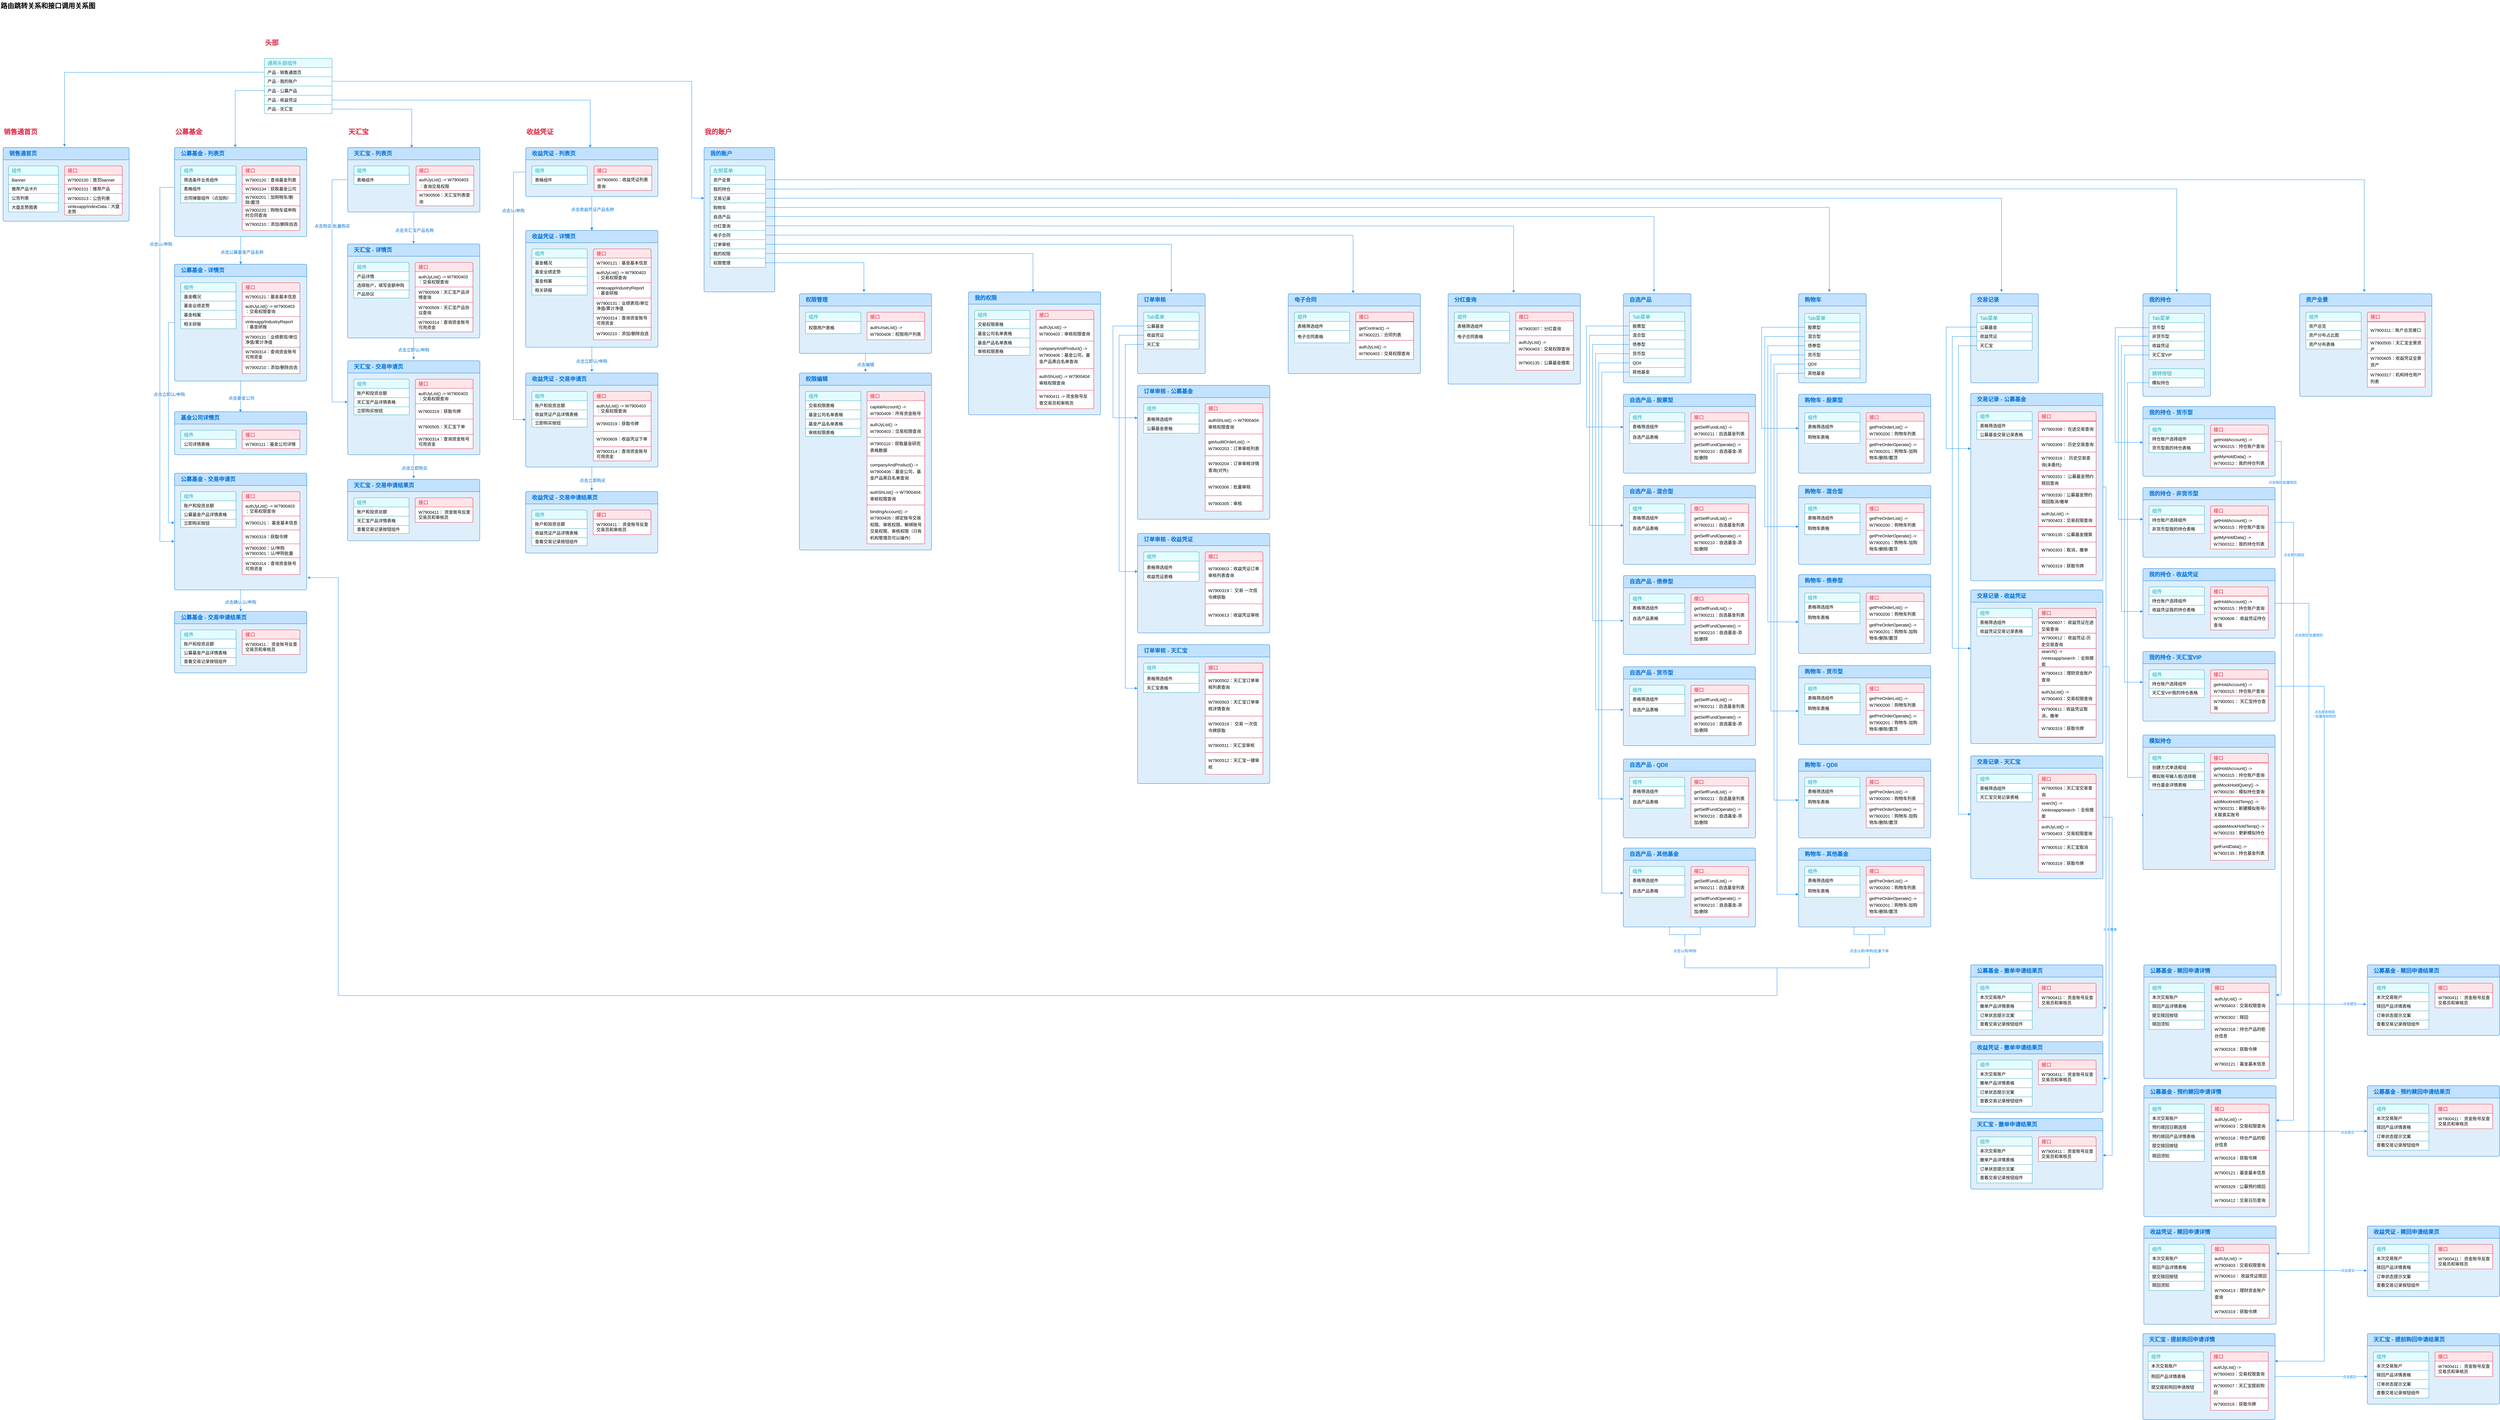 <mxfile version="20.0.4" type="github">
  <diagram id="Mhiz0TYbnqHUInZX7yoO" name="Page-1">
    <mxGraphModel dx="7540" dy="3880" grid="1" gridSize="10" guides="1" tooltips="1" connect="1" arrows="1" fold="1" page="1" pageScale="1" pageWidth="827" pageHeight="1169" math="0" shadow="0">
      <root>
        <mxCell id="0" />
        <mxCell id="1" parent="0" />
        <mxCell id="RmsIAJbYhFThGV-NR5GQ-70" value="" style="html=1;shadow=0;dashed=0;shape=mxgraph.bootstrap.rrect;rSize=5;strokeColor=#1CA5B8;html=1;whiteSpace=wrap;fillColor=#FFFFFF;fontColor=#000000;fontSize=18;" parent="1" vertex="1">
          <mxGeometry x="900" y="240" width="220" height="180" as="geometry" />
        </mxCell>
        <mxCell id="RmsIAJbYhFThGV-NR5GQ-71" value="通用头部组件" style="html=1;shadow=0;dashed=0;shape=mxgraph.bootstrap.topButton;strokeColor=inherit;fillColor=#E5FCFF;rSize=5;perimeter=none;whiteSpace=wrap;resizeWidth=1;align=left;spacing=10;fontSize=16;fontColor=#1CA5B8;" parent="RmsIAJbYhFThGV-NR5GQ-70" vertex="1">
          <mxGeometry width="220" height="30" relative="1" as="geometry" />
        </mxCell>
        <mxCell id="RmsIAJbYhFThGV-NR5GQ-72" value="&lt;font style=&quot;font-size: 14px;&quot;&gt;产品 - 销售通首页&lt;/font&gt;" style="strokeColor=inherit;fillColor=inherit;gradientColor=inherit;fontColor=inherit;html=1;shadow=0;dashed=0;perimeter=none;whiteSpace=wrap;resizeWidth=1;align=left;spacing=10;fontSize=18;" parent="RmsIAJbYhFThGV-NR5GQ-70" vertex="1">
          <mxGeometry width="220" height="30" relative="1" as="geometry">
            <mxPoint y="30" as="offset" />
          </mxGeometry>
        </mxCell>
        <mxCell id="RmsIAJbYhFThGV-NR5GQ-73" value="产品 - 我的账户" style="strokeColor=inherit;fillColor=inherit;gradientColor=inherit;fontColor=inherit;html=1;shadow=0;dashed=0;perimeter=none;whiteSpace=wrap;resizeWidth=1;align=left;spacing=10;fontSize=14;" parent="RmsIAJbYhFThGV-NR5GQ-70" vertex="1">
          <mxGeometry width="220" height="30" relative="1" as="geometry">
            <mxPoint y="60" as="offset" />
          </mxGeometry>
        </mxCell>
        <mxCell id="RmsIAJbYhFThGV-NR5GQ-74" value="产品 - 天汇宝" style="strokeColor=inherit;fillColor=inherit;gradientColor=inherit;fontColor=inherit;html=1;shadow=0;dashed=0;shape=mxgraph.bootstrap.bottomButton;rSize=5;perimeter=none;whiteSpace=wrap;resizeWidth=1;resizeHeight=0;align=left;spacing=10;fontSize=14;" parent="RmsIAJbYhFThGV-NR5GQ-70" vertex="1">
          <mxGeometry y="1" width="220" height="30" relative="1" as="geometry">
            <mxPoint y="-30" as="offset" />
          </mxGeometry>
        </mxCell>
        <mxCell id="RmsIAJbYhFThGV-NR5GQ-76" value="&lt;span style=&quot;font-size: 14px;&quot;&gt;产品 - 公募产品&lt;/span&gt;" style="strokeColor=inherit;fillColor=inherit;gradientColor=inherit;fontColor=inherit;html=1;shadow=0;dashed=0;perimeter=none;whiteSpace=wrap;resizeWidth=1;align=left;spacing=10;fontSize=18;" parent="RmsIAJbYhFThGV-NR5GQ-70" vertex="1">
          <mxGeometry y="90" width="220" height="30" as="geometry" />
        </mxCell>
        <mxCell id="RmsIAJbYhFThGV-NR5GQ-77" value="&lt;font style=&quot;font-size: 14px;&quot;&gt;产品 - 收益凭证&lt;/font&gt;" style="strokeColor=inherit;fillColor=inherit;gradientColor=inherit;fontColor=inherit;html=1;shadow=0;dashed=0;perimeter=none;whiteSpace=wrap;resizeWidth=1;align=left;spacing=10;fontSize=18;" parent="RmsIAJbYhFThGV-NR5GQ-70" vertex="1">
          <mxGeometry y="120" width="220" height="30" as="geometry" />
        </mxCell>
        <mxCell id="RmsIAJbYhFThGV-NR5GQ-195" style="edgeStyle=orthogonalEdgeStyle;rounded=0;orthogonalLoop=1;jettySize=auto;html=1;entryX=0.487;entryY=-0.067;entryDx=0;entryDy=0;entryPerimeter=0;fontSize=14;fontColor=#0071D5;strokeColor=#0085FC;strokeWidth=1;" parent="RmsIAJbYhFThGV-NR5GQ-70" target="RmsIAJbYhFThGV-NR5GQ-80" edge="1">
          <mxGeometry relative="1" as="geometry">
            <mxPoint y="45" as="sourcePoint" />
          </mxGeometry>
        </mxCell>
        <mxCell id="RmsIAJbYhFThGV-NR5GQ-198" style="edgeStyle=orthogonalEdgeStyle;rounded=0;orthogonalLoop=1;jettySize=auto;html=1;entryX=0.484;entryY=0.005;entryDx=0;entryDy=0;entryPerimeter=0;fontSize=14;fontColor=#0071D5;strokeColor=#0085FC;strokeWidth=1;" parent="RmsIAJbYhFThGV-NR5GQ-70" target="RmsIAJbYhFThGV-NR5GQ-129" edge="1">
          <mxGeometry relative="1" as="geometry">
            <mxPoint x="220" y="165" as="sourcePoint" />
          </mxGeometry>
        </mxCell>
        <mxCell id="RmsIAJbYhFThGV-NR5GQ-235" style="edgeStyle=orthogonalEdgeStyle;rounded=0;orthogonalLoop=1;jettySize=auto;html=1;fontSize=14;fontColor=#0071D5;strokeColor=#0085FC;strokeWidth=1;exitX=0.999;exitY=0.486;exitDx=0;exitDy=0;exitPerimeter=0;" parent="RmsIAJbYhFThGV-NR5GQ-70" source="RmsIAJbYhFThGV-NR5GQ-73" edge="1">
          <mxGeometry relative="1" as="geometry">
            <mxPoint x="1430" y="455" as="targetPoint" />
            <Array as="points">
              <mxPoint x="1390" y="75" />
              <mxPoint x="1390" y="455" />
            </Array>
          </mxGeometry>
        </mxCell>
        <mxCell id="RmsIAJbYhFThGV-NR5GQ-79" value="" style="html=1;shadow=0;dashed=0;shape=mxgraph.bootstrap.rrect;rSize=5;strokeColor=#0071D5;html=1;whiteSpace=wrap;fillColor=#DFEEFB;fontColor=#ffffff;verticalAlign=bottom;align=left;spacing=20;spacingBottom=0;fontSize=14;container=0;" parent="1" vertex="1">
          <mxGeometry x="50" y="530" width="410" height="240" as="geometry" />
        </mxCell>
        <mxCell id="RmsIAJbYhFThGV-NR5GQ-80" value="&lt;font color=&quot;#0071d5&quot;&gt;&lt;b&gt;销售通首页&lt;/b&gt;&lt;/font&gt;" style="html=1;shadow=0;dashed=0;shape=mxgraph.bootstrap.topButton;rSize=5;perimeter=none;whiteSpace=wrap;fillColor=#C2E2FF;strokeColor=#0071D5;fontColor=#ffffff;resizeWidth=1;fontSize=18;align=left;spacing=20;" parent="1" vertex="1">
          <mxGeometry x="50" y="530" width="410" height="40" as="geometry" />
        </mxCell>
        <mxCell id="RmsIAJbYhFThGV-NR5GQ-81" value="" style="html=1;shadow=0;dashed=0;shape=mxgraph.bootstrap.rrect;rSize=5;strokeColor=#1CA5B8;html=1;whiteSpace=wrap;fillColor=#FFFFFF;fontColor=#000000;fontSize=18;" parent="1" vertex="1">
          <mxGeometry x="67.72" y="590" width="162.28" height="150" as="geometry" />
        </mxCell>
        <mxCell id="RmsIAJbYhFThGV-NR5GQ-82" value="组件" style="html=1;shadow=0;dashed=0;shape=mxgraph.bootstrap.topButton;strokeColor=inherit;fillColor=#E5FCFF;rSize=5;perimeter=none;whiteSpace=wrap;resizeWidth=1;align=left;spacing=10;fontSize=16;fontColor=#1CA5B8;" parent="RmsIAJbYhFThGV-NR5GQ-81" vertex="1">
          <mxGeometry width="162.28" height="30" relative="1" as="geometry" />
        </mxCell>
        <mxCell id="RmsIAJbYhFThGV-NR5GQ-83" value="&lt;font style=&quot;font-size: 14px;&quot;&gt;Banner&lt;/font&gt;" style="strokeColor=inherit;fillColor=inherit;gradientColor=inherit;fontColor=inherit;html=1;shadow=0;dashed=0;perimeter=none;whiteSpace=wrap;resizeWidth=1;align=left;spacing=10;fontSize=18;" parent="RmsIAJbYhFThGV-NR5GQ-81" vertex="1">
          <mxGeometry width="162.28" height="30" relative="1" as="geometry">
            <mxPoint y="30" as="offset" />
          </mxGeometry>
        </mxCell>
        <mxCell id="RmsIAJbYhFThGV-NR5GQ-84" value="推荐产品卡片" style="strokeColor=inherit;fillColor=inherit;gradientColor=inherit;fontColor=inherit;html=1;shadow=0;dashed=0;perimeter=none;whiteSpace=wrap;resizeWidth=1;align=left;spacing=10;fontSize=14;" parent="RmsIAJbYhFThGV-NR5GQ-81" vertex="1">
          <mxGeometry width="162.28" height="30" relative="1" as="geometry">
            <mxPoint y="60" as="offset" />
          </mxGeometry>
        </mxCell>
        <mxCell id="RmsIAJbYhFThGV-NR5GQ-85" value="大盘走势图表" style="strokeColor=inherit;fillColor=inherit;gradientColor=inherit;fontColor=inherit;html=1;shadow=0;dashed=0;shape=mxgraph.bootstrap.bottomButton;rSize=5;perimeter=none;whiteSpace=wrap;resizeWidth=1;resizeHeight=0;align=left;spacing=10;fontSize=14;" parent="RmsIAJbYhFThGV-NR5GQ-81" vertex="1">
          <mxGeometry y="1" width="162.28" height="30" relative="1" as="geometry">
            <mxPoint y="-30" as="offset" />
          </mxGeometry>
        </mxCell>
        <mxCell id="RmsIAJbYhFThGV-NR5GQ-92" value="公告列表" style="strokeColor=inherit;fillColor=inherit;gradientColor=inherit;fontColor=inherit;html=1;shadow=0;dashed=0;perimeter=none;whiteSpace=wrap;resizeWidth=1;align=left;spacing=10;fontSize=14;" parent="RmsIAJbYhFThGV-NR5GQ-81" vertex="1">
          <mxGeometry y="90" width="162.28" height="30" as="geometry" />
        </mxCell>
        <mxCell id="RmsIAJbYhFThGV-NR5GQ-86" value="" style="html=1;shadow=0;dashed=0;shape=mxgraph.bootstrap.rrect;rSize=5;strokeColor=#DB2843;html=1;whiteSpace=wrap;fillColor=#FFFFFF;fontColor=#000000;fontSize=18;" parent="1" vertex="1">
          <mxGeometry x="250" y="590" width="187.72" height="160" as="geometry" />
        </mxCell>
        <mxCell id="RmsIAJbYhFThGV-NR5GQ-87" value="&lt;font color=&quot;#db2843&quot;&gt;接口&lt;/font&gt;" style="html=1;shadow=0;dashed=0;shape=mxgraph.bootstrap.topButton;strokeColor=inherit;fillColor=#FFE5E9;rSize=5;perimeter=none;whiteSpace=wrap;resizeWidth=1;align=left;spacing=10;fontSize=16;fontColor=#1CA5B8;" parent="RmsIAJbYhFThGV-NR5GQ-86" vertex="1">
          <mxGeometry width="187.72" height="30" relative="1" as="geometry" />
        </mxCell>
        <mxCell id="RmsIAJbYhFThGV-NR5GQ-88" value="&lt;font style=&quot;font-size: 14px;&quot;&gt;W7900100：首页banner&lt;/font&gt;" style="strokeColor=inherit;fillColor=inherit;gradientColor=inherit;fontColor=inherit;html=1;shadow=0;dashed=0;perimeter=none;whiteSpace=wrap;resizeWidth=1;align=left;spacing=10;fontSize=18;" parent="RmsIAJbYhFThGV-NR5GQ-86" vertex="1">
          <mxGeometry width="187.72" height="30" relative="1" as="geometry">
            <mxPoint y="30" as="offset" />
          </mxGeometry>
        </mxCell>
        <mxCell id="RmsIAJbYhFThGV-NR5GQ-89" value="W7900101：推荐产品" style="strokeColor=inherit;fillColor=inherit;gradientColor=inherit;fontColor=inherit;html=1;shadow=0;dashed=0;perimeter=none;whiteSpace=wrap;resizeWidth=1;align=left;spacing=10;fontSize=14;" parent="RmsIAJbYhFThGV-NR5GQ-86" vertex="1">
          <mxGeometry width="187.72" height="30" relative="1" as="geometry">
            <mxPoint y="60" as="offset" />
          </mxGeometry>
        </mxCell>
        <mxCell id="RmsIAJbYhFThGV-NR5GQ-90" value="vintexapp/indexData：大盘走势" style="strokeColor=inherit;fillColor=inherit;gradientColor=inherit;fontColor=inherit;html=1;shadow=0;dashed=0;shape=mxgraph.bootstrap.bottomButton;rSize=5;perimeter=none;whiteSpace=wrap;resizeWidth=1;resizeHeight=0;align=left;spacing=10;fontSize=14;" parent="RmsIAJbYhFThGV-NR5GQ-86" vertex="1">
          <mxGeometry y="1" width="187.72" height="41" relative="1" as="geometry">
            <mxPoint y="-41" as="offset" />
          </mxGeometry>
        </mxCell>
        <mxCell id="RmsIAJbYhFThGV-NR5GQ-93" value="W7900313：公告列表" style="strokeColor=inherit;fillColor=inherit;gradientColor=inherit;fontColor=inherit;html=1;shadow=0;dashed=0;perimeter=none;whiteSpace=wrap;resizeWidth=1;align=left;spacing=10;fontSize=14;" parent="RmsIAJbYhFThGV-NR5GQ-86" vertex="1">
          <mxGeometry y="90" width="187.72" height="32" as="geometry" />
        </mxCell>
        <mxCell id="RmsIAJbYhFThGV-NR5GQ-175" style="edgeStyle=orthogonalEdgeStyle;rounded=0;orthogonalLoop=1;jettySize=auto;html=1;fontSize=14;fontColor=#0071D5;strokeColor=#0085FC;strokeWidth=1;" parent="1" source="RmsIAJbYhFThGV-NR5GQ-94" edge="1">
          <mxGeometry relative="1" as="geometry">
            <mxPoint x="823" y="910" as="targetPoint" />
          </mxGeometry>
        </mxCell>
        <mxCell id="RmsIAJbYhFThGV-NR5GQ-176" value="点击公募基金产品名称" style="edgeLabel;html=1;align=center;verticalAlign=middle;resizable=0;points=[];fontSize=14;fontColor=#0071D5;" parent="RmsIAJbYhFThGV-NR5GQ-175" vertex="1" connectable="0">
          <mxGeometry x="0.129" y="3" relative="1" as="geometry">
            <mxPoint as="offset" />
          </mxGeometry>
        </mxCell>
        <mxCell id="RmsIAJbYhFThGV-NR5GQ-560" style="edgeStyle=orthogonalEdgeStyle;rounded=0;orthogonalLoop=1;jettySize=auto;html=1;entryX=-0.002;entryY=0.584;entryDx=0;entryDy=0;entryPerimeter=0;fontSize=14;fontColor=#0071D5;strokeColor=#0085FC;strokeWidth=1;" parent="1" source="RmsIAJbYhFThGV-NR5GQ-94" target="RmsIAJbYhFThGV-NR5GQ-544" edge="1">
          <mxGeometry relative="1" as="geometry">
            <Array as="points">
              <mxPoint x="560" y="660" />
              <mxPoint x="560" y="1812" />
            </Array>
          </mxGeometry>
        </mxCell>
        <mxCell id="RmsIAJbYhFThGV-NR5GQ-561" value="点击认/申购" style="edgeLabel;html=1;align=center;verticalAlign=middle;resizable=0;points=[];fontSize=14;fontColor=#0071D5;" parent="RmsIAJbYhFThGV-NR5GQ-560" vertex="1" connectable="0">
          <mxGeometry x="-0.627" y="3" relative="1" as="geometry">
            <mxPoint as="offset" />
          </mxGeometry>
        </mxCell>
        <mxCell id="RmsIAJbYhFThGV-NR5GQ-94" value="" style="html=1;shadow=0;dashed=0;shape=mxgraph.bootstrap.rrect;rSize=5;strokeColor=#0071D5;html=1;whiteSpace=wrap;fillColor=#DFEEFB;fontColor=#ffffff;verticalAlign=bottom;align=left;spacing=20;spacingBottom=0;fontSize=14;container=0;" parent="1" vertex="1">
          <mxGeometry x="607.72" y="530" width="430" height="290" as="geometry" />
        </mxCell>
        <mxCell id="RmsIAJbYhFThGV-NR5GQ-95" value="&lt;font color=&quot;#0071d5&quot;&gt;&lt;b&gt;公募基金 - 列表页&lt;/b&gt;&lt;/font&gt;" style="html=1;shadow=0;dashed=0;shape=mxgraph.bootstrap.topButton;rSize=5;perimeter=none;whiteSpace=wrap;fillColor=#C2E2FF;strokeColor=#0071D5;fontColor=#ffffff;resizeWidth=1;fontSize=18;align=left;spacing=20;" parent="1" vertex="1">
          <mxGeometry x="607.72" y="530" width="430" height="40" as="geometry" />
        </mxCell>
        <mxCell id="RmsIAJbYhFThGV-NR5GQ-96" value="" style="html=1;shadow=0;dashed=0;shape=mxgraph.bootstrap.rrect;rSize=5;strokeColor=#1CA5B8;html=1;whiteSpace=wrap;fillColor=#FFFFFF;fontColor=#000000;fontSize=18;" parent="1" vertex="1">
          <mxGeometry x="627.72" y="590" width="180" height="120" as="geometry" />
        </mxCell>
        <mxCell id="RmsIAJbYhFThGV-NR5GQ-97" value="组件" style="html=1;shadow=0;dashed=0;shape=mxgraph.bootstrap.topButton;strokeColor=inherit;fillColor=#E5FCFF;rSize=5;perimeter=none;whiteSpace=wrap;resizeWidth=1;align=left;spacing=10;fontSize=16;fontColor=#1CA5B8;" parent="RmsIAJbYhFThGV-NR5GQ-96" vertex="1">
          <mxGeometry width="180.0" height="30" relative="1" as="geometry" />
        </mxCell>
        <mxCell id="RmsIAJbYhFThGV-NR5GQ-98" value="&lt;font style=&quot;font-size: 14px;&quot;&gt;筛选条件业务组件&lt;/font&gt;" style="strokeColor=inherit;fillColor=inherit;gradientColor=inherit;fontColor=inherit;html=1;shadow=0;dashed=0;perimeter=none;whiteSpace=wrap;resizeWidth=1;align=left;spacing=10;fontSize=18;" parent="RmsIAJbYhFThGV-NR5GQ-96" vertex="1">
          <mxGeometry width="180.0" height="30" relative="1" as="geometry">
            <mxPoint y="30" as="offset" />
          </mxGeometry>
        </mxCell>
        <mxCell id="RmsIAJbYhFThGV-NR5GQ-99" value="表格组件" style="strokeColor=inherit;fillColor=inherit;gradientColor=inherit;fontColor=inherit;html=1;shadow=0;dashed=0;perimeter=none;whiteSpace=wrap;resizeWidth=1;align=left;spacing=10;fontSize=14;" parent="RmsIAJbYhFThGV-NR5GQ-96" vertex="1">
          <mxGeometry width="180.0" height="30" relative="1" as="geometry">
            <mxPoint y="60" as="offset" />
          </mxGeometry>
        </mxCell>
        <mxCell id="RmsIAJbYhFThGV-NR5GQ-101" value="合同弹窗组件（点加购）" style="strokeColor=inherit;fillColor=inherit;gradientColor=inherit;fontColor=inherit;html=1;shadow=0;dashed=0;perimeter=none;whiteSpace=wrap;resizeWidth=1;align=left;spacing=10;fontSize=14;" parent="RmsIAJbYhFThGV-NR5GQ-96" vertex="1">
          <mxGeometry y="90" width="180" height="30" as="geometry" />
        </mxCell>
        <mxCell id="RmsIAJbYhFThGV-NR5GQ-102" value="" style="html=1;shadow=0;dashed=0;shape=mxgraph.bootstrap.rrect;rSize=5;strokeColor=#DB2843;html=1;whiteSpace=wrap;fillColor=#FFFFFF;fontColor=#000000;fontSize=18;" parent="1" vertex="1">
          <mxGeometry x="827.72" y="590" width="187.72" height="210" as="geometry" />
        </mxCell>
        <mxCell id="RmsIAJbYhFThGV-NR5GQ-103" value="&lt;font color=&quot;#db2843&quot;&gt;接口&lt;/font&gt;" style="html=1;shadow=0;dashed=0;shape=mxgraph.bootstrap.topButton;strokeColor=inherit;fillColor=#FFE5E9;rSize=5;perimeter=none;whiteSpace=wrap;resizeWidth=1;align=left;spacing=10;fontSize=16;fontColor=#1CA5B8;" parent="RmsIAJbYhFThGV-NR5GQ-102" vertex="1">
          <mxGeometry width="187.72" height="30" relative="1" as="geometry" />
        </mxCell>
        <mxCell id="RmsIAJbYhFThGV-NR5GQ-104" value="&lt;font style=&quot;font-size: 14px;&quot;&gt;W7900120：查询基金列表&lt;/font&gt;" style="strokeColor=inherit;fillColor=inherit;gradientColor=inherit;fontColor=inherit;html=1;shadow=0;dashed=0;perimeter=none;whiteSpace=wrap;resizeWidth=1;align=left;spacing=10;fontSize=18;" parent="RmsIAJbYhFThGV-NR5GQ-102" vertex="1">
          <mxGeometry width="187.72" height="30" relative="1" as="geometry">
            <mxPoint y="30" as="offset" />
          </mxGeometry>
        </mxCell>
        <mxCell id="RmsIAJbYhFThGV-NR5GQ-105" value="W7900134：获取基金公司" style="strokeColor=inherit;fillColor=inherit;gradientColor=inherit;fontColor=inherit;html=1;shadow=0;dashed=0;perimeter=none;whiteSpace=wrap;resizeWidth=1;align=left;spacing=10;fontSize=14;" parent="RmsIAJbYhFThGV-NR5GQ-102" vertex="1">
          <mxGeometry width="187.72" height="30" relative="1" as="geometry">
            <mxPoint y="60" as="offset" />
          </mxGeometry>
        </mxCell>
        <mxCell id="RmsIAJbYhFThGV-NR5GQ-106" value="W7900210：添加/删除自选" style="strokeColor=inherit;fillColor=inherit;gradientColor=inherit;fontColor=inherit;html=1;shadow=0;dashed=0;shape=mxgraph.bootstrap.bottomButton;rSize=5;perimeter=none;whiteSpace=wrap;resizeWidth=1;resizeHeight=0;align=left;spacing=10;fontSize=14;" parent="RmsIAJbYhFThGV-NR5GQ-102" vertex="1">
          <mxGeometry y="1" width="187.72" height="41" relative="1" as="geometry">
            <mxPoint y="-41" as="offset" />
          </mxGeometry>
        </mxCell>
        <mxCell id="RmsIAJbYhFThGV-NR5GQ-107" value="W7900220：购物车或申购时合同查询" style="strokeColor=inherit;fillColor=inherit;gradientColor=inherit;fontColor=inherit;html=1;shadow=0;dashed=0;perimeter=none;whiteSpace=wrap;resizeWidth=1;align=left;spacing=10;fontSize=14;" parent="RmsIAJbYhFThGV-NR5GQ-102" vertex="1">
          <mxGeometry y="130" width="187.72" height="43.33" as="geometry" />
        </mxCell>
        <mxCell id="RmsIAJbYhFThGV-NR5GQ-575" value="W7900201：加购物车/删除/置顶" style="strokeColor=inherit;fillColor=inherit;gradientColor=inherit;fontColor=inherit;html=1;shadow=0;dashed=0;perimeter=none;whiteSpace=wrap;resizeWidth=1;align=left;spacing=10;fontSize=14;" parent="RmsIAJbYhFThGV-NR5GQ-102" vertex="1">
          <mxGeometry y="90" width="187.72" height="40" as="geometry" />
        </mxCell>
        <mxCell id="RmsIAJbYhFThGV-NR5GQ-193" style="edgeStyle=orthogonalEdgeStyle;rounded=0;orthogonalLoop=1;jettySize=auto;html=1;fontSize=14;fontColor=#0071D5;strokeColor=#0085FC;strokeWidth=1;entryX=0.5;entryY=-0.033;entryDx=0;entryDy=0;entryPerimeter=0;" parent="1" source="RmsIAJbYhFThGV-NR5GQ-114" target="RmsIAJbYhFThGV-NR5GQ-178" edge="1">
          <mxGeometry relative="1" as="geometry">
            <mxPoint x="1965" y="850" as="targetPoint" />
          </mxGeometry>
        </mxCell>
        <mxCell id="RmsIAJbYhFThGV-NR5GQ-194" value="点击收益凭证产品名称" style="edgeLabel;html=1;align=center;verticalAlign=middle;resizable=0;points=[];fontSize=14;fontColor=#0071D5;" parent="RmsIAJbYhFThGV-NR5GQ-193" vertex="1" connectable="0">
          <mxGeometry x="-0.233" y="2" relative="1" as="geometry">
            <mxPoint as="offset" />
          </mxGeometry>
        </mxCell>
        <mxCell id="RmsIAJbYhFThGV-NR5GQ-603" style="edgeStyle=orthogonalEdgeStyle;rounded=0;orthogonalLoop=1;jettySize=auto;html=1;entryX=0;entryY=0.495;entryDx=0;entryDy=0;entryPerimeter=0;fontSize=14;fontColor=#0071D5;strokeColor=#0085FC;strokeWidth=1;" parent="1" source="RmsIAJbYhFThGV-NR5GQ-114" target="RmsIAJbYhFThGV-NR5GQ-578" edge="1">
          <mxGeometry relative="1" as="geometry">
            <Array as="points">
              <mxPoint x="1710" y="610" />
              <mxPoint x="1710" y="1416" />
            </Array>
          </mxGeometry>
        </mxCell>
        <mxCell id="RmsIAJbYhFThGV-NR5GQ-604" value="点击认/申购" style="edgeLabel;html=1;align=center;verticalAlign=middle;resizable=0;points=[];fontSize=14;fontColor=#0071D5;" parent="RmsIAJbYhFThGV-NR5GQ-603" vertex="1" connectable="0">
          <mxGeometry x="-0.625" y="-1" relative="1" as="geometry">
            <mxPoint as="offset" />
          </mxGeometry>
        </mxCell>
        <mxCell id="RmsIAJbYhFThGV-NR5GQ-114" value="" style="html=1;shadow=0;dashed=0;shape=mxgraph.bootstrap.rrect;rSize=5;strokeColor=#0071D5;html=1;whiteSpace=wrap;fillColor=#DFEEFB;fontColor=#ffffff;verticalAlign=bottom;align=left;spacing=20;spacingBottom=0;fontSize=14;container=0;" parent="1" vertex="1">
          <mxGeometry x="1750" y="530" width="430" height="160" as="geometry" />
        </mxCell>
        <mxCell id="RmsIAJbYhFThGV-NR5GQ-115" value="&lt;font color=&quot;#0071d5&quot;&gt;&lt;b&gt;收益凭证 - 列表页&lt;/b&gt;&lt;/font&gt;" style="html=1;shadow=0;dashed=0;shape=mxgraph.bootstrap.topButton;rSize=5;perimeter=none;whiteSpace=wrap;fillColor=#C2E2FF;strokeColor=#0071D5;fontColor=#ffffff;resizeWidth=1;fontSize=18;align=left;spacing=20;" parent="1" vertex="1">
          <mxGeometry x="1750" y="530" width="430" height="40" as="geometry" />
        </mxCell>
        <mxCell id="RmsIAJbYhFThGV-NR5GQ-116" value="" style="html=1;shadow=0;dashed=0;shape=mxgraph.bootstrap.rrect;rSize=5;strokeColor=#1CA5B8;html=1;whiteSpace=wrap;fillColor=#FFFFFF;fontColor=#000000;fontSize=18;" parent="1" vertex="1">
          <mxGeometry x="1770" y="590" width="180" height="60" as="geometry" />
        </mxCell>
        <mxCell id="RmsIAJbYhFThGV-NR5GQ-117" value="组件" style="html=1;shadow=0;dashed=0;shape=mxgraph.bootstrap.topButton;strokeColor=inherit;fillColor=#E5FCFF;rSize=5;perimeter=none;whiteSpace=wrap;resizeWidth=1;align=left;spacing=10;fontSize=16;fontColor=#1CA5B8;" parent="RmsIAJbYhFThGV-NR5GQ-116" vertex="1">
          <mxGeometry width="180.0" height="30" relative="1" as="geometry" />
        </mxCell>
        <mxCell id="RmsIAJbYhFThGV-NR5GQ-118" value="&lt;span style=&quot;font-size: 14px;&quot;&gt;表格组件&lt;/span&gt;" style="strokeColor=inherit;fillColor=inherit;gradientColor=inherit;fontColor=inherit;html=1;shadow=0;dashed=0;perimeter=none;whiteSpace=wrap;resizeWidth=1;align=left;spacing=10;fontSize=18;" parent="RmsIAJbYhFThGV-NR5GQ-116" vertex="1">
          <mxGeometry width="180.0" height="30" relative="1" as="geometry">
            <mxPoint y="30" as="offset" />
          </mxGeometry>
        </mxCell>
        <mxCell id="RmsIAJbYhFThGV-NR5GQ-121" value="" style="html=1;shadow=0;dashed=0;shape=mxgraph.bootstrap.rrect;rSize=5;strokeColor=#DB2843;html=1;whiteSpace=wrap;fillColor=#FFFFFF;fontColor=#000000;fontSize=18;" parent="1" vertex="1">
          <mxGeometry x="1972.28" y="590" width="187.72" height="80" as="geometry" />
        </mxCell>
        <mxCell id="RmsIAJbYhFThGV-NR5GQ-122" value="&lt;font color=&quot;#db2843&quot;&gt;接口&lt;/font&gt;" style="html=1;shadow=0;dashed=0;shape=mxgraph.bootstrap.topButton;strokeColor=inherit;fillColor=#FFE5E9;rSize=5;perimeter=none;whiteSpace=wrap;resizeWidth=1;align=left;spacing=10;fontSize=16;fontColor=#1CA5B8;" parent="RmsIAJbYhFThGV-NR5GQ-121" vertex="1">
          <mxGeometry width="187.72" height="30" relative="1" as="geometry" />
        </mxCell>
        <mxCell id="RmsIAJbYhFThGV-NR5GQ-123" value="&lt;font style=&quot;font-size: 14px;&quot;&gt;W7900600：收益凭证列表查询&lt;/font&gt;" style="strokeColor=inherit;fillColor=inherit;gradientColor=inherit;fontColor=inherit;html=1;shadow=0;dashed=0;perimeter=none;whiteSpace=wrap;resizeWidth=1;align=left;spacing=10;fontSize=18;" parent="RmsIAJbYhFThGV-NR5GQ-121" vertex="1">
          <mxGeometry width="187.72" height="50" relative="1" as="geometry">
            <mxPoint y="30" as="offset" />
          </mxGeometry>
        </mxCell>
        <mxCell id="RmsIAJbYhFThGV-NR5GQ-508" style="edgeStyle=orthogonalEdgeStyle;rounded=0;orthogonalLoop=1;jettySize=auto;html=1;entryX=0.499;entryY=-0.025;entryDx=0;entryDy=0;entryPerimeter=0;fontSize=14;fontColor=#0071D5;strokeColor=#0085FC;strokeWidth=1;" parent="1" source="RmsIAJbYhFThGV-NR5GQ-128" target="RmsIAJbYhFThGV-NR5GQ-493" edge="1">
          <mxGeometry relative="1" as="geometry">
            <Array as="points">
              <mxPoint x="1386" y="792" />
              <mxPoint x="1385" y="792" />
            </Array>
          </mxGeometry>
        </mxCell>
        <mxCell id="RmsIAJbYhFThGV-NR5GQ-509" value="点击天汇宝产品名称" style="edgeLabel;html=1;align=center;verticalAlign=middle;resizable=0;points=[];fontSize=14;fontColor=#0071D5;" parent="RmsIAJbYhFThGV-NR5GQ-508" vertex="1" connectable="0">
          <mxGeometry x="0.16" y="3" relative="1" as="geometry">
            <mxPoint as="offset" />
          </mxGeometry>
        </mxCell>
        <mxCell id="RmsIAJbYhFThGV-NR5GQ-526" style="edgeStyle=orthogonalEdgeStyle;rounded=0;orthogonalLoop=1;jettySize=auto;html=1;entryX=-0.001;entryY=0.439;entryDx=0;entryDy=0;entryPerimeter=0;fontSize=14;fontColor=#0071D5;strokeColor=#0085FC;strokeWidth=1;" parent="1" source="RmsIAJbYhFThGV-NR5GQ-128" target="RmsIAJbYhFThGV-NR5GQ-510" edge="1">
          <mxGeometry relative="1" as="geometry">
            <Array as="points">
              <mxPoint x="1120" y="635" />
              <mxPoint x="1120" y="1358" />
            </Array>
          </mxGeometry>
        </mxCell>
        <mxCell id="RmsIAJbYhFThGV-NR5GQ-527" value="点击购买/批量购买" style="edgeLabel;html=1;align=center;verticalAlign=middle;resizable=0;points=[];fontSize=14;fontColor=#0071D5;" parent="RmsIAJbYhFThGV-NR5GQ-526" vertex="1" connectable="0">
          <mxGeometry x="0.434" relative="1" as="geometry">
            <mxPoint y="-390" as="offset" />
          </mxGeometry>
        </mxCell>
        <mxCell id="RmsIAJbYhFThGV-NR5GQ-128" value="" style="html=1;shadow=0;dashed=0;shape=mxgraph.bootstrap.rrect;rSize=5;strokeColor=#0071D5;html=1;whiteSpace=wrap;fillColor=#DFEEFB;fontColor=#ffffff;verticalAlign=bottom;align=left;spacing=20;spacingBottom=0;fontSize=14;container=0;" parent="1" vertex="1">
          <mxGeometry x="1171" y="530" width="430" height="210" as="geometry" />
        </mxCell>
        <mxCell id="RmsIAJbYhFThGV-NR5GQ-129" value="&lt;font color=&quot;#0071d5&quot;&gt;&lt;b&gt;天汇宝 - 列表页&lt;/b&gt;&lt;/font&gt;" style="html=1;shadow=0;dashed=0;shape=mxgraph.bootstrap.topButton;rSize=5;perimeter=none;whiteSpace=wrap;fillColor=#C2E2FF;strokeColor=#0071D5;fontColor=#ffffff;resizeWidth=1;fontSize=18;align=left;spacing=20;" parent="1" vertex="1">
          <mxGeometry x="1171" y="530" width="430" height="40" as="geometry" />
        </mxCell>
        <mxCell id="RmsIAJbYhFThGV-NR5GQ-130" value="" style="html=1;shadow=0;dashed=0;shape=mxgraph.bootstrap.rrect;rSize=5;strokeColor=#1CA5B8;html=1;whiteSpace=wrap;fillColor=#FFFFFF;fontColor=#000000;fontSize=18;" parent="1" vertex="1">
          <mxGeometry x="1191" y="590" width="180" height="60" as="geometry" />
        </mxCell>
        <mxCell id="RmsIAJbYhFThGV-NR5GQ-131" value="组件" style="html=1;shadow=0;dashed=0;shape=mxgraph.bootstrap.topButton;strokeColor=inherit;fillColor=#E5FCFF;rSize=5;perimeter=none;whiteSpace=wrap;resizeWidth=1;align=left;spacing=10;fontSize=16;fontColor=#1CA5B8;" parent="RmsIAJbYhFThGV-NR5GQ-130" vertex="1">
          <mxGeometry width="180.0" height="30" relative="1" as="geometry" />
        </mxCell>
        <mxCell id="RmsIAJbYhFThGV-NR5GQ-132" value="&lt;span style=&quot;font-size: 14px;&quot;&gt;表格组件&lt;/span&gt;" style="strokeColor=inherit;fillColor=inherit;gradientColor=inherit;fontColor=inherit;html=1;shadow=0;dashed=0;perimeter=none;whiteSpace=wrap;resizeWidth=1;align=left;spacing=10;fontSize=18;" parent="RmsIAJbYhFThGV-NR5GQ-130" vertex="1">
          <mxGeometry width="180.0" height="30" relative="1" as="geometry">
            <mxPoint y="30" as="offset" />
          </mxGeometry>
        </mxCell>
        <mxCell id="RmsIAJbYhFThGV-NR5GQ-133" value="" style="html=1;shadow=0;dashed=0;shape=mxgraph.bootstrap.rrect;rSize=5;strokeColor=#DB2843;html=1;whiteSpace=wrap;fillColor=#FFFFFF;fontColor=#000000;fontSize=18;" parent="1" vertex="1">
          <mxGeometry x="1393.28" y="590" width="187.72" height="130" as="geometry" />
        </mxCell>
        <mxCell id="RmsIAJbYhFThGV-NR5GQ-134" value="&lt;font color=&quot;#db2843&quot;&gt;接口&lt;/font&gt;" style="html=1;shadow=0;dashed=0;shape=mxgraph.bootstrap.topButton;strokeColor=inherit;fillColor=#FFE5E9;rSize=5;perimeter=none;whiteSpace=wrap;resizeWidth=1;align=left;spacing=10;fontSize=16;fontColor=#1CA5B8;" parent="RmsIAJbYhFThGV-NR5GQ-133" vertex="1">
          <mxGeometry width="187.72" height="30" relative="1" as="geometry" />
        </mxCell>
        <mxCell id="RmsIAJbYhFThGV-NR5GQ-135" value="&lt;font style=&quot;font-size: 14px;&quot;&gt;authJyList() -&amp;gt; W7900403 ：查询交易权限&lt;/font&gt;" style="strokeColor=inherit;fillColor=inherit;gradientColor=inherit;fontColor=inherit;html=1;shadow=0;dashed=0;perimeter=none;whiteSpace=wrap;resizeWidth=1;align=left;spacing=10;fontSize=18;" parent="RmsIAJbYhFThGV-NR5GQ-133" vertex="1">
          <mxGeometry width="187.72" height="50" relative="1" as="geometry">
            <mxPoint y="30" as="offset" />
          </mxGeometry>
        </mxCell>
        <mxCell id="RmsIAJbYhFThGV-NR5GQ-137" value="&lt;font style=&quot;font-size: 14px;&quot;&gt;W7900506：天汇宝列表查询&lt;/font&gt;" style="strokeColor=inherit;fillColor=inherit;gradientColor=inherit;fontColor=inherit;html=1;shadow=0;dashed=0;perimeter=none;whiteSpace=wrap;resizeWidth=1;align=left;spacing=10;fontSize=18;" parent="RmsIAJbYhFThGV-NR5GQ-133" vertex="1">
          <mxGeometry y="80" width="187.72" height="50" as="geometry" />
        </mxCell>
        <mxCell id="RmsIAJbYhFThGV-NR5GQ-490" style="edgeStyle=orthogonalEdgeStyle;rounded=0;orthogonalLoop=1;jettySize=auto;html=1;entryX=0.498;entryY=0.022;entryDx=0;entryDy=0;entryPerimeter=0;fontSize=14;fontColor=#0071D5;strokeColor=#0085FC;strokeWidth=1;" parent="1" source="RmsIAJbYhFThGV-NR5GQ-139" target="RmsIAJbYhFThGV-NR5GQ-475" edge="1">
          <mxGeometry relative="1" as="geometry" />
        </mxCell>
        <mxCell id="RmsIAJbYhFThGV-NR5GQ-491" value="点击基金公司" style="edgeLabel;html=1;align=center;verticalAlign=middle;resizable=0;points=[];fontSize=14;fontColor=#0071D5;" parent="RmsIAJbYhFThGV-NR5GQ-490" vertex="1" connectable="0">
          <mxGeometry x="0.109" y="3" relative="1" as="geometry">
            <mxPoint as="offset" />
          </mxGeometry>
        </mxCell>
        <mxCell id="RmsIAJbYhFThGV-NR5GQ-558" style="edgeStyle=orthogonalEdgeStyle;rounded=0;orthogonalLoop=1;jettySize=auto;html=1;fontSize=14;fontColor=#0071D5;strokeColor=#0085FC;strokeWidth=1;entryX=-0.002;entryY=0.424;entryDx=0;entryDy=0;entryPerimeter=0;" parent="1" source="RmsIAJbYhFThGV-NR5GQ-139" target="RmsIAJbYhFThGV-NR5GQ-544" edge="1">
          <mxGeometry relative="1" as="geometry">
            <mxPoint x="590" y="1753.529" as="targetPoint" />
            <Array as="points">
              <mxPoint x="588" y="1100" />
              <mxPoint x="588" y="1751" />
            </Array>
          </mxGeometry>
        </mxCell>
        <mxCell id="RmsIAJbYhFThGV-NR5GQ-559" value="点击立即认/申购" style="edgeLabel;html=1;align=center;verticalAlign=middle;resizable=0;points=[];fontSize=14;fontColor=#0071D5;" parent="RmsIAJbYhFThGV-NR5GQ-558" vertex="1" connectable="0">
          <mxGeometry x="-0.267" y="2" relative="1" as="geometry">
            <mxPoint as="offset" />
          </mxGeometry>
        </mxCell>
        <mxCell id="RmsIAJbYhFThGV-NR5GQ-139" value="" style="html=1;shadow=0;dashed=0;shape=mxgraph.bootstrap.rrect;rSize=5;strokeColor=#0071D5;html=1;whiteSpace=wrap;fillColor=#DFEEFB;fontColor=#ffffff;verticalAlign=bottom;align=left;spacing=20;spacingBottom=0;fontSize=14;container=0;" parent="1" vertex="1">
          <mxGeometry x="607.72" y="910" width="430" height="380" as="geometry" />
        </mxCell>
        <mxCell id="RmsIAJbYhFThGV-NR5GQ-140" value="&lt;font color=&quot;#0071d5&quot;&gt;&lt;b&gt;公募基金 - 详情页&lt;/b&gt;&lt;/font&gt;" style="html=1;shadow=0;dashed=0;shape=mxgraph.bootstrap.topButton;rSize=5;perimeter=none;whiteSpace=wrap;fillColor=#C2E2FF;strokeColor=#0071D5;fontColor=#ffffff;resizeWidth=1;fontSize=18;align=left;spacing=20;" parent="1" vertex="1">
          <mxGeometry x="607.72" y="910" width="430" height="40" as="geometry" />
        </mxCell>
        <mxCell id="RmsIAJbYhFThGV-NR5GQ-141" value="" style="html=1;shadow=0;dashed=0;shape=mxgraph.bootstrap.rrect;rSize=5;strokeColor=#1CA5B8;html=1;whiteSpace=wrap;fillColor=#FFFFFF;fontColor=#000000;fontSize=18;" parent="1" vertex="1">
          <mxGeometry x="627.72" y="970" width="180" height="150" as="geometry" />
        </mxCell>
        <mxCell id="RmsIAJbYhFThGV-NR5GQ-142" value="组件" style="html=1;shadow=0;dashed=0;shape=mxgraph.bootstrap.topButton;strokeColor=inherit;fillColor=#E5FCFF;rSize=5;perimeter=none;whiteSpace=wrap;resizeWidth=1;align=left;spacing=10;fontSize=16;fontColor=#1CA5B8;" parent="RmsIAJbYhFThGV-NR5GQ-141" vertex="1">
          <mxGeometry width="180.0" height="30" relative="1" as="geometry" />
        </mxCell>
        <mxCell id="RmsIAJbYhFThGV-NR5GQ-143" value="&lt;font style=&quot;font-size: 14px;&quot;&gt;基金概况&lt;/font&gt;" style="strokeColor=inherit;fillColor=inherit;gradientColor=inherit;fontColor=inherit;html=1;shadow=0;dashed=0;perimeter=none;whiteSpace=wrap;resizeWidth=1;align=left;spacing=10;fontSize=18;" parent="RmsIAJbYhFThGV-NR5GQ-141" vertex="1">
          <mxGeometry width="180.0" height="30" relative="1" as="geometry">
            <mxPoint y="30" as="offset" />
          </mxGeometry>
        </mxCell>
        <mxCell id="RmsIAJbYhFThGV-NR5GQ-144" value="基金业绩走势" style="strokeColor=inherit;fillColor=inherit;gradientColor=inherit;fontColor=inherit;html=1;shadow=0;dashed=0;perimeter=none;whiteSpace=wrap;resizeWidth=1;align=left;spacing=10;fontSize=14;" parent="RmsIAJbYhFThGV-NR5GQ-141" vertex="1">
          <mxGeometry width="180.0" height="30" relative="1" as="geometry">
            <mxPoint y="60" as="offset" />
          </mxGeometry>
        </mxCell>
        <mxCell id="RmsIAJbYhFThGV-NR5GQ-145" value="相关研报" style="strokeColor=inherit;fillColor=inherit;gradientColor=inherit;fontColor=inherit;html=1;shadow=0;dashed=0;perimeter=none;whiteSpace=wrap;resizeWidth=1;align=left;spacing=10;fontSize=14;" parent="RmsIAJbYhFThGV-NR5GQ-141" vertex="1">
          <mxGeometry y="120" width="180" height="30" as="geometry" />
        </mxCell>
        <mxCell id="RmsIAJbYhFThGV-NR5GQ-152" value="基金档案" style="strokeColor=inherit;fillColor=inherit;gradientColor=inherit;fontColor=inherit;html=1;shadow=0;dashed=0;perimeter=none;whiteSpace=wrap;resizeWidth=1;align=left;spacing=10;fontSize=14;" parent="RmsIAJbYhFThGV-NR5GQ-141" vertex="1">
          <mxGeometry y="90" width="180" height="30" as="geometry" />
        </mxCell>
        <mxCell id="RmsIAJbYhFThGV-NR5GQ-146" value="" style="html=1;shadow=0;dashed=0;shape=mxgraph.bootstrap.rrect;rSize=5;strokeColor=#DB2843;html=1;whiteSpace=wrap;fillColor=#FFFFFF;fontColor=#000000;fontSize=18;" parent="1" vertex="1">
          <mxGeometry x="827.72" y="970" width="187.72" height="296.009" as="geometry" />
        </mxCell>
        <mxCell id="RmsIAJbYhFThGV-NR5GQ-147" value="&lt;font color=&quot;#db2843&quot;&gt;接口&lt;/font&gt;" style="html=1;shadow=0;dashed=0;shape=mxgraph.bootstrap.topButton;strokeColor=inherit;fillColor=#FFE5E9;rSize=5;perimeter=none;whiteSpace=wrap;resizeWidth=1;align=left;spacing=10;fontSize=16;fontColor=#1CA5B8;" parent="RmsIAJbYhFThGV-NR5GQ-146" vertex="1">
          <mxGeometry width="187.72" height="30" relative="1" as="geometry" />
        </mxCell>
        <mxCell id="RmsIAJbYhFThGV-NR5GQ-148" value="&lt;font style=&quot;font-size: 14px;&quot;&gt;W7900121：基金基本信息&lt;/font&gt;" style="strokeColor=inherit;fillColor=inherit;gradientColor=inherit;fontColor=inherit;html=1;shadow=0;dashed=0;perimeter=none;whiteSpace=wrap;resizeWidth=1;align=left;spacing=10;fontSize=18;" parent="RmsIAJbYhFThGV-NR5GQ-146" vertex="1">
          <mxGeometry width="187.72" height="30" relative="1" as="geometry">
            <mxPoint y="30" as="offset" />
          </mxGeometry>
        </mxCell>
        <mxCell id="RmsIAJbYhFThGV-NR5GQ-149" value="authJyList() -&amp;gt;&amp;nbsp;W7900403 ：交易权限查询" style="strokeColor=inherit;fillColor=inherit;gradientColor=inherit;fontColor=inherit;html=1;shadow=0;dashed=0;perimeter=none;whiteSpace=wrap;resizeWidth=1;align=left;spacing=10;fontSize=14;" parent="RmsIAJbYhFThGV-NR5GQ-146" vertex="1">
          <mxGeometry width="187.72" height="50" relative="1" as="geometry">
            <mxPoint y="60" as="offset" />
          </mxGeometry>
        </mxCell>
        <mxCell id="RmsIAJbYhFThGV-NR5GQ-151" value="vintexapp/industryReport ：基金研报" style="strokeColor=inherit;fillColor=inherit;gradientColor=inherit;fontColor=inherit;html=1;shadow=0;dashed=0;perimeter=none;whiteSpace=wrap;resizeWidth=1;align=left;spacing=10;fontSize=14;" parent="RmsIAJbYhFThGV-NR5GQ-146" vertex="1">
          <mxGeometry y="110" width="187.72" height="50" as="geometry" />
        </mxCell>
        <mxCell id="RmsIAJbYhFThGV-NR5GQ-153" value="W7900131：业绩表现/单位净值/累计净值" style="strokeColor=inherit;fillColor=inherit;gradientColor=inherit;fontColor=inherit;html=1;shadow=0;dashed=0;perimeter=none;whiteSpace=wrap;resizeWidth=1;align=left;spacing=10;fontSize=14;" parent="RmsIAJbYhFThGV-NR5GQ-146" vertex="1">
          <mxGeometry y="160" width="187.72" height="50" as="geometry" />
        </mxCell>
        <mxCell id="RmsIAJbYhFThGV-NR5GQ-154" value="W7900314：查询资金账号可用资金" style="strokeColor=inherit;fillColor=inherit;gradientColor=inherit;fontColor=inherit;html=1;shadow=0;dashed=0;perimeter=none;whiteSpace=wrap;resizeWidth=1;align=left;spacing=10;fontSize=14;" parent="RmsIAJbYhFThGV-NR5GQ-146" vertex="1">
          <mxGeometry y="210.005" width="187.72" height="45.347" as="geometry" />
        </mxCell>
        <mxCell id="RmsIAJbYhFThGV-NR5GQ-155" value="W7900210：添加/删除自选" style="strokeColor=inherit;fillColor=inherit;gradientColor=inherit;fontColor=inherit;html=1;shadow=0;dashed=0;perimeter=none;whiteSpace=wrap;resizeWidth=1;align=left;spacing=10;fontSize=14;" parent="RmsIAJbYhFThGV-NR5GQ-146" vertex="1">
          <mxGeometry y="255.353" width="187.72" height="40.656" as="geometry" />
        </mxCell>
        <mxCell id="RmsIAJbYhFThGV-NR5GQ-601" style="edgeStyle=orthogonalEdgeStyle;rounded=0;orthogonalLoop=1;jettySize=auto;html=1;fontSize=14;fontColor=#0071D5;strokeColor=#0085FC;strokeWidth=1;" parent="1" source="RmsIAJbYhFThGV-NR5GQ-177" edge="1">
          <mxGeometry relative="1" as="geometry">
            <mxPoint x="1965" y="1260" as="targetPoint" />
          </mxGeometry>
        </mxCell>
        <mxCell id="RmsIAJbYhFThGV-NR5GQ-602" value="点击立即认/申购" style="edgeLabel;html=1;align=center;verticalAlign=middle;resizable=0;points=[];fontSize=14;fontColor=#0071D5;" parent="RmsIAJbYhFThGV-NR5GQ-601" vertex="1" connectable="0">
          <mxGeometry x="0.139" y="-2" relative="1" as="geometry">
            <mxPoint as="offset" />
          </mxGeometry>
        </mxCell>
        <mxCell id="RmsIAJbYhFThGV-NR5GQ-177" value="" style="html=1;shadow=0;dashed=0;shape=mxgraph.bootstrap.rrect;rSize=5;strokeColor=#0071D5;html=1;whiteSpace=wrap;fillColor=#DFEEFB;fontColor=#ffffff;verticalAlign=bottom;align=left;spacing=20;spacingBottom=0;fontSize=14;container=0;" parent="1" vertex="1">
          <mxGeometry x="1750" y="800" width="430" height="380" as="geometry" />
        </mxCell>
        <mxCell id="RmsIAJbYhFThGV-NR5GQ-219" style="edgeStyle=orthogonalEdgeStyle;rounded=0;orthogonalLoop=1;jettySize=auto;html=1;fontSize=14;fontColor=#0071D5;strokeColor=#0085FC;strokeWidth=1;" parent="1" source="RmsIAJbYhFThGV-NR5GQ-178" edge="1">
          <mxGeometry relative="1" as="geometry">
            <mxPoint x="1965.0" y="800" as="targetPoint" />
          </mxGeometry>
        </mxCell>
        <mxCell id="RmsIAJbYhFThGV-NR5GQ-178" value="&lt;font color=&quot;#0071d5&quot;&gt;&lt;b&gt;收益凭证 - 详情页&lt;/b&gt;&lt;/font&gt;" style="html=1;shadow=0;dashed=0;shape=mxgraph.bootstrap.topButton;rSize=5;perimeter=none;whiteSpace=wrap;fillColor=#C2E2FF;strokeColor=#0071D5;fontColor=#ffffff;resizeWidth=1;fontSize=18;align=left;spacing=20;" parent="1" vertex="1">
          <mxGeometry x="1750" y="800" width="430" height="40" as="geometry" />
        </mxCell>
        <mxCell id="RmsIAJbYhFThGV-NR5GQ-179" value="" style="html=1;shadow=0;dashed=0;shape=mxgraph.bootstrap.rrect;rSize=5;strokeColor=#1CA5B8;html=1;whiteSpace=wrap;fillColor=#FFFFFF;fontColor=#000000;fontSize=18;" parent="1" vertex="1">
          <mxGeometry x="1770" y="860" width="180" height="150" as="geometry" />
        </mxCell>
        <mxCell id="RmsIAJbYhFThGV-NR5GQ-180" value="组件" style="html=1;shadow=0;dashed=0;shape=mxgraph.bootstrap.topButton;strokeColor=inherit;fillColor=#E5FCFF;rSize=5;perimeter=none;whiteSpace=wrap;resizeWidth=1;align=left;spacing=10;fontSize=16;fontColor=#1CA5B8;" parent="RmsIAJbYhFThGV-NR5GQ-179" vertex="1">
          <mxGeometry width="180.0" height="30" relative="1" as="geometry" />
        </mxCell>
        <mxCell id="RmsIAJbYhFThGV-NR5GQ-181" value="&lt;font style=&quot;font-size: 14px;&quot;&gt;基金概况&lt;/font&gt;" style="strokeColor=inherit;fillColor=inherit;gradientColor=inherit;fontColor=inherit;html=1;shadow=0;dashed=0;perimeter=none;whiteSpace=wrap;resizeWidth=1;align=left;spacing=10;fontSize=18;" parent="RmsIAJbYhFThGV-NR5GQ-179" vertex="1">
          <mxGeometry width="180.0" height="30" relative="1" as="geometry">
            <mxPoint y="30" as="offset" />
          </mxGeometry>
        </mxCell>
        <mxCell id="RmsIAJbYhFThGV-NR5GQ-182" value="基金业绩走势" style="strokeColor=inherit;fillColor=inherit;gradientColor=inherit;fontColor=inherit;html=1;shadow=0;dashed=0;perimeter=none;whiteSpace=wrap;resizeWidth=1;align=left;spacing=10;fontSize=14;" parent="RmsIAJbYhFThGV-NR5GQ-179" vertex="1">
          <mxGeometry width="180.0" height="30" relative="1" as="geometry">
            <mxPoint y="60" as="offset" />
          </mxGeometry>
        </mxCell>
        <mxCell id="RmsIAJbYhFThGV-NR5GQ-183" value="相关研报" style="strokeColor=inherit;fillColor=inherit;gradientColor=inherit;fontColor=inherit;html=1;shadow=0;dashed=0;perimeter=none;whiteSpace=wrap;resizeWidth=1;align=left;spacing=10;fontSize=14;" parent="RmsIAJbYhFThGV-NR5GQ-179" vertex="1">
          <mxGeometry y="120" width="180" height="30" as="geometry" />
        </mxCell>
        <mxCell id="RmsIAJbYhFThGV-NR5GQ-184" value="基金档案" style="strokeColor=inherit;fillColor=inherit;gradientColor=inherit;fontColor=inherit;html=1;shadow=0;dashed=0;perimeter=none;whiteSpace=wrap;resizeWidth=1;align=left;spacing=10;fontSize=14;" parent="RmsIAJbYhFThGV-NR5GQ-179" vertex="1">
          <mxGeometry y="90" width="180" height="30" as="geometry" />
        </mxCell>
        <mxCell id="RmsIAJbYhFThGV-NR5GQ-185" value="" style="html=1;shadow=0;dashed=0;shape=mxgraph.bootstrap.rrect;rSize=5;strokeColor=#DB2843;html=1;whiteSpace=wrap;fillColor=#FFFFFF;fontColor=#000000;fontSize=18;" parent="1" vertex="1">
          <mxGeometry x="1970" y="860" width="187.72" height="296.009" as="geometry" />
        </mxCell>
        <mxCell id="RmsIAJbYhFThGV-NR5GQ-186" value="&lt;font color=&quot;#db2843&quot;&gt;接口&lt;/font&gt;" style="html=1;shadow=0;dashed=0;shape=mxgraph.bootstrap.topButton;strokeColor=inherit;fillColor=#FFE5E9;rSize=5;perimeter=none;whiteSpace=wrap;resizeWidth=1;align=left;spacing=10;fontSize=16;fontColor=#1CA5B8;" parent="RmsIAJbYhFThGV-NR5GQ-185" vertex="1">
          <mxGeometry width="187.72" height="30" relative="1" as="geometry" />
        </mxCell>
        <mxCell id="RmsIAJbYhFThGV-NR5GQ-187" value="&lt;font style=&quot;font-size: 14px;&quot;&gt;W7900121：基金基本信息&lt;/font&gt;" style="strokeColor=inherit;fillColor=inherit;gradientColor=inherit;fontColor=inherit;html=1;shadow=0;dashed=0;perimeter=none;whiteSpace=wrap;resizeWidth=1;align=left;spacing=10;fontSize=18;" parent="RmsIAJbYhFThGV-NR5GQ-185" vertex="1">
          <mxGeometry width="187.72" height="30" relative="1" as="geometry">
            <mxPoint y="30" as="offset" />
          </mxGeometry>
        </mxCell>
        <mxCell id="RmsIAJbYhFThGV-NR5GQ-188" value="authJyList() -&amp;gt;&amp;nbsp;W7900403 ：交易权限查询" style="strokeColor=inherit;fillColor=inherit;gradientColor=inherit;fontColor=inherit;html=1;shadow=0;dashed=0;perimeter=none;whiteSpace=wrap;resizeWidth=1;align=left;spacing=10;fontSize=14;" parent="RmsIAJbYhFThGV-NR5GQ-185" vertex="1">
          <mxGeometry width="187.72" height="50" relative="1" as="geometry">
            <mxPoint y="60" as="offset" />
          </mxGeometry>
        </mxCell>
        <mxCell id="RmsIAJbYhFThGV-NR5GQ-189" value="vintexapp/industryReport ：基金研报" style="strokeColor=inherit;fillColor=inherit;gradientColor=inherit;fontColor=inherit;html=1;shadow=0;dashed=0;perimeter=none;whiteSpace=wrap;resizeWidth=1;align=left;spacing=10;fontSize=14;" parent="RmsIAJbYhFThGV-NR5GQ-185" vertex="1">
          <mxGeometry y="110" width="187.72" height="50" as="geometry" />
        </mxCell>
        <mxCell id="RmsIAJbYhFThGV-NR5GQ-190" value="W7900131：业绩表现/单位净值/累计净值" style="strokeColor=inherit;fillColor=inherit;gradientColor=inherit;fontColor=inherit;html=1;shadow=0;dashed=0;perimeter=none;whiteSpace=wrap;resizeWidth=1;align=left;spacing=10;fontSize=14;" parent="RmsIAJbYhFThGV-NR5GQ-185" vertex="1">
          <mxGeometry y="160" width="187.72" height="50" as="geometry" />
        </mxCell>
        <mxCell id="RmsIAJbYhFThGV-NR5GQ-191" value="W7900314：查询资金账号可用资金" style="strokeColor=inherit;fillColor=inherit;gradientColor=inherit;fontColor=inherit;html=1;shadow=0;dashed=0;perimeter=none;whiteSpace=wrap;resizeWidth=1;align=left;spacing=10;fontSize=14;" parent="RmsIAJbYhFThGV-NR5GQ-185" vertex="1">
          <mxGeometry y="210.005" width="187.72" height="45.347" as="geometry" />
        </mxCell>
        <mxCell id="RmsIAJbYhFThGV-NR5GQ-192" value="W7900210：添加/删除自选" style="strokeColor=inherit;fillColor=inherit;gradientColor=inherit;fontColor=inherit;html=1;shadow=0;dashed=0;perimeter=none;whiteSpace=wrap;resizeWidth=1;align=left;spacing=10;fontSize=14;" parent="RmsIAJbYhFThGV-NR5GQ-185" vertex="1">
          <mxGeometry y="255.353" width="187.72" height="40.656" as="geometry" />
        </mxCell>
        <mxCell id="RmsIAJbYhFThGV-NR5GQ-196" style="edgeStyle=orthogonalEdgeStyle;rounded=0;orthogonalLoop=1;jettySize=auto;html=1;entryX=0.459;entryY=-0.02;entryDx=0;entryDy=0;entryPerimeter=0;fontSize=14;fontColor=#0071D5;strokeColor=#0085FC;strokeWidth=1;exitX=0.002;exitY=0.579;exitDx=0;exitDy=0;exitPerimeter=0;" parent="1" source="RmsIAJbYhFThGV-NR5GQ-76" target="RmsIAJbYhFThGV-NR5GQ-95" edge="1">
          <mxGeometry relative="1" as="geometry">
            <Array as="points">
              <mxPoint x="900" y="345" />
              <mxPoint x="805" y="345" />
            </Array>
          </mxGeometry>
        </mxCell>
        <mxCell id="RmsIAJbYhFThGV-NR5GQ-199" style="edgeStyle=orthogonalEdgeStyle;rounded=0;orthogonalLoop=1;jettySize=auto;html=1;entryX=0.488;entryY=0;entryDx=0;entryDy=0;entryPerimeter=0;fontSize=14;fontColor=#0071D5;strokeColor=#0085FC;strokeWidth=1;exitX=1.002;exitY=0.526;exitDx=0;exitDy=0;exitPerimeter=0;" parent="1" source="RmsIAJbYhFThGV-NR5GQ-77" target="RmsIAJbYhFThGV-NR5GQ-115" edge="1">
          <mxGeometry relative="1" as="geometry" />
        </mxCell>
        <mxCell id="RmsIAJbYhFThGV-NR5GQ-200" value="" style="html=1;shadow=0;dashed=0;shape=mxgraph.bootstrap.rrect;rSize=5;strokeColor=#0071D5;html=1;whiteSpace=wrap;fillColor=#DFEEFB;fontColor=#ffffff;verticalAlign=bottom;align=left;spacing=20;spacingBottom=0;fontSize=14;container=0;" parent="1" vertex="1">
          <mxGeometry x="2330" y="530" width="230" height="470" as="geometry" />
        </mxCell>
        <mxCell id="RmsIAJbYhFThGV-NR5GQ-201" value="&lt;font color=&quot;#0071d5&quot;&gt;&lt;b&gt;我的账户&lt;/b&gt;&lt;/font&gt;" style="html=1;shadow=0;dashed=0;shape=mxgraph.bootstrap.topButton;rSize=5;perimeter=none;whiteSpace=wrap;fillColor=#C2E2FF;strokeColor=#0071D5;fontColor=#ffffff;resizeWidth=1;fontSize=18;align=left;spacing=20;" parent="1" vertex="1">
          <mxGeometry x="2330" y="530" width="230" height="40" as="geometry" />
        </mxCell>
        <mxCell id="RmsIAJbYhFThGV-NR5GQ-202" value="" style="html=1;shadow=0;dashed=0;shape=mxgraph.bootstrap.rrect;rSize=5;strokeColor=#1CA5B8;html=1;whiteSpace=wrap;fillColor=#FFFFFF;fontColor=#000000;fontSize=18;" parent="1" vertex="1">
          <mxGeometry x="2350" y="590" width="180" height="330" as="geometry" />
        </mxCell>
        <mxCell id="RmsIAJbYhFThGV-NR5GQ-203" value="左侧菜单" style="html=1;shadow=0;dashed=0;shape=mxgraph.bootstrap.topButton;strokeColor=inherit;fillColor=#E5FCFF;rSize=5;perimeter=none;whiteSpace=wrap;resizeWidth=1;align=left;spacing=10;fontSize=16;fontColor=#1CA5B8;" parent="RmsIAJbYhFThGV-NR5GQ-202" vertex="1">
          <mxGeometry width="180.0" height="30" relative="1" as="geometry" />
        </mxCell>
        <mxCell id="RmsIAJbYhFThGV-NR5GQ-208" value="&lt;span style=&quot;font-size: 14px;&quot;&gt;我的持仓&lt;/span&gt;" style="strokeColor=inherit;fillColor=inherit;gradientColor=inherit;fontColor=inherit;html=1;shadow=0;dashed=0;perimeter=none;whiteSpace=wrap;resizeWidth=1;align=left;spacing=10;fontSize=18;" parent="RmsIAJbYhFThGV-NR5GQ-202" vertex="1">
          <mxGeometry y="60" width="180" height="30" as="geometry" />
        </mxCell>
        <mxCell id="RmsIAJbYhFThGV-NR5GQ-209" value="&lt;span style=&quot;font-size: 14px;&quot;&gt;交易记录&lt;/span&gt;" style="strokeColor=inherit;fillColor=inherit;gradientColor=inherit;fontColor=inherit;html=1;shadow=0;dashed=0;perimeter=none;whiteSpace=wrap;resizeWidth=1;align=left;spacing=10;fontSize=18;" parent="RmsIAJbYhFThGV-NR5GQ-202" vertex="1">
          <mxGeometry y="90" width="180" height="30" as="geometry" />
        </mxCell>
        <mxCell id="RmsIAJbYhFThGV-NR5GQ-210" value="&lt;span style=&quot;font-size: 14px;&quot;&gt;购物车&lt;/span&gt;" style="strokeColor=inherit;fillColor=inherit;gradientColor=inherit;fontColor=inherit;html=1;shadow=0;dashed=0;perimeter=none;whiteSpace=wrap;resizeWidth=1;align=left;spacing=10;fontSize=18;" parent="RmsIAJbYhFThGV-NR5GQ-202" vertex="1">
          <mxGeometry y="120" width="180" height="30" as="geometry" />
        </mxCell>
        <mxCell id="RmsIAJbYhFThGV-NR5GQ-212" value="&lt;span style=&quot;font-size: 14px;&quot;&gt;自选产品&lt;/span&gt;" style="strokeColor=inherit;fillColor=inherit;gradientColor=inherit;fontColor=inherit;html=1;shadow=0;dashed=0;perimeter=none;whiteSpace=wrap;resizeWidth=1;align=left;spacing=10;fontSize=18;" parent="RmsIAJbYhFThGV-NR5GQ-202" vertex="1">
          <mxGeometry y="150" width="180" height="30" as="geometry" />
        </mxCell>
        <mxCell id="RmsIAJbYhFThGV-NR5GQ-213" value="&lt;span style=&quot;font-size: 14px;&quot;&gt;资产全景&lt;/span&gt;" style="strokeColor=inherit;fillColor=inherit;gradientColor=inherit;fontColor=inherit;html=1;shadow=0;dashed=0;perimeter=none;whiteSpace=wrap;resizeWidth=1;align=left;spacing=10;fontSize=18;" parent="RmsIAJbYhFThGV-NR5GQ-202" vertex="1">
          <mxGeometry y="30" width="180" height="30" as="geometry" />
        </mxCell>
        <mxCell id="RmsIAJbYhFThGV-NR5GQ-214" value="&lt;span style=&quot;font-size: 14px;&quot;&gt;分红查询&lt;/span&gt;" style="strokeColor=inherit;fillColor=inherit;gradientColor=inherit;fontColor=inherit;html=1;shadow=0;dashed=0;perimeter=none;whiteSpace=wrap;resizeWidth=1;align=left;spacing=10;fontSize=18;" parent="RmsIAJbYhFThGV-NR5GQ-202" vertex="1">
          <mxGeometry y="180" width="180" height="30" as="geometry" />
        </mxCell>
        <mxCell id="RmsIAJbYhFThGV-NR5GQ-215" value="&lt;span style=&quot;font-size: 14px;&quot;&gt;电子合同&lt;/span&gt;" style="strokeColor=inherit;fillColor=inherit;gradientColor=inherit;fontColor=inherit;html=1;shadow=0;dashed=0;perimeter=none;whiteSpace=wrap;resizeWidth=1;align=left;spacing=10;fontSize=18;" parent="RmsIAJbYhFThGV-NR5GQ-202" vertex="1">
          <mxGeometry y="210" width="180" height="30" as="geometry" />
        </mxCell>
        <mxCell id="RmsIAJbYhFThGV-NR5GQ-216" value="&lt;span style=&quot;font-size: 14px;&quot;&gt;订单审核&lt;/span&gt;" style="strokeColor=inherit;fillColor=inherit;gradientColor=inherit;fontColor=inherit;html=1;shadow=0;dashed=0;perimeter=none;whiteSpace=wrap;resizeWidth=1;align=left;spacing=10;fontSize=18;" parent="RmsIAJbYhFThGV-NR5GQ-202" vertex="1">
          <mxGeometry y="240" width="180" height="30" as="geometry" />
        </mxCell>
        <mxCell id="RmsIAJbYhFThGV-NR5GQ-217" value="&lt;span style=&quot;font-size: 14px;&quot;&gt;我的权限&lt;/span&gt;" style="strokeColor=inherit;fillColor=inherit;gradientColor=inherit;fontColor=inherit;html=1;shadow=0;dashed=0;perimeter=none;whiteSpace=wrap;resizeWidth=1;align=left;spacing=10;fontSize=18;" parent="RmsIAJbYhFThGV-NR5GQ-202" vertex="1">
          <mxGeometry y="270" width="180" height="30" as="geometry" />
        </mxCell>
        <mxCell id="RmsIAJbYhFThGV-NR5GQ-218" value="&lt;span style=&quot;font-size: 14px;&quot;&gt;权限管理&lt;/span&gt;" style="strokeColor=inherit;fillColor=inherit;gradientColor=inherit;fontColor=inherit;html=1;shadow=0;dashed=0;perimeter=none;whiteSpace=wrap;resizeWidth=1;align=left;spacing=10;fontSize=18;" parent="RmsIAJbYhFThGV-NR5GQ-202" vertex="1">
          <mxGeometry y="300" width="180" height="30" as="geometry" />
        </mxCell>
        <mxCell id="RmsIAJbYhFThGV-NR5GQ-237" style="edgeStyle=orthogonalEdgeStyle;rounded=0;orthogonalLoop=1;jettySize=auto;html=1;fontSize=14;fontColor=#0071D5;strokeColor=#0085FC;strokeWidth=1;exitX=0.995;exitY=0.428;exitDx=0;exitDy=0;exitPerimeter=0;" parent="1" source="RmsIAJbYhFThGV-NR5GQ-218" edge="1">
          <mxGeometry relative="1" as="geometry">
            <mxPoint x="2850" y="1000" as="targetPoint" />
            <Array as="points">
              <mxPoint x="2529" y="905" />
              <mxPoint x="2850" y="905" />
            </Array>
          </mxGeometry>
        </mxCell>
        <mxCell id="RmsIAJbYhFThGV-NR5GQ-619" style="edgeStyle=orthogonalEdgeStyle;rounded=0;orthogonalLoop=1;jettySize=auto;html=1;fontSize=22;fontColor=#DB2843;strokeColor=#0085FC;strokeWidth=1;" parent="1" source="RmsIAJbYhFThGV-NR5GQ-241" edge="1">
          <mxGeometry relative="1" as="geometry">
            <mxPoint x="2855" y="1260" as="targetPoint" />
          </mxGeometry>
        </mxCell>
        <mxCell id="RmsIAJbYhFThGV-NR5GQ-620" value="&lt;span style=&quot;font-size: 14px;&quot;&gt;点击编辑&lt;/span&gt;" style="edgeLabel;html=1;align=center;verticalAlign=middle;resizable=0;points=[];fontSize=14;fontColor=#0071D5;" parent="RmsIAJbYhFThGV-NR5GQ-619" vertex="1" connectable="0">
          <mxGeometry x="0.223" y="-1" relative="1" as="geometry">
            <mxPoint as="offset" />
          </mxGeometry>
        </mxCell>
        <mxCell id="RmsIAJbYhFThGV-NR5GQ-241" value="" style="html=1;shadow=0;dashed=0;shape=mxgraph.bootstrap.rrect;rSize=5;strokeColor=#0071D5;html=1;whiteSpace=wrap;fillColor=#DFEEFB;fontColor=#ffffff;verticalAlign=bottom;align=left;spacing=20;spacingBottom=0;fontSize=14;container=0;" parent="1" vertex="1">
          <mxGeometry x="2640" y="1006.01" width="430" height="193.99" as="geometry" />
        </mxCell>
        <mxCell id="RmsIAJbYhFThGV-NR5GQ-242" value="&lt;font color=&quot;#0071d5&quot;&gt;&lt;b&gt;权限管理&lt;/b&gt;&lt;/font&gt;" style="html=1;shadow=0;dashed=0;shape=mxgraph.bootstrap.topButton;rSize=5;perimeter=none;whiteSpace=wrap;fillColor=#C2E2FF;strokeColor=#0071D5;fontColor=#ffffff;resizeWidth=1;fontSize=18;align=left;spacing=20;" parent="1" vertex="1">
          <mxGeometry x="2640" y="1006.01" width="430" height="40" as="geometry" />
        </mxCell>
        <mxCell id="RmsIAJbYhFThGV-NR5GQ-243" value="" style="html=1;shadow=0;dashed=0;shape=mxgraph.bootstrap.rrect;rSize=5;strokeColor=#1CA5B8;html=1;whiteSpace=wrap;fillColor=#FFFFFF;fontColor=#000000;fontSize=18;" parent="1" vertex="1">
          <mxGeometry x="2660" y="1066.01" width="180" height="63.99" as="geometry" />
        </mxCell>
        <mxCell id="RmsIAJbYhFThGV-NR5GQ-244" value="组件" style="html=1;shadow=0;dashed=0;shape=mxgraph.bootstrap.topButton;strokeColor=inherit;fillColor=#E5FCFF;rSize=5;perimeter=none;whiteSpace=wrap;resizeWidth=1;align=left;spacing=10;fontSize=16;fontColor=#1CA5B8;" parent="RmsIAJbYhFThGV-NR5GQ-243" vertex="1">
          <mxGeometry width="180.0" height="30" relative="1" as="geometry" />
        </mxCell>
        <mxCell id="RmsIAJbYhFThGV-NR5GQ-245" value="&lt;font style=&quot;font-size: 14px;&quot;&gt;权限用户表格&lt;/font&gt;" style="strokeColor=inherit;fillColor=inherit;gradientColor=inherit;fontColor=inherit;html=1;shadow=0;dashed=0;perimeter=none;whiteSpace=wrap;resizeWidth=1;align=left;spacing=10;fontSize=18;" parent="RmsIAJbYhFThGV-NR5GQ-243" vertex="1">
          <mxGeometry width="180" height="40" relative="1" as="geometry">
            <mxPoint y="30" as="offset" />
          </mxGeometry>
        </mxCell>
        <mxCell id="RmsIAJbYhFThGV-NR5GQ-248" value="" style="html=1;shadow=0;dashed=0;shape=mxgraph.bootstrap.rrect;rSize=5;strokeColor=#DB2843;html=1;whiteSpace=wrap;fillColor=#FFFFFF;fontColor=#000000;fontSize=18;" parent="1" vertex="1">
          <mxGeometry x="2860" y="1066.01" width="187.72" height="83.99" as="geometry" />
        </mxCell>
        <mxCell id="RmsIAJbYhFThGV-NR5GQ-249" value="&lt;font color=&quot;#db2843&quot;&gt;接口&lt;/font&gt;" style="html=1;shadow=0;dashed=0;shape=mxgraph.bootstrap.topButton;strokeColor=inherit;fillColor=#FFE5E9;rSize=5;perimeter=none;whiteSpace=wrap;resizeWidth=1;align=left;spacing=10;fontSize=16;fontColor=#1CA5B8;" parent="RmsIAJbYhFThGV-NR5GQ-248" vertex="1">
          <mxGeometry width="187.72" height="30" relative="1" as="geometry" />
        </mxCell>
        <mxCell id="RmsIAJbYhFThGV-NR5GQ-250" value="&lt;font style=&quot;font-size: 14px;&quot;&gt;authUrseList() -&amp;gt;&amp;nbsp; W7900408：权限用户列表&lt;/font&gt;" style="strokeColor=inherit;fillColor=inherit;gradientColor=inherit;fontColor=inherit;html=1;shadow=0;dashed=0;perimeter=none;whiteSpace=wrap;resizeWidth=1;align=left;spacing=10;fontSize=18;" parent="RmsIAJbYhFThGV-NR5GQ-248" vertex="1">
          <mxGeometry width="187.72" height="60" relative="1" as="geometry">
            <mxPoint y="30" as="offset" />
          </mxGeometry>
        </mxCell>
        <mxCell id="RmsIAJbYhFThGV-NR5GQ-267" style="edgeStyle=orthogonalEdgeStyle;rounded=0;orthogonalLoop=1;jettySize=auto;html=1;fontSize=14;fontColor=#0071D5;strokeColor=#0085FC;strokeWidth=1;exitX=1.002;exitY=0.506;exitDx=0;exitDy=0;exitPerimeter=0;entryX=0.488;entryY=0;entryDx=0;entryDy=0;entryPerimeter=0;" parent="1" source="RmsIAJbYhFThGV-NR5GQ-217" edge="1" target="iEG8LQjkKPKFwfCT04Te-7">
          <mxGeometry relative="1" as="geometry">
            <mxPoint x="3400" y="990" as="targetPoint" />
            <Array as="points">
              <mxPoint x="3400" y="875" />
            </Array>
          </mxGeometry>
        </mxCell>
        <mxCell id="RmsIAJbYhFThGV-NR5GQ-281" style="edgeStyle=orthogonalEdgeStyle;rounded=0;orthogonalLoop=1;jettySize=auto;html=1;fontSize=14;fontColor=#0071D5;strokeColor=#0085FC;strokeWidth=1;exitX=0.997;exitY=0.499;exitDx=0;exitDy=0;exitPerimeter=0;" parent="1" source="RmsIAJbYhFThGV-NR5GQ-216" edge="1">
          <mxGeometry relative="1" as="geometry">
            <mxPoint x="3850" y="1000" as="targetPoint" />
            <Array as="points">
              <mxPoint x="3850" y="845" />
            </Array>
          </mxGeometry>
        </mxCell>
        <mxCell id="RmsIAJbYhFThGV-NR5GQ-282" value="" style="html=1;shadow=0;dashed=0;shape=mxgraph.bootstrap.rrect;rSize=5;strokeColor=#0071D5;html=1;whiteSpace=wrap;fillColor=#DFEEFB;fontColor=#ffffff;verticalAlign=bottom;align=left;spacing=20;spacingBottom=0;fontSize=14;container=0;" parent="1" vertex="1">
          <mxGeometry x="4230" y="1006.01" width="430" height="260" as="geometry" />
        </mxCell>
        <mxCell id="RmsIAJbYhFThGV-NR5GQ-283" value="&lt;font color=&quot;#0071d5&quot;&gt;&lt;b&gt;电子合同&lt;/b&gt;&lt;/font&gt;" style="html=1;shadow=0;dashed=0;shape=mxgraph.bootstrap.topButton;rSize=5;perimeter=none;whiteSpace=wrap;fillColor=#C2E2FF;strokeColor=#0071D5;fontColor=#ffffff;resizeWidth=1;fontSize=18;align=left;spacing=20;" parent="1" vertex="1">
          <mxGeometry x="4230" y="1006.01" width="430" height="40" as="geometry" />
        </mxCell>
        <mxCell id="RmsIAJbYhFThGV-NR5GQ-284" value="" style="html=1;shadow=0;dashed=0;shape=mxgraph.bootstrap.rrect;rSize=5;strokeColor=#1CA5B8;html=1;whiteSpace=wrap;fillColor=#FFFFFF;fontColor=#000000;fontSize=18;" parent="1" vertex="1">
          <mxGeometry x="4250" y="1066.01" width="180" height="93.99" as="geometry" />
        </mxCell>
        <mxCell id="RmsIAJbYhFThGV-NR5GQ-285" value="组件" style="html=1;shadow=0;dashed=0;shape=mxgraph.bootstrap.topButton;strokeColor=inherit;fillColor=#E5FCFF;rSize=5;perimeter=none;whiteSpace=wrap;resizeWidth=1;align=left;spacing=10;fontSize=16;fontColor=#1CA5B8;" parent="RmsIAJbYhFThGV-NR5GQ-284" vertex="1">
          <mxGeometry width="180.0" height="30" relative="1" as="geometry" />
        </mxCell>
        <mxCell id="RmsIAJbYhFThGV-NR5GQ-286" value="&lt;font style=&quot;font-size: 14px;&quot;&gt;表格筛选组件&lt;/font&gt;" style="strokeColor=inherit;fillColor=inherit;gradientColor=inherit;fontColor=inherit;html=1;shadow=0;dashed=0;perimeter=none;whiteSpace=wrap;resizeWidth=1;align=left;spacing=10;fontSize=18;" parent="RmsIAJbYhFThGV-NR5GQ-284" vertex="1">
          <mxGeometry width="180.0" height="30" relative="1" as="geometry">
            <mxPoint y="30" as="offset" />
          </mxGeometry>
        </mxCell>
        <mxCell id="RmsIAJbYhFThGV-NR5GQ-287" value="电子合同表格" style="strokeColor=inherit;fillColor=inherit;gradientColor=inherit;fontColor=inherit;html=1;shadow=0;dashed=0;perimeter=none;whiteSpace=wrap;resizeWidth=1;align=left;spacing=10;fontSize=14;" parent="RmsIAJbYhFThGV-NR5GQ-284" vertex="1">
          <mxGeometry width="180" height="40" relative="1" as="geometry">
            <mxPoint y="60" as="offset" />
          </mxGeometry>
        </mxCell>
        <mxCell id="RmsIAJbYhFThGV-NR5GQ-289" value="" style="html=1;shadow=0;dashed=0;shape=mxgraph.bootstrap.rrect;rSize=5;strokeColor=#DB2843;html=1;whiteSpace=wrap;fillColor=#FFFFFF;fontColor=#000000;fontSize=18;" parent="1" vertex="1">
          <mxGeometry x="4450" y="1066.01" width="187.72" height="153.99" as="geometry" />
        </mxCell>
        <mxCell id="RmsIAJbYhFThGV-NR5GQ-290" value="&lt;font color=&quot;#db2843&quot;&gt;接口&lt;/font&gt;" style="html=1;shadow=0;dashed=0;shape=mxgraph.bootstrap.topButton;strokeColor=inherit;fillColor=#FFE5E9;rSize=5;perimeter=none;whiteSpace=wrap;resizeWidth=1;align=left;spacing=10;fontSize=16;fontColor=#1CA5B8;" parent="RmsIAJbYhFThGV-NR5GQ-289" vertex="1">
          <mxGeometry width="187.72" height="30" relative="1" as="geometry" />
        </mxCell>
        <mxCell id="iEG8LQjkKPKFwfCT04Te-91" value="&lt;font style=&quot;font-size: 14px;&quot;&gt;getContract() -&amp;gt;&amp;nbsp; W7900221：合同列表&lt;/font&gt;" style="strokeColor=inherit;fillColor=inherit;gradientColor=inherit;fontColor=inherit;html=1;shadow=0;dashed=0;perimeter=none;whiteSpace=wrap;resizeWidth=1;align=left;spacing=10;fontSize=18;" vertex="1" parent="RmsIAJbYhFThGV-NR5GQ-289">
          <mxGeometry y="31.7" width="187.72" height="60" as="geometry" />
        </mxCell>
        <mxCell id="iEG8LQjkKPKFwfCT04Te-92" value="&lt;font style=&quot;font-size: 14px;&quot;&gt;authJyList() -&amp;gt;&amp;nbsp; W7900403：交易权限查询&lt;/font&gt;" style="strokeColor=inherit;fillColor=inherit;gradientColor=inherit;fontColor=inherit;html=1;shadow=0;dashed=0;perimeter=none;whiteSpace=wrap;resizeWidth=1;align=left;spacing=10;fontSize=18;" vertex="1" parent="RmsIAJbYhFThGV-NR5GQ-289">
          <mxGeometry y="91.699" width="187.72" height="62.289" as="geometry" />
        </mxCell>
        <mxCell id="RmsIAJbYhFThGV-NR5GQ-295" style="edgeStyle=orthogonalEdgeStyle;rounded=0;orthogonalLoop=1;jettySize=auto;html=1;entryX=0.491;entryY=-0.047;entryDx=0;entryDy=0;entryPerimeter=0;fontSize=14;fontColor=#0071D5;strokeColor=#0085FC;strokeWidth=1;exitX=1;exitY=0.506;exitDx=0;exitDy=0;exitPerimeter=0;" parent="1" source="RmsIAJbYhFThGV-NR5GQ-215" target="RmsIAJbYhFThGV-NR5GQ-283" edge="1">
          <mxGeometry relative="1" as="geometry" />
        </mxCell>
        <mxCell id="RmsIAJbYhFThGV-NR5GQ-309" style="edgeStyle=orthogonalEdgeStyle;rounded=0;orthogonalLoop=1;jettySize=auto;html=1;entryX=0.472;entryY=-0.067;entryDx=0;entryDy=0;entryPerimeter=0;fontSize=14;fontColor=#0071D5;strokeColor=#0085FC;strokeWidth=1;" parent="1" edge="1">
          <mxGeometry relative="1" as="geometry">
            <mxPoint x="2530" y="785" as="sourcePoint" />
            <mxPoint x="4962.96" y="1003.33" as="targetPoint" />
          </mxGeometry>
        </mxCell>
        <mxCell id="RmsIAJbYhFThGV-NR5GQ-336" style="edgeStyle=orthogonalEdgeStyle;rounded=0;orthogonalLoop=1;jettySize=auto;html=1;fontSize=14;fontColor=#0071D5;strokeColor=#0085FC;strokeWidth=1;exitX=1.007;exitY=0.492;exitDx=0;exitDy=0;exitPerimeter=0;" parent="1" source="RmsIAJbYhFThGV-NR5GQ-212" edge="1">
          <mxGeometry relative="1" as="geometry">
            <mxPoint x="5420" y="1000" as="targetPoint" />
            <Array as="points">
              <mxPoint x="5420" y="755" />
            </Array>
          </mxGeometry>
        </mxCell>
        <mxCell id="RmsIAJbYhFThGV-NR5GQ-337" style="edgeStyle=orthogonalEdgeStyle;rounded=0;orthogonalLoop=1;jettySize=auto;html=1;fontSize=14;fontColor=#0071D5;strokeColor=#0085FC;strokeWidth=1;exitX=1;exitY=0.499;exitDx=0;exitDy=0;exitPerimeter=0;" parent="1" source="RmsIAJbYhFThGV-NR5GQ-210" edge="1">
          <mxGeometry relative="1" as="geometry">
            <mxPoint x="5990" y="1000" as="targetPoint" />
            <Array as="points">
              <mxPoint x="5990" y="725" />
            </Array>
          </mxGeometry>
        </mxCell>
        <mxCell id="iEG8LQjkKPKFwfCT04Te-658" style="edgeStyle=orthogonalEdgeStyle;rounded=0;orthogonalLoop=1;jettySize=auto;html=1;entryX=1;entryY=0.609;entryDx=0;entryDy=0;entryPerimeter=0;fontColor=#0085FC;strokeColor=#0085FC;" edge="1" parent="1" source="RmsIAJbYhFThGV-NR5GQ-338" target="iEG8LQjkKPKFwfCT04Te-421">
          <mxGeometry relative="1" as="geometry">
            <Array as="points">
              <mxPoint x="6890" y="1635" />
              <mxPoint x="6890" y="3330" />
            </Array>
          </mxGeometry>
        </mxCell>
        <mxCell id="RmsIAJbYhFThGV-NR5GQ-338" value="" style="html=1;shadow=0;dashed=0;shape=mxgraph.bootstrap.rrect;rSize=5;strokeColor=#0071D5;html=1;whiteSpace=wrap;fillColor=#DFEEFB;fontColor=#ffffff;verticalAlign=bottom;align=left;spacing=20;spacingBottom=0;fontSize=14;container=0;" parent="1" vertex="1">
          <mxGeometry x="6450" y="1330" width="430" height="610" as="geometry" />
        </mxCell>
        <mxCell id="RmsIAJbYhFThGV-NR5GQ-339" value="&lt;font color=&quot;#0071d5&quot;&gt;&lt;b&gt;交易记录 - 公募基金&lt;/b&gt;&lt;/font&gt;" style="html=1;shadow=0;dashed=0;shape=mxgraph.bootstrap.topButton;rSize=5;perimeter=none;whiteSpace=wrap;fillColor=#C2E2FF;strokeColor=#0071D5;fontColor=#ffffff;resizeWidth=1;fontSize=18;align=left;spacing=20;" parent="1" vertex="1">
          <mxGeometry x="6450" y="1330" width="430" height="40" as="geometry" />
        </mxCell>
        <mxCell id="RmsIAJbYhFThGV-NR5GQ-340" value="" style="html=1;shadow=0;dashed=0;shape=mxgraph.bootstrap.rrect;rSize=5;strokeColor=#1CA5B8;html=1;whiteSpace=wrap;fillColor=#FFFFFF;fontColor=#000000;fontSize=18;" parent="1" vertex="1">
          <mxGeometry x="6470" y="1390" width="180" height="90" as="geometry" />
        </mxCell>
        <mxCell id="RmsIAJbYhFThGV-NR5GQ-341" value="组件" style="html=1;shadow=0;dashed=0;shape=mxgraph.bootstrap.topButton;strokeColor=inherit;fillColor=#E5FCFF;rSize=5;perimeter=none;whiteSpace=wrap;resizeWidth=1;align=left;spacing=10;fontSize=16;fontColor=#1CA5B8;" parent="RmsIAJbYhFThGV-NR5GQ-340" vertex="1">
          <mxGeometry width="180.0" height="30" relative="1" as="geometry" />
        </mxCell>
        <mxCell id="RmsIAJbYhFThGV-NR5GQ-342" value="&lt;font style=&quot;font-size: 14px;&quot;&gt;表格筛选组件&lt;/font&gt;" style="strokeColor=inherit;fillColor=inherit;gradientColor=inherit;fontColor=inherit;html=1;shadow=0;dashed=0;perimeter=none;whiteSpace=wrap;resizeWidth=1;align=left;spacing=10;fontSize=18;" parent="RmsIAJbYhFThGV-NR5GQ-340" vertex="1">
          <mxGeometry width="180.0" height="30" relative="1" as="geometry">
            <mxPoint y="30" as="offset" />
          </mxGeometry>
        </mxCell>
        <mxCell id="RmsIAJbYhFThGV-NR5GQ-343" value="公募基金交易记录表格" style="strokeColor=inherit;fillColor=inherit;gradientColor=inherit;fontColor=inherit;html=1;shadow=0;dashed=0;perimeter=none;whiteSpace=wrap;resizeWidth=1;align=left;spacing=10;fontSize=14;" parent="RmsIAJbYhFThGV-NR5GQ-340" vertex="1">
          <mxGeometry width="180.0" height="30" relative="1" as="geometry">
            <mxPoint y="60" as="offset" />
          </mxGeometry>
        </mxCell>
        <mxCell id="RmsIAJbYhFThGV-NR5GQ-345" value="" style="html=1;shadow=0;dashed=0;shape=mxgraph.bootstrap.rrect;rSize=5;strokeColor=#DB2843;html=1;whiteSpace=wrap;fillColor=#FFFFFF;fontColor=#000000;fontSize=18;" parent="1" vertex="1">
          <mxGeometry x="6670" y="1390" width="187.72" height="530" as="geometry" />
        </mxCell>
        <mxCell id="RmsIAJbYhFThGV-NR5GQ-346" value="&lt;font color=&quot;#db2843&quot;&gt;接口&lt;/font&gt;" style="html=1;shadow=0;dashed=0;shape=mxgraph.bootstrap.topButton;strokeColor=inherit;fillColor=#FFE5E9;rSize=5;perimeter=none;whiteSpace=wrap;resizeWidth=1;align=left;spacing=10;fontSize=16;fontColor=#1CA5B8;" parent="RmsIAJbYhFThGV-NR5GQ-345" vertex="1">
          <mxGeometry width="187.72" height="30" relative="1" as="geometry" />
        </mxCell>
        <mxCell id="iEG8LQjkKPKFwfCT04Te-277" value="&lt;font style=&quot;font-size: 14px;&quot;&gt;authJyList() -&amp;gt;&amp;nbsp; W7900403：交易权限查询&lt;/font&gt;" style="strokeColor=inherit;fillColor=inherit;gradientColor=inherit;fontColor=inherit;html=1;shadow=0;dashed=0;perimeter=none;whiteSpace=wrap;resizeWidth=1;align=left;spacing=10;fontSize=18;" vertex="1" parent="RmsIAJbYhFThGV-NR5GQ-345">
          <mxGeometry y="311.009" width="187.72" height="62.289" as="geometry" />
        </mxCell>
        <mxCell id="iEG8LQjkKPKFwfCT04Te-278" value="&lt;font style=&quot;font-size: 14px;&quot;&gt;W7900135：公募基金搜索&lt;/font&gt;" style="strokeColor=inherit;fillColor=inherit;gradientColor=inherit;fontColor=inherit;html=1;shadow=0;dashed=0;perimeter=none;whiteSpace=wrap;resizeWidth=1;align=left;spacing=10;fontSize=18;" vertex="1" parent="RmsIAJbYhFThGV-NR5GQ-345">
          <mxGeometry y="374.01" width="187.72" height="50" as="geometry" />
        </mxCell>
        <mxCell id="iEG8LQjkKPKFwfCT04Te-279" value="&lt;font style=&quot;font-size: 14px;&quot;&gt;W7900308：&lt;/font&gt;&lt;span style=&quot;font-size: 14px;&quot;&gt;&lt;span style=&quot;&quot;&gt;	&lt;/span&gt;在途交易查询&lt;/span&gt;" style="strokeColor=inherit;fillColor=inherit;gradientColor=inherit;fontColor=inherit;html=1;shadow=0;dashed=0;perimeter=none;whiteSpace=wrap;resizeWidth=1;align=left;spacing=10;fontSize=18;" vertex="1" parent="RmsIAJbYhFThGV-NR5GQ-345">
          <mxGeometry y="31.01" width="187.72" height="50" as="geometry" />
        </mxCell>
        <mxCell id="iEG8LQjkKPKFwfCT04Te-280" value="&lt;span style=&quot;font-size: 14px;&quot;&gt;W7900303：取消，撤单&lt;/span&gt;" style="strokeColor=inherit;fillColor=inherit;gradientColor=inherit;fontColor=inherit;html=1;shadow=0;dashed=0;perimeter=none;whiteSpace=wrap;resizeWidth=1;align=left;spacing=10;fontSize=18;" vertex="1" parent="RmsIAJbYhFThGV-NR5GQ-345">
          <mxGeometry y="424.01" width="187.72" height="50" as="geometry" />
        </mxCell>
        <mxCell id="iEG8LQjkKPKFwfCT04Te-281" value="W7900319：获取令牌" style="strokeColor=inherit;fillColor=inherit;gradientColor=inherit;fontColor=inherit;html=1;shadow=0;dashed=0;perimeter=none;whiteSpace=wrap;resizeWidth=1;align=left;spacing=10;fontSize=14;" vertex="1" parent="RmsIAJbYhFThGV-NR5GQ-345">
          <mxGeometry y="474.01" width="187.72" height="55.99" as="geometry" />
        </mxCell>
        <mxCell id="iEG8LQjkKPKFwfCT04Te-282" value="&lt;font style=&quot;font-size: 14px;&quot;&gt;W7900309：&lt;/font&gt;&lt;span style=&quot;font-size: 14px;&quot;&gt;&lt;span style=&quot;&quot;&gt;&amp;nbsp;历史交易&lt;/span&gt;查询&lt;/span&gt;" style="strokeColor=inherit;fillColor=inherit;gradientColor=inherit;fontColor=inherit;html=1;shadow=0;dashed=0;perimeter=none;whiteSpace=wrap;resizeWidth=1;align=left;spacing=10;fontSize=18;" vertex="1" parent="RmsIAJbYhFThGV-NR5GQ-345">
          <mxGeometry y="81.01" width="187.72" height="50" as="geometry" />
        </mxCell>
        <mxCell id="iEG8LQjkKPKFwfCT04Te-283" value="&lt;font style=&quot;font-size: 14px;&quot;&gt;W7900316：&lt;/font&gt;&lt;span style=&quot;font-size: 14px;&quot;&gt;&lt;span style=&quot;&quot;&gt;&amp;nbsp;&lt;/span&gt;&lt;span style=&quot;&quot;&gt;	&lt;/span&gt;历史交易查询(未委托)&lt;/span&gt;" style="strokeColor=inherit;fillColor=inherit;gradientColor=inherit;fontColor=inherit;html=1;shadow=0;dashed=0;perimeter=none;whiteSpace=wrap;resizeWidth=1;align=left;spacing=10;fontSize=18;" vertex="1" parent="RmsIAJbYhFThGV-NR5GQ-345">
          <mxGeometry y="131.01" width="187.72" height="60" as="geometry" />
        </mxCell>
        <mxCell id="iEG8LQjkKPKFwfCT04Te-284" value="&lt;span style=&quot;font-size: 14px;&quot;&gt;W7900331：&lt;span style=&quot;&quot;&gt;	&lt;/span&gt;公募基金预约赎回查询&lt;/span&gt;" style="strokeColor=inherit;fillColor=inherit;gradientColor=inherit;fontColor=inherit;html=1;shadow=0;dashed=0;perimeter=none;whiteSpace=wrap;resizeWidth=1;align=left;spacing=10;fontSize=18;" vertex="1" parent="RmsIAJbYhFThGV-NR5GQ-345">
          <mxGeometry y="191.01" width="187.72" height="60" as="geometry" />
        </mxCell>
        <mxCell id="iEG8LQjkKPKFwfCT04Te-285" value="&lt;span style=&quot;font-size: 14px;&quot;&gt;W7900330：公募基金预约赎回取消/撤单&lt;/span&gt;" style="strokeColor=inherit;fillColor=inherit;gradientColor=inherit;fontColor=inherit;html=1;shadow=0;dashed=0;perimeter=none;whiteSpace=wrap;resizeWidth=1;align=left;spacing=10;fontSize=18;" vertex="1" parent="RmsIAJbYhFThGV-NR5GQ-345">
          <mxGeometry y="251.01" width="187.72" height="60" as="geometry" />
        </mxCell>
        <mxCell id="RmsIAJbYhFThGV-NR5GQ-351" value="" style="html=1;shadow=0;dashed=0;shape=mxgraph.bootstrap.rrect;rSize=5;strokeColor=#0071D5;html=1;whiteSpace=wrap;fillColor=#DFEEFB;fontColor=#ffffff;verticalAlign=bottom;align=left;spacing=20;spacingBottom=0;fontSize=14;container=0;" parent="1" vertex="1">
          <mxGeometry x="7520" y="1006.01" width="430" height="333.99" as="geometry" />
        </mxCell>
        <mxCell id="RmsIAJbYhFThGV-NR5GQ-352" value="&lt;font color=&quot;#0071d5&quot;&gt;&lt;b&gt;资产全景&lt;/b&gt;&lt;/font&gt;" style="html=1;shadow=0;dashed=0;shape=mxgraph.bootstrap.topButton;rSize=5;perimeter=none;whiteSpace=wrap;fillColor=#C2E2FF;strokeColor=#0071D5;fontColor=#ffffff;resizeWidth=1;fontSize=18;align=left;spacing=20;" parent="1" vertex="1">
          <mxGeometry x="7520" y="1006.01" width="430" height="40" as="geometry" />
        </mxCell>
        <mxCell id="RmsIAJbYhFThGV-NR5GQ-353" value="" style="html=1;shadow=0;dashed=0;shape=mxgraph.bootstrap.rrect;rSize=5;strokeColor=#1CA5B8;html=1;whiteSpace=wrap;fillColor=#FFFFFF;fontColor=#000000;fontSize=18;" parent="1" vertex="1">
          <mxGeometry x="7540" y="1066.01" width="180" height="120" as="geometry" />
        </mxCell>
        <mxCell id="RmsIAJbYhFThGV-NR5GQ-354" value="组件" style="html=1;shadow=0;dashed=0;shape=mxgraph.bootstrap.topButton;strokeColor=inherit;fillColor=#E5FCFF;rSize=5;perimeter=none;whiteSpace=wrap;resizeWidth=1;align=left;spacing=10;fontSize=16;fontColor=#1CA5B8;" parent="RmsIAJbYhFThGV-NR5GQ-353" vertex="1">
          <mxGeometry width="180.0" height="30" relative="1" as="geometry" />
        </mxCell>
        <mxCell id="RmsIAJbYhFThGV-NR5GQ-355" value="&lt;font style=&quot;font-size: 14px;&quot;&gt;资产总览&lt;/font&gt;" style="strokeColor=inherit;fillColor=inherit;gradientColor=inherit;fontColor=inherit;html=1;shadow=0;dashed=0;perimeter=none;whiteSpace=wrap;resizeWidth=1;align=left;spacing=10;fontSize=18;" parent="RmsIAJbYhFThGV-NR5GQ-353" vertex="1">
          <mxGeometry width="180.0" height="30" relative="1" as="geometry">
            <mxPoint y="30" as="offset" />
          </mxGeometry>
        </mxCell>
        <mxCell id="RmsIAJbYhFThGV-NR5GQ-356" value="资产分布占比图" style="strokeColor=inherit;fillColor=inherit;gradientColor=inherit;fontColor=inherit;html=1;shadow=0;dashed=0;perimeter=none;whiteSpace=wrap;resizeWidth=1;align=left;spacing=10;fontSize=14;" parent="RmsIAJbYhFThGV-NR5GQ-353" vertex="1">
          <mxGeometry width="180.0" height="30" relative="1" as="geometry">
            <mxPoint y="60" as="offset" />
          </mxGeometry>
        </mxCell>
        <mxCell id="RmsIAJbYhFThGV-NR5GQ-357" value="资产分布表格" style="strokeColor=inherit;fillColor=inherit;gradientColor=inherit;fontColor=inherit;html=1;shadow=0;dashed=0;perimeter=none;whiteSpace=wrap;resizeWidth=1;align=left;spacing=10;fontSize=14;" parent="RmsIAJbYhFThGV-NR5GQ-353" vertex="1">
          <mxGeometry y="90" width="180.0" height="30" as="geometry" />
        </mxCell>
        <mxCell id="RmsIAJbYhFThGV-NR5GQ-358" value="" style="html=1;shadow=0;dashed=0;shape=mxgraph.bootstrap.rrect;rSize=5;strokeColor=#DB2843;html=1;whiteSpace=wrap;fillColor=#FFFFFF;fontColor=#000000;fontSize=18;" parent="1" vertex="1">
          <mxGeometry x="7740" y="1066.01" width="187.72" height="243.99" as="geometry" />
        </mxCell>
        <mxCell id="RmsIAJbYhFThGV-NR5GQ-359" value="&lt;font color=&quot;#db2843&quot;&gt;接口&lt;/font&gt;" style="html=1;shadow=0;dashed=0;shape=mxgraph.bootstrap.topButton;strokeColor=inherit;fillColor=#FFE5E9;rSize=5;perimeter=none;whiteSpace=wrap;resizeWidth=1;align=left;spacing=10;fontSize=16;fontColor=#1CA5B8;" parent="RmsIAJbYhFThGV-NR5GQ-358" vertex="1">
          <mxGeometry width="187.72" height="30" relative="1" as="geometry" />
        </mxCell>
        <mxCell id="iEG8LQjkKPKFwfCT04Te-390" value="&lt;font style=&quot;font-size: 14px;&quot;&gt;W7900311：账户总览接口&lt;/font&gt;" style="strokeColor=inherit;fillColor=inherit;gradientColor=inherit;fontColor=inherit;html=1;shadow=0;dashed=0;perimeter=none;whiteSpace=wrap;resizeWidth=1;align=left;spacing=10;fontSize=18;" vertex="1" parent="RmsIAJbYhFThGV-NR5GQ-358">
          <mxGeometry y="31.99" width="187.72" height="52" as="geometry" />
        </mxCell>
        <mxCell id="iEG8LQjkKPKFwfCT04Te-391" value="&lt;font style=&quot;font-size: 14px;&quot;&gt;W7900500：天汇宝全景资产&lt;/font&gt;" style="strokeColor=inherit;fillColor=inherit;gradientColor=inherit;fontColor=inherit;html=1;shadow=0;dashed=0;perimeter=none;whiteSpace=wrap;resizeWidth=1;align=left;spacing=10;fontSize=18;" vertex="1" parent="RmsIAJbYhFThGV-NR5GQ-358">
          <mxGeometry y="83.99" width="187.72" height="52" as="geometry" />
        </mxCell>
        <mxCell id="iEG8LQjkKPKFwfCT04Te-392" value="&lt;font style=&quot;font-size: 14px;&quot;&gt;W7900317：机构持仓用户列表&lt;/font&gt;" style="strokeColor=inherit;fillColor=inherit;gradientColor=inherit;fontColor=inherit;html=1;shadow=0;dashed=0;perimeter=none;whiteSpace=wrap;resizeWidth=1;align=left;spacing=10;fontSize=18;" vertex="1" parent="RmsIAJbYhFThGV-NR5GQ-358">
          <mxGeometry y="183.99" width="187.72" height="60" as="geometry" />
        </mxCell>
        <mxCell id="iEG8LQjkKPKFwfCT04Te-395" value="&lt;font style=&quot;font-size: 14px;&quot;&gt;W7900605：收益凭证全景资产&lt;/font&gt;" style="strokeColor=inherit;fillColor=inherit;gradientColor=inherit;fontColor=inherit;html=1;shadow=0;dashed=0;perimeter=none;whiteSpace=wrap;resizeWidth=1;align=left;spacing=10;fontSize=18;" vertex="1" parent="RmsIAJbYhFThGV-NR5GQ-358">
          <mxGeometry y="134" width="187.72" height="52" as="geometry" />
        </mxCell>
        <mxCell id="RmsIAJbYhFThGV-NR5GQ-384" value="" style="html=1;shadow=0;dashed=0;shape=mxgraph.bootstrap.rrect;rSize=5;strokeColor=#0071D5;html=1;whiteSpace=wrap;fillColor=#DFEEFB;fontColor=#ffffff;verticalAlign=bottom;align=left;spacing=20;spacingBottom=0;fontSize=14;container=0;" parent="1" vertex="1">
          <mxGeometry x="3740" y="1006.01" width="220" height="260" as="geometry" />
        </mxCell>
        <mxCell id="RmsIAJbYhFThGV-NR5GQ-385" value="&lt;font color=&quot;#0071d5&quot;&gt;&lt;b&gt;订单审核&lt;/b&gt;&lt;/font&gt;" style="html=1;shadow=0;dashed=0;shape=mxgraph.bootstrap.topButton;rSize=5;perimeter=none;whiteSpace=wrap;fillColor=#C2E2FF;strokeColor=#0071D5;fontColor=#ffffff;resizeWidth=1;fontSize=18;align=left;spacing=20;" parent="1" vertex="1">
          <mxGeometry x="3740" y="1006.01" width="220" height="40" as="geometry" />
        </mxCell>
        <mxCell id="RmsIAJbYhFThGV-NR5GQ-386" value="" style="html=1;shadow=0;dashed=0;shape=mxgraph.bootstrap.rrect;rSize=5;strokeColor=#1CA5B8;html=1;whiteSpace=wrap;fillColor=#FFFFFF;fontColor=#000000;fontSize=18;" parent="1" vertex="1">
          <mxGeometry x="3760" y="1066.01" width="180" height="120" as="geometry" />
        </mxCell>
        <mxCell id="RmsIAJbYhFThGV-NR5GQ-387" value="Tab菜单" style="html=1;shadow=0;dashed=0;shape=mxgraph.bootstrap.topButton;strokeColor=inherit;fillColor=#E5FCFF;rSize=5;perimeter=none;whiteSpace=wrap;resizeWidth=1;align=left;spacing=10;fontSize=16;fontColor=#1CA5B8;" parent="RmsIAJbYhFThGV-NR5GQ-386" vertex="1">
          <mxGeometry width="180.0" height="30" relative="1" as="geometry" />
        </mxCell>
        <mxCell id="RmsIAJbYhFThGV-NR5GQ-388" value="&lt;font style=&quot;font-size: 14px;&quot;&gt;公募基金&lt;/font&gt;" style="strokeColor=inherit;fillColor=inherit;gradientColor=inherit;fontColor=inherit;html=1;shadow=0;dashed=0;perimeter=none;whiteSpace=wrap;resizeWidth=1;align=left;spacing=10;fontSize=18;" parent="RmsIAJbYhFThGV-NR5GQ-386" vertex="1">
          <mxGeometry width="180.0" height="30" relative="1" as="geometry">
            <mxPoint y="30" as="offset" />
          </mxGeometry>
        </mxCell>
        <mxCell id="RmsIAJbYhFThGV-NR5GQ-389" value="收益凭证" style="strokeColor=inherit;fillColor=inherit;gradientColor=inherit;fontColor=inherit;html=1;shadow=0;dashed=0;perimeter=none;whiteSpace=wrap;resizeWidth=1;align=left;spacing=10;fontSize=14;" parent="RmsIAJbYhFThGV-NR5GQ-386" vertex="1">
          <mxGeometry width="180.0" height="30" relative="1" as="geometry">
            <mxPoint y="60" as="offset" />
          </mxGeometry>
        </mxCell>
        <mxCell id="RmsIAJbYhFThGV-NR5GQ-390" value="天汇宝" style="strokeColor=inherit;fillColor=inherit;gradientColor=inherit;fontColor=inherit;html=1;shadow=0;dashed=0;perimeter=none;whiteSpace=wrap;resizeWidth=1;align=left;spacing=10;fontSize=14;" parent="RmsIAJbYhFThGV-NR5GQ-386" vertex="1">
          <mxGeometry y="90" width="180.0" height="30" as="geometry" />
        </mxCell>
        <mxCell id="iEG8LQjkKPKFwfCT04Te-83" style="edgeStyle=orthogonalEdgeStyle;rounded=0;orthogonalLoop=1;jettySize=auto;html=1;entryX=0;entryY=0.243;entryDx=0;entryDy=0;entryPerimeter=0;strokeColor=#0085FC;" edge="1" parent="RmsIAJbYhFThGV-NR5GQ-386" target="RmsIAJbYhFThGV-NR5GQ-391">
          <mxGeometry relative="1" as="geometry">
            <mxPoint y="44.99" as="sourcePoint" />
            <Array as="points">
              <mxPoint x="-100" y="45" />
              <mxPoint x="-100" y="344" />
            </Array>
          </mxGeometry>
        </mxCell>
        <mxCell id="iEG8LQjkKPKFwfCT04Te-84" style="edgeStyle=orthogonalEdgeStyle;rounded=0;orthogonalLoop=1;jettySize=auto;html=1;entryX=0;entryY=0.383;entryDx=0;entryDy=0;entryPerimeter=0;strokeColor=#0085FC;" edge="1" parent="RmsIAJbYhFThGV-NR5GQ-386" target="iEG8LQjkKPKFwfCT04Te-56">
          <mxGeometry relative="1" as="geometry">
            <mxPoint y="74.99" as="sourcePoint" />
            <Array as="points">
              <mxPoint x="-80" y="75" />
              <mxPoint x="-80" y="844" />
            </Array>
          </mxGeometry>
        </mxCell>
        <mxCell id="RmsIAJbYhFThGV-NR5GQ-391" value="" style="html=1;shadow=0;dashed=0;shape=mxgraph.bootstrap.rrect;rSize=5;strokeColor=#0071D5;html=1;whiteSpace=wrap;fillColor=#DFEEFB;fontColor=#ffffff;verticalAlign=bottom;align=left;spacing=20;spacingBottom=0;fontSize=14;container=0;" parent="1" vertex="1">
          <mxGeometry x="3740" y="1304" width="430" height="436" as="geometry" />
        </mxCell>
        <mxCell id="RmsIAJbYhFThGV-NR5GQ-392" value="&lt;b style=&quot;color: rgb(0, 113, 213);&quot;&gt;订单审核 -&amp;nbsp;&lt;/b&gt;&lt;font color=&quot;#0071d5&quot;&gt;&lt;b&gt;公募基金&lt;/b&gt;&lt;/font&gt;" style="html=1;shadow=0;dashed=0;shape=mxgraph.bootstrap.topButton;rSize=5;perimeter=none;whiteSpace=wrap;fillColor=#C2E2FF;strokeColor=#0071D5;fontColor=#ffffff;resizeWidth=1;fontSize=18;align=left;spacing=20;" parent="1" vertex="1">
          <mxGeometry x="3740" y="1304" width="430" height="40" as="geometry" />
        </mxCell>
        <mxCell id="RmsIAJbYhFThGV-NR5GQ-393" value="" style="html=1;shadow=0;dashed=0;shape=mxgraph.bootstrap.rrect;rSize=5;strokeColor=#1CA5B8;html=1;whiteSpace=wrap;fillColor=#FFFFFF;fontColor=#000000;fontSize=18;" parent="1" vertex="1">
          <mxGeometry x="3760" y="1364" width="180" height="96" as="geometry" />
        </mxCell>
        <mxCell id="RmsIAJbYhFThGV-NR5GQ-394" value="组件" style="html=1;shadow=0;dashed=0;shape=mxgraph.bootstrap.topButton;strokeColor=inherit;fillColor=#E5FCFF;rSize=5;perimeter=none;whiteSpace=wrap;resizeWidth=1;align=left;spacing=10;fontSize=16;fontColor=#1CA5B8;" parent="RmsIAJbYhFThGV-NR5GQ-393" vertex="1">
          <mxGeometry width="180.0" height="30" relative="1" as="geometry" />
        </mxCell>
        <mxCell id="RmsIAJbYhFThGV-NR5GQ-395" value="&lt;font style=&quot;font-size: 14px;&quot;&gt;表格筛选组件&lt;/font&gt;" style="strokeColor=inherit;fillColor=inherit;gradientColor=inherit;fontColor=inherit;html=1;shadow=0;dashed=0;perimeter=none;whiteSpace=wrap;resizeWidth=1;align=left;spacing=10;fontSize=18;" parent="RmsIAJbYhFThGV-NR5GQ-393" vertex="1">
          <mxGeometry width="180" height="40" relative="1" as="geometry">
            <mxPoint y="30" as="offset" />
          </mxGeometry>
        </mxCell>
        <mxCell id="RmsIAJbYhFThGV-NR5GQ-396" value="公募基金表格" style="strokeColor=inherit;fillColor=inherit;gradientColor=inherit;fontColor=inherit;html=1;shadow=0;dashed=0;perimeter=none;whiteSpace=wrap;resizeWidth=1;align=left;spacing=10;fontSize=14;" parent="RmsIAJbYhFThGV-NR5GQ-393" vertex="1">
          <mxGeometry width="180" height="30" relative="1" as="geometry">
            <mxPoint y="66" as="offset" />
          </mxGeometry>
        </mxCell>
        <mxCell id="RmsIAJbYhFThGV-NR5GQ-398" value="" style="html=1;shadow=0;dashed=0;shape=mxgraph.bootstrap.rrect;rSize=5;strokeColor=#DB2843;html=1;whiteSpace=wrap;fillColor=#FFFFFF;fontColor=#000000;fontSize=18;" parent="1" vertex="1">
          <mxGeometry x="3960" y="1364" width="187.72" height="348.36" as="geometry" />
        </mxCell>
        <mxCell id="RmsIAJbYhFThGV-NR5GQ-399" value="&lt;font color=&quot;#db2843&quot;&gt;接口&lt;/font&gt;" style="html=1;shadow=0;dashed=0;shape=mxgraph.bootstrap.topButton;strokeColor=inherit;fillColor=#FFE5E9;rSize=5;perimeter=none;whiteSpace=wrap;resizeWidth=1;align=left;spacing=10;fontSize=16;fontColor=#1CA5B8;" parent="RmsIAJbYhFThGV-NR5GQ-398" vertex="1">
          <mxGeometry width="187.72" height="30" relative="1" as="geometry" />
        </mxCell>
        <mxCell id="iEG8LQjkKPKFwfCT04Te-24" value="&lt;font style=&quot;&quot;&gt;&lt;span style=&quot;font-size: 14px;&quot;&gt;authShList() -&amp;gt;&amp;nbsp;W7900404:&lt;/span&gt;&lt;br&gt;&lt;span style=&quot;font-size: 14px;&quot;&gt;审核权限查询&lt;/span&gt;&lt;br&gt;&lt;/font&gt;" style="strokeColor=inherit;fillColor=inherit;gradientColor=inherit;fontColor=inherit;html=1;shadow=0;dashed=0;perimeter=none;whiteSpace=wrap;resizeWidth=1;align=left;spacing=10;fontSize=18;" vertex="1" parent="RmsIAJbYhFThGV-NR5GQ-398">
          <mxGeometry y="28.64" width="187.72" height="70.72" as="geometry" />
        </mxCell>
        <mxCell id="iEG8LQjkKPKFwfCT04Te-25" value="&lt;font style=&quot;&quot;&gt;&lt;span style=&quot;font-size: 14px;&quot;&gt;getAuditOrderList() -&amp;gt;&amp;nbsp; W7900203：订单审核列表&lt;/span&gt;&lt;br&gt;&lt;/font&gt;" style="strokeColor=inherit;fillColor=inherit;gradientColor=inherit;fontColor=inherit;html=1;shadow=0;dashed=0;perimeter=none;whiteSpace=wrap;resizeWidth=1;align=left;spacing=10;fontSize=18;" vertex="1" parent="RmsIAJbYhFThGV-NR5GQ-398">
          <mxGeometry y="98.64" width="187.72" height="70.72" as="geometry" />
        </mxCell>
        <mxCell id="iEG8LQjkKPKFwfCT04Te-26" value="&lt;font style=&quot;&quot;&gt;&lt;span style=&quot;font-size: 14px;&quot;&gt;W7900204：订单审核详情查询(对外)&lt;/span&gt;&lt;br&gt;&lt;/font&gt;" style="strokeColor=inherit;fillColor=inherit;gradientColor=inherit;fontColor=inherit;html=1;shadow=0;dashed=0;perimeter=none;whiteSpace=wrap;resizeWidth=1;align=left;spacing=10;fontSize=18;" vertex="1" parent="RmsIAJbYhFThGV-NR5GQ-398">
          <mxGeometry y="169.36" width="187.72" height="70.72" as="geometry" />
        </mxCell>
        <mxCell id="iEG8LQjkKPKFwfCT04Te-27" value="&lt;font style=&quot;&quot;&gt;&lt;span style=&quot;font-size: 14px;&quot;&gt;W7900306：批量审核&lt;/span&gt;&lt;br&gt;&lt;/font&gt;" style="strokeColor=inherit;fillColor=inherit;gradientColor=inherit;fontColor=inherit;html=1;shadow=0;dashed=0;perimeter=none;whiteSpace=wrap;resizeWidth=1;align=left;spacing=10;fontSize=18;" vertex="1" parent="RmsIAJbYhFThGV-NR5GQ-398">
          <mxGeometry y="240.08" width="187.72" height="59.28" as="geometry" />
        </mxCell>
        <mxCell id="iEG8LQjkKPKFwfCT04Te-28" value="&lt;font style=&quot;&quot;&gt;&lt;span style=&quot;font-size: 14px;&quot;&gt;W7900305：审核&lt;/span&gt;&lt;br&gt;&lt;/font&gt;" style="strokeColor=inherit;fillColor=inherit;gradientColor=inherit;fontColor=inherit;html=1;shadow=0;dashed=0;perimeter=none;whiteSpace=wrap;resizeWidth=1;align=left;spacing=10;fontSize=18;" vertex="1" parent="RmsIAJbYhFThGV-NR5GQ-398">
          <mxGeometry y="299.36" width="187.72" height="50" as="geometry" />
        </mxCell>
        <mxCell id="RmsIAJbYhFThGV-NR5GQ-404" value="" style="html=1;shadow=0;dashed=0;shape=mxgraph.bootstrap.rrect;rSize=5;strokeColor=#0071D5;html=1;whiteSpace=wrap;fillColor=#DFEEFB;fontColor=#ffffff;verticalAlign=bottom;align=left;spacing=20;spacingBottom=0;fontSize=14;container=0;" parent="1" vertex="1">
          <mxGeometry x="5320" y="1006.01" width="220" height="290" as="geometry" />
        </mxCell>
        <mxCell id="RmsIAJbYhFThGV-NR5GQ-405" value="&lt;b style=&quot;color: rgb(0, 113, 213);&quot;&gt;自选产品&lt;/b&gt;" style="html=1;shadow=0;dashed=0;shape=mxgraph.bootstrap.topButton;rSize=5;perimeter=none;whiteSpace=wrap;fillColor=#C2E2FF;strokeColor=#0071D5;fontColor=#ffffff;resizeWidth=1;fontSize=18;align=left;spacing=20;" parent="1" vertex="1">
          <mxGeometry x="5320" y="1006.01" width="220" height="40" as="geometry" />
        </mxCell>
        <mxCell id="RmsIAJbYhFThGV-NR5GQ-406" value="" style="html=1;shadow=0;dashed=0;shape=mxgraph.bootstrap.rrect;rSize=5;strokeColor=#1CA5B8;html=1;whiteSpace=wrap;fillColor=#FFFFFF;fontColor=#000000;fontSize=18;" parent="1" vertex="1">
          <mxGeometry x="5340" y="1066.01" width="180" height="210" as="geometry" />
        </mxCell>
        <mxCell id="RmsIAJbYhFThGV-NR5GQ-407" value="Tab菜单" style="html=1;shadow=0;dashed=0;shape=mxgraph.bootstrap.topButton;strokeColor=inherit;fillColor=#E5FCFF;rSize=5;perimeter=none;whiteSpace=wrap;resizeWidth=1;align=left;spacing=10;fontSize=16;fontColor=#1CA5B8;" parent="RmsIAJbYhFThGV-NR5GQ-406" vertex="1">
          <mxGeometry width="180.0" height="30" relative="1" as="geometry" />
        </mxCell>
        <mxCell id="RmsIAJbYhFThGV-NR5GQ-408" value="&lt;font style=&quot;font-size: 14px;&quot;&gt;股票型&lt;/font&gt;" style="strokeColor=inherit;fillColor=inherit;gradientColor=inherit;fontColor=inherit;html=1;shadow=0;dashed=0;perimeter=none;whiteSpace=wrap;resizeWidth=1;align=left;spacing=10;fontSize=18;" parent="RmsIAJbYhFThGV-NR5GQ-406" vertex="1">
          <mxGeometry width="180.0" height="30" relative="1" as="geometry">
            <mxPoint y="30" as="offset" />
          </mxGeometry>
        </mxCell>
        <mxCell id="RmsIAJbYhFThGV-NR5GQ-409" value="混合型" style="strokeColor=inherit;fillColor=inherit;gradientColor=inherit;fontColor=inherit;html=1;shadow=0;dashed=0;perimeter=none;whiteSpace=wrap;resizeWidth=1;align=left;spacing=10;fontSize=14;" parent="RmsIAJbYhFThGV-NR5GQ-406" vertex="1">
          <mxGeometry width="180.0" height="30" relative="1" as="geometry">
            <mxPoint y="60" as="offset" />
          </mxGeometry>
        </mxCell>
        <mxCell id="RmsIAJbYhFThGV-NR5GQ-410" value="其他基金" style="strokeColor=inherit;fillColor=inherit;gradientColor=inherit;fontColor=inherit;html=1;shadow=0;dashed=0;perimeter=none;whiteSpace=wrap;resizeWidth=1;align=left;spacing=10;fontSize=14;" parent="RmsIAJbYhFThGV-NR5GQ-406" vertex="1">
          <mxGeometry y="180" width="180" height="30" as="geometry" />
        </mxCell>
        <mxCell id="RmsIAJbYhFThGV-NR5GQ-411" value="债券型" style="strokeColor=inherit;fillColor=inherit;gradientColor=inherit;fontColor=inherit;html=1;shadow=0;dashed=0;perimeter=none;whiteSpace=wrap;resizeWidth=1;align=left;spacing=10;fontSize=14;" parent="RmsIAJbYhFThGV-NR5GQ-406" vertex="1">
          <mxGeometry y="90" width="180" height="30" as="geometry" />
        </mxCell>
        <mxCell id="RmsIAJbYhFThGV-NR5GQ-412" value="货币型" style="strokeColor=inherit;fillColor=inherit;gradientColor=inherit;fontColor=inherit;html=1;shadow=0;dashed=0;perimeter=none;whiteSpace=wrap;resizeWidth=1;align=left;spacing=10;fontSize=14;" parent="RmsIAJbYhFThGV-NR5GQ-406" vertex="1">
          <mxGeometry y="120" width="180" height="30" as="geometry" />
        </mxCell>
        <mxCell id="RmsIAJbYhFThGV-NR5GQ-413" value="QDII" style="strokeColor=inherit;fillColor=inherit;gradientColor=inherit;fontColor=inherit;html=1;shadow=0;dashed=0;perimeter=none;whiteSpace=wrap;resizeWidth=1;align=left;spacing=10;fontSize=14;" parent="RmsIAJbYhFThGV-NR5GQ-406" vertex="1">
          <mxGeometry y="150" width="180" height="30" as="geometry" />
        </mxCell>
        <mxCell id="iEG8LQjkKPKFwfCT04Te-263" style="edgeStyle=orthogonalEdgeStyle;rounded=0;orthogonalLoop=1;jettySize=auto;html=1;entryX=0;entryY=0.416;entryDx=0;entryDy=0;entryPerimeter=0;strokeColor=#0085FC;" edge="1" parent="RmsIAJbYhFThGV-NR5GQ-406" target="iEG8LQjkKPKFwfCT04Te-106">
          <mxGeometry relative="1" as="geometry">
            <mxPoint y="44.99" as="sourcePoint" />
            <Array as="points">
              <mxPoint x="-140" y="45" />
              <mxPoint x="-140" y="374" />
            </Array>
          </mxGeometry>
        </mxCell>
        <mxCell id="iEG8LQjkKPKFwfCT04Te-264" style="edgeStyle=orthogonalEdgeStyle;rounded=0;orthogonalLoop=1;jettySize=auto;html=1;entryX=0;entryY=0.506;entryDx=0;entryDy=0;entryPerimeter=0;strokeColor=#0085FC;" edge="1" parent="RmsIAJbYhFThGV-NR5GQ-406" target="iEG8LQjkKPKFwfCT04Te-143">
          <mxGeometry relative="1" as="geometry">
            <mxPoint y="74.99" as="sourcePoint" />
            <Array as="points">
              <mxPoint x="-130" y="75" />
              <mxPoint x="-130" y="694" />
            </Array>
          </mxGeometry>
        </mxCell>
        <mxCell id="RmsIAJbYhFThGV-NR5GQ-414" value="" style="html=1;shadow=0;dashed=0;shape=mxgraph.bootstrap.rrect;rSize=5;strokeColor=#0071D5;html=1;whiteSpace=wrap;fillColor=#DFEEFB;fontColor=#ffffff;verticalAlign=bottom;align=left;spacing=20;spacingBottom=0;fontSize=14;container=0;" parent="1" vertex="1">
          <mxGeometry x="5890" y="1006.01" width="220" height="290" as="geometry" />
        </mxCell>
        <mxCell id="RmsIAJbYhFThGV-NR5GQ-415" value="&lt;b style=&quot;color: rgb(0, 113, 213);&quot;&gt;购物车&lt;/b&gt;" style="html=1;shadow=0;dashed=0;shape=mxgraph.bootstrap.topButton;rSize=5;perimeter=none;whiteSpace=wrap;fillColor=#C2E2FF;strokeColor=#0071D5;fontColor=#ffffff;resizeWidth=1;fontSize=18;align=left;spacing=20;" parent="1" vertex="1">
          <mxGeometry x="5890" y="1006.01" width="220" height="40" as="geometry" />
        </mxCell>
        <mxCell id="RmsIAJbYhFThGV-NR5GQ-424" style="edgeStyle=orthogonalEdgeStyle;rounded=0;orthogonalLoop=1;jettySize=auto;html=1;fontSize=14;fontColor=#0071D5;strokeColor=#0085FC;strokeWidth=1;exitX=1.004;exitY=0.506;exitDx=0;exitDy=0;exitPerimeter=0;" parent="1" source="RmsIAJbYhFThGV-NR5GQ-209" edge="1">
          <mxGeometry relative="1" as="geometry">
            <mxPoint x="6550" y="1000" as="targetPoint" />
            <Array as="points">
              <mxPoint x="6550" y="695" />
            </Array>
          </mxGeometry>
        </mxCell>
        <mxCell id="RmsIAJbYhFThGV-NR5GQ-425" style="edgeStyle=orthogonalEdgeStyle;rounded=0;orthogonalLoop=1;jettySize=auto;html=1;fontSize=14;fontColor=#0071D5;strokeColor=#0085FC;strokeWidth=1;exitX=0.998;exitY=0.498;exitDx=0;exitDy=0;exitPerimeter=0;" parent="1" source="RmsIAJbYhFThGV-NR5GQ-208" edge="1">
          <mxGeometry relative="1" as="geometry">
            <mxPoint x="7120" y="1000" as="targetPoint" />
            <Array as="points">
              <mxPoint x="7120" y="665" />
            </Array>
          </mxGeometry>
        </mxCell>
        <mxCell id="RmsIAJbYhFThGV-NR5GQ-426" value="" style="html=1;shadow=0;dashed=0;shape=mxgraph.bootstrap.rrect;rSize=5;strokeColor=#0071D5;html=1;whiteSpace=wrap;fillColor=#DFEEFB;fontColor=#ffffff;verticalAlign=bottom;align=left;spacing=20;spacingBottom=0;fontSize=14;container=0;" parent="1" vertex="1">
          <mxGeometry x="6450" y="1006.01" width="220" height="290" as="geometry" />
        </mxCell>
        <mxCell id="RmsIAJbYhFThGV-NR5GQ-427" value="&lt;b style=&quot;color: rgb(0, 113, 213);&quot;&gt;交易记录&lt;/b&gt;" style="html=1;shadow=0;dashed=0;shape=mxgraph.bootstrap.topButton;rSize=5;perimeter=none;whiteSpace=wrap;fillColor=#C2E2FF;strokeColor=#0071D5;fontColor=#ffffff;resizeWidth=1;fontSize=18;align=left;spacing=20;" parent="1" vertex="1">
          <mxGeometry x="6450" y="1006.01" width="220" height="40" as="geometry" />
        </mxCell>
        <mxCell id="RmsIAJbYhFThGV-NR5GQ-437" value="" style="html=1;shadow=0;dashed=0;shape=mxgraph.bootstrap.rrect;rSize=5;strokeColor=#1CA5B8;html=1;whiteSpace=wrap;fillColor=#FFFFFF;fontColor=#000000;fontSize=18;" parent="1" vertex="1">
          <mxGeometry x="5910" y="1070" width="180" height="210" as="geometry" />
        </mxCell>
        <mxCell id="RmsIAJbYhFThGV-NR5GQ-438" value="Tab菜单" style="html=1;shadow=0;dashed=0;shape=mxgraph.bootstrap.topButton;strokeColor=inherit;fillColor=#E5FCFF;rSize=5;perimeter=none;whiteSpace=wrap;resizeWidth=1;align=left;spacing=10;fontSize=16;fontColor=#1CA5B8;" parent="RmsIAJbYhFThGV-NR5GQ-437" vertex="1">
          <mxGeometry width="180.0" height="30" relative="1" as="geometry" />
        </mxCell>
        <mxCell id="RmsIAJbYhFThGV-NR5GQ-439" value="&lt;font style=&quot;font-size: 14px;&quot;&gt;股票型&lt;/font&gt;" style="strokeColor=inherit;fillColor=inherit;gradientColor=inherit;fontColor=inherit;html=1;shadow=0;dashed=0;perimeter=none;whiteSpace=wrap;resizeWidth=1;align=left;spacing=10;fontSize=18;" parent="RmsIAJbYhFThGV-NR5GQ-437" vertex="1">
          <mxGeometry width="180.0" height="30" relative="1" as="geometry">
            <mxPoint y="30" as="offset" />
          </mxGeometry>
        </mxCell>
        <mxCell id="RmsIAJbYhFThGV-NR5GQ-440" value="混合型" style="strokeColor=inherit;fillColor=inherit;gradientColor=inherit;fontColor=inherit;html=1;shadow=0;dashed=0;perimeter=none;whiteSpace=wrap;resizeWidth=1;align=left;spacing=10;fontSize=14;" parent="RmsIAJbYhFThGV-NR5GQ-437" vertex="1">
          <mxGeometry width="180.0" height="30" relative="1" as="geometry">
            <mxPoint y="60" as="offset" />
          </mxGeometry>
        </mxCell>
        <mxCell id="RmsIAJbYhFThGV-NR5GQ-441" value="其他基金" style="strokeColor=inherit;fillColor=inherit;gradientColor=inherit;fontColor=inherit;html=1;shadow=0;dashed=0;perimeter=none;whiteSpace=wrap;resizeWidth=1;align=left;spacing=10;fontSize=14;" parent="RmsIAJbYhFThGV-NR5GQ-437" vertex="1">
          <mxGeometry y="180" width="180" height="30" as="geometry" />
        </mxCell>
        <mxCell id="RmsIAJbYhFThGV-NR5GQ-442" value="债券型" style="strokeColor=inherit;fillColor=inherit;gradientColor=inherit;fontColor=inherit;html=1;shadow=0;dashed=0;perimeter=none;whiteSpace=wrap;resizeWidth=1;align=left;spacing=10;fontSize=14;" parent="RmsIAJbYhFThGV-NR5GQ-437" vertex="1">
          <mxGeometry y="90" width="180" height="30" as="geometry" />
        </mxCell>
        <mxCell id="RmsIAJbYhFThGV-NR5GQ-443" value="货币型" style="strokeColor=inherit;fillColor=inherit;gradientColor=inherit;fontColor=inherit;html=1;shadow=0;dashed=0;perimeter=none;whiteSpace=wrap;resizeWidth=1;align=left;spacing=10;fontSize=14;" parent="RmsIAJbYhFThGV-NR5GQ-437" vertex="1">
          <mxGeometry y="120" width="180" height="30" as="geometry" />
        </mxCell>
        <mxCell id="RmsIAJbYhFThGV-NR5GQ-444" value="QDII" style="strokeColor=inherit;fillColor=inherit;gradientColor=inherit;fontColor=inherit;html=1;shadow=0;dashed=0;perimeter=none;whiteSpace=wrap;resizeWidth=1;align=left;spacing=10;fontSize=14;" parent="RmsIAJbYhFThGV-NR5GQ-437" vertex="1">
          <mxGeometry y="150" width="180" height="30" as="geometry" />
        </mxCell>
        <mxCell id="RmsIAJbYhFThGV-NR5GQ-445" value="" style="html=1;shadow=0;dashed=0;shape=mxgraph.bootstrap.rrect;rSize=5;strokeColor=#1CA5B8;html=1;whiteSpace=wrap;fillColor=#FFFFFF;fontColor=#000000;fontSize=18;" parent="1" vertex="1">
          <mxGeometry x="6470" y="1070" width="180" height="120" as="geometry" />
        </mxCell>
        <mxCell id="RmsIAJbYhFThGV-NR5GQ-446" value="Tab菜单" style="html=1;shadow=0;dashed=0;shape=mxgraph.bootstrap.topButton;strokeColor=inherit;fillColor=#E5FCFF;rSize=5;perimeter=none;whiteSpace=wrap;resizeWidth=1;align=left;spacing=10;fontSize=16;fontColor=#1CA5B8;" parent="RmsIAJbYhFThGV-NR5GQ-445" vertex="1">
          <mxGeometry width="180.0" height="30" relative="1" as="geometry" />
        </mxCell>
        <mxCell id="RmsIAJbYhFThGV-NR5GQ-447" value="&lt;span style=&quot;font-size: 14px;&quot;&gt;公募基金&lt;/span&gt;" style="strokeColor=inherit;fillColor=inherit;gradientColor=inherit;fontColor=inherit;html=1;shadow=0;dashed=0;perimeter=none;whiteSpace=wrap;resizeWidth=1;align=left;spacing=10;fontSize=18;" parent="RmsIAJbYhFThGV-NR5GQ-445" vertex="1">
          <mxGeometry width="180.0" height="30" relative="1" as="geometry">
            <mxPoint y="30" as="offset" />
          </mxGeometry>
        </mxCell>
        <mxCell id="RmsIAJbYhFThGV-NR5GQ-448" value="收益凭证" style="strokeColor=inherit;fillColor=inherit;gradientColor=inherit;fontColor=inherit;html=1;shadow=0;dashed=0;perimeter=none;whiteSpace=wrap;resizeWidth=1;align=left;spacing=10;fontSize=14;" parent="RmsIAJbYhFThGV-NR5GQ-445" vertex="1">
          <mxGeometry width="180.0" height="30" relative="1" as="geometry">
            <mxPoint y="60" as="offset" />
          </mxGeometry>
        </mxCell>
        <mxCell id="RmsIAJbYhFThGV-NR5GQ-450" value="天汇宝" style="strokeColor=inherit;fillColor=inherit;gradientColor=inherit;fontColor=inherit;html=1;shadow=0;dashed=0;perimeter=none;whiteSpace=wrap;resizeWidth=1;align=left;spacing=10;fontSize=14;" parent="RmsIAJbYhFThGV-NR5GQ-445" vertex="1">
          <mxGeometry y="90" width="180" height="30" as="geometry" />
        </mxCell>
        <mxCell id="iEG8LQjkKPKFwfCT04Te-325" style="edgeStyle=orthogonalEdgeStyle;rounded=0;orthogonalLoop=1;jettySize=auto;html=1;entryX=0;entryY=0.295;entryDx=0;entryDy=0;entryPerimeter=0;strokeColor=#0085FC;exitX=0;exitY=0.485;exitDx=0;exitDy=0;exitPerimeter=0;" edge="1" parent="RmsIAJbYhFThGV-NR5GQ-445" source="RmsIAJbYhFThGV-NR5GQ-447" target="RmsIAJbYhFThGV-NR5GQ-338">
          <mxGeometry relative="1" as="geometry">
            <Array as="points">
              <mxPoint x="-100" y="45" />
              <mxPoint x="-100" y="440" />
            </Array>
          </mxGeometry>
        </mxCell>
        <mxCell id="iEG8LQjkKPKFwfCT04Te-326" style="edgeStyle=orthogonalEdgeStyle;rounded=0;orthogonalLoop=1;jettySize=auto;html=1;entryX=0;entryY=0.38;entryDx=0;entryDy=0;entryPerimeter=0;strokeColor=#0085FC;" edge="1" parent="RmsIAJbYhFThGV-NR5GQ-445" target="iEG8LQjkKPKFwfCT04Te-286">
          <mxGeometry relative="1" as="geometry">
            <mxPoint y="75" as="sourcePoint" />
            <Array as="points">
              <mxPoint x="-80" y="75" />
              <mxPoint x="-80" y="1090" />
            </Array>
          </mxGeometry>
        </mxCell>
        <mxCell id="iEG8LQjkKPKFwfCT04Te-562" style="edgeStyle=orthogonalEdgeStyle;rounded=0;orthogonalLoop=1;jettySize=auto;html=1;entryX=1;entryY=0.265;entryDx=0;entryDy=0;entryPerimeter=0;fontColor=#0085FC;strokeColor=#0085FC;" edge="1" parent="1" source="RmsIAJbYhFThGV-NR5GQ-452" target="iEG8LQjkKPKFwfCT04Te-498">
          <mxGeometry relative="1" as="geometry">
            <Array as="points">
              <mxPoint x="7460" y="1487" />
              <mxPoint x="7460" y="3288" />
            </Array>
          </mxGeometry>
        </mxCell>
        <mxCell id="iEG8LQjkKPKFwfCT04Te-563" value="点击赎回/批量赎回" style="edgeLabel;html=1;align=center;verticalAlign=middle;resizable=0;points=[];fontColor=#0085FC;" vertex="1" connectable="0" parent="iEG8LQjkKPKFwfCT04Te-562">
          <mxGeometry x="-0.775" y="4" relative="1" as="geometry">
            <mxPoint y="-54" as="offset" />
          </mxGeometry>
        </mxCell>
        <mxCell id="RmsIAJbYhFThGV-NR5GQ-452" value="" style="html=1;shadow=0;dashed=0;shape=mxgraph.bootstrap.rrect;rSize=5;strokeColor=#0071D5;html=1;whiteSpace=wrap;fillColor=#DFEEFB;fontColor=#ffffff;verticalAlign=bottom;align=left;spacing=20;spacingBottom=0;fontSize=14;container=0;" parent="1" vertex="1">
          <mxGeometry x="7010" y="1373" width="430" height="227" as="geometry" />
        </mxCell>
        <mxCell id="RmsIAJbYhFThGV-NR5GQ-453" value="&lt;b style=&quot;color: rgb(0, 113, 213);&quot;&gt;我的持仓 - 货币型&lt;/b&gt;" style="html=1;shadow=0;dashed=0;shape=mxgraph.bootstrap.topButton;rSize=5;perimeter=none;whiteSpace=wrap;fillColor=#C2E2FF;strokeColor=#0071D5;fontColor=#ffffff;resizeWidth=1;fontSize=18;align=left;spacing=20;" parent="1" vertex="1">
          <mxGeometry x="7010" y="1373" width="430" height="40" as="geometry" />
        </mxCell>
        <mxCell id="RmsIAJbYhFThGV-NR5GQ-454" value="" style="html=1;shadow=0;dashed=0;shape=mxgraph.bootstrap.rrect;rSize=5;strokeColor=#1CA5B8;html=1;whiteSpace=wrap;fillColor=#FFFFFF;fontColor=#000000;fontSize=18;" parent="1" vertex="1">
          <mxGeometry x="7030" y="1433" width="180" height="87" as="geometry" />
        </mxCell>
        <mxCell id="RmsIAJbYhFThGV-NR5GQ-455" value="组件" style="html=1;shadow=0;dashed=0;shape=mxgraph.bootstrap.topButton;strokeColor=inherit;fillColor=#E5FCFF;rSize=5;perimeter=none;whiteSpace=wrap;resizeWidth=1;align=left;spacing=10;fontSize=16;fontColor=#1CA5B8;" parent="RmsIAJbYhFThGV-NR5GQ-454" vertex="1">
          <mxGeometry width="180.0" height="30" relative="1" as="geometry" />
        </mxCell>
        <mxCell id="RmsIAJbYhFThGV-NR5GQ-456" value="&lt;font style=&quot;font-size: 14px;&quot;&gt;持仓账户选择组件&lt;/font&gt;" style="strokeColor=inherit;fillColor=inherit;gradientColor=inherit;fontColor=inherit;html=1;shadow=0;dashed=0;perimeter=none;whiteSpace=wrap;resizeWidth=1;align=left;spacing=10;fontSize=18;" parent="RmsIAJbYhFThGV-NR5GQ-454" vertex="1">
          <mxGeometry width="180.0" height="30" relative="1" as="geometry">
            <mxPoint y="30" as="offset" />
          </mxGeometry>
        </mxCell>
        <mxCell id="RmsIAJbYhFThGV-NR5GQ-457" value="货币型我的持仓表格" style="strokeColor=inherit;fillColor=inherit;gradientColor=inherit;fontColor=inherit;html=1;shadow=0;dashed=0;perimeter=none;whiteSpace=wrap;resizeWidth=1;align=left;spacing=10;fontSize=14;" parent="RmsIAJbYhFThGV-NR5GQ-454" vertex="1">
          <mxGeometry width="180.0" height="30" relative="1" as="geometry">
            <mxPoint y="60" as="offset" />
          </mxGeometry>
        </mxCell>
        <mxCell id="RmsIAJbYhFThGV-NR5GQ-459" value="" style="html=1;shadow=0;dashed=0;shape=mxgraph.bootstrap.rrect;rSize=5;strokeColor=#DB2843;html=1;whiteSpace=wrap;fillColor=#FFFFFF;fontColor=#000000;fontSize=18;" parent="1" vertex="1">
          <mxGeometry x="7230" y="1433" width="187.72" height="140.36" as="geometry" />
        </mxCell>
        <mxCell id="RmsIAJbYhFThGV-NR5GQ-460" value="&lt;font color=&quot;#db2843&quot;&gt;接口&lt;/font&gt;" style="html=1;shadow=0;dashed=0;shape=mxgraph.bootstrap.topButton;strokeColor=inherit;fillColor=#FFE5E9;rSize=5;perimeter=none;whiteSpace=wrap;resizeWidth=1;align=left;spacing=10;fontSize=16;fontColor=#1CA5B8;" parent="RmsIAJbYhFThGV-NR5GQ-459" vertex="1">
          <mxGeometry width="187.72" height="30" relative="1" as="geometry" />
        </mxCell>
        <mxCell id="iEG8LQjkKPKFwfCT04Te-337" value="&lt;font style=&quot;font-size: 14px;&quot;&gt;getHoldAccount() -&amp;gt; W7900315：持仓账户查询&lt;/font&gt;" style="strokeColor=inherit;fillColor=inherit;gradientColor=inherit;fontColor=inherit;html=1;shadow=0;dashed=0;perimeter=none;whiteSpace=wrap;resizeWidth=1;align=left;spacing=10;fontSize=18;" vertex="1" parent="RmsIAJbYhFThGV-NR5GQ-459">
          <mxGeometry y="30.36" width="187.72" height="55" as="geometry" />
        </mxCell>
        <mxCell id="iEG8LQjkKPKFwfCT04Te-338" value="&lt;font style=&quot;font-size: 14px;&quot;&gt;getMyHoldData() -&amp;gt; W7900312：我的持仓列表&lt;/font&gt;" style="strokeColor=inherit;fillColor=inherit;gradientColor=inherit;fontColor=inherit;html=1;shadow=0;dashed=0;perimeter=none;whiteSpace=wrap;resizeWidth=1;align=left;spacing=10;fontSize=18;" vertex="1" parent="RmsIAJbYhFThGV-NR5GQ-459">
          <mxGeometry y="85.36" width="187.72" height="55" as="geometry" />
        </mxCell>
        <mxCell id="RmsIAJbYhFThGV-NR5GQ-465" value="" style="html=1;shadow=0;dashed=0;shape=mxgraph.bootstrap.rrect;rSize=5;strokeColor=#0071D5;html=1;whiteSpace=wrap;fillColor=#DFEEFB;fontColor=#ffffff;verticalAlign=bottom;align=left;spacing=20;spacingBottom=0;fontSize=14;container=0;" parent="1" vertex="1">
          <mxGeometry x="7010" y="1006.01" width="220" height="333.99" as="geometry" />
        </mxCell>
        <mxCell id="RmsIAJbYhFThGV-NR5GQ-466" value="&lt;b style=&quot;color: rgb(0, 113, 213);&quot;&gt;我的持仓&lt;/b&gt;" style="html=1;shadow=0;dashed=0;shape=mxgraph.bootstrap.topButton;rSize=5;perimeter=none;whiteSpace=wrap;fillColor=#C2E2FF;strokeColor=#0071D5;fontColor=#ffffff;resizeWidth=1;fontSize=18;align=left;spacing=20;" parent="1" vertex="1">
          <mxGeometry x="7010" y="1006.01" width="220" height="40" as="geometry" />
        </mxCell>
        <mxCell id="RmsIAJbYhFThGV-NR5GQ-467" value="" style="html=1;shadow=0;dashed=0;shape=mxgraph.bootstrap.rrect;rSize=5;strokeColor=#1CA5B8;html=1;whiteSpace=wrap;fillColor=#FFFFFF;fontColor=#000000;fontSize=18;" parent="1" vertex="1">
          <mxGeometry x="7030" y="1070" width="180" height="150" as="geometry" />
        </mxCell>
        <mxCell id="RmsIAJbYhFThGV-NR5GQ-468" value="Tab菜单" style="html=1;shadow=0;dashed=0;shape=mxgraph.bootstrap.topButton;strokeColor=inherit;fillColor=#E5FCFF;rSize=5;perimeter=none;whiteSpace=wrap;resizeWidth=1;align=left;spacing=10;fontSize=16;fontColor=#1CA5B8;" parent="RmsIAJbYhFThGV-NR5GQ-467" vertex="1">
          <mxGeometry width="180.0" height="30" relative="1" as="geometry" />
        </mxCell>
        <mxCell id="RmsIAJbYhFThGV-NR5GQ-469" value="&lt;font style=&quot;font-size: 14px;&quot;&gt;货币型&lt;/font&gt;" style="strokeColor=inherit;fillColor=inherit;gradientColor=inherit;fontColor=inherit;html=1;shadow=0;dashed=0;perimeter=none;whiteSpace=wrap;resizeWidth=1;align=left;spacing=10;fontSize=18;" parent="RmsIAJbYhFThGV-NR5GQ-467" vertex="1">
          <mxGeometry width="180.0" height="30" relative="1" as="geometry">
            <mxPoint y="30" as="offset" />
          </mxGeometry>
        </mxCell>
        <mxCell id="RmsIAJbYhFThGV-NR5GQ-470" value="非货币型" style="strokeColor=inherit;fillColor=inherit;gradientColor=inherit;fontColor=inherit;html=1;shadow=0;dashed=0;perimeter=none;whiteSpace=wrap;resizeWidth=1;align=left;spacing=10;fontSize=14;" parent="RmsIAJbYhFThGV-NR5GQ-467" vertex="1">
          <mxGeometry width="180.0" height="30" relative="1" as="geometry">
            <mxPoint y="60" as="offset" />
          </mxGeometry>
        </mxCell>
        <mxCell id="RmsIAJbYhFThGV-NR5GQ-471" value="天汇宝VIP" style="strokeColor=inherit;fillColor=inherit;gradientColor=inherit;fontColor=inherit;html=1;shadow=0;dashed=0;perimeter=none;whiteSpace=wrap;resizeWidth=1;align=left;spacing=10;fontSize=14;" parent="RmsIAJbYhFThGV-NR5GQ-467" vertex="1">
          <mxGeometry y="120" width="180" height="30" as="geometry" />
        </mxCell>
        <mxCell id="RmsIAJbYhFThGV-NR5GQ-472" value="收益凭证" style="strokeColor=inherit;fillColor=inherit;gradientColor=inherit;fontColor=inherit;html=1;shadow=0;dashed=0;perimeter=none;whiteSpace=wrap;resizeWidth=1;align=left;spacing=10;fontSize=14;" parent="RmsIAJbYhFThGV-NR5GQ-467" vertex="1">
          <mxGeometry y="90" width="180" height="30" as="geometry" />
        </mxCell>
        <mxCell id="iEG8LQjkKPKFwfCT04Te-370" style="edgeStyle=orthogonalEdgeStyle;rounded=0;orthogonalLoop=1;jettySize=auto;html=1;entryX=0;entryY=0.456;entryDx=0;entryDy=0;entryPerimeter=0;strokeColor=#0085FC;exitX=-0.014;exitY=0.483;exitDx=0;exitDy=0;exitPerimeter=0;" edge="1" parent="RmsIAJbYhFThGV-NR5GQ-467" source="RmsIAJbYhFThGV-NR5GQ-470" target="iEG8LQjkKPKFwfCT04Te-339">
          <mxGeometry relative="1" as="geometry">
            <Array as="points">
              <mxPoint x="-100" y="75" />
              <mxPoint x="-100" y="670" />
            </Array>
          </mxGeometry>
        </mxCell>
        <mxCell id="RmsIAJbYhFThGV-NR5GQ-473" style="edgeStyle=orthogonalEdgeStyle;rounded=0;orthogonalLoop=1;jettySize=auto;html=1;fontSize=14;fontColor=#0071D5;strokeColor=#0085FC;strokeWidth=1;" parent="1" edge="1">
          <mxGeometry relative="1" as="geometry">
            <mxPoint x="7730" y="1000" as="targetPoint" />
            <mxPoint x="2530" y="635" as="sourcePoint" />
            <Array as="points">
              <mxPoint x="7730" y="635" />
            </Array>
          </mxGeometry>
        </mxCell>
        <mxCell id="RmsIAJbYhFThGV-NR5GQ-474" value="" style="html=1;shadow=0;dashed=0;shape=mxgraph.bootstrap.rrect;rSize=5;strokeColor=#0071D5;html=1;whiteSpace=wrap;fillColor=#DFEEFB;fontColor=#ffffff;verticalAlign=bottom;align=left;spacing=20;spacingBottom=0;fontSize=14;container=0;" parent="1" vertex="1">
          <mxGeometry x="607.72" y="1390" width="430" height="140" as="geometry" />
        </mxCell>
        <mxCell id="RmsIAJbYhFThGV-NR5GQ-475" value="&lt;font color=&quot;#0071d5&quot;&gt;&lt;b&gt;基金公司详情页&lt;/b&gt;&lt;/font&gt;" style="html=1;shadow=0;dashed=0;shape=mxgraph.bootstrap.topButton;rSize=5;perimeter=none;whiteSpace=wrap;fillColor=#C2E2FF;strokeColor=#0071D5;fontColor=#ffffff;resizeWidth=1;fontSize=18;align=left;spacing=20;" parent="1" vertex="1">
          <mxGeometry x="607.72" y="1390" width="430" height="40" as="geometry" />
        </mxCell>
        <mxCell id="RmsIAJbYhFThGV-NR5GQ-476" value="" style="html=1;shadow=0;dashed=0;shape=mxgraph.bootstrap.rrect;rSize=5;strokeColor=#1CA5B8;html=1;whiteSpace=wrap;fillColor=#FFFFFF;fontColor=#000000;fontSize=18;" parent="1" vertex="1">
          <mxGeometry x="627.72" y="1450" width="180" height="60" as="geometry" />
        </mxCell>
        <mxCell id="RmsIAJbYhFThGV-NR5GQ-477" value="组件" style="html=1;shadow=0;dashed=0;shape=mxgraph.bootstrap.topButton;strokeColor=inherit;fillColor=#E5FCFF;rSize=5;perimeter=none;whiteSpace=wrap;resizeWidth=1;align=left;spacing=10;fontSize=16;fontColor=#1CA5B8;" parent="RmsIAJbYhFThGV-NR5GQ-476" vertex="1">
          <mxGeometry width="180.0" height="30" relative="1" as="geometry" />
        </mxCell>
        <mxCell id="RmsIAJbYhFThGV-NR5GQ-478" value="&lt;font style=&quot;font-size: 14px;&quot;&gt;公司详情表格&lt;/font&gt;" style="strokeColor=inherit;fillColor=inherit;gradientColor=inherit;fontColor=inherit;html=1;shadow=0;dashed=0;perimeter=none;whiteSpace=wrap;resizeWidth=1;align=left;spacing=10;fontSize=18;" parent="RmsIAJbYhFThGV-NR5GQ-476" vertex="1">
          <mxGeometry width="180.0" height="30" relative="1" as="geometry">
            <mxPoint y="30" as="offset" />
          </mxGeometry>
        </mxCell>
        <mxCell id="RmsIAJbYhFThGV-NR5GQ-482" value="" style="html=1;shadow=0;dashed=0;shape=mxgraph.bootstrap.rrect;rSize=5;strokeColor=#DB2843;html=1;whiteSpace=wrap;fillColor=#FFFFFF;fontColor=#000000;fontSize=18;" parent="1" vertex="1">
          <mxGeometry x="827.72" y="1450" width="187.72" height="60" as="geometry" />
        </mxCell>
        <mxCell id="RmsIAJbYhFThGV-NR5GQ-483" value="&lt;font color=&quot;#db2843&quot;&gt;接口&lt;/font&gt;" style="html=1;shadow=0;dashed=0;shape=mxgraph.bootstrap.topButton;strokeColor=inherit;fillColor=#FFE5E9;rSize=5;perimeter=none;whiteSpace=wrap;resizeWidth=1;align=left;spacing=10;fontSize=16;fontColor=#1CA5B8;" parent="RmsIAJbYhFThGV-NR5GQ-482" vertex="1">
          <mxGeometry width="187.72" height="30" relative="1" as="geometry" />
        </mxCell>
        <mxCell id="RmsIAJbYhFThGV-NR5GQ-484" value="&lt;font style=&quot;font-size: 14px;&quot;&gt;W7900111：基金公司详情&lt;/font&gt;" style="strokeColor=inherit;fillColor=inherit;gradientColor=inherit;fontColor=inherit;html=1;shadow=0;dashed=0;perimeter=none;whiteSpace=wrap;resizeWidth=1;align=left;spacing=10;fontSize=18;" parent="RmsIAJbYhFThGV-NR5GQ-482" vertex="1">
          <mxGeometry width="187.72" height="30" relative="1" as="geometry">
            <mxPoint y="30" as="offset" />
          </mxGeometry>
        </mxCell>
        <mxCell id="RmsIAJbYhFThGV-NR5GQ-524" style="edgeStyle=orthogonalEdgeStyle;rounded=0;orthogonalLoop=1;jettySize=auto;html=1;fontSize=14;fontColor=#0071D5;strokeColor=#0085FC;strokeWidth=1;" parent="1" source="RmsIAJbYhFThGV-NR5GQ-492" edge="1">
          <mxGeometry relative="1" as="geometry">
            <mxPoint x="1385.5" y="1220" as="targetPoint" />
          </mxGeometry>
        </mxCell>
        <mxCell id="RmsIAJbYhFThGV-NR5GQ-525" value="点击立即认/申购" style="edgeLabel;html=1;align=center;verticalAlign=middle;resizable=0;points=[];fontSize=14;fontColor=#0071D5;" parent="RmsIAJbYhFThGV-NR5GQ-524" vertex="1" connectable="0">
          <mxGeometry x="0.121" y="-1" relative="1" as="geometry">
            <mxPoint as="offset" />
          </mxGeometry>
        </mxCell>
        <mxCell id="RmsIAJbYhFThGV-NR5GQ-492" value="" style="html=1;shadow=0;dashed=0;shape=mxgraph.bootstrap.rrect;rSize=5;strokeColor=#0071D5;html=1;whiteSpace=wrap;fillColor=#DFEEFB;fontColor=#ffffff;verticalAlign=bottom;align=left;spacing=20;spacingBottom=0;fontSize=14;container=0;" parent="1" vertex="1">
          <mxGeometry x="1170.5" y="843.99" width="430" height="306.01" as="geometry" />
        </mxCell>
        <mxCell id="RmsIAJbYhFThGV-NR5GQ-493" value="&lt;font color=&quot;#0071d5&quot;&gt;&lt;b&gt;天汇宝 - 详情页&lt;/b&gt;&lt;/font&gt;" style="html=1;shadow=0;dashed=0;shape=mxgraph.bootstrap.topButton;rSize=5;perimeter=none;whiteSpace=wrap;fillColor=#C2E2FF;strokeColor=#0071D5;fontColor=#ffffff;resizeWidth=1;fontSize=18;align=left;spacing=20;" parent="1" vertex="1">
          <mxGeometry x="1170.5" y="843.99" width="430" height="40" as="geometry" />
        </mxCell>
        <mxCell id="RmsIAJbYhFThGV-NR5GQ-494" value="" style="html=1;shadow=0;dashed=0;shape=mxgraph.bootstrap.rrect;rSize=5;strokeColor=#1CA5B8;html=1;whiteSpace=wrap;fillColor=#FFFFFF;fontColor=#000000;fontSize=18;" parent="1" vertex="1">
          <mxGeometry x="1190.5" y="903.99" width="180" height="116.01" as="geometry" />
        </mxCell>
        <mxCell id="RmsIAJbYhFThGV-NR5GQ-495" value="组件" style="html=1;shadow=0;dashed=0;shape=mxgraph.bootstrap.topButton;strokeColor=inherit;fillColor=#E5FCFF;rSize=5;perimeter=none;whiteSpace=wrap;resizeWidth=1;align=left;spacing=10;fontSize=16;fontColor=#1CA5B8;" parent="RmsIAJbYhFThGV-NR5GQ-494" vertex="1">
          <mxGeometry width="180.0" height="30" relative="1" as="geometry" />
        </mxCell>
        <mxCell id="RmsIAJbYhFThGV-NR5GQ-496" value="&lt;font style=&quot;font-size: 14px;&quot;&gt;产品详情&lt;/font&gt;" style="strokeColor=inherit;fillColor=inherit;gradientColor=inherit;fontColor=inherit;html=1;shadow=0;dashed=0;perimeter=none;whiteSpace=wrap;resizeWidth=1;align=left;spacing=10;fontSize=18;" parent="RmsIAJbYhFThGV-NR5GQ-494" vertex="1">
          <mxGeometry width="180.0" height="30" relative="1" as="geometry">
            <mxPoint y="30" as="offset" />
          </mxGeometry>
        </mxCell>
        <mxCell id="RmsIAJbYhFThGV-NR5GQ-497" value="选择账户，填写金额申购" style="strokeColor=inherit;fillColor=inherit;gradientColor=inherit;fontColor=inherit;html=1;shadow=0;dashed=0;perimeter=none;whiteSpace=wrap;resizeWidth=1;align=left;spacing=10;fontSize=14;" parent="RmsIAJbYhFThGV-NR5GQ-494" vertex="1">
          <mxGeometry width="180" height="30" relative="1" as="geometry">
            <mxPoint y="60" as="offset" />
          </mxGeometry>
        </mxCell>
        <mxCell id="RmsIAJbYhFThGV-NR5GQ-499" value="产品协议" style="strokeColor=inherit;fillColor=inherit;gradientColor=inherit;fontColor=inherit;html=1;shadow=0;dashed=0;perimeter=none;whiteSpace=wrap;resizeWidth=1;align=left;spacing=10;fontSize=14;" parent="RmsIAJbYhFThGV-NR5GQ-494" vertex="1">
          <mxGeometry y="90" width="180" height="26.01" as="geometry" />
        </mxCell>
        <mxCell id="RmsIAJbYhFThGV-NR5GQ-500" value="" style="html=1;shadow=0;dashed=0;shape=mxgraph.bootstrap.rrect;rSize=5;strokeColor=#DB2843;html=1;whiteSpace=wrap;fillColor=#FFFFFF;fontColor=#000000;fontSize=18;" parent="1" vertex="1">
          <mxGeometry x="1390.5" y="903.99" width="187.72" height="226.06" as="geometry" />
        </mxCell>
        <mxCell id="RmsIAJbYhFThGV-NR5GQ-501" value="&lt;font color=&quot;#db2843&quot;&gt;接口&lt;/font&gt;" style="html=1;shadow=0;dashed=0;shape=mxgraph.bootstrap.topButton;strokeColor=inherit;fillColor=#FFE5E9;rSize=5;perimeter=none;whiteSpace=wrap;resizeWidth=1;align=left;spacing=10;fontSize=16;fontColor=#1CA5B8;" parent="RmsIAJbYhFThGV-NR5GQ-500" vertex="1">
          <mxGeometry width="187.72" height="30" relative="1" as="geometry" />
        </mxCell>
        <mxCell id="RmsIAJbYhFThGV-NR5GQ-503" value="authJyList() -&amp;gt;&amp;nbsp;W7900403 ：交易权限查询" style="strokeColor=inherit;fillColor=inherit;gradientColor=inherit;fontColor=inherit;html=1;shadow=0;dashed=0;perimeter=none;whiteSpace=wrap;resizeWidth=1;align=left;spacing=10;fontSize=14;" parent="RmsIAJbYhFThGV-NR5GQ-500" vertex="1">
          <mxGeometry width="187.72" height="50" relative="1" as="geometry">
            <mxPoint y="30" as="offset" />
          </mxGeometry>
        </mxCell>
        <mxCell id="RmsIAJbYhFThGV-NR5GQ-504" value="W7900508：天汇宝产品详情查询" style="strokeColor=inherit;fillColor=inherit;gradientColor=inherit;fontColor=inherit;html=1;shadow=0;dashed=0;perimeter=none;whiteSpace=wrap;resizeWidth=1;align=left;spacing=10;fontSize=14;" parent="RmsIAJbYhFThGV-NR5GQ-500" vertex="1">
          <mxGeometry y="80.01" width="187.72" height="49.99" as="geometry" />
        </mxCell>
        <mxCell id="RmsIAJbYhFThGV-NR5GQ-505" value="W7900509：天汇宝产品协议查询" style="strokeColor=inherit;fillColor=inherit;gradientColor=inherit;fontColor=inherit;html=1;shadow=0;dashed=0;perimeter=none;whiteSpace=wrap;resizeWidth=1;align=left;spacing=10;fontSize=14;" parent="RmsIAJbYhFThGV-NR5GQ-500" vertex="1">
          <mxGeometry y="130" width="187.72" height="50" as="geometry" />
        </mxCell>
        <mxCell id="RmsIAJbYhFThGV-NR5GQ-506" value="W7900314：查询资金账号可用资金" style="strokeColor=inherit;fillColor=inherit;gradientColor=inherit;fontColor=inherit;html=1;shadow=0;dashed=0;perimeter=none;whiteSpace=wrap;resizeWidth=1;align=left;spacing=10;fontSize=14;" parent="RmsIAJbYhFThGV-NR5GQ-500" vertex="1">
          <mxGeometry y="180" width="187.72" height="46.06" as="geometry" />
        </mxCell>
        <mxCell id="RmsIAJbYhFThGV-NR5GQ-542" style="edgeStyle=orthogonalEdgeStyle;rounded=0;orthogonalLoop=1;jettySize=auto;html=1;entryX=0.5;entryY=-0.083;entryDx=0;entryDy=0;entryPerimeter=0;fontSize=14;fontColor=#0071D5;strokeColor=#0085FC;strokeWidth=1;" parent="1" source="RmsIAJbYhFThGV-NR5GQ-510" target="RmsIAJbYhFThGV-NR5GQ-529" edge="1">
          <mxGeometry relative="1" as="geometry" />
        </mxCell>
        <mxCell id="RmsIAJbYhFThGV-NR5GQ-543" value="点击立即购买" style="edgeLabel;html=1;align=center;verticalAlign=middle;resizable=0;points=[];fontSize=14;fontColor=#0071D5;" parent="RmsIAJbYhFThGV-NR5GQ-542" vertex="1" connectable="0">
          <mxGeometry x="0.153" y="2" relative="1" as="geometry">
            <mxPoint as="offset" />
          </mxGeometry>
        </mxCell>
        <mxCell id="RmsIAJbYhFThGV-NR5GQ-510" value="" style="html=1;shadow=0;dashed=0;shape=mxgraph.bootstrap.rrect;rSize=5;strokeColor=#0071D5;html=1;whiteSpace=wrap;fillColor=#DFEEFB;fontColor=#ffffff;verticalAlign=bottom;align=left;spacing=20;spacingBottom=0;fontSize=14;container=0;" parent="1" vertex="1">
          <mxGeometry x="1171" y="1223.99" width="430" height="306.01" as="geometry" />
        </mxCell>
        <mxCell id="RmsIAJbYhFThGV-NR5GQ-511" value="&lt;font color=&quot;#0071d5&quot;&gt;&lt;b&gt;天汇宝 - 交易申请页&lt;/b&gt;&lt;/font&gt;" style="html=1;shadow=0;dashed=0;shape=mxgraph.bootstrap.topButton;rSize=5;perimeter=none;whiteSpace=wrap;fillColor=#C2E2FF;strokeColor=#0071D5;fontColor=#ffffff;resizeWidth=1;fontSize=18;align=left;spacing=20;" parent="1" vertex="1">
          <mxGeometry x="1171" y="1223.99" width="430" height="40" as="geometry" />
        </mxCell>
        <mxCell id="RmsIAJbYhFThGV-NR5GQ-512" value="" style="html=1;shadow=0;dashed=0;shape=mxgraph.bootstrap.rrect;rSize=5;strokeColor=#1CA5B8;html=1;whiteSpace=wrap;fillColor=#FFFFFF;fontColor=#000000;fontSize=18;" parent="1" vertex="1">
          <mxGeometry x="1191" y="1283.99" width="180" height="116.01" as="geometry" />
        </mxCell>
        <mxCell id="RmsIAJbYhFThGV-NR5GQ-513" value="组件" style="html=1;shadow=0;dashed=0;shape=mxgraph.bootstrap.topButton;strokeColor=inherit;fillColor=#E5FCFF;rSize=5;perimeter=none;whiteSpace=wrap;resizeWidth=1;align=left;spacing=10;fontSize=16;fontColor=#1CA5B8;" parent="RmsIAJbYhFThGV-NR5GQ-512" vertex="1">
          <mxGeometry width="180.0" height="30" relative="1" as="geometry" />
        </mxCell>
        <mxCell id="RmsIAJbYhFThGV-NR5GQ-514" value="&lt;font style=&quot;font-size: 14px;&quot;&gt;账户和投资总额&lt;/font&gt;" style="strokeColor=inherit;fillColor=inherit;gradientColor=inherit;fontColor=inherit;html=1;shadow=0;dashed=0;perimeter=none;whiteSpace=wrap;resizeWidth=1;align=left;spacing=10;fontSize=18;" parent="RmsIAJbYhFThGV-NR5GQ-512" vertex="1">
          <mxGeometry width="180.0" height="30" relative="1" as="geometry">
            <mxPoint y="30" as="offset" />
          </mxGeometry>
        </mxCell>
        <mxCell id="RmsIAJbYhFThGV-NR5GQ-515" value="天汇宝产品详情表格" style="strokeColor=inherit;fillColor=inherit;gradientColor=inherit;fontColor=inherit;html=1;shadow=0;dashed=0;perimeter=none;whiteSpace=wrap;resizeWidth=1;align=left;spacing=10;fontSize=14;" parent="RmsIAJbYhFThGV-NR5GQ-512" vertex="1">
          <mxGeometry width="180" height="30" relative="1" as="geometry">
            <mxPoint y="60" as="offset" />
          </mxGeometry>
        </mxCell>
        <mxCell id="RmsIAJbYhFThGV-NR5GQ-516" value="立即购买按钮" style="strokeColor=inherit;fillColor=inherit;gradientColor=inherit;fontColor=inherit;html=1;shadow=0;dashed=0;perimeter=none;whiteSpace=wrap;resizeWidth=1;align=left;spacing=10;fontSize=14;" parent="RmsIAJbYhFThGV-NR5GQ-512" vertex="1">
          <mxGeometry y="90" width="180" height="26.01" as="geometry" />
        </mxCell>
        <mxCell id="RmsIAJbYhFThGV-NR5GQ-517" value="" style="html=1;shadow=0;dashed=0;shape=mxgraph.bootstrap.rrect;rSize=5;strokeColor=#DB2843;html=1;whiteSpace=wrap;fillColor=#FFFFFF;fontColor=#000000;fontSize=18;" parent="1" vertex="1">
          <mxGeometry x="1391" y="1283.99" width="187.72" height="226.06" as="geometry" />
        </mxCell>
        <mxCell id="RmsIAJbYhFThGV-NR5GQ-518" value="&lt;font color=&quot;#db2843&quot;&gt;接口&lt;/font&gt;" style="html=1;shadow=0;dashed=0;shape=mxgraph.bootstrap.topButton;strokeColor=inherit;fillColor=#FFE5E9;rSize=5;perimeter=none;whiteSpace=wrap;resizeWidth=1;align=left;spacing=10;fontSize=16;fontColor=#1CA5B8;" parent="RmsIAJbYhFThGV-NR5GQ-517" vertex="1">
          <mxGeometry width="187.72" height="30" relative="1" as="geometry" />
        </mxCell>
        <mxCell id="RmsIAJbYhFThGV-NR5GQ-519" value="authJyList() -&amp;gt;&amp;nbsp;W7900403 ：交易权限查询" style="strokeColor=inherit;fillColor=inherit;gradientColor=inherit;fontColor=inherit;html=1;shadow=0;dashed=0;perimeter=none;whiteSpace=wrap;resizeWidth=1;align=left;spacing=10;fontSize=14;" parent="RmsIAJbYhFThGV-NR5GQ-517" vertex="1">
          <mxGeometry width="187.72" height="50" relative="1" as="geometry">
            <mxPoint y="30" as="offset" />
          </mxGeometry>
        </mxCell>
        <mxCell id="RmsIAJbYhFThGV-NR5GQ-520" value="W7900319：获取令牌" style="strokeColor=inherit;fillColor=inherit;gradientColor=inherit;fontColor=inherit;html=1;shadow=0;dashed=0;perimeter=none;whiteSpace=wrap;resizeWidth=1;align=left;spacing=10;fontSize=14;" parent="RmsIAJbYhFThGV-NR5GQ-517" vertex="1">
          <mxGeometry y="80.01" width="187.72" height="49.99" as="geometry" />
        </mxCell>
        <mxCell id="RmsIAJbYhFThGV-NR5GQ-521" value="W7900505：天汇宝下单" style="strokeColor=inherit;fillColor=inherit;gradientColor=inherit;fontColor=inherit;html=1;shadow=0;dashed=0;perimeter=none;whiteSpace=wrap;resizeWidth=1;align=left;spacing=10;fontSize=14;" parent="RmsIAJbYhFThGV-NR5GQ-517" vertex="1">
          <mxGeometry y="130" width="187.72" height="50" as="geometry" />
        </mxCell>
        <mxCell id="RmsIAJbYhFThGV-NR5GQ-522" value="W7900314：查询资金账号可用资金" style="strokeColor=inherit;fillColor=inherit;gradientColor=inherit;fontColor=inherit;html=1;shadow=0;dashed=0;perimeter=none;whiteSpace=wrap;resizeWidth=1;align=left;spacing=10;fontSize=14;" parent="RmsIAJbYhFThGV-NR5GQ-517" vertex="1">
          <mxGeometry y="180" width="187.72" height="46.06" as="geometry" />
        </mxCell>
        <mxCell id="RmsIAJbYhFThGV-NR5GQ-528" value="" style="html=1;shadow=0;dashed=0;shape=mxgraph.bootstrap.rrect;rSize=5;strokeColor=#0071D5;html=1;whiteSpace=wrap;fillColor=#DFEEFB;fontColor=#ffffff;verticalAlign=bottom;align=left;spacing=20;spacingBottom=0;fontSize=14;container=0;" parent="1" vertex="1">
          <mxGeometry x="1170.5" y="1610" width="430" height="200" as="geometry" />
        </mxCell>
        <mxCell id="RmsIAJbYhFThGV-NR5GQ-529" value="&lt;font color=&quot;#0071d5&quot;&gt;&lt;b&gt;天汇宝 - 交易申请结果页&lt;/b&gt;&lt;/font&gt;" style="html=1;shadow=0;dashed=0;shape=mxgraph.bootstrap.topButton;rSize=5;perimeter=none;whiteSpace=wrap;fillColor=#C2E2FF;strokeColor=#0071D5;fontColor=#ffffff;resizeWidth=1;fontSize=18;align=left;spacing=20;" parent="1" vertex="1">
          <mxGeometry x="1170.5" y="1610" width="430" height="40" as="geometry" />
        </mxCell>
        <mxCell id="RmsIAJbYhFThGV-NR5GQ-530" value="" style="html=1;shadow=0;dashed=0;shape=mxgraph.bootstrap.rrect;rSize=5;strokeColor=#1CA5B8;html=1;whiteSpace=wrap;fillColor=#FFFFFF;fontColor=#000000;fontSize=18;" parent="1" vertex="1">
          <mxGeometry x="1190.5" y="1670" width="180" height="116.01" as="geometry" />
        </mxCell>
        <mxCell id="RmsIAJbYhFThGV-NR5GQ-531" value="组件" style="html=1;shadow=0;dashed=0;shape=mxgraph.bootstrap.topButton;strokeColor=inherit;fillColor=#E5FCFF;rSize=5;perimeter=none;whiteSpace=wrap;resizeWidth=1;align=left;spacing=10;fontSize=16;fontColor=#1CA5B8;" parent="RmsIAJbYhFThGV-NR5GQ-530" vertex="1">
          <mxGeometry width="180.0" height="30" relative="1" as="geometry" />
        </mxCell>
        <mxCell id="RmsIAJbYhFThGV-NR5GQ-532" value="&lt;font style=&quot;font-size: 14px;&quot;&gt;账户和投资总额&lt;/font&gt;" style="strokeColor=inherit;fillColor=inherit;gradientColor=inherit;fontColor=inherit;html=1;shadow=0;dashed=0;perimeter=none;whiteSpace=wrap;resizeWidth=1;align=left;spacing=10;fontSize=18;" parent="RmsIAJbYhFThGV-NR5GQ-530" vertex="1">
          <mxGeometry width="180.0" height="30" relative="1" as="geometry">
            <mxPoint y="30" as="offset" />
          </mxGeometry>
        </mxCell>
        <mxCell id="RmsIAJbYhFThGV-NR5GQ-533" value="天汇宝产品详情表格" style="strokeColor=inherit;fillColor=inherit;gradientColor=inherit;fontColor=inherit;html=1;shadow=0;dashed=0;perimeter=none;whiteSpace=wrap;resizeWidth=1;align=left;spacing=10;fontSize=14;" parent="RmsIAJbYhFThGV-NR5GQ-530" vertex="1">
          <mxGeometry width="180" height="30" relative="1" as="geometry">
            <mxPoint y="60" as="offset" />
          </mxGeometry>
        </mxCell>
        <mxCell id="RmsIAJbYhFThGV-NR5GQ-534" value="查看交易记录按钮组件" style="strokeColor=inherit;fillColor=inherit;gradientColor=inherit;fontColor=inherit;html=1;shadow=0;dashed=0;perimeter=none;whiteSpace=wrap;resizeWidth=1;align=left;spacing=10;fontSize=14;" parent="RmsIAJbYhFThGV-NR5GQ-530" vertex="1">
          <mxGeometry y="90" width="180" height="26.01" as="geometry" />
        </mxCell>
        <mxCell id="RmsIAJbYhFThGV-NR5GQ-535" value="" style="html=1;shadow=0;dashed=0;shape=mxgraph.bootstrap.rrect;rSize=5;strokeColor=#DB2843;html=1;whiteSpace=wrap;fillColor=#FFFFFF;fontColor=#000000;fontSize=18;" parent="1" vertex="1">
          <mxGeometry x="1390.5" y="1670" width="187.72" height="80" as="geometry" />
        </mxCell>
        <mxCell id="RmsIAJbYhFThGV-NR5GQ-536" value="&lt;font color=&quot;#db2843&quot;&gt;接口&lt;/font&gt;" style="html=1;shadow=0;dashed=0;shape=mxgraph.bootstrap.topButton;strokeColor=inherit;fillColor=#FFE5E9;rSize=5;perimeter=none;whiteSpace=wrap;resizeWidth=1;align=left;spacing=10;fontSize=16;fontColor=#1CA5B8;" parent="RmsIAJbYhFThGV-NR5GQ-535" vertex="1">
          <mxGeometry width="187.72" height="30" relative="1" as="geometry" />
        </mxCell>
        <mxCell id="RmsIAJbYhFThGV-NR5GQ-537" value="W7900411： 资金账号反查交易员和审核员" style="strokeColor=inherit;fillColor=inherit;gradientColor=inherit;fontColor=inherit;html=1;shadow=0;dashed=0;perimeter=none;whiteSpace=wrap;resizeWidth=1;align=left;spacing=10;fontSize=14;" parent="RmsIAJbYhFThGV-NR5GQ-535" vertex="1">
          <mxGeometry width="187.72" height="50" relative="1" as="geometry">
            <mxPoint y="30" as="offset" />
          </mxGeometry>
        </mxCell>
        <mxCell id="RmsIAJbYhFThGV-NR5GQ-573" style="edgeStyle=orthogonalEdgeStyle;rounded=0;orthogonalLoop=1;jettySize=auto;html=1;entryX=0.5;entryY=0;entryDx=0;entryDy=0;entryPerimeter=0;fontSize=14;fontColor=#0071D5;strokeColor=#0085FC;strokeWidth=1;" parent="1" source="RmsIAJbYhFThGV-NR5GQ-544" target="RmsIAJbYhFThGV-NR5GQ-563" edge="1">
          <mxGeometry relative="1" as="geometry" />
        </mxCell>
        <mxCell id="RmsIAJbYhFThGV-NR5GQ-574" value="点击确认认/申购" style="edgeLabel;html=1;align=center;verticalAlign=middle;resizable=0;points=[];fontSize=14;fontColor=#0071D5;" parent="RmsIAJbYhFThGV-NR5GQ-573" vertex="1" connectable="0">
          <mxGeometry x="0.133" y="-1" relative="1" as="geometry">
            <mxPoint as="offset" />
          </mxGeometry>
        </mxCell>
        <mxCell id="RmsIAJbYhFThGV-NR5GQ-544" value="" style="html=1;shadow=0;dashed=0;shape=mxgraph.bootstrap.rrect;rSize=5;strokeColor=#0071D5;html=1;whiteSpace=wrap;fillColor=#DFEEFB;fontColor=#ffffff;verticalAlign=bottom;align=left;spacing=20;spacingBottom=0;fontSize=14;container=0;" parent="1" vertex="1">
          <mxGeometry x="607.72" y="1590" width="430" height="380" as="geometry" />
        </mxCell>
        <mxCell id="RmsIAJbYhFThGV-NR5GQ-545" value="&lt;font color=&quot;#0071d5&quot;&gt;&lt;b&gt;公募基金 - 交易申请页&lt;/b&gt;&lt;/font&gt;" style="html=1;shadow=0;dashed=0;shape=mxgraph.bootstrap.topButton;rSize=5;perimeter=none;whiteSpace=wrap;fillColor=#C2E2FF;strokeColor=#0071D5;fontColor=#ffffff;resizeWidth=1;fontSize=18;align=left;spacing=20;" parent="1" vertex="1">
          <mxGeometry x="607.72" y="1590" width="430" height="40" as="geometry" />
        </mxCell>
        <mxCell id="RmsIAJbYhFThGV-NR5GQ-546" value="" style="html=1;shadow=0;dashed=0;shape=mxgraph.bootstrap.rrect;rSize=5;strokeColor=#1CA5B8;html=1;whiteSpace=wrap;fillColor=#FFFFFF;fontColor=#000000;fontSize=18;" parent="1" vertex="1">
          <mxGeometry x="627.72" y="1650" width="180" height="116.01" as="geometry" />
        </mxCell>
        <mxCell id="RmsIAJbYhFThGV-NR5GQ-547" value="组件" style="html=1;shadow=0;dashed=0;shape=mxgraph.bootstrap.topButton;strokeColor=inherit;fillColor=#E5FCFF;rSize=5;perimeter=none;whiteSpace=wrap;resizeWidth=1;align=left;spacing=10;fontSize=16;fontColor=#1CA5B8;" parent="RmsIAJbYhFThGV-NR5GQ-546" vertex="1">
          <mxGeometry width="180.0" height="30" relative="1" as="geometry" />
        </mxCell>
        <mxCell id="RmsIAJbYhFThGV-NR5GQ-548" value="&lt;font style=&quot;font-size: 14px;&quot;&gt;账户和投资总额&lt;/font&gt;" style="strokeColor=inherit;fillColor=inherit;gradientColor=inherit;fontColor=inherit;html=1;shadow=0;dashed=0;perimeter=none;whiteSpace=wrap;resizeWidth=1;align=left;spacing=10;fontSize=18;" parent="RmsIAJbYhFThGV-NR5GQ-546" vertex="1">
          <mxGeometry width="180.0" height="30" relative="1" as="geometry">
            <mxPoint y="30" as="offset" />
          </mxGeometry>
        </mxCell>
        <mxCell id="RmsIAJbYhFThGV-NR5GQ-549" value="公募基金产品详情表格" style="strokeColor=inherit;fillColor=inherit;gradientColor=inherit;fontColor=inherit;html=1;shadow=0;dashed=0;perimeter=none;whiteSpace=wrap;resizeWidth=1;align=left;spacing=10;fontSize=14;" parent="RmsIAJbYhFThGV-NR5GQ-546" vertex="1">
          <mxGeometry width="180" height="30" relative="1" as="geometry">
            <mxPoint y="60" as="offset" />
          </mxGeometry>
        </mxCell>
        <mxCell id="RmsIAJbYhFThGV-NR5GQ-550" value="立即购买按钮" style="strokeColor=inherit;fillColor=inherit;gradientColor=inherit;fontColor=inherit;html=1;shadow=0;dashed=0;perimeter=none;whiteSpace=wrap;resizeWidth=1;align=left;spacing=10;fontSize=14;" parent="RmsIAJbYhFThGV-NR5GQ-546" vertex="1">
          <mxGeometry y="90" width="180" height="26.01" as="geometry" />
        </mxCell>
        <mxCell id="RmsIAJbYhFThGV-NR5GQ-551" value="" style="html=1;shadow=0;dashed=0;shape=mxgraph.bootstrap.rrect;rSize=5;strokeColor=#DB2843;html=1;whiteSpace=wrap;fillColor=#FFFFFF;fontColor=#000000;fontSize=18;" parent="1" vertex="1">
          <mxGeometry x="827.72" y="1650" width="187.72" height="270" as="geometry" />
        </mxCell>
        <mxCell id="RmsIAJbYhFThGV-NR5GQ-552" value="&lt;font color=&quot;#db2843&quot;&gt;接口&lt;/font&gt;" style="html=1;shadow=0;dashed=0;shape=mxgraph.bootstrap.topButton;strokeColor=inherit;fillColor=#FFE5E9;rSize=5;perimeter=none;whiteSpace=wrap;resizeWidth=1;align=left;spacing=10;fontSize=16;fontColor=#1CA5B8;" parent="RmsIAJbYhFThGV-NR5GQ-551" vertex="1">
          <mxGeometry width="187.72" height="30" relative="1" as="geometry" />
        </mxCell>
        <mxCell id="RmsIAJbYhFThGV-NR5GQ-553" value="authJyList() -&amp;gt;&amp;nbsp;W7900403 ：交易权限查询" style="strokeColor=inherit;fillColor=inherit;gradientColor=inherit;fontColor=inherit;html=1;shadow=0;dashed=0;perimeter=none;whiteSpace=wrap;resizeWidth=1;align=left;spacing=10;fontSize=14;" parent="RmsIAJbYhFThGV-NR5GQ-551" vertex="1">
          <mxGeometry width="187.72" height="50" relative="1" as="geometry">
            <mxPoint y="30" as="offset" />
          </mxGeometry>
        </mxCell>
        <mxCell id="RmsIAJbYhFThGV-NR5GQ-554" value="W7900319：获取令牌" style="strokeColor=inherit;fillColor=inherit;gradientColor=inherit;fontColor=inherit;html=1;shadow=0;dashed=0;perimeter=none;whiteSpace=wrap;resizeWidth=1;align=left;spacing=10;fontSize=14;" parent="RmsIAJbYhFThGV-NR5GQ-551" vertex="1">
          <mxGeometry y="124.73" width="187.72" height="45.27" as="geometry" />
        </mxCell>
        <mxCell id="RmsIAJbYhFThGV-NR5GQ-555" value="W7900300：认/申购&lt;br&gt;W7900301：认/申购批量" style="strokeColor=inherit;fillColor=inherit;gradientColor=inherit;fontColor=inherit;html=1;shadow=0;dashed=0;perimeter=none;whiteSpace=wrap;resizeWidth=1;align=left;spacing=10;fontSize=14;" parent="RmsIAJbYhFThGV-NR5GQ-551" vertex="1">
          <mxGeometry y="170" width="187.72" height="44.99" as="geometry" />
        </mxCell>
        <mxCell id="RmsIAJbYhFThGV-NR5GQ-556" value="W7900314：查询资金账号可用资金" style="strokeColor=inherit;fillColor=inherit;gradientColor=inherit;fontColor=inherit;html=1;shadow=0;dashed=0;perimeter=none;whiteSpace=wrap;resizeWidth=1;align=left;spacing=10;fontSize=14;" parent="RmsIAJbYhFThGV-NR5GQ-551" vertex="1">
          <mxGeometry y="214.987" width="187.72" height="55.013" as="geometry" />
        </mxCell>
        <mxCell id="RmsIAJbYhFThGV-NR5GQ-557" value="W7900121： 基金基本信息" style="strokeColor=inherit;fillColor=inherit;gradientColor=inherit;fontColor=inherit;html=1;shadow=0;dashed=0;perimeter=none;whiteSpace=wrap;resizeWidth=1;align=left;spacing=10;fontSize=14;" parent="RmsIAJbYhFThGV-NR5GQ-551" vertex="1">
          <mxGeometry y="79.46" width="187.72" height="45.27" as="geometry" />
        </mxCell>
        <mxCell id="RmsIAJbYhFThGV-NR5GQ-562" value="" style="html=1;shadow=0;dashed=0;shape=mxgraph.bootstrap.rrect;rSize=5;strokeColor=#0071D5;html=1;whiteSpace=wrap;fillColor=#DFEEFB;fontColor=#ffffff;verticalAlign=bottom;align=left;spacing=20;spacingBottom=0;fontSize=14;container=0;" parent="1" vertex="1">
          <mxGeometry x="607.72" y="2040" width="430" height="200" as="geometry" />
        </mxCell>
        <mxCell id="RmsIAJbYhFThGV-NR5GQ-563" value="&lt;font color=&quot;#0071d5&quot;&gt;&lt;b&gt;公募基金 - 交易申请结果页&lt;/b&gt;&lt;/font&gt;" style="html=1;shadow=0;dashed=0;shape=mxgraph.bootstrap.topButton;rSize=5;perimeter=none;whiteSpace=wrap;fillColor=#C2E2FF;strokeColor=#0071D5;fontColor=#ffffff;resizeWidth=1;fontSize=18;align=left;spacing=20;" parent="1" vertex="1">
          <mxGeometry x="607.72" y="2040" width="430" height="40" as="geometry" />
        </mxCell>
        <mxCell id="RmsIAJbYhFThGV-NR5GQ-564" value="" style="html=1;shadow=0;dashed=0;shape=mxgraph.bootstrap.rrect;rSize=5;strokeColor=#1CA5B8;html=1;whiteSpace=wrap;fillColor=#FFFFFF;fontColor=#000000;fontSize=18;" parent="1" vertex="1">
          <mxGeometry x="627.72" y="2100" width="180" height="116.01" as="geometry" />
        </mxCell>
        <mxCell id="RmsIAJbYhFThGV-NR5GQ-565" value="组件" style="html=1;shadow=0;dashed=0;shape=mxgraph.bootstrap.topButton;strokeColor=inherit;fillColor=#E5FCFF;rSize=5;perimeter=none;whiteSpace=wrap;resizeWidth=1;align=left;spacing=10;fontSize=16;fontColor=#1CA5B8;" parent="RmsIAJbYhFThGV-NR5GQ-564" vertex="1">
          <mxGeometry width="180.0" height="30" relative="1" as="geometry" />
        </mxCell>
        <mxCell id="RmsIAJbYhFThGV-NR5GQ-566" value="&lt;font style=&quot;font-size: 14px;&quot;&gt;账户和投资总额&lt;/font&gt;" style="strokeColor=inherit;fillColor=inherit;gradientColor=inherit;fontColor=inherit;html=1;shadow=0;dashed=0;perimeter=none;whiteSpace=wrap;resizeWidth=1;align=left;spacing=10;fontSize=18;" parent="RmsIAJbYhFThGV-NR5GQ-564" vertex="1">
          <mxGeometry width="180.0" height="30" relative="1" as="geometry">
            <mxPoint y="30" as="offset" />
          </mxGeometry>
        </mxCell>
        <mxCell id="RmsIAJbYhFThGV-NR5GQ-567" value="公募基金产品详情表格" style="strokeColor=inherit;fillColor=inherit;gradientColor=inherit;fontColor=inherit;html=1;shadow=0;dashed=0;perimeter=none;whiteSpace=wrap;resizeWidth=1;align=left;spacing=10;fontSize=14;" parent="RmsIAJbYhFThGV-NR5GQ-564" vertex="1">
          <mxGeometry width="180" height="30" relative="1" as="geometry">
            <mxPoint y="60" as="offset" />
          </mxGeometry>
        </mxCell>
        <mxCell id="RmsIAJbYhFThGV-NR5GQ-568" value="查看交易记录按钮组件" style="strokeColor=inherit;fillColor=inherit;gradientColor=inherit;fontColor=inherit;html=1;shadow=0;dashed=0;perimeter=none;whiteSpace=wrap;resizeWidth=1;align=left;spacing=10;fontSize=14;" parent="RmsIAJbYhFThGV-NR5GQ-564" vertex="1">
          <mxGeometry y="90" width="180" height="26.01" as="geometry" />
        </mxCell>
        <mxCell id="RmsIAJbYhFThGV-NR5GQ-569" value="" style="html=1;shadow=0;dashed=0;shape=mxgraph.bootstrap.rrect;rSize=5;strokeColor=#DB2843;html=1;whiteSpace=wrap;fillColor=#FFFFFF;fontColor=#000000;fontSize=18;" parent="1" vertex="1">
          <mxGeometry x="827.72" y="2100" width="187.72" height="80" as="geometry" />
        </mxCell>
        <mxCell id="RmsIAJbYhFThGV-NR5GQ-570" value="&lt;font color=&quot;#db2843&quot;&gt;接口&lt;/font&gt;" style="html=1;shadow=0;dashed=0;shape=mxgraph.bootstrap.topButton;strokeColor=inherit;fillColor=#FFE5E9;rSize=5;perimeter=none;whiteSpace=wrap;resizeWidth=1;align=left;spacing=10;fontSize=16;fontColor=#1CA5B8;" parent="RmsIAJbYhFThGV-NR5GQ-569" vertex="1">
          <mxGeometry width="187.72" height="30" relative="1" as="geometry" />
        </mxCell>
        <mxCell id="RmsIAJbYhFThGV-NR5GQ-571" value="W7900411： 资金账号反查交易员和审核员" style="strokeColor=inherit;fillColor=inherit;gradientColor=inherit;fontColor=inherit;html=1;shadow=0;dashed=0;perimeter=none;whiteSpace=wrap;resizeWidth=1;align=left;spacing=10;fontSize=14;" parent="RmsIAJbYhFThGV-NR5GQ-569" vertex="1">
          <mxGeometry width="187.72" height="50" relative="1" as="geometry">
            <mxPoint y="30" as="offset" />
          </mxGeometry>
        </mxCell>
        <mxCell id="RmsIAJbYhFThGV-NR5GQ-576" style="edgeStyle=orthogonalEdgeStyle;rounded=0;orthogonalLoop=1;jettySize=auto;html=1;entryX=0.5;entryY=-0.083;entryDx=0;entryDy=0;entryPerimeter=0;fontSize=14;fontColor=#0071D5;strokeColor=#0085FC;strokeWidth=1;" parent="1" source="RmsIAJbYhFThGV-NR5GQ-578" target="RmsIAJbYhFThGV-NR5GQ-592" edge="1">
          <mxGeometry relative="1" as="geometry" />
        </mxCell>
        <mxCell id="RmsIAJbYhFThGV-NR5GQ-577" value="点击立即购买" style="edgeLabel;html=1;align=center;verticalAlign=middle;resizable=0;points=[];fontSize=14;fontColor=#0071D5;" parent="RmsIAJbYhFThGV-NR5GQ-576" vertex="1" connectable="0">
          <mxGeometry x="0.153" y="2" relative="1" as="geometry">
            <mxPoint as="offset" />
          </mxGeometry>
        </mxCell>
        <mxCell id="RmsIAJbYhFThGV-NR5GQ-578" value="" style="html=1;shadow=0;dashed=0;shape=mxgraph.bootstrap.rrect;rSize=5;strokeColor=#0071D5;html=1;whiteSpace=wrap;fillColor=#DFEEFB;fontColor=#ffffff;verticalAlign=bottom;align=left;spacing=20;spacingBottom=0;fontSize=14;container=0;" parent="1" vertex="1">
          <mxGeometry x="1750" y="1263.99" width="430" height="306.01" as="geometry" />
        </mxCell>
        <mxCell id="RmsIAJbYhFThGV-NR5GQ-579" value="&lt;b style=&quot;color: rgb(0, 113, 213);&quot;&gt;收益凭证 -&amp;nbsp;&lt;/b&gt;&lt;font color=&quot;#0071d5&quot;&gt;&lt;b&gt;交易申请页&lt;/b&gt;&lt;/font&gt;" style="html=1;shadow=0;dashed=0;shape=mxgraph.bootstrap.topButton;rSize=5;perimeter=none;whiteSpace=wrap;fillColor=#C2E2FF;strokeColor=#0071D5;fontColor=#ffffff;resizeWidth=1;fontSize=18;align=left;spacing=20;" parent="1" vertex="1">
          <mxGeometry x="1750" y="1263.99" width="430" height="40" as="geometry" />
        </mxCell>
        <mxCell id="RmsIAJbYhFThGV-NR5GQ-580" value="" style="html=1;shadow=0;dashed=0;shape=mxgraph.bootstrap.rrect;rSize=5;strokeColor=#1CA5B8;html=1;whiteSpace=wrap;fillColor=#FFFFFF;fontColor=#000000;fontSize=18;" parent="1" vertex="1">
          <mxGeometry x="1770" y="1323.99" width="180" height="116.01" as="geometry" />
        </mxCell>
        <mxCell id="RmsIAJbYhFThGV-NR5GQ-581" value="组件" style="html=1;shadow=0;dashed=0;shape=mxgraph.bootstrap.topButton;strokeColor=inherit;fillColor=#E5FCFF;rSize=5;perimeter=none;whiteSpace=wrap;resizeWidth=1;align=left;spacing=10;fontSize=16;fontColor=#1CA5B8;" parent="RmsIAJbYhFThGV-NR5GQ-580" vertex="1">
          <mxGeometry width="180.0" height="30" relative="1" as="geometry" />
        </mxCell>
        <mxCell id="RmsIAJbYhFThGV-NR5GQ-582" value="&lt;font style=&quot;font-size: 14px;&quot;&gt;账户和投资总额&lt;/font&gt;" style="strokeColor=inherit;fillColor=inherit;gradientColor=inherit;fontColor=inherit;html=1;shadow=0;dashed=0;perimeter=none;whiteSpace=wrap;resizeWidth=1;align=left;spacing=10;fontSize=18;" parent="RmsIAJbYhFThGV-NR5GQ-580" vertex="1">
          <mxGeometry width="180.0" height="30" relative="1" as="geometry">
            <mxPoint y="30" as="offset" />
          </mxGeometry>
        </mxCell>
        <mxCell id="RmsIAJbYhFThGV-NR5GQ-583" value="收益凭证产品详情表格" style="strokeColor=inherit;fillColor=inherit;gradientColor=inherit;fontColor=inherit;html=1;shadow=0;dashed=0;perimeter=none;whiteSpace=wrap;resizeWidth=1;align=left;spacing=10;fontSize=14;" parent="RmsIAJbYhFThGV-NR5GQ-580" vertex="1">
          <mxGeometry width="180" height="30" relative="1" as="geometry">
            <mxPoint y="60" as="offset" />
          </mxGeometry>
        </mxCell>
        <mxCell id="RmsIAJbYhFThGV-NR5GQ-584" value="立即购买按钮" style="strokeColor=inherit;fillColor=inherit;gradientColor=inherit;fontColor=inherit;html=1;shadow=0;dashed=0;perimeter=none;whiteSpace=wrap;resizeWidth=1;align=left;spacing=10;fontSize=14;" parent="RmsIAJbYhFThGV-NR5GQ-580" vertex="1">
          <mxGeometry y="90" width="180" height="26.01" as="geometry" />
        </mxCell>
        <mxCell id="RmsIAJbYhFThGV-NR5GQ-585" value="" style="html=1;shadow=0;dashed=0;shape=mxgraph.bootstrap.rrect;rSize=5;strokeColor=#DB2843;html=1;whiteSpace=wrap;fillColor=#FFFFFF;fontColor=#000000;fontSize=18;" parent="1" vertex="1">
          <mxGeometry x="1970" y="1323.99" width="187.72" height="226.06" as="geometry" />
        </mxCell>
        <mxCell id="RmsIAJbYhFThGV-NR5GQ-586" value="&lt;font color=&quot;#db2843&quot;&gt;接口&lt;/font&gt;" style="html=1;shadow=0;dashed=0;shape=mxgraph.bootstrap.topButton;strokeColor=inherit;fillColor=#FFE5E9;rSize=5;perimeter=none;whiteSpace=wrap;resizeWidth=1;align=left;spacing=10;fontSize=16;fontColor=#1CA5B8;" parent="RmsIAJbYhFThGV-NR5GQ-585" vertex="1">
          <mxGeometry width="187.72" height="30" relative="1" as="geometry" />
        </mxCell>
        <mxCell id="RmsIAJbYhFThGV-NR5GQ-587" value="authJyList() -&amp;gt;&amp;nbsp;W7900403 ：交易权限查询" style="strokeColor=inherit;fillColor=inherit;gradientColor=inherit;fontColor=inherit;html=1;shadow=0;dashed=0;perimeter=none;whiteSpace=wrap;resizeWidth=1;align=left;spacing=10;fontSize=14;" parent="RmsIAJbYhFThGV-NR5GQ-585" vertex="1">
          <mxGeometry width="187.72" height="50" relative="1" as="geometry">
            <mxPoint y="30" as="offset" />
          </mxGeometry>
        </mxCell>
        <mxCell id="RmsIAJbYhFThGV-NR5GQ-588" value="W7900319：获取令牌" style="strokeColor=inherit;fillColor=inherit;gradientColor=inherit;fontColor=inherit;html=1;shadow=0;dashed=0;perimeter=none;whiteSpace=wrap;resizeWidth=1;align=left;spacing=10;fontSize=14;" parent="RmsIAJbYhFThGV-NR5GQ-585" vertex="1">
          <mxGeometry y="80.01" width="187.72" height="49.99" as="geometry" />
        </mxCell>
        <mxCell id="RmsIAJbYhFThGV-NR5GQ-589" value="W7900609：收益凭证下单" style="strokeColor=inherit;fillColor=inherit;gradientColor=inherit;fontColor=inherit;html=1;shadow=0;dashed=0;perimeter=none;whiteSpace=wrap;resizeWidth=1;align=left;spacing=10;fontSize=14;" parent="RmsIAJbYhFThGV-NR5GQ-585" vertex="1">
          <mxGeometry y="130" width="187.72" height="50" as="geometry" />
        </mxCell>
        <mxCell id="RmsIAJbYhFThGV-NR5GQ-590" value="W7900314：查询资金账号可用资金" style="strokeColor=inherit;fillColor=inherit;gradientColor=inherit;fontColor=inherit;html=1;shadow=0;dashed=0;perimeter=none;whiteSpace=wrap;resizeWidth=1;align=left;spacing=10;fontSize=14;" parent="RmsIAJbYhFThGV-NR5GQ-585" vertex="1">
          <mxGeometry y="180" width="187.72" height="46.06" as="geometry" />
        </mxCell>
        <mxCell id="RmsIAJbYhFThGV-NR5GQ-591" value="" style="html=1;shadow=0;dashed=0;shape=mxgraph.bootstrap.rrect;rSize=5;strokeColor=#0071D5;html=1;whiteSpace=wrap;fillColor=#DFEEFB;fontColor=#ffffff;verticalAlign=bottom;align=left;spacing=20;spacingBottom=0;fontSize=14;container=0;" parent="1" vertex="1">
          <mxGeometry x="1749.5" y="1650" width="430" height="200" as="geometry" />
        </mxCell>
        <mxCell id="RmsIAJbYhFThGV-NR5GQ-592" value="&lt;b style=&quot;color: rgb(0, 113, 213);&quot;&gt;收益凭证 -&amp;nbsp;&lt;/b&gt;&lt;font color=&quot;#0071d5&quot;&gt;&lt;b&gt;交易申请结果页&lt;/b&gt;&lt;/font&gt;" style="html=1;shadow=0;dashed=0;shape=mxgraph.bootstrap.topButton;rSize=5;perimeter=none;whiteSpace=wrap;fillColor=#C2E2FF;strokeColor=#0071D5;fontColor=#ffffff;resizeWidth=1;fontSize=18;align=left;spacing=20;" parent="1" vertex="1">
          <mxGeometry x="1749.5" y="1650" width="430" height="40" as="geometry" />
        </mxCell>
        <mxCell id="RmsIAJbYhFThGV-NR5GQ-593" value="" style="html=1;shadow=0;dashed=0;shape=mxgraph.bootstrap.rrect;rSize=5;strokeColor=#1CA5B8;html=1;whiteSpace=wrap;fillColor=#FFFFFF;fontColor=#000000;fontSize=18;" parent="1" vertex="1">
          <mxGeometry x="1769.5" y="1710" width="180" height="116.01" as="geometry" />
        </mxCell>
        <mxCell id="RmsIAJbYhFThGV-NR5GQ-594" value="组件" style="html=1;shadow=0;dashed=0;shape=mxgraph.bootstrap.topButton;strokeColor=inherit;fillColor=#E5FCFF;rSize=5;perimeter=none;whiteSpace=wrap;resizeWidth=1;align=left;spacing=10;fontSize=16;fontColor=#1CA5B8;" parent="RmsIAJbYhFThGV-NR5GQ-593" vertex="1">
          <mxGeometry width="180.0" height="30" relative="1" as="geometry" />
        </mxCell>
        <mxCell id="RmsIAJbYhFThGV-NR5GQ-595" value="&lt;font style=&quot;font-size: 14px;&quot;&gt;账户和投资总额&lt;/font&gt;" style="strokeColor=inherit;fillColor=inherit;gradientColor=inherit;fontColor=inherit;html=1;shadow=0;dashed=0;perimeter=none;whiteSpace=wrap;resizeWidth=1;align=left;spacing=10;fontSize=18;" parent="RmsIAJbYhFThGV-NR5GQ-593" vertex="1">
          <mxGeometry width="180.0" height="30" relative="1" as="geometry">
            <mxPoint y="30" as="offset" />
          </mxGeometry>
        </mxCell>
        <mxCell id="RmsIAJbYhFThGV-NR5GQ-596" value="收益凭证产品详情表格" style="strokeColor=inherit;fillColor=inherit;gradientColor=inherit;fontColor=inherit;html=1;shadow=0;dashed=0;perimeter=none;whiteSpace=wrap;resizeWidth=1;align=left;spacing=10;fontSize=14;" parent="RmsIAJbYhFThGV-NR5GQ-593" vertex="1">
          <mxGeometry width="180" height="30" relative="1" as="geometry">
            <mxPoint y="60" as="offset" />
          </mxGeometry>
        </mxCell>
        <mxCell id="RmsIAJbYhFThGV-NR5GQ-597" value="查看交易记录按钮组件" style="strokeColor=inherit;fillColor=inherit;gradientColor=inherit;fontColor=inherit;html=1;shadow=0;dashed=0;perimeter=none;whiteSpace=wrap;resizeWidth=1;align=left;spacing=10;fontSize=14;" parent="RmsIAJbYhFThGV-NR5GQ-593" vertex="1">
          <mxGeometry y="90" width="180" height="26.01" as="geometry" />
        </mxCell>
        <mxCell id="RmsIAJbYhFThGV-NR5GQ-598" value="" style="html=1;shadow=0;dashed=0;shape=mxgraph.bootstrap.rrect;rSize=5;strokeColor=#DB2843;html=1;whiteSpace=wrap;fillColor=#FFFFFF;fontColor=#000000;fontSize=18;" parent="1" vertex="1">
          <mxGeometry x="1969.5" y="1710" width="187.72" height="80" as="geometry" />
        </mxCell>
        <mxCell id="RmsIAJbYhFThGV-NR5GQ-599" value="&lt;font color=&quot;#db2843&quot;&gt;接口&lt;/font&gt;" style="html=1;shadow=0;dashed=0;shape=mxgraph.bootstrap.topButton;strokeColor=inherit;fillColor=#FFE5E9;rSize=5;perimeter=none;whiteSpace=wrap;resizeWidth=1;align=left;spacing=10;fontSize=16;fontColor=#1CA5B8;" parent="RmsIAJbYhFThGV-NR5GQ-598" vertex="1">
          <mxGeometry width="187.72" height="30" relative="1" as="geometry" />
        </mxCell>
        <mxCell id="RmsIAJbYhFThGV-NR5GQ-600" value="W7900411： 资金账号反查交易员和审核员" style="strokeColor=inherit;fillColor=inherit;gradientColor=inherit;fontColor=inherit;html=1;shadow=0;dashed=0;perimeter=none;whiteSpace=wrap;resizeWidth=1;align=left;spacing=10;fontSize=14;" parent="RmsIAJbYhFThGV-NR5GQ-598" vertex="1">
          <mxGeometry width="187.72" height="50" relative="1" as="geometry">
            <mxPoint y="30" as="offset" />
          </mxGeometry>
        </mxCell>
        <mxCell id="RmsIAJbYhFThGV-NR5GQ-605" value="&lt;font style=&quot;font-size: 22px;&quot;&gt;&lt;b style=&quot;font-size: 22px;&quot;&gt;销售通首页&lt;/b&gt;&lt;/font&gt;" style="text;html=1;strokeColor=none;fillColor=none;align=left;verticalAlign=middle;whiteSpace=wrap;rounded=0;fontSize=22;fontColor=#DB2843;" parent="1" vertex="1">
          <mxGeometry x="50" y="460" width="150" height="40" as="geometry" />
        </mxCell>
        <mxCell id="RmsIAJbYhFThGV-NR5GQ-606" value="&lt;font style=&quot;font-size: 22px;&quot;&gt;&lt;b style=&quot;font-size: 22px;&quot;&gt;公募基金&lt;/b&gt;&lt;/font&gt;" style="text;html=1;strokeColor=none;fillColor=none;align=left;verticalAlign=middle;whiteSpace=wrap;rounded=0;fontSize=22;fontColor=#DB2843;" parent="1" vertex="1">
          <mxGeometry x="607.72" y="460" width="150" height="40" as="geometry" />
        </mxCell>
        <mxCell id="RmsIAJbYhFThGV-NR5GQ-607" value="&lt;font style=&quot;font-size: 22px;&quot;&gt;&lt;b style=&quot;font-size: 22px;&quot;&gt;天汇宝&lt;/b&gt;&lt;/font&gt;" style="text;html=1;strokeColor=none;fillColor=none;align=left;verticalAlign=middle;whiteSpace=wrap;rounded=0;fontSize=22;fontColor=#DB2843;" parent="1" vertex="1">
          <mxGeometry x="1171" y="460" width="150" height="40" as="geometry" />
        </mxCell>
        <mxCell id="RmsIAJbYhFThGV-NR5GQ-608" value="&lt;font style=&quot;font-size: 22px;&quot;&gt;&lt;b style=&quot;font-size: 22px;&quot;&gt;收益凭证&lt;/b&gt;&lt;/font&gt;" style="text;html=1;strokeColor=none;fillColor=none;align=left;verticalAlign=middle;whiteSpace=wrap;rounded=0;fontSize=22;fontColor=#DB2843;" parent="1" vertex="1">
          <mxGeometry x="1749.5" y="460" width="150" height="40" as="geometry" />
        </mxCell>
        <mxCell id="RmsIAJbYhFThGV-NR5GQ-609" value="&lt;font style=&quot;font-size: 22px;&quot;&gt;&lt;b style=&quot;font-size: 22px;&quot;&gt;我的账户&lt;/b&gt;&lt;/font&gt;" style="text;html=1;strokeColor=none;fillColor=none;align=left;verticalAlign=middle;whiteSpace=wrap;rounded=0;fontSize=22;fontColor=#DB2843;" parent="1" vertex="1">
          <mxGeometry x="2330" y="460" width="150" height="40" as="geometry" />
        </mxCell>
        <mxCell id="RmsIAJbYhFThGV-NR5GQ-610" value="&lt;font style=&quot;font-size: 22px;&quot;&gt;&lt;b style=&quot;font-size: 22px;&quot;&gt;头部&lt;/b&gt;&lt;/font&gt;" style="text;html=1;strokeColor=none;fillColor=none;align=left;verticalAlign=middle;whiteSpace=wrap;rounded=0;fontSize=22;fontColor=#DB2843;" parent="1" vertex="1">
          <mxGeometry x="900" y="170" width="150" height="40" as="geometry" />
        </mxCell>
        <mxCell id="RmsIAJbYhFThGV-NR5GQ-611" value="" style="html=1;shadow=0;dashed=0;shape=mxgraph.bootstrap.rrect;rSize=5;strokeColor=#0071D5;html=1;whiteSpace=wrap;fillColor=#DFEEFB;fontColor=#ffffff;verticalAlign=bottom;align=left;spacing=20;spacingBottom=0;fontSize=14;container=0;" parent="1" vertex="1">
          <mxGeometry x="2640" y="1263.99" width="430" height="576.01" as="geometry" />
        </mxCell>
        <mxCell id="RmsIAJbYhFThGV-NR5GQ-612" value="&lt;font color=&quot;#0071d5&quot;&gt;&lt;b&gt;权限编辑&lt;/b&gt;&lt;/font&gt;" style="html=1;shadow=0;dashed=0;shape=mxgraph.bootstrap.topButton;rSize=5;perimeter=none;whiteSpace=wrap;fillColor=#C2E2FF;strokeColor=#0071D5;fontColor=#ffffff;resizeWidth=1;fontSize=18;align=left;spacing=20;" parent="1" vertex="1">
          <mxGeometry x="2640" y="1263.99" width="430" height="40" as="geometry" />
        </mxCell>
        <mxCell id="RmsIAJbYhFThGV-NR5GQ-613" value="" style="html=1;shadow=0;dashed=0;shape=mxgraph.bootstrap.rrect;rSize=5;strokeColor=#1CA5B8;html=1;whiteSpace=wrap;fillColor=#FFFFFF;fontColor=#000000;fontSize=18;" parent="1" vertex="1">
          <mxGeometry x="2660" y="1323.99" width="180" height="146.57" as="geometry" />
        </mxCell>
        <mxCell id="RmsIAJbYhFThGV-NR5GQ-614" value="组件" style="html=1;shadow=0;dashed=0;shape=mxgraph.bootstrap.topButton;strokeColor=inherit;fillColor=#E5FCFF;rSize=5;perimeter=none;whiteSpace=wrap;resizeWidth=1;align=left;spacing=10;fontSize=16;fontColor=#1CA5B8;" parent="RmsIAJbYhFThGV-NR5GQ-613" vertex="1">
          <mxGeometry width="180.0" height="30" relative="1" as="geometry" />
        </mxCell>
        <mxCell id="RmsIAJbYhFThGV-NR5GQ-615" value="&lt;font style=&quot;font-size: 14px;&quot;&gt;交易权限表格&lt;/font&gt;" style="strokeColor=inherit;fillColor=inherit;gradientColor=inherit;fontColor=inherit;html=1;shadow=0;dashed=0;perimeter=none;whiteSpace=wrap;resizeWidth=1;align=left;spacing=10;fontSize=18;" parent="RmsIAJbYhFThGV-NR5GQ-613" vertex="1">
          <mxGeometry width="180" height="30" relative="1" as="geometry">
            <mxPoint y="30" as="offset" />
          </mxGeometry>
        </mxCell>
        <mxCell id="RmsIAJbYhFThGV-NR5GQ-621" value="&lt;font style=&quot;font-size: 14px;&quot;&gt;基金公司名单表格&lt;/font&gt;" style="strokeColor=inherit;fillColor=inherit;gradientColor=inherit;fontColor=inherit;html=1;shadow=0;dashed=0;perimeter=none;whiteSpace=wrap;resizeWidth=1;align=left;spacing=10;fontSize=18;" parent="RmsIAJbYhFThGV-NR5GQ-613" vertex="1">
          <mxGeometry y="59.72" width="180" height="30.28" as="geometry" />
        </mxCell>
        <mxCell id="RmsIAJbYhFThGV-NR5GQ-622" value="&lt;font style=&quot;font-size: 14px;&quot;&gt;基金产品名单表格&lt;/font&gt;" style="strokeColor=inherit;fillColor=inherit;gradientColor=inherit;fontColor=inherit;html=1;shadow=0;dashed=0;perimeter=none;whiteSpace=wrap;resizeWidth=1;align=left;spacing=10;fontSize=18;" parent="RmsIAJbYhFThGV-NR5GQ-613" vertex="1">
          <mxGeometry y="90" width="180" height="30" as="geometry" />
        </mxCell>
        <mxCell id="RmsIAJbYhFThGV-NR5GQ-623" value="&lt;font style=&quot;font-size: 14px;&quot;&gt;审核权限表格&lt;/font&gt;" style="strokeColor=inherit;fillColor=inherit;gradientColor=inherit;fontColor=inherit;html=1;shadow=0;dashed=0;perimeter=none;whiteSpace=wrap;resizeWidth=1;align=left;spacing=10;fontSize=18;" parent="RmsIAJbYhFThGV-NR5GQ-613" vertex="1">
          <mxGeometry y="120" width="180" height="26.57" as="geometry" />
        </mxCell>
        <mxCell id="RmsIAJbYhFThGV-NR5GQ-616" value="" style="html=1;shadow=0;dashed=0;shape=mxgraph.bootstrap.rrect;rSize=5;strokeColor=#DB2843;html=1;whiteSpace=wrap;fillColor=#FFFFFF;fontColor=#000000;fontSize=18;" parent="1" vertex="1">
          <mxGeometry x="2860" y="1323.99" width="187.72" height="496.01" as="geometry" />
        </mxCell>
        <mxCell id="RmsIAJbYhFThGV-NR5GQ-617" value="&lt;font color=&quot;#db2843&quot;&gt;接口&lt;/font&gt;" style="html=1;shadow=0;dashed=0;shape=mxgraph.bootstrap.topButton;strokeColor=inherit;fillColor=#FFE5E9;rSize=5;perimeter=none;whiteSpace=wrap;resizeWidth=1;align=left;spacing=10;fontSize=16;fontColor=#1CA5B8;" parent="RmsIAJbYhFThGV-NR5GQ-616" vertex="1">
          <mxGeometry width="187.72" height="30" relative="1" as="geometry" />
        </mxCell>
        <mxCell id="RmsIAJbYhFThGV-NR5GQ-618" value="&lt;font style=&quot;font-size: 14px;&quot;&gt;capitalAccount() -&amp;gt;&amp;nbsp; W7900409：所有资金账号&lt;/font&gt;" style="strokeColor=inherit;fillColor=inherit;gradientColor=inherit;fontColor=inherit;html=1;shadow=0;dashed=0;perimeter=none;whiteSpace=wrap;resizeWidth=1;align=left;spacing=10;fontSize=18;" parent="RmsIAJbYhFThGV-NR5GQ-616" vertex="1">
          <mxGeometry width="187.72" height="60" relative="1" as="geometry">
            <mxPoint y="30" as="offset" />
          </mxGeometry>
        </mxCell>
        <mxCell id="iEG8LQjkKPKFwfCT04Te-1" value="&lt;font style=&quot;font-size: 14px;&quot;&gt;authJyList() -&amp;gt;&amp;nbsp; W7900403：交易权限查询&lt;/font&gt;" style="strokeColor=inherit;fillColor=inherit;gradientColor=inherit;fontColor=inherit;html=1;shadow=0;dashed=0;perimeter=none;whiteSpace=wrap;resizeWidth=1;align=left;spacing=10;fontSize=18;" vertex="1" parent="RmsIAJbYhFThGV-NR5GQ-616">
          <mxGeometry y="87.009" width="187.72" height="62.289" as="geometry" />
        </mxCell>
        <mxCell id="iEG8LQjkKPKFwfCT04Te-2" value="&lt;font style=&quot;font-size: 14px;&quot;&gt;W7900110：获取基金研究表格数据&lt;/font&gt;" style="strokeColor=inherit;fillColor=inherit;gradientColor=inherit;fontColor=inherit;html=1;shadow=0;dashed=0;perimeter=none;whiteSpace=wrap;resizeWidth=1;align=left;spacing=10;fontSize=18;" vertex="1" parent="RmsIAJbYhFThGV-NR5GQ-616">
          <mxGeometry y="149.3" width="187.72" height="60.7" as="geometry" />
        </mxCell>
        <mxCell id="iEG8LQjkKPKFwfCT04Te-3" value="&lt;font style=&quot;font-size: 14px;&quot;&gt;companyAndProduct() -&amp;gt;&amp;nbsp; W7900406：基金公司，基金产品黑白名单查询&lt;/font&gt;" style="strokeColor=inherit;fillColor=inherit;gradientColor=inherit;fontColor=inherit;html=1;shadow=0;dashed=0;perimeter=none;whiteSpace=wrap;resizeWidth=1;align=left;spacing=10;fontSize=18;" vertex="1" parent="RmsIAJbYhFThGV-NR5GQ-616">
          <mxGeometry y="210" width="187.72" height="100" as="geometry" />
        </mxCell>
        <mxCell id="iEG8LQjkKPKFwfCT04Te-4" value="&lt;font style=&quot;&quot;&gt;&lt;span style=&quot;font-size: 14px;&quot;&gt;authShList() -&amp;gt;&amp;nbsp;W7900404:&lt;/span&gt;&lt;br&gt;&lt;span style=&quot;font-size: 14px;&quot;&gt;审核权限查询&lt;/span&gt;&lt;br&gt;&lt;/font&gt;" style="strokeColor=inherit;fillColor=inherit;gradientColor=inherit;fontColor=inherit;html=1;shadow=0;dashed=0;perimeter=none;whiteSpace=wrap;resizeWidth=1;align=left;spacing=10;fontSize=18;" vertex="1" parent="RmsIAJbYhFThGV-NR5GQ-616">
          <mxGeometry y="306.533" width="187.72" height="63.129" as="geometry" />
        </mxCell>
        <mxCell id="iEG8LQjkKPKFwfCT04Te-5" value="&lt;font style=&quot;&quot;&gt;&lt;span style=&quot;font-size: 14px;&quot;&gt;bindingAccount() -&amp;gt;&amp;nbsp; W7900405：绑定账号交易权限、审核权限、解绑账号交易权限、审核权限（只有机构管理员可以操作）&lt;/span&gt;&lt;br&gt;&lt;/font&gt;" style="strokeColor=inherit;fillColor=inherit;gradientColor=inherit;fontColor=inherit;html=1;shadow=0;dashed=0;perimeter=none;whiteSpace=wrap;resizeWidth=1;align=left;spacing=10;fontSize=18;" vertex="1" parent="RmsIAJbYhFThGV-NR5GQ-616">
          <mxGeometry y="369.661" width="187.72" height="126.257" as="geometry" />
        </mxCell>
        <mxCell id="iEG8LQjkKPKFwfCT04Te-6" value="" style="html=1;shadow=0;dashed=0;shape=mxgraph.bootstrap.rrect;rSize=5;strokeColor=#0071D5;html=1;whiteSpace=wrap;fillColor=#DFEEFB;fontColor=#ffffff;verticalAlign=bottom;align=left;spacing=20;spacingBottom=0;fontSize=14;container=0;" vertex="1" parent="1">
          <mxGeometry x="3190" y="1000" width="430" height="400" as="geometry" />
        </mxCell>
        <mxCell id="iEG8LQjkKPKFwfCT04Te-7" value="&lt;font color=&quot;#0071d5&quot;&gt;&lt;b&gt;我的权限&lt;/b&gt;&lt;/font&gt;" style="html=1;shadow=0;dashed=0;shape=mxgraph.bootstrap.topButton;rSize=5;perimeter=none;whiteSpace=wrap;fillColor=#C2E2FF;strokeColor=#0071D5;fontColor=#ffffff;resizeWidth=1;fontSize=18;align=left;spacing=20;" vertex="1" parent="1">
          <mxGeometry x="3190" y="1000" width="430" height="40" as="geometry" />
        </mxCell>
        <mxCell id="iEG8LQjkKPKFwfCT04Te-8" value="" style="html=1;shadow=0;dashed=0;shape=mxgraph.bootstrap.rrect;rSize=5;strokeColor=#1CA5B8;html=1;whiteSpace=wrap;fillColor=#FFFFFF;fontColor=#000000;fontSize=18;" vertex="1" parent="1">
          <mxGeometry x="3210" y="1060" width="180" height="146.57" as="geometry" />
        </mxCell>
        <mxCell id="iEG8LQjkKPKFwfCT04Te-9" value="组件" style="html=1;shadow=0;dashed=0;shape=mxgraph.bootstrap.topButton;strokeColor=inherit;fillColor=#E5FCFF;rSize=5;perimeter=none;whiteSpace=wrap;resizeWidth=1;align=left;spacing=10;fontSize=16;fontColor=#1CA5B8;" vertex="1" parent="iEG8LQjkKPKFwfCT04Te-8">
          <mxGeometry width="180.0" height="30" relative="1" as="geometry" />
        </mxCell>
        <mxCell id="iEG8LQjkKPKFwfCT04Te-10" value="&lt;font style=&quot;font-size: 14px;&quot;&gt;交易权限表格&lt;/font&gt;" style="strokeColor=inherit;fillColor=inherit;gradientColor=inherit;fontColor=inherit;html=1;shadow=0;dashed=0;perimeter=none;whiteSpace=wrap;resizeWidth=1;align=left;spacing=10;fontSize=18;" vertex="1" parent="iEG8LQjkKPKFwfCT04Te-8">
          <mxGeometry width="180" height="30" relative="1" as="geometry">
            <mxPoint y="30" as="offset" />
          </mxGeometry>
        </mxCell>
        <mxCell id="iEG8LQjkKPKFwfCT04Te-11" value="&lt;font style=&quot;font-size: 14px;&quot;&gt;基金公司名单表格&lt;/font&gt;" style="strokeColor=inherit;fillColor=inherit;gradientColor=inherit;fontColor=inherit;html=1;shadow=0;dashed=0;perimeter=none;whiteSpace=wrap;resizeWidth=1;align=left;spacing=10;fontSize=18;" vertex="1" parent="iEG8LQjkKPKFwfCT04Te-8">
          <mxGeometry y="59.72" width="180" height="30.28" as="geometry" />
        </mxCell>
        <mxCell id="iEG8LQjkKPKFwfCT04Te-12" value="&lt;font style=&quot;font-size: 14px;&quot;&gt;基金产品名单表格&lt;/font&gt;" style="strokeColor=inherit;fillColor=inherit;gradientColor=inherit;fontColor=inherit;html=1;shadow=0;dashed=0;perimeter=none;whiteSpace=wrap;resizeWidth=1;align=left;spacing=10;fontSize=18;" vertex="1" parent="iEG8LQjkKPKFwfCT04Te-8">
          <mxGeometry y="90" width="180" height="30" as="geometry" />
        </mxCell>
        <mxCell id="iEG8LQjkKPKFwfCT04Te-13" value="&lt;font style=&quot;font-size: 14px;&quot;&gt;审核权限表格&lt;/font&gt;" style="strokeColor=inherit;fillColor=inherit;gradientColor=inherit;fontColor=inherit;html=1;shadow=0;dashed=0;perimeter=none;whiteSpace=wrap;resizeWidth=1;align=left;spacing=10;fontSize=18;" vertex="1" parent="iEG8LQjkKPKFwfCT04Te-8">
          <mxGeometry y="120" width="180" height="26.57" as="geometry" />
        </mxCell>
        <mxCell id="iEG8LQjkKPKFwfCT04Te-14" value="" style="html=1;shadow=0;dashed=0;shape=mxgraph.bootstrap.rrect;rSize=5;strokeColor=#DB2843;html=1;whiteSpace=wrap;fillColor=#FFFFFF;fontColor=#000000;fontSize=18;" vertex="1" parent="1">
          <mxGeometry x="3410" y="1060" width="187.72" height="320" as="geometry" />
        </mxCell>
        <mxCell id="iEG8LQjkKPKFwfCT04Te-15" value="&lt;font color=&quot;#db2843&quot;&gt;接口&lt;/font&gt;" style="html=1;shadow=0;dashed=0;shape=mxgraph.bootstrap.topButton;strokeColor=inherit;fillColor=#FFE5E9;rSize=5;perimeter=none;whiteSpace=wrap;resizeWidth=1;align=left;spacing=10;fontSize=16;fontColor=#1CA5B8;" vertex="1" parent="iEG8LQjkKPKFwfCT04Te-14">
          <mxGeometry width="187.72" height="30" relative="1" as="geometry" />
        </mxCell>
        <mxCell id="iEG8LQjkKPKFwfCT04Te-17" value="&lt;font style=&quot;font-size: 14px;&quot;&gt;authJyList() -&amp;gt;&amp;nbsp; W7900403：审核权限查询&lt;/font&gt;" style="strokeColor=inherit;fillColor=inherit;gradientColor=inherit;fontColor=inherit;html=1;shadow=0;dashed=0;perimeter=none;whiteSpace=wrap;resizeWidth=1;align=left;spacing=10;fontSize=18;" vertex="1" parent="iEG8LQjkKPKFwfCT04Te-14">
          <mxGeometry y="30" width="187.72" height="70" as="geometry" />
        </mxCell>
        <mxCell id="iEG8LQjkKPKFwfCT04Te-19" value="&lt;font style=&quot;font-size: 14px;&quot;&gt;companyAndProduct() -&amp;gt;&amp;nbsp; W7900406：基金公司，基金产品黑白名单查询&lt;/font&gt;" style="strokeColor=inherit;fillColor=inherit;gradientColor=inherit;fontColor=inherit;html=1;shadow=0;dashed=0;perimeter=none;whiteSpace=wrap;resizeWidth=1;align=left;spacing=10;fontSize=18;" vertex="1" parent="iEG8LQjkKPKFwfCT04Te-14">
          <mxGeometry y="100" width="187.72" height="90" as="geometry" />
        </mxCell>
        <mxCell id="iEG8LQjkKPKFwfCT04Te-20" value="&lt;font style=&quot;&quot;&gt;&lt;span style=&quot;font-size: 14px;&quot;&gt;authShList() -&amp;gt;&amp;nbsp;W7900404:&lt;/span&gt;&lt;br&gt;&lt;span style=&quot;font-size: 14px;&quot;&gt;审核权限查询&lt;/span&gt;&lt;br&gt;&lt;/font&gt;" style="strokeColor=inherit;fillColor=inherit;gradientColor=inherit;fontColor=inherit;html=1;shadow=0;dashed=0;perimeter=none;whiteSpace=wrap;resizeWidth=1;align=left;spacing=10;fontSize=18;" vertex="1" parent="iEG8LQjkKPKFwfCT04Te-14">
          <mxGeometry y="190" width="187.72" height="70.72" as="geometry" />
        </mxCell>
        <mxCell id="iEG8LQjkKPKFwfCT04Te-22" value="&lt;font style=&quot;&quot;&gt;&lt;span style=&quot;font-size: 14px;&quot;&gt;W7900411 -&amp;gt;&amp;nbsp;资金账号反查交易员和审核员&lt;/span&gt;&lt;br&gt;&lt;/font&gt;" style="strokeColor=inherit;fillColor=inherit;gradientColor=inherit;fontColor=inherit;html=1;shadow=0;dashed=0;perimeter=none;whiteSpace=wrap;resizeWidth=1;align=left;spacing=10;fontSize=18;" vertex="1" parent="iEG8LQjkKPKFwfCT04Te-14">
          <mxGeometry y="260" width="187.72" height="60" as="geometry" />
        </mxCell>
        <mxCell id="iEG8LQjkKPKFwfCT04Te-56" value="" style="html=1;shadow=0;dashed=0;shape=mxgraph.bootstrap.rrect;rSize=5;strokeColor=#0071D5;html=1;whiteSpace=wrap;fillColor=#DFEEFB;fontColor=#ffffff;verticalAlign=bottom;align=left;spacing=20;spacingBottom=0;fontSize=14;container=0;" vertex="1" parent="1">
          <mxGeometry x="3740" y="1786.01" width="430" height="323.99" as="geometry" />
        </mxCell>
        <mxCell id="iEG8LQjkKPKFwfCT04Te-57" value="&lt;b style=&quot;color: rgb(0, 113, 213);&quot;&gt;订单审核 -&amp;nbsp;&lt;/b&gt;&lt;font color=&quot;#0071d5&quot;&gt;&lt;b&gt;收益凭证&lt;/b&gt;&lt;/font&gt;" style="html=1;shadow=0;dashed=0;shape=mxgraph.bootstrap.topButton;rSize=5;perimeter=none;whiteSpace=wrap;fillColor=#C2E2FF;strokeColor=#0071D5;fontColor=#ffffff;resizeWidth=1;fontSize=18;align=left;spacing=20;" vertex="1" parent="1">
          <mxGeometry x="3740" y="1786.01" width="430" height="40" as="geometry" />
        </mxCell>
        <mxCell id="iEG8LQjkKPKFwfCT04Te-58" value="" style="html=1;shadow=0;dashed=0;shape=mxgraph.bootstrap.rrect;rSize=5;strokeColor=#1CA5B8;html=1;whiteSpace=wrap;fillColor=#FFFFFF;fontColor=#000000;fontSize=18;" vertex="1" parent="1">
          <mxGeometry x="3760" y="1846.01" width="180" height="96" as="geometry" />
        </mxCell>
        <mxCell id="iEG8LQjkKPKFwfCT04Te-59" value="组件" style="html=1;shadow=0;dashed=0;shape=mxgraph.bootstrap.topButton;strokeColor=inherit;fillColor=#E5FCFF;rSize=5;perimeter=none;whiteSpace=wrap;resizeWidth=1;align=left;spacing=10;fontSize=16;fontColor=#1CA5B8;" vertex="1" parent="iEG8LQjkKPKFwfCT04Te-58">
          <mxGeometry width="180.0" height="30" relative="1" as="geometry" />
        </mxCell>
        <mxCell id="iEG8LQjkKPKFwfCT04Te-60" value="&lt;font style=&quot;font-size: 14px;&quot;&gt;表格筛选组件&lt;/font&gt;" style="strokeColor=inherit;fillColor=inherit;gradientColor=inherit;fontColor=inherit;html=1;shadow=0;dashed=0;perimeter=none;whiteSpace=wrap;resizeWidth=1;align=left;spacing=10;fontSize=18;" vertex="1" parent="iEG8LQjkKPKFwfCT04Te-58">
          <mxGeometry width="180" height="40" relative="1" as="geometry">
            <mxPoint y="30" as="offset" />
          </mxGeometry>
        </mxCell>
        <mxCell id="iEG8LQjkKPKFwfCT04Te-61" value="收益凭证表格" style="strokeColor=inherit;fillColor=inherit;gradientColor=inherit;fontColor=inherit;html=1;shadow=0;dashed=0;perimeter=none;whiteSpace=wrap;resizeWidth=1;align=left;spacing=10;fontSize=14;" vertex="1" parent="iEG8LQjkKPKFwfCT04Te-58">
          <mxGeometry width="180" height="30" relative="1" as="geometry">
            <mxPoint y="66" as="offset" />
          </mxGeometry>
        </mxCell>
        <mxCell id="iEG8LQjkKPKFwfCT04Te-62" value="" style="html=1;shadow=0;dashed=0;shape=mxgraph.bootstrap.rrect;rSize=5;strokeColor=#DB2843;html=1;whiteSpace=wrap;fillColor=#FFFFFF;fontColor=#000000;fontSize=18;" vertex="1" parent="1">
          <mxGeometry x="3960" y="1846.01" width="187.72" height="233.99" as="geometry" />
        </mxCell>
        <mxCell id="iEG8LQjkKPKFwfCT04Te-63" value="&lt;font color=&quot;#db2843&quot;&gt;接口&lt;/font&gt;" style="html=1;shadow=0;dashed=0;shape=mxgraph.bootstrap.topButton;strokeColor=inherit;fillColor=#FFE5E9;rSize=5;perimeter=none;whiteSpace=wrap;resizeWidth=1;align=left;spacing=10;fontSize=16;fontColor=#1CA5B8;" vertex="1" parent="iEG8LQjkKPKFwfCT04Te-62">
          <mxGeometry width="187.72" height="30" relative="1" as="geometry" />
        </mxCell>
        <mxCell id="iEG8LQjkKPKFwfCT04Te-69" value="&lt;font style=&quot;&quot;&gt;&lt;span style=&quot;font-size: 14px;&quot;&gt;W7900603：收益凭证订单审核列表查询&lt;/span&gt;&lt;br&gt;&lt;/font&gt;" style="strokeColor=inherit;fillColor=inherit;gradientColor=inherit;fontColor=inherit;html=1;shadow=0;dashed=0;perimeter=none;whiteSpace=wrap;resizeWidth=1;align=left;spacing=10;fontSize=18;" vertex="1" parent="iEG8LQjkKPKFwfCT04Te-62">
          <mxGeometry y="29.99" width="187.72" height="70.72" as="geometry" />
        </mxCell>
        <mxCell id="iEG8LQjkKPKFwfCT04Te-70" value="&lt;font style=&quot;&quot;&gt;&lt;span style=&quot;font-size: 14px;&quot;&gt;W7900319：&lt;span style=&quot;&quot;&gt;	&lt;/span&gt;交易 一次信令牌获取&lt;/span&gt;&lt;br&gt;&lt;/font&gt;" style="strokeColor=inherit;fillColor=inherit;gradientColor=inherit;fontColor=inherit;html=1;shadow=0;dashed=0;perimeter=none;whiteSpace=wrap;resizeWidth=1;align=left;spacing=10;fontSize=18;" vertex="1" parent="iEG8LQjkKPKFwfCT04Te-62">
          <mxGeometry y="100.71" width="187.72" height="70.72" as="geometry" />
        </mxCell>
        <mxCell id="iEG8LQjkKPKFwfCT04Te-71" value="&lt;font style=&quot;&quot;&gt;&lt;span style=&quot;font-size: 14px;&quot;&gt;W7900613：收益凭证审核&lt;/span&gt;&lt;br&gt;&lt;/font&gt;" style="strokeColor=inherit;fillColor=inherit;gradientColor=inherit;fontColor=inherit;html=1;shadow=0;dashed=0;perimeter=none;whiteSpace=wrap;resizeWidth=1;align=left;spacing=10;fontSize=18;" vertex="1" parent="iEG8LQjkKPKFwfCT04Te-62">
          <mxGeometry y="169.27" width="187.72" height="70.72" as="geometry" />
        </mxCell>
        <mxCell id="iEG8LQjkKPKFwfCT04Te-72" value="" style="html=1;shadow=0;dashed=0;shape=mxgraph.bootstrap.rrect;rSize=5;strokeColor=#0071D5;html=1;whiteSpace=wrap;fillColor=#DFEEFB;fontColor=#ffffff;verticalAlign=bottom;align=left;spacing=20;spacingBottom=0;fontSize=14;container=0;" vertex="1" parent="1">
          <mxGeometry x="3740" y="2148" width="430" height="452" as="geometry" />
        </mxCell>
        <mxCell id="iEG8LQjkKPKFwfCT04Te-73" value="&lt;b style=&quot;color: rgb(0, 113, 213);&quot;&gt;订单审核 - 天汇宝&lt;/b&gt;" style="html=1;shadow=0;dashed=0;shape=mxgraph.bootstrap.topButton;rSize=5;perimeter=none;whiteSpace=wrap;fillColor=#C2E2FF;strokeColor=#0071D5;fontColor=#ffffff;resizeWidth=1;fontSize=18;align=left;spacing=20;" vertex="1" parent="1">
          <mxGeometry x="3740" y="2148" width="430" height="40" as="geometry" />
        </mxCell>
        <mxCell id="iEG8LQjkKPKFwfCT04Te-74" value="" style="html=1;shadow=0;dashed=0;shape=mxgraph.bootstrap.rrect;rSize=5;strokeColor=#1CA5B8;html=1;whiteSpace=wrap;fillColor=#FFFFFF;fontColor=#000000;fontSize=18;" vertex="1" parent="1">
          <mxGeometry x="3760" y="2208" width="180" height="96" as="geometry" />
        </mxCell>
        <mxCell id="iEG8LQjkKPKFwfCT04Te-75" value="组件" style="html=1;shadow=0;dashed=0;shape=mxgraph.bootstrap.topButton;strokeColor=inherit;fillColor=#E5FCFF;rSize=5;perimeter=none;whiteSpace=wrap;resizeWidth=1;align=left;spacing=10;fontSize=16;fontColor=#1CA5B8;" vertex="1" parent="iEG8LQjkKPKFwfCT04Te-74">
          <mxGeometry width="180.0" height="30" relative="1" as="geometry" />
        </mxCell>
        <mxCell id="iEG8LQjkKPKFwfCT04Te-76" value="&lt;font style=&quot;font-size: 14px;&quot;&gt;表格筛选组件&lt;/font&gt;" style="strokeColor=inherit;fillColor=inherit;gradientColor=inherit;fontColor=inherit;html=1;shadow=0;dashed=0;perimeter=none;whiteSpace=wrap;resizeWidth=1;align=left;spacing=10;fontSize=18;" vertex="1" parent="iEG8LQjkKPKFwfCT04Te-74">
          <mxGeometry width="180" height="40" relative="1" as="geometry">
            <mxPoint y="30" as="offset" />
          </mxGeometry>
        </mxCell>
        <mxCell id="iEG8LQjkKPKFwfCT04Te-77" value="天汇宝表格" style="strokeColor=inherit;fillColor=inherit;gradientColor=inherit;fontColor=inherit;html=1;shadow=0;dashed=0;perimeter=none;whiteSpace=wrap;resizeWidth=1;align=left;spacing=10;fontSize=14;" vertex="1" parent="iEG8LQjkKPKFwfCT04Te-74">
          <mxGeometry width="180" height="30" relative="1" as="geometry">
            <mxPoint y="66" as="offset" />
          </mxGeometry>
        </mxCell>
        <mxCell id="iEG8LQjkKPKFwfCT04Te-78" value="" style="html=1;shadow=0;dashed=0;shape=mxgraph.bootstrap.rrect;rSize=5;strokeColor=#DB2843;html=1;whiteSpace=wrap;fillColor=#FFFFFF;fontColor=#000000;fontSize=18;" vertex="1" parent="1">
          <mxGeometry x="3960" y="2208" width="187.72" height="362" as="geometry" />
        </mxCell>
        <mxCell id="iEG8LQjkKPKFwfCT04Te-79" value="&lt;font color=&quot;#db2843&quot;&gt;接口&lt;/font&gt;" style="html=1;shadow=0;dashed=0;shape=mxgraph.bootstrap.topButton;strokeColor=inherit;fillColor=#FFE5E9;rSize=5;perimeter=none;whiteSpace=wrap;resizeWidth=1;align=left;spacing=10;fontSize=16;fontColor=#1CA5B8;" vertex="1" parent="iEG8LQjkKPKFwfCT04Te-78">
          <mxGeometry width="187.72" height="30" relative="1" as="geometry" />
        </mxCell>
        <mxCell id="iEG8LQjkKPKFwfCT04Te-86" value="&lt;font style=&quot;&quot;&gt;&lt;span style=&quot;font-size: 14px;&quot;&gt;W7900502：天汇宝订单审核列表查询&lt;span style=&quot;&quot;&gt;	&lt;/span&gt;&lt;/span&gt;&lt;br&gt;&lt;/font&gt;" style="strokeColor=inherit;fillColor=inherit;gradientColor=inherit;fontColor=inherit;html=1;shadow=0;dashed=0;perimeter=none;whiteSpace=wrap;resizeWidth=1;align=left;spacing=10;fontSize=18;" vertex="1" parent="iEG8LQjkKPKFwfCT04Te-78">
          <mxGeometry y="31.28" width="187.72" height="70.72" as="geometry" />
        </mxCell>
        <mxCell id="iEG8LQjkKPKFwfCT04Te-87" value="&lt;font style=&quot;&quot;&gt;&lt;span style=&quot;font-size: 14px;&quot;&gt;W7900503：天汇宝订单审核详情查询&lt;span style=&quot;&quot;&gt;	&lt;/span&gt;&lt;/span&gt;&lt;br&gt;&lt;/font&gt;" style="strokeColor=inherit;fillColor=inherit;gradientColor=inherit;fontColor=inherit;html=1;shadow=0;dashed=0;perimeter=none;whiteSpace=wrap;resizeWidth=1;align=left;spacing=10;fontSize=18;" vertex="1" parent="iEG8LQjkKPKFwfCT04Te-78">
          <mxGeometry y="102" width="187.72" height="70.72" as="geometry" />
        </mxCell>
        <mxCell id="iEG8LQjkKPKFwfCT04Te-88" value="&lt;font style=&quot;&quot;&gt;&lt;span style=&quot;font-size: 14px;&quot;&gt;W7900319：&lt;span style=&quot;&quot;&gt;	&lt;/span&gt;交易 一次信令牌获取&lt;/span&gt;&lt;br&gt;&lt;/font&gt;" style="strokeColor=inherit;fillColor=inherit;gradientColor=inherit;fontColor=inherit;html=1;shadow=0;dashed=0;perimeter=none;whiteSpace=wrap;resizeWidth=1;align=left;spacing=10;fontSize=18;" vertex="1" parent="iEG8LQjkKPKFwfCT04Te-78">
          <mxGeometry y="172.72" width="187.72" height="70.72" as="geometry" />
        </mxCell>
        <mxCell id="iEG8LQjkKPKFwfCT04Te-89" value="&lt;font style=&quot;&quot;&gt;&lt;span style=&quot;font-size: 14px;&quot;&gt;W7900511：天汇宝审核&lt;/span&gt;&lt;br&gt;&lt;/font&gt;" style="strokeColor=inherit;fillColor=inherit;gradientColor=inherit;fontColor=inherit;html=1;shadow=0;dashed=0;perimeter=none;whiteSpace=wrap;resizeWidth=1;align=left;spacing=10;fontSize=18;" vertex="1" parent="iEG8LQjkKPKFwfCT04Te-78">
          <mxGeometry y="243.44" width="187.72" height="47.84" as="geometry" />
        </mxCell>
        <mxCell id="iEG8LQjkKPKFwfCT04Te-90" value="&lt;font style=&quot;&quot;&gt;&lt;span style=&quot;font-size: 14px;&quot;&gt;W7900512：天汇宝一键审核&lt;/span&gt;&lt;br&gt;&lt;/font&gt;" style="strokeColor=inherit;fillColor=inherit;gradientColor=inherit;fontColor=inherit;html=1;shadow=0;dashed=0;perimeter=none;whiteSpace=wrap;resizeWidth=1;align=left;spacing=10;fontSize=18;" vertex="1" parent="iEG8LQjkKPKFwfCT04Te-78">
          <mxGeometry y="291.28" width="187.72" height="70.72" as="geometry" />
        </mxCell>
        <mxCell id="iEG8LQjkKPKFwfCT04Te-85" style="edgeStyle=orthogonalEdgeStyle;rounded=0;orthogonalLoop=1;jettySize=auto;html=1;entryX=-0.001;entryY=0.315;entryDx=0;entryDy=0;entryPerimeter=0;strokeColor=#0085FC;" edge="1" parent="1" target="iEG8LQjkKPKFwfCT04Te-72">
          <mxGeometry relative="1" as="geometry">
            <mxPoint x="3760" y="1171" as="sourcePoint" />
            <Array as="points">
              <mxPoint x="3700" y="1171" />
              <mxPoint x="3700" y="2290" />
              <mxPoint x="3740" y="2290" />
            </Array>
          </mxGeometry>
        </mxCell>
        <mxCell id="iEG8LQjkKPKFwfCT04Te-93" value="" style="html=1;shadow=0;dashed=0;shape=mxgraph.bootstrap.rrect;rSize=5;strokeColor=#0071D5;html=1;whiteSpace=wrap;fillColor=#DFEEFB;fontColor=#ffffff;verticalAlign=bottom;align=left;spacing=20;spacingBottom=0;fontSize=14;container=0;" vertex="1" parent="1">
          <mxGeometry x="4750" y="1006.01" width="430" height="293.99" as="geometry" />
        </mxCell>
        <mxCell id="iEG8LQjkKPKFwfCT04Te-94" value="&lt;font color=&quot;#0071d5&quot;&gt;&lt;b&gt;分红查询&lt;/b&gt;&lt;/font&gt;" style="html=1;shadow=0;dashed=0;shape=mxgraph.bootstrap.topButton;rSize=5;perimeter=none;whiteSpace=wrap;fillColor=#C2E2FF;strokeColor=#0071D5;fontColor=#ffffff;resizeWidth=1;fontSize=18;align=left;spacing=20;" vertex="1" parent="1">
          <mxGeometry x="4750" y="1006.01" width="430" height="40" as="geometry" />
        </mxCell>
        <mxCell id="iEG8LQjkKPKFwfCT04Te-95" value="" style="html=1;shadow=0;dashed=0;shape=mxgraph.bootstrap.rrect;rSize=5;strokeColor=#1CA5B8;html=1;whiteSpace=wrap;fillColor=#FFFFFF;fontColor=#000000;fontSize=18;" vertex="1" parent="1">
          <mxGeometry x="4770" y="1066.01" width="180" height="93.99" as="geometry" />
        </mxCell>
        <mxCell id="iEG8LQjkKPKFwfCT04Te-96" value="组件" style="html=1;shadow=0;dashed=0;shape=mxgraph.bootstrap.topButton;strokeColor=inherit;fillColor=#E5FCFF;rSize=5;perimeter=none;whiteSpace=wrap;resizeWidth=1;align=left;spacing=10;fontSize=16;fontColor=#1CA5B8;" vertex="1" parent="iEG8LQjkKPKFwfCT04Te-95">
          <mxGeometry width="180.0" height="30" relative="1" as="geometry" />
        </mxCell>
        <mxCell id="iEG8LQjkKPKFwfCT04Te-97" value="&lt;font style=&quot;font-size: 14px;&quot;&gt;表格筛选组件&lt;/font&gt;" style="strokeColor=inherit;fillColor=inherit;gradientColor=inherit;fontColor=inherit;html=1;shadow=0;dashed=0;perimeter=none;whiteSpace=wrap;resizeWidth=1;align=left;spacing=10;fontSize=18;" vertex="1" parent="iEG8LQjkKPKFwfCT04Te-95">
          <mxGeometry width="180.0" height="30" relative="1" as="geometry">
            <mxPoint y="30" as="offset" />
          </mxGeometry>
        </mxCell>
        <mxCell id="iEG8LQjkKPKFwfCT04Te-98" value="电子合同表格" style="strokeColor=inherit;fillColor=inherit;gradientColor=inherit;fontColor=inherit;html=1;shadow=0;dashed=0;perimeter=none;whiteSpace=wrap;resizeWidth=1;align=left;spacing=10;fontSize=14;" vertex="1" parent="iEG8LQjkKPKFwfCT04Te-95">
          <mxGeometry width="180" height="40" relative="1" as="geometry">
            <mxPoint y="60" as="offset" />
          </mxGeometry>
        </mxCell>
        <mxCell id="iEG8LQjkKPKFwfCT04Te-99" value="" style="html=1;shadow=0;dashed=0;shape=mxgraph.bootstrap.rrect;rSize=5;strokeColor=#DB2843;html=1;whiteSpace=wrap;fillColor=#FFFFFF;fontColor=#000000;fontSize=18;" vertex="1" parent="1">
          <mxGeometry x="4970" y="1066.01" width="187.72" height="189.14" as="geometry" />
        </mxCell>
        <mxCell id="iEG8LQjkKPKFwfCT04Te-100" value="&lt;font color=&quot;#db2843&quot;&gt;接口&lt;/font&gt;" style="html=1;shadow=0;dashed=0;shape=mxgraph.bootstrap.topButton;strokeColor=inherit;fillColor=#FFE5E9;rSize=5;perimeter=none;whiteSpace=wrap;resizeWidth=1;align=left;spacing=10;fontSize=16;fontColor=#1CA5B8;" vertex="1" parent="iEG8LQjkKPKFwfCT04Te-99">
          <mxGeometry width="187.72" height="30" relative="1" as="geometry" />
        </mxCell>
        <mxCell id="iEG8LQjkKPKFwfCT04Te-103" value="&lt;font style=&quot;font-size: 14px;&quot;&gt;W7900307：分红查询&lt;/font&gt;" style="strokeColor=inherit;fillColor=inherit;gradientColor=inherit;fontColor=inherit;html=1;shadow=0;dashed=0;perimeter=none;whiteSpace=wrap;resizeWidth=1;align=left;spacing=10;fontSize=18;" vertex="1" parent="iEG8LQjkKPKFwfCT04Te-99">
          <mxGeometry y="28.84" width="187.72" height="48.01" as="geometry" />
        </mxCell>
        <mxCell id="iEG8LQjkKPKFwfCT04Te-104" value="&lt;font style=&quot;font-size: 14px;&quot;&gt;authJyList() -&amp;gt;&amp;nbsp; W7900403：交易权限查询&lt;/font&gt;" style="strokeColor=inherit;fillColor=inherit;gradientColor=inherit;fontColor=inherit;html=1;shadow=0;dashed=0;perimeter=none;whiteSpace=wrap;resizeWidth=1;align=left;spacing=10;fontSize=18;" vertex="1" parent="iEG8LQjkKPKFwfCT04Te-99">
          <mxGeometry y="76.849" width="187.72" height="62.289" as="geometry" />
        </mxCell>
        <mxCell id="iEG8LQjkKPKFwfCT04Te-105" value="&lt;font style=&quot;font-size: 14px;&quot;&gt;W7900135：公募基金搜索&lt;/font&gt;" style="strokeColor=inherit;fillColor=inherit;gradientColor=inherit;fontColor=inherit;html=1;shadow=0;dashed=0;perimeter=none;whiteSpace=wrap;resizeWidth=1;align=left;spacing=10;fontSize=18;" vertex="1" parent="iEG8LQjkKPKFwfCT04Te-99">
          <mxGeometry y="139.14" width="187.72" height="50" as="geometry" />
        </mxCell>
        <mxCell id="iEG8LQjkKPKFwfCT04Te-106" value="" style="html=1;shadow=0;dashed=0;shape=mxgraph.bootstrap.rrect;rSize=5;strokeColor=#0071D5;html=1;whiteSpace=wrap;fillColor=#DFEEFB;fontColor=#ffffff;verticalAlign=bottom;align=left;spacing=20;spacingBottom=0;fontSize=14;container=0;" vertex="1" parent="1">
          <mxGeometry x="5320" y="1333" width="430" height="257" as="geometry" />
        </mxCell>
        <mxCell id="iEG8LQjkKPKFwfCT04Te-107" value="&lt;font color=&quot;#0071d5&quot;&gt;&lt;b&gt;自选产品 - 股票型&lt;/b&gt;&lt;/font&gt;" style="html=1;shadow=0;dashed=0;shape=mxgraph.bootstrap.topButton;rSize=5;perimeter=none;whiteSpace=wrap;fillColor=#C2E2FF;strokeColor=#0071D5;fontColor=#ffffff;resizeWidth=1;fontSize=18;align=left;spacing=20;" vertex="1" parent="1">
          <mxGeometry x="5320" y="1333" width="430" height="40" as="geometry" />
        </mxCell>
        <mxCell id="iEG8LQjkKPKFwfCT04Te-108" value="" style="html=1;shadow=0;dashed=0;shape=mxgraph.bootstrap.rrect;rSize=5;strokeColor=#1CA5B8;html=1;whiteSpace=wrap;fillColor=#FFFFFF;fontColor=#000000;fontSize=18;" vertex="1" parent="1">
          <mxGeometry x="5340" y="1393" width="180" height="93.99" as="geometry" />
        </mxCell>
        <mxCell id="iEG8LQjkKPKFwfCT04Te-109" value="组件" style="html=1;shadow=0;dashed=0;shape=mxgraph.bootstrap.topButton;strokeColor=inherit;fillColor=#E5FCFF;rSize=5;perimeter=none;whiteSpace=wrap;resizeWidth=1;align=left;spacing=10;fontSize=16;fontColor=#1CA5B8;" vertex="1" parent="iEG8LQjkKPKFwfCT04Te-108">
          <mxGeometry width="180.0" height="30" relative="1" as="geometry" />
        </mxCell>
        <mxCell id="iEG8LQjkKPKFwfCT04Te-110" value="&lt;font style=&quot;font-size: 14px;&quot;&gt;表格筛选组件&lt;/font&gt;" style="strokeColor=inherit;fillColor=inherit;gradientColor=inherit;fontColor=inherit;html=1;shadow=0;dashed=0;perimeter=none;whiteSpace=wrap;resizeWidth=1;align=left;spacing=10;fontSize=18;" vertex="1" parent="iEG8LQjkKPKFwfCT04Te-108">
          <mxGeometry width="180.0" height="30" relative="1" as="geometry">
            <mxPoint y="30" as="offset" />
          </mxGeometry>
        </mxCell>
        <mxCell id="iEG8LQjkKPKFwfCT04Te-111" value="自选产品表格" style="strokeColor=inherit;fillColor=inherit;gradientColor=inherit;fontColor=inherit;html=1;shadow=0;dashed=0;perimeter=none;whiteSpace=wrap;resizeWidth=1;align=left;spacing=10;fontSize=14;" vertex="1" parent="iEG8LQjkKPKFwfCT04Te-108">
          <mxGeometry width="180" height="40" relative="1" as="geometry">
            <mxPoint y="60" as="offset" />
          </mxGeometry>
        </mxCell>
        <mxCell id="iEG8LQjkKPKFwfCT04Te-112" value="" style="html=1;shadow=0;dashed=0;shape=mxgraph.bootstrap.rrect;rSize=5;strokeColor=#DB2843;html=1;whiteSpace=wrap;fillColor=#FFFFFF;fontColor=#000000;fontSize=18;" vertex="1" parent="1">
          <mxGeometry x="5540" y="1393" width="187.72" height="162.03" as="geometry" />
        </mxCell>
        <mxCell id="iEG8LQjkKPKFwfCT04Te-113" value="&lt;font color=&quot;#db2843&quot;&gt;接口&lt;/font&gt;" style="html=1;shadow=0;dashed=0;shape=mxgraph.bootstrap.topButton;strokeColor=inherit;fillColor=#FFE5E9;rSize=5;perimeter=none;whiteSpace=wrap;resizeWidth=1;align=left;spacing=10;fontSize=16;fontColor=#1CA5B8;" vertex="1" parent="iEG8LQjkKPKFwfCT04Te-112">
          <mxGeometry width="187.72" height="30" relative="1" as="geometry" />
        </mxCell>
        <mxCell id="iEG8LQjkKPKFwfCT04Te-117" value="&lt;span style=&quot;font-size: 14px;&quot;&gt;getSelfFundList() -&amp;gt; W7900211：自选基金列表&lt;/span&gt;" style="strokeColor=inherit;fillColor=inherit;gradientColor=inherit;fontColor=inherit;html=1;shadow=0;dashed=0;perimeter=none;whiteSpace=wrap;resizeWidth=1;align=left;spacing=10;fontSize=18;" vertex="1" parent="iEG8LQjkKPKFwfCT04Te-112">
          <mxGeometry y="28.01" width="187.72" height="58.01" as="geometry" />
        </mxCell>
        <mxCell id="iEG8LQjkKPKFwfCT04Te-119" value="&lt;span style=&quot;font-size: 14px;&quot;&gt;getSelfFundOperate() -&amp;gt; W7900210：自选基金-添加/删除&lt;/span&gt;" style="strokeColor=inherit;fillColor=inherit;gradientColor=inherit;fontColor=inherit;html=1;shadow=0;dashed=0;perimeter=none;whiteSpace=wrap;resizeWidth=1;align=left;spacing=10;fontSize=18;" vertex="1" parent="iEG8LQjkKPKFwfCT04Te-112">
          <mxGeometry y="86.02" width="187.72" height="78.01" as="geometry" />
        </mxCell>
        <mxCell id="iEG8LQjkKPKFwfCT04Te-131" value="" style="html=1;shadow=0;dashed=0;shape=mxgraph.bootstrap.rrect;rSize=5;strokeColor=#0071D5;html=1;whiteSpace=wrap;fillColor=#DFEEFB;fontColor=#ffffff;verticalAlign=bottom;align=left;spacing=20;spacingBottom=0;fontSize=14;container=0;" vertex="1" parent="1">
          <mxGeometry x="5890" y="1333" width="430" height="257" as="geometry" />
        </mxCell>
        <mxCell id="iEG8LQjkKPKFwfCT04Te-132" value="&lt;font color=&quot;#0071d5&quot;&gt;&lt;b&gt;购物车 - 股票型&lt;/b&gt;&lt;/font&gt;" style="html=1;shadow=0;dashed=0;shape=mxgraph.bootstrap.topButton;rSize=5;perimeter=none;whiteSpace=wrap;fillColor=#C2E2FF;strokeColor=#0071D5;fontColor=#ffffff;resizeWidth=1;fontSize=18;align=left;spacing=20;" vertex="1" parent="1">
          <mxGeometry x="5890" y="1333" width="430" height="40" as="geometry" />
        </mxCell>
        <mxCell id="iEG8LQjkKPKFwfCT04Te-133" value="" style="html=1;shadow=0;dashed=0;shape=mxgraph.bootstrap.rrect;rSize=5;strokeColor=#1CA5B8;html=1;whiteSpace=wrap;fillColor=#FFFFFF;fontColor=#000000;fontSize=18;" vertex="1" parent="1">
          <mxGeometry x="5910" y="1393" width="180" height="93.99" as="geometry" />
        </mxCell>
        <mxCell id="iEG8LQjkKPKFwfCT04Te-134" value="组件" style="html=1;shadow=0;dashed=0;shape=mxgraph.bootstrap.topButton;strokeColor=inherit;fillColor=#E5FCFF;rSize=5;perimeter=none;whiteSpace=wrap;resizeWidth=1;align=left;spacing=10;fontSize=16;fontColor=#1CA5B8;" vertex="1" parent="iEG8LQjkKPKFwfCT04Te-133">
          <mxGeometry width="180.0" height="30" relative="1" as="geometry" />
        </mxCell>
        <mxCell id="iEG8LQjkKPKFwfCT04Te-135" value="&lt;font style=&quot;font-size: 14px;&quot;&gt;表格筛选组件&lt;/font&gt;" style="strokeColor=inherit;fillColor=inherit;gradientColor=inherit;fontColor=inherit;html=1;shadow=0;dashed=0;perimeter=none;whiteSpace=wrap;resizeWidth=1;align=left;spacing=10;fontSize=18;" vertex="1" parent="iEG8LQjkKPKFwfCT04Te-133">
          <mxGeometry width="180.0" height="30" relative="1" as="geometry">
            <mxPoint y="30" as="offset" />
          </mxGeometry>
        </mxCell>
        <mxCell id="iEG8LQjkKPKFwfCT04Te-136" value="购物车表格" style="strokeColor=inherit;fillColor=inherit;gradientColor=inherit;fontColor=inherit;html=1;shadow=0;dashed=0;perimeter=none;whiteSpace=wrap;resizeWidth=1;align=left;spacing=10;fontSize=14;" vertex="1" parent="iEG8LQjkKPKFwfCT04Te-133">
          <mxGeometry width="180" height="40" relative="1" as="geometry">
            <mxPoint y="60" as="offset" />
          </mxGeometry>
        </mxCell>
        <mxCell id="iEG8LQjkKPKFwfCT04Te-137" value="" style="html=1;shadow=0;dashed=0;shape=mxgraph.bootstrap.rrect;rSize=5;strokeColor=#DB2843;html=1;whiteSpace=wrap;fillColor=#FFFFFF;fontColor=#000000;fontSize=18;" vertex="1" parent="1">
          <mxGeometry x="6110" y="1393" width="187.72" height="162.03" as="geometry" />
        </mxCell>
        <mxCell id="iEG8LQjkKPKFwfCT04Te-138" value="&lt;font color=&quot;#db2843&quot;&gt;接口&lt;/font&gt;" style="html=1;shadow=0;dashed=0;shape=mxgraph.bootstrap.topButton;strokeColor=inherit;fillColor=#FFE5E9;rSize=5;perimeter=none;whiteSpace=wrap;resizeWidth=1;align=left;spacing=10;fontSize=16;fontColor=#1CA5B8;" vertex="1" parent="iEG8LQjkKPKFwfCT04Te-137">
          <mxGeometry width="187.72" height="30" relative="1" as="geometry" />
        </mxCell>
        <mxCell id="iEG8LQjkKPKFwfCT04Te-139" value="&lt;font style=&quot;font-size: 14px;&quot;&gt;getPreOrderList() -&amp;gt; W7900200：购物车列表&lt;/font&gt;" style="strokeColor=inherit;fillColor=inherit;gradientColor=inherit;fontColor=inherit;html=1;shadow=0;dashed=0;perimeter=none;whiteSpace=wrap;resizeWidth=1;align=left;spacing=10;fontSize=18;" vertex="1" parent="iEG8LQjkKPKFwfCT04Te-137">
          <mxGeometry y="28.01" width="187.72" height="58.01" as="geometry" />
        </mxCell>
        <mxCell id="iEG8LQjkKPKFwfCT04Te-140" value="&lt;font style=&quot;font-size: 14px;&quot;&gt;getPreOrderOperate() -&amp;gt; W7900201：购物车-加购物车/删除/置顶&lt;/font&gt;" style="strokeColor=inherit;fillColor=inherit;gradientColor=inherit;fontColor=inherit;html=1;shadow=0;dashed=0;perimeter=none;whiteSpace=wrap;resizeWidth=1;align=left;spacing=10;fontSize=18;" vertex="1" parent="iEG8LQjkKPKFwfCT04Te-137">
          <mxGeometry y="86.02" width="187.72" height="78.01" as="geometry" />
        </mxCell>
        <mxCell id="iEG8LQjkKPKFwfCT04Te-143" value="" style="html=1;shadow=0;dashed=0;shape=mxgraph.bootstrap.rrect;rSize=5;strokeColor=#0071D5;html=1;whiteSpace=wrap;fillColor=#DFEEFB;fontColor=#ffffff;verticalAlign=bottom;align=left;spacing=20;spacingBottom=0;fontSize=14;container=0;" vertex="1" parent="1">
          <mxGeometry x="5320" y="1630" width="430" height="257" as="geometry" />
        </mxCell>
        <mxCell id="iEG8LQjkKPKFwfCT04Te-144" value="&lt;font color=&quot;#0071d5&quot;&gt;&lt;b&gt;自选产品 - 混合型&lt;/b&gt;&lt;/font&gt;" style="html=1;shadow=0;dashed=0;shape=mxgraph.bootstrap.topButton;rSize=5;perimeter=none;whiteSpace=wrap;fillColor=#C2E2FF;strokeColor=#0071D5;fontColor=#ffffff;resizeWidth=1;fontSize=18;align=left;spacing=20;" vertex="1" parent="1">
          <mxGeometry x="5320" y="1630" width="430" height="40" as="geometry" />
        </mxCell>
        <mxCell id="iEG8LQjkKPKFwfCT04Te-145" value="" style="html=1;shadow=0;dashed=0;shape=mxgraph.bootstrap.rrect;rSize=5;strokeColor=#1CA5B8;html=1;whiteSpace=wrap;fillColor=#FFFFFF;fontColor=#000000;fontSize=18;" vertex="1" parent="1">
          <mxGeometry x="5340" y="1690" width="180" height="93.99" as="geometry" />
        </mxCell>
        <mxCell id="iEG8LQjkKPKFwfCT04Te-146" value="组件" style="html=1;shadow=0;dashed=0;shape=mxgraph.bootstrap.topButton;strokeColor=inherit;fillColor=#E5FCFF;rSize=5;perimeter=none;whiteSpace=wrap;resizeWidth=1;align=left;spacing=10;fontSize=16;fontColor=#1CA5B8;" vertex="1" parent="iEG8LQjkKPKFwfCT04Te-145">
          <mxGeometry width="180.0" height="30" relative="1" as="geometry" />
        </mxCell>
        <mxCell id="iEG8LQjkKPKFwfCT04Te-147" value="&lt;font style=&quot;font-size: 14px;&quot;&gt;表格筛选组件&lt;/font&gt;" style="strokeColor=inherit;fillColor=inherit;gradientColor=inherit;fontColor=inherit;html=1;shadow=0;dashed=0;perimeter=none;whiteSpace=wrap;resizeWidth=1;align=left;spacing=10;fontSize=18;" vertex="1" parent="iEG8LQjkKPKFwfCT04Te-145">
          <mxGeometry width="180.0" height="30" relative="1" as="geometry">
            <mxPoint y="30" as="offset" />
          </mxGeometry>
        </mxCell>
        <mxCell id="iEG8LQjkKPKFwfCT04Te-148" value="自选产品表格" style="strokeColor=inherit;fillColor=inherit;gradientColor=inherit;fontColor=inherit;html=1;shadow=0;dashed=0;perimeter=none;whiteSpace=wrap;resizeWidth=1;align=left;spacing=10;fontSize=14;" vertex="1" parent="iEG8LQjkKPKFwfCT04Te-145">
          <mxGeometry width="180" height="40" relative="1" as="geometry">
            <mxPoint y="60" as="offset" />
          </mxGeometry>
        </mxCell>
        <mxCell id="iEG8LQjkKPKFwfCT04Te-149" value="" style="html=1;shadow=0;dashed=0;shape=mxgraph.bootstrap.rrect;rSize=5;strokeColor=#DB2843;html=1;whiteSpace=wrap;fillColor=#FFFFFF;fontColor=#000000;fontSize=18;" vertex="1" parent="1">
          <mxGeometry x="5540" y="1690" width="187.72" height="162.03" as="geometry" />
        </mxCell>
        <mxCell id="iEG8LQjkKPKFwfCT04Te-150" value="&lt;font color=&quot;#db2843&quot;&gt;接口&lt;/font&gt;" style="html=1;shadow=0;dashed=0;shape=mxgraph.bootstrap.topButton;strokeColor=inherit;fillColor=#FFE5E9;rSize=5;perimeter=none;whiteSpace=wrap;resizeWidth=1;align=left;spacing=10;fontSize=16;fontColor=#1CA5B8;" vertex="1" parent="iEG8LQjkKPKFwfCT04Te-149">
          <mxGeometry width="187.72" height="30" relative="1" as="geometry" />
        </mxCell>
        <mxCell id="iEG8LQjkKPKFwfCT04Te-151" value="&lt;span style=&quot;font-size: 14px;&quot;&gt;getSelfFundList() -&amp;gt; W7900211：自选基金列表&lt;/span&gt;" style="strokeColor=inherit;fillColor=inherit;gradientColor=inherit;fontColor=inherit;html=1;shadow=0;dashed=0;perimeter=none;whiteSpace=wrap;resizeWidth=1;align=left;spacing=10;fontSize=18;" vertex="1" parent="iEG8LQjkKPKFwfCT04Te-149">
          <mxGeometry y="28.01" width="187.72" height="58.01" as="geometry" />
        </mxCell>
        <mxCell id="iEG8LQjkKPKFwfCT04Te-152" value="&lt;span style=&quot;font-size: 14px;&quot;&gt;getSelfFundOperate() -&amp;gt; W7900210：自选基金-添加/删除&lt;/span&gt;" style="strokeColor=inherit;fillColor=inherit;gradientColor=inherit;fontColor=inherit;html=1;shadow=0;dashed=0;perimeter=none;whiteSpace=wrap;resizeWidth=1;align=left;spacing=10;fontSize=18;" vertex="1" parent="iEG8LQjkKPKFwfCT04Te-149">
          <mxGeometry y="86.02" width="187.72" height="78.01" as="geometry" />
        </mxCell>
        <mxCell id="iEG8LQjkKPKFwfCT04Te-153" value="" style="html=1;shadow=0;dashed=0;shape=mxgraph.bootstrap.rrect;rSize=5;strokeColor=#0071D5;html=1;whiteSpace=wrap;fillColor=#DFEEFB;fontColor=#ffffff;verticalAlign=bottom;align=left;spacing=20;spacingBottom=0;fontSize=14;container=0;" vertex="1" parent="1">
          <mxGeometry x="5320" y="1923" width="430" height="257" as="geometry" />
        </mxCell>
        <mxCell id="iEG8LQjkKPKFwfCT04Te-154" value="&lt;font color=&quot;#0071d5&quot;&gt;&lt;b&gt;自选产品 - 债券型&lt;/b&gt;&lt;/font&gt;" style="html=1;shadow=0;dashed=0;shape=mxgraph.bootstrap.topButton;rSize=5;perimeter=none;whiteSpace=wrap;fillColor=#C2E2FF;strokeColor=#0071D5;fontColor=#ffffff;resizeWidth=1;fontSize=18;align=left;spacing=20;" vertex="1" parent="1">
          <mxGeometry x="5320" y="1923" width="430" height="40" as="geometry" />
        </mxCell>
        <mxCell id="iEG8LQjkKPKFwfCT04Te-155" value="" style="html=1;shadow=0;dashed=0;shape=mxgraph.bootstrap.rrect;rSize=5;strokeColor=#1CA5B8;html=1;whiteSpace=wrap;fillColor=#FFFFFF;fontColor=#000000;fontSize=18;" vertex="1" parent="1">
          <mxGeometry x="5340" y="1983" width="180" height="93.99" as="geometry" />
        </mxCell>
        <mxCell id="iEG8LQjkKPKFwfCT04Te-156" value="组件" style="html=1;shadow=0;dashed=0;shape=mxgraph.bootstrap.topButton;strokeColor=inherit;fillColor=#E5FCFF;rSize=5;perimeter=none;whiteSpace=wrap;resizeWidth=1;align=left;spacing=10;fontSize=16;fontColor=#1CA5B8;" vertex="1" parent="iEG8LQjkKPKFwfCT04Te-155">
          <mxGeometry width="180.0" height="30" relative="1" as="geometry" />
        </mxCell>
        <mxCell id="iEG8LQjkKPKFwfCT04Te-157" value="&lt;font style=&quot;font-size: 14px;&quot;&gt;表格筛选组件&lt;/font&gt;" style="strokeColor=inherit;fillColor=inherit;gradientColor=inherit;fontColor=inherit;html=1;shadow=0;dashed=0;perimeter=none;whiteSpace=wrap;resizeWidth=1;align=left;spacing=10;fontSize=18;" vertex="1" parent="iEG8LQjkKPKFwfCT04Te-155">
          <mxGeometry width="180.0" height="30" relative="1" as="geometry">
            <mxPoint y="30" as="offset" />
          </mxGeometry>
        </mxCell>
        <mxCell id="iEG8LQjkKPKFwfCT04Te-158" value="自选产品表格" style="strokeColor=inherit;fillColor=inherit;gradientColor=inherit;fontColor=inherit;html=1;shadow=0;dashed=0;perimeter=none;whiteSpace=wrap;resizeWidth=1;align=left;spacing=10;fontSize=14;" vertex="1" parent="iEG8LQjkKPKFwfCT04Te-155">
          <mxGeometry width="180" height="40" relative="1" as="geometry">
            <mxPoint y="60" as="offset" />
          </mxGeometry>
        </mxCell>
        <mxCell id="iEG8LQjkKPKFwfCT04Te-159" value="" style="html=1;shadow=0;dashed=0;shape=mxgraph.bootstrap.rrect;rSize=5;strokeColor=#DB2843;html=1;whiteSpace=wrap;fillColor=#FFFFFF;fontColor=#000000;fontSize=18;" vertex="1" parent="1">
          <mxGeometry x="5540" y="1983" width="187.72" height="162.03" as="geometry" />
        </mxCell>
        <mxCell id="iEG8LQjkKPKFwfCT04Te-160" value="&lt;font color=&quot;#db2843&quot;&gt;接口&lt;/font&gt;" style="html=1;shadow=0;dashed=0;shape=mxgraph.bootstrap.topButton;strokeColor=inherit;fillColor=#FFE5E9;rSize=5;perimeter=none;whiteSpace=wrap;resizeWidth=1;align=left;spacing=10;fontSize=16;fontColor=#1CA5B8;" vertex="1" parent="iEG8LQjkKPKFwfCT04Te-159">
          <mxGeometry width="187.72" height="30" relative="1" as="geometry" />
        </mxCell>
        <mxCell id="iEG8LQjkKPKFwfCT04Te-161" value="&lt;span style=&quot;font-size: 14px;&quot;&gt;getSelfFundList() -&amp;gt; W7900211：自选基金列表&lt;/span&gt;" style="strokeColor=inherit;fillColor=inherit;gradientColor=inherit;fontColor=inherit;html=1;shadow=0;dashed=0;perimeter=none;whiteSpace=wrap;resizeWidth=1;align=left;spacing=10;fontSize=18;" vertex="1" parent="iEG8LQjkKPKFwfCT04Te-159">
          <mxGeometry y="28.01" width="187.72" height="58.01" as="geometry" />
        </mxCell>
        <mxCell id="iEG8LQjkKPKFwfCT04Te-162" value="&lt;span style=&quot;font-size: 14px;&quot;&gt;getSelfFundOperate() -&amp;gt; W7900210：自选基金-添加/删除&lt;/span&gt;" style="strokeColor=inherit;fillColor=inherit;gradientColor=inherit;fontColor=inherit;html=1;shadow=0;dashed=0;perimeter=none;whiteSpace=wrap;resizeWidth=1;align=left;spacing=10;fontSize=18;" vertex="1" parent="iEG8LQjkKPKFwfCT04Te-159">
          <mxGeometry y="86.02" width="187.72" height="78.01" as="geometry" />
        </mxCell>
        <mxCell id="iEG8LQjkKPKFwfCT04Te-183" value="" style="html=1;shadow=0;dashed=0;shape=mxgraph.bootstrap.rrect;rSize=5;strokeColor=#0071D5;html=1;whiteSpace=wrap;fillColor=#DFEEFB;fontColor=#ffffff;verticalAlign=bottom;align=left;spacing=20;spacingBottom=0;fontSize=14;container=0;" vertex="1" parent="1">
          <mxGeometry x="5320" y="2220" width="430" height="257" as="geometry" />
        </mxCell>
        <mxCell id="iEG8LQjkKPKFwfCT04Te-184" value="&lt;font color=&quot;#0071d5&quot;&gt;&lt;b&gt;自选产品 - 货币型&lt;/b&gt;&lt;/font&gt;" style="html=1;shadow=0;dashed=0;shape=mxgraph.bootstrap.topButton;rSize=5;perimeter=none;whiteSpace=wrap;fillColor=#C2E2FF;strokeColor=#0071D5;fontColor=#ffffff;resizeWidth=1;fontSize=18;align=left;spacing=20;" vertex="1" parent="1">
          <mxGeometry x="5320" y="2220" width="430" height="40" as="geometry" />
        </mxCell>
        <mxCell id="iEG8LQjkKPKFwfCT04Te-185" value="" style="html=1;shadow=0;dashed=0;shape=mxgraph.bootstrap.rrect;rSize=5;strokeColor=#1CA5B8;html=1;whiteSpace=wrap;fillColor=#FFFFFF;fontColor=#000000;fontSize=18;" vertex="1" parent="1">
          <mxGeometry x="5340" y="2280" width="180" height="93.99" as="geometry" />
        </mxCell>
        <mxCell id="iEG8LQjkKPKFwfCT04Te-186" value="组件" style="html=1;shadow=0;dashed=0;shape=mxgraph.bootstrap.topButton;strokeColor=inherit;fillColor=#E5FCFF;rSize=5;perimeter=none;whiteSpace=wrap;resizeWidth=1;align=left;spacing=10;fontSize=16;fontColor=#1CA5B8;" vertex="1" parent="iEG8LQjkKPKFwfCT04Te-185">
          <mxGeometry width="180.0" height="30" relative="1" as="geometry" />
        </mxCell>
        <mxCell id="iEG8LQjkKPKFwfCT04Te-187" value="&lt;font style=&quot;font-size: 14px;&quot;&gt;表格筛选组件&lt;/font&gt;" style="strokeColor=inherit;fillColor=inherit;gradientColor=inherit;fontColor=inherit;html=1;shadow=0;dashed=0;perimeter=none;whiteSpace=wrap;resizeWidth=1;align=left;spacing=10;fontSize=18;" vertex="1" parent="iEG8LQjkKPKFwfCT04Te-185">
          <mxGeometry width="180.0" height="30" relative="1" as="geometry">
            <mxPoint y="30" as="offset" />
          </mxGeometry>
        </mxCell>
        <mxCell id="iEG8LQjkKPKFwfCT04Te-188" value="自选产品表格" style="strokeColor=inherit;fillColor=inherit;gradientColor=inherit;fontColor=inherit;html=1;shadow=0;dashed=0;perimeter=none;whiteSpace=wrap;resizeWidth=1;align=left;spacing=10;fontSize=14;" vertex="1" parent="iEG8LQjkKPKFwfCT04Te-185">
          <mxGeometry width="180" height="40" relative="1" as="geometry">
            <mxPoint y="60" as="offset" />
          </mxGeometry>
        </mxCell>
        <mxCell id="iEG8LQjkKPKFwfCT04Te-189" value="" style="html=1;shadow=0;dashed=0;shape=mxgraph.bootstrap.rrect;rSize=5;strokeColor=#DB2843;html=1;whiteSpace=wrap;fillColor=#FFFFFF;fontColor=#000000;fontSize=18;" vertex="1" parent="1">
          <mxGeometry x="5540" y="2280" width="187.72" height="162.03" as="geometry" />
        </mxCell>
        <mxCell id="iEG8LQjkKPKFwfCT04Te-190" value="&lt;font color=&quot;#db2843&quot;&gt;接口&lt;/font&gt;" style="html=1;shadow=0;dashed=0;shape=mxgraph.bootstrap.topButton;strokeColor=inherit;fillColor=#FFE5E9;rSize=5;perimeter=none;whiteSpace=wrap;resizeWidth=1;align=left;spacing=10;fontSize=16;fontColor=#1CA5B8;" vertex="1" parent="iEG8LQjkKPKFwfCT04Te-189">
          <mxGeometry width="187.72" height="30" relative="1" as="geometry" />
        </mxCell>
        <mxCell id="iEG8LQjkKPKFwfCT04Te-191" value="&lt;span style=&quot;font-size: 14px;&quot;&gt;getSelfFundList() -&amp;gt; W7900211：自选基金列表&lt;/span&gt;" style="strokeColor=inherit;fillColor=inherit;gradientColor=inherit;fontColor=inherit;html=1;shadow=0;dashed=0;perimeter=none;whiteSpace=wrap;resizeWidth=1;align=left;spacing=10;fontSize=18;" vertex="1" parent="iEG8LQjkKPKFwfCT04Te-189">
          <mxGeometry y="28.01" width="187.72" height="58.01" as="geometry" />
        </mxCell>
        <mxCell id="iEG8LQjkKPKFwfCT04Te-192" value="&lt;span style=&quot;font-size: 14px;&quot;&gt;getSelfFundOperate() -&amp;gt; W7900210：自选基金-添加/删除&lt;/span&gt;" style="strokeColor=inherit;fillColor=inherit;gradientColor=inherit;fontColor=inherit;html=1;shadow=0;dashed=0;perimeter=none;whiteSpace=wrap;resizeWidth=1;align=left;spacing=10;fontSize=18;" vertex="1" parent="iEG8LQjkKPKFwfCT04Te-189">
          <mxGeometry y="86.02" width="187.72" height="78.01" as="geometry" />
        </mxCell>
        <mxCell id="iEG8LQjkKPKFwfCT04Te-193" value="" style="html=1;shadow=0;dashed=0;shape=mxgraph.bootstrap.rrect;rSize=5;strokeColor=#0071D5;html=1;whiteSpace=wrap;fillColor=#DFEEFB;fontColor=#ffffff;verticalAlign=bottom;align=left;spacing=20;spacingBottom=0;fontSize=14;container=0;" vertex="1" parent="1">
          <mxGeometry x="5320" y="2520" width="430" height="257" as="geometry" />
        </mxCell>
        <mxCell id="iEG8LQjkKPKFwfCT04Te-194" value="&lt;font color=&quot;#0071d5&quot;&gt;&lt;b&gt;自选产品 - QDII&lt;/b&gt;&lt;/font&gt;" style="html=1;shadow=0;dashed=0;shape=mxgraph.bootstrap.topButton;rSize=5;perimeter=none;whiteSpace=wrap;fillColor=#C2E2FF;strokeColor=#0071D5;fontColor=#ffffff;resizeWidth=1;fontSize=18;align=left;spacing=20;" vertex="1" parent="1">
          <mxGeometry x="5320" y="2520" width="430" height="40" as="geometry" />
        </mxCell>
        <mxCell id="iEG8LQjkKPKFwfCT04Te-195" value="" style="html=1;shadow=0;dashed=0;shape=mxgraph.bootstrap.rrect;rSize=5;strokeColor=#1CA5B8;html=1;whiteSpace=wrap;fillColor=#FFFFFF;fontColor=#000000;fontSize=18;" vertex="1" parent="1">
          <mxGeometry x="5340" y="2580" width="180" height="93.99" as="geometry" />
        </mxCell>
        <mxCell id="iEG8LQjkKPKFwfCT04Te-196" value="组件" style="html=1;shadow=0;dashed=0;shape=mxgraph.bootstrap.topButton;strokeColor=inherit;fillColor=#E5FCFF;rSize=5;perimeter=none;whiteSpace=wrap;resizeWidth=1;align=left;spacing=10;fontSize=16;fontColor=#1CA5B8;" vertex="1" parent="iEG8LQjkKPKFwfCT04Te-195">
          <mxGeometry width="180.0" height="30" relative="1" as="geometry" />
        </mxCell>
        <mxCell id="iEG8LQjkKPKFwfCT04Te-197" value="&lt;font style=&quot;font-size: 14px;&quot;&gt;表格筛选组件&lt;/font&gt;" style="strokeColor=inherit;fillColor=inherit;gradientColor=inherit;fontColor=inherit;html=1;shadow=0;dashed=0;perimeter=none;whiteSpace=wrap;resizeWidth=1;align=left;spacing=10;fontSize=18;" vertex="1" parent="iEG8LQjkKPKFwfCT04Te-195">
          <mxGeometry width="180.0" height="30" relative="1" as="geometry">
            <mxPoint y="30" as="offset" />
          </mxGeometry>
        </mxCell>
        <mxCell id="iEG8LQjkKPKFwfCT04Te-198" value="自选产品表格" style="strokeColor=inherit;fillColor=inherit;gradientColor=inherit;fontColor=inherit;html=1;shadow=0;dashed=0;perimeter=none;whiteSpace=wrap;resizeWidth=1;align=left;spacing=10;fontSize=14;" vertex="1" parent="iEG8LQjkKPKFwfCT04Te-195">
          <mxGeometry width="180" height="40" relative="1" as="geometry">
            <mxPoint y="60" as="offset" />
          </mxGeometry>
        </mxCell>
        <mxCell id="iEG8LQjkKPKFwfCT04Te-199" value="" style="html=1;shadow=0;dashed=0;shape=mxgraph.bootstrap.rrect;rSize=5;strokeColor=#DB2843;html=1;whiteSpace=wrap;fillColor=#FFFFFF;fontColor=#000000;fontSize=18;" vertex="1" parent="1">
          <mxGeometry x="5540" y="2580" width="187.72" height="162.03" as="geometry" />
        </mxCell>
        <mxCell id="iEG8LQjkKPKFwfCT04Te-200" value="&lt;font color=&quot;#db2843&quot;&gt;接口&lt;/font&gt;" style="html=1;shadow=0;dashed=0;shape=mxgraph.bootstrap.topButton;strokeColor=inherit;fillColor=#FFE5E9;rSize=5;perimeter=none;whiteSpace=wrap;resizeWidth=1;align=left;spacing=10;fontSize=16;fontColor=#1CA5B8;" vertex="1" parent="iEG8LQjkKPKFwfCT04Te-199">
          <mxGeometry width="187.72" height="30" relative="1" as="geometry" />
        </mxCell>
        <mxCell id="iEG8LQjkKPKFwfCT04Te-201" value="&lt;span style=&quot;font-size: 14px;&quot;&gt;getSelfFundList() -&amp;gt; W7900211：自选基金列表&lt;/span&gt;" style="strokeColor=inherit;fillColor=inherit;gradientColor=inherit;fontColor=inherit;html=1;shadow=0;dashed=0;perimeter=none;whiteSpace=wrap;resizeWidth=1;align=left;spacing=10;fontSize=18;" vertex="1" parent="iEG8LQjkKPKFwfCT04Te-199">
          <mxGeometry y="28.01" width="187.72" height="58.01" as="geometry" />
        </mxCell>
        <mxCell id="iEG8LQjkKPKFwfCT04Te-202" value="&lt;span style=&quot;font-size: 14px;&quot;&gt;getSelfFundOperate() -&amp;gt; W7900210：自选基金-添加/删除&lt;/span&gt;" style="strokeColor=inherit;fillColor=inherit;gradientColor=inherit;fontColor=inherit;html=1;shadow=0;dashed=0;perimeter=none;whiteSpace=wrap;resizeWidth=1;align=left;spacing=10;fontSize=18;" vertex="1" parent="iEG8LQjkKPKFwfCT04Te-199">
          <mxGeometry y="86.02" width="187.72" height="78.01" as="geometry" />
        </mxCell>
        <mxCell id="iEG8LQjkKPKFwfCT04Te-203" value="" style="html=1;shadow=0;dashed=0;shape=mxgraph.bootstrap.rrect;rSize=5;strokeColor=#0071D5;html=1;whiteSpace=wrap;fillColor=#DFEEFB;fontColor=#ffffff;verticalAlign=bottom;align=left;spacing=20;spacingBottom=0;fontSize=14;container=0;" vertex="1" parent="1">
          <mxGeometry x="5320" y="2810" width="430" height="257" as="geometry" />
        </mxCell>
        <mxCell id="iEG8LQjkKPKFwfCT04Te-204" value="&lt;font color=&quot;#0071d5&quot;&gt;&lt;b&gt;自选产品 - 其他基金&lt;/b&gt;&lt;/font&gt;" style="html=1;shadow=0;dashed=0;shape=mxgraph.bootstrap.topButton;rSize=5;perimeter=none;whiteSpace=wrap;fillColor=#C2E2FF;strokeColor=#0071D5;fontColor=#ffffff;resizeWidth=1;fontSize=18;align=left;spacing=20;" vertex="1" parent="1">
          <mxGeometry x="5320" y="2810" width="430" height="40" as="geometry" />
        </mxCell>
        <mxCell id="iEG8LQjkKPKFwfCT04Te-205" value="" style="html=1;shadow=0;dashed=0;shape=mxgraph.bootstrap.rrect;rSize=5;strokeColor=#1CA5B8;html=1;whiteSpace=wrap;fillColor=#FFFFFF;fontColor=#000000;fontSize=18;" vertex="1" parent="1">
          <mxGeometry x="5340" y="2870" width="180" height="93.99" as="geometry" />
        </mxCell>
        <mxCell id="iEG8LQjkKPKFwfCT04Te-206" value="组件" style="html=1;shadow=0;dashed=0;shape=mxgraph.bootstrap.topButton;strokeColor=inherit;fillColor=#E5FCFF;rSize=5;perimeter=none;whiteSpace=wrap;resizeWidth=1;align=left;spacing=10;fontSize=16;fontColor=#1CA5B8;" vertex="1" parent="iEG8LQjkKPKFwfCT04Te-205">
          <mxGeometry width="180.0" height="30" relative="1" as="geometry" />
        </mxCell>
        <mxCell id="iEG8LQjkKPKFwfCT04Te-207" value="&lt;font style=&quot;font-size: 14px;&quot;&gt;表格筛选组件&lt;/font&gt;" style="strokeColor=inherit;fillColor=inherit;gradientColor=inherit;fontColor=inherit;html=1;shadow=0;dashed=0;perimeter=none;whiteSpace=wrap;resizeWidth=1;align=left;spacing=10;fontSize=18;" vertex="1" parent="iEG8LQjkKPKFwfCT04Te-205">
          <mxGeometry width="180.0" height="30" relative="1" as="geometry">
            <mxPoint y="30" as="offset" />
          </mxGeometry>
        </mxCell>
        <mxCell id="iEG8LQjkKPKFwfCT04Te-208" value="自选产品表格" style="strokeColor=inherit;fillColor=inherit;gradientColor=inherit;fontColor=inherit;html=1;shadow=0;dashed=0;perimeter=none;whiteSpace=wrap;resizeWidth=1;align=left;spacing=10;fontSize=14;" vertex="1" parent="iEG8LQjkKPKFwfCT04Te-205">
          <mxGeometry width="180" height="40" relative="1" as="geometry">
            <mxPoint y="60" as="offset" />
          </mxGeometry>
        </mxCell>
        <mxCell id="iEG8LQjkKPKFwfCT04Te-209" value="" style="html=1;shadow=0;dashed=0;shape=mxgraph.bootstrap.rrect;rSize=5;strokeColor=#DB2843;html=1;whiteSpace=wrap;fillColor=#FFFFFF;fontColor=#000000;fontSize=18;" vertex="1" parent="1">
          <mxGeometry x="5540" y="2870" width="187.72" height="162.03" as="geometry" />
        </mxCell>
        <mxCell id="iEG8LQjkKPKFwfCT04Te-210" value="&lt;font color=&quot;#db2843&quot;&gt;接口&lt;/font&gt;" style="html=1;shadow=0;dashed=0;shape=mxgraph.bootstrap.topButton;strokeColor=inherit;fillColor=#FFE5E9;rSize=5;perimeter=none;whiteSpace=wrap;resizeWidth=1;align=left;spacing=10;fontSize=16;fontColor=#1CA5B8;" vertex="1" parent="iEG8LQjkKPKFwfCT04Te-209">
          <mxGeometry width="187.72" height="30" relative="1" as="geometry" />
        </mxCell>
        <mxCell id="iEG8LQjkKPKFwfCT04Te-211" value="&lt;span style=&quot;font-size: 14px;&quot;&gt;getSelfFundList() -&amp;gt; W7900211：自选基金列表&lt;/span&gt;" style="strokeColor=inherit;fillColor=inherit;gradientColor=inherit;fontColor=inherit;html=1;shadow=0;dashed=0;perimeter=none;whiteSpace=wrap;resizeWidth=1;align=left;spacing=10;fontSize=18;" vertex="1" parent="iEG8LQjkKPKFwfCT04Te-209">
          <mxGeometry y="28.01" width="187.72" height="58.01" as="geometry" />
        </mxCell>
        <mxCell id="iEG8LQjkKPKFwfCT04Te-212" value="&lt;span style=&quot;font-size: 14px;&quot;&gt;getSelfFundOperate() -&amp;gt; W7900210：自选基金-添加/删除&lt;/span&gt;" style="strokeColor=inherit;fillColor=inherit;gradientColor=inherit;fontColor=inherit;html=1;shadow=0;dashed=0;perimeter=none;whiteSpace=wrap;resizeWidth=1;align=left;spacing=10;fontSize=18;" vertex="1" parent="iEG8LQjkKPKFwfCT04Te-209">
          <mxGeometry y="86.02" width="187.72" height="78.01" as="geometry" />
        </mxCell>
        <mxCell id="iEG8LQjkKPKFwfCT04Te-213" value="" style="html=1;shadow=0;dashed=0;shape=mxgraph.bootstrap.rrect;rSize=5;strokeColor=#0071D5;html=1;whiteSpace=wrap;fillColor=#DFEEFB;fontColor=#ffffff;verticalAlign=bottom;align=left;spacing=20;spacingBottom=0;fontSize=14;container=0;" vertex="1" parent="1">
          <mxGeometry x="5890" y="1630" width="430" height="257" as="geometry" />
        </mxCell>
        <mxCell id="iEG8LQjkKPKFwfCT04Te-214" value="&lt;font color=&quot;#0071d5&quot;&gt;&lt;b&gt;购物车 -&amp;nbsp;&lt;/b&gt;&lt;/font&gt;&lt;b style=&quot;color: rgb(0, 113, 213);&quot;&gt;混合型&lt;/b&gt;" style="html=1;shadow=0;dashed=0;shape=mxgraph.bootstrap.topButton;rSize=5;perimeter=none;whiteSpace=wrap;fillColor=#C2E2FF;strokeColor=#0071D5;fontColor=#ffffff;resizeWidth=1;fontSize=18;align=left;spacing=20;" vertex="1" parent="1">
          <mxGeometry x="5890" y="1630" width="430" height="40" as="geometry" />
        </mxCell>
        <mxCell id="iEG8LQjkKPKFwfCT04Te-215" value="" style="html=1;shadow=0;dashed=0;shape=mxgraph.bootstrap.rrect;rSize=5;strokeColor=#1CA5B8;html=1;whiteSpace=wrap;fillColor=#FFFFFF;fontColor=#000000;fontSize=18;" vertex="1" parent="1">
          <mxGeometry x="5910" y="1690" width="180" height="93.99" as="geometry" />
        </mxCell>
        <mxCell id="iEG8LQjkKPKFwfCT04Te-216" value="组件" style="html=1;shadow=0;dashed=0;shape=mxgraph.bootstrap.topButton;strokeColor=inherit;fillColor=#E5FCFF;rSize=5;perimeter=none;whiteSpace=wrap;resizeWidth=1;align=left;spacing=10;fontSize=16;fontColor=#1CA5B8;" vertex="1" parent="iEG8LQjkKPKFwfCT04Te-215">
          <mxGeometry width="180.0" height="30" relative="1" as="geometry" />
        </mxCell>
        <mxCell id="iEG8LQjkKPKFwfCT04Te-217" value="&lt;font style=&quot;font-size: 14px;&quot;&gt;表格筛选组件&lt;/font&gt;" style="strokeColor=inherit;fillColor=inherit;gradientColor=inherit;fontColor=inherit;html=1;shadow=0;dashed=0;perimeter=none;whiteSpace=wrap;resizeWidth=1;align=left;spacing=10;fontSize=18;" vertex="1" parent="iEG8LQjkKPKFwfCT04Te-215">
          <mxGeometry width="180.0" height="30" relative="1" as="geometry">
            <mxPoint y="30" as="offset" />
          </mxGeometry>
        </mxCell>
        <mxCell id="iEG8LQjkKPKFwfCT04Te-218" value="购物车表格" style="strokeColor=inherit;fillColor=inherit;gradientColor=inherit;fontColor=inherit;html=1;shadow=0;dashed=0;perimeter=none;whiteSpace=wrap;resizeWidth=1;align=left;spacing=10;fontSize=14;" vertex="1" parent="iEG8LQjkKPKFwfCT04Te-215">
          <mxGeometry width="180" height="40" relative="1" as="geometry">
            <mxPoint y="60" as="offset" />
          </mxGeometry>
        </mxCell>
        <mxCell id="iEG8LQjkKPKFwfCT04Te-219" value="" style="html=1;shadow=0;dashed=0;shape=mxgraph.bootstrap.rrect;rSize=5;strokeColor=#DB2843;html=1;whiteSpace=wrap;fillColor=#FFFFFF;fontColor=#000000;fontSize=18;" vertex="1" parent="1">
          <mxGeometry x="6110" y="1690" width="187.72" height="162.03" as="geometry" />
        </mxCell>
        <mxCell id="iEG8LQjkKPKFwfCT04Te-220" value="&lt;font color=&quot;#db2843&quot;&gt;接口&lt;/font&gt;" style="html=1;shadow=0;dashed=0;shape=mxgraph.bootstrap.topButton;strokeColor=inherit;fillColor=#FFE5E9;rSize=5;perimeter=none;whiteSpace=wrap;resizeWidth=1;align=left;spacing=10;fontSize=16;fontColor=#1CA5B8;" vertex="1" parent="iEG8LQjkKPKFwfCT04Te-219">
          <mxGeometry width="187.72" height="30" relative="1" as="geometry" />
        </mxCell>
        <mxCell id="iEG8LQjkKPKFwfCT04Te-221" value="&lt;font style=&quot;font-size: 14px;&quot;&gt;getPreOrderList() -&amp;gt; W7900200：购物车列表&lt;/font&gt;" style="strokeColor=inherit;fillColor=inherit;gradientColor=inherit;fontColor=inherit;html=1;shadow=0;dashed=0;perimeter=none;whiteSpace=wrap;resizeWidth=1;align=left;spacing=10;fontSize=18;" vertex="1" parent="iEG8LQjkKPKFwfCT04Te-219">
          <mxGeometry y="28.01" width="187.72" height="58.01" as="geometry" />
        </mxCell>
        <mxCell id="iEG8LQjkKPKFwfCT04Te-222" value="&lt;font style=&quot;font-size: 14px;&quot;&gt;getPreOrderOperate() -&amp;gt; W7900201：购物车-加购物车/删除/置顶&lt;/font&gt;" style="strokeColor=inherit;fillColor=inherit;gradientColor=inherit;fontColor=inherit;html=1;shadow=0;dashed=0;perimeter=none;whiteSpace=wrap;resizeWidth=1;align=left;spacing=10;fontSize=18;" vertex="1" parent="iEG8LQjkKPKFwfCT04Te-219">
          <mxGeometry y="86.02" width="187.72" height="78.01" as="geometry" />
        </mxCell>
        <mxCell id="iEG8LQjkKPKFwfCT04Te-223" value="" style="html=1;shadow=0;dashed=0;shape=mxgraph.bootstrap.rrect;rSize=5;strokeColor=#0071D5;html=1;whiteSpace=wrap;fillColor=#DFEEFB;fontColor=#ffffff;verticalAlign=bottom;align=left;spacing=20;spacingBottom=0;fontSize=14;container=0;" vertex="1" parent="1">
          <mxGeometry x="5890" y="1920" width="430" height="257" as="geometry" />
        </mxCell>
        <mxCell id="iEG8LQjkKPKFwfCT04Te-224" value="&lt;font color=&quot;#0071d5&quot;&gt;&lt;b&gt;购物车 -&amp;nbsp;&lt;/b&gt;&lt;/font&gt;&lt;b style=&quot;color: rgb(0, 113, 213);&quot;&gt;债券型&lt;/b&gt;" style="html=1;shadow=0;dashed=0;shape=mxgraph.bootstrap.topButton;rSize=5;perimeter=none;whiteSpace=wrap;fillColor=#C2E2FF;strokeColor=#0071D5;fontColor=#ffffff;resizeWidth=1;fontSize=18;align=left;spacing=20;" vertex="1" parent="1">
          <mxGeometry x="5890" y="1920" width="430" height="40" as="geometry" />
        </mxCell>
        <mxCell id="iEG8LQjkKPKFwfCT04Te-225" value="" style="html=1;shadow=0;dashed=0;shape=mxgraph.bootstrap.rrect;rSize=5;strokeColor=#1CA5B8;html=1;whiteSpace=wrap;fillColor=#FFFFFF;fontColor=#000000;fontSize=18;" vertex="1" parent="1">
          <mxGeometry x="5910" y="1980" width="180" height="93.99" as="geometry" />
        </mxCell>
        <mxCell id="iEG8LQjkKPKFwfCT04Te-226" value="组件" style="html=1;shadow=0;dashed=0;shape=mxgraph.bootstrap.topButton;strokeColor=inherit;fillColor=#E5FCFF;rSize=5;perimeter=none;whiteSpace=wrap;resizeWidth=1;align=left;spacing=10;fontSize=16;fontColor=#1CA5B8;" vertex="1" parent="iEG8LQjkKPKFwfCT04Te-225">
          <mxGeometry width="180.0" height="30" relative="1" as="geometry" />
        </mxCell>
        <mxCell id="iEG8LQjkKPKFwfCT04Te-227" value="&lt;font style=&quot;font-size: 14px;&quot;&gt;表格筛选组件&lt;/font&gt;" style="strokeColor=inherit;fillColor=inherit;gradientColor=inherit;fontColor=inherit;html=1;shadow=0;dashed=0;perimeter=none;whiteSpace=wrap;resizeWidth=1;align=left;spacing=10;fontSize=18;" vertex="1" parent="iEG8LQjkKPKFwfCT04Te-225">
          <mxGeometry width="180.0" height="30" relative="1" as="geometry">
            <mxPoint y="30" as="offset" />
          </mxGeometry>
        </mxCell>
        <mxCell id="iEG8LQjkKPKFwfCT04Te-228" value="购物车表格" style="strokeColor=inherit;fillColor=inherit;gradientColor=inherit;fontColor=inherit;html=1;shadow=0;dashed=0;perimeter=none;whiteSpace=wrap;resizeWidth=1;align=left;spacing=10;fontSize=14;" vertex="1" parent="iEG8LQjkKPKFwfCT04Te-225">
          <mxGeometry width="180" height="40" relative="1" as="geometry">
            <mxPoint y="60" as="offset" />
          </mxGeometry>
        </mxCell>
        <mxCell id="iEG8LQjkKPKFwfCT04Te-229" value="" style="html=1;shadow=0;dashed=0;shape=mxgraph.bootstrap.rrect;rSize=5;strokeColor=#DB2843;html=1;whiteSpace=wrap;fillColor=#FFFFFF;fontColor=#000000;fontSize=18;" vertex="1" parent="1">
          <mxGeometry x="6110" y="1980" width="187.72" height="162.03" as="geometry" />
        </mxCell>
        <mxCell id="iEG8LQjkKPKFwfCT04Te-230" value="&lt;font color=&quot;#db2843&quot;&gt;接口&lt;/font&gt;" style="html=1;shadow=0;dashed=0;shape=mxgraph.bootstrap.topButton;strokeColor=inherit;fillColor=#FFE5E9;rSize=5;perimeter=none;whiteSpace=wrap;resizeWidth=1;align=left;spacing=10;fontSize=16;fontColor=#1CA5B8;" vertex="1" parent="iEG8LQjkKPKFwfCT04Te-229">
          <mxGeometry width="187.72" height="30" relative="1" as="geometry" />
        </mxCell>
        <mxCell id="iEG8LQjkKPKFwfCT04Te-231" value="&lt;font style=&quot;font-size: 14px;&quot;&gt;getPreOrderList() -&amp;gt; W7900200：购物车列表&lt;/font&gt;" style="strokeColor=inherit;fillColor=inherit;gradientColor=inherit;fontColor=inherit;html=1;shadow=0;dashed=0;perimeter=none;whiteSpace=wrap;resizeWidth=1;align=left;spacing=10;fontSize=18;" vertex="1" parent="iEG8LQjkKPKFwfCT04Te-229">
          <mxGeometry y="28.01" width="187.72" height="58.01" as="geometry" />
        </mxCell>
        <mxCell id="iEG8LQjkKPKFwfCT04Te-232" value="&lt;font style=&quot;font-size: 14px;&quot;&gt;getPreOrderOperate() -&amp;gt; W7900201：购物车-加购物车/删除/置顶&lt;/font&gt;" style="strokeColor=inherit;fillColor=inherit;gradientColor=inherit;fontColor=inherit;html=1;shadow=0;dashed=0;perimeter=none;whiteSpace=wrap;resizeWidth=1;align=left;spacing=10;fontSize=18;" vertex="1" parent="iEG8LQjkKPKFwfCT04Te-229">
          <mxGeometry y="86.02" width="187.72" height="78.01" as="geometry" />
        </mxCell>
        <mxCell id="iEG8LQjkKPKFwfCT04Te-233" value="" style="html=1;shadow=0;dashed=0;shape=mxgraph.bootstrap.rrect;rSize=5;strokeColor=#0071D5;html=1;whiteSpace=wrap;fillColor=#DFEEFB;fontColor=#ffffff;verticalAlign=bottom;align=left;spacing=20;spacingBottom=0;fontSize=14;container=0;" vertex="1" parent="1">
          <mxGeometry x="5890" y="2216.01" width="430" height="257" as="geometry" />
        </mxCell>
        <mxCell id="iEG8LQjkKPKFwfCT04Te-234" value="&lt;font color=&quot;#0071d5&quot;&gt;&lt;b&gt;购物车 -&amp;nbsp;&lt;/b&gt;&lt;/font&gt;&lt;b style=&quot;color: rgb(0, 113, 213);&quot;&gt;货币型&lt;/b&gt;" style="html=1;shadow=0;dashed=0;shape=mxgraph.bootstrap.topButton;rSize=5;perimeter=none;whiteSpace=wrap;fillColor=#C2E2FF;strokeColor=#0071D5;fontColor=#ffffff;resizeWidth=1;fontSize=18;align=left;spacing=20;" vertex="1" parent="1">
          <mxGeometry x="5890" y="2216.01" width="430" height="40" as="geometry" />
        </mxCell>
        <mxCell id="iEG8LQjkKPKFwfCT04Te-235" value="" style="html=1;shadow=0;dashed=0;shape=mxgraph.bootstrap.rrect;rSize=5;strokeColor=#1CA5B8;html=1;whiteSpace=wrap;fillColor=#FFFFFF;fontColor=#000000;fontSize=18;" vertex="1" parent="1">
          <mxGeometry x="5910" y="2276.01" width="180" height="93.99" as="geometry" />
        </mxCell>
        <mxCell id="iEG8LQjkKPKFwfCT04Te-236" value="组件" style="html=1;shadow=0;dashed=0;shape=mxgraph.bootstrap.topButton;strokeColor=inherit;fillColor=#E5FCFF;rSize=5;perimeter=none;whiteSpace=wrap;resizeWidth=1;align=left;spacing=10;fontSize=16;fontColor=#1CA5B8;" vertex="1" parent="iEG8LQjkKPKFwfCT04Te-235">
          <mxGeometry width="180.0" height="30" relative="1" as="geometry" />
        </mxCell>
        <mxCell id="iEG8LQjkKPKFwfCT04Te-237" value="&lt;font style=&quot;font-size: 14px;&quot;&gt;表格筛选组件&lt;/font&gt;" style="strokeColor=inherit;fillColor=inherit;gradientColor=inherit;fontColor=inherit;html=1;shadow=0;dashed=0;perimeter=none;whiteSpace=wrap;resizeWidth=1;align=left;spacing=10;fontSize=18;" vertex="1" parent="iEG8LQjkKPKFwfCT04Te-235">
          <mxGeometry width="180.0" height="30" relative="1" as="geometry">
            <mxPoint y="30" as="offset" />
          </mxGeometry>
        </mxCell>
        <mxCell id="iEG8LQjkKPKFwfCT04Te-238" value="购物车表格" style="strokeColor=inherit;fillColor=inherit;gradientColor=inherit;fontColor=inherit;html=1;shadow=0;dashed=0;perimeter=none;whiteSpace=wrap;resizeWidth=1;align=left;spacing=10;fontSize=14;" vertex="1" parent="iEG8LQjkKPKFwfCT04Te-235">
          <mxGeometry width="180" height="40" relative="1" as="geometry">
            <mxPoint y="60" as="offset" />
          </mxGeometry>
        </mxCell>
        <mxCell id="iEG8LQjkKPKFwfCT04Te-239" value="" style="html=1;shadow=0;dashed=0;shape=mxgraph.bootstrap.rrect;rSize=5;strokeColor=#DB2843;html=1;whiteSpace=wrap;fillColor=#FFFFFF;fontColor=#000000;fontSize=18;" vertex="1" parent="1">
          <mxGeometry x="6110" y="2276.01" width="187.72" height="162.03" as="geometry" />
        </mxCell>
        <mxCell id="iEG8LQjkKPKFwfCT04Te-240" value="&lt;font color=&quot;#db2843&quot;&gt;接口&lt;/font&gt;" style="html=1;shadow=0;dashed=0;shape=mxgraph.bootstrap.topButton;strokeColor=inherit;fillColor=#FFE5E9;rSize=5;perimeter=none;whiteSpace=wrap;resizeWidth=1;align=left;spacing=10;fontSize=16;fontColor=#1CA5B8;" vertex="1" parent="iEG8LQjkKPKFwfCT04Te-239">
          <mxGeometry width="187.72" height="30" relative="1" as="geometry" />
        </mxCell>
        <mxCell id="iEG8LQjkKPKFwfCT04Te-241" value="&lt;font style=&quot;font-size: 14px;&quot;&gt;getPreOrderList() -&amp;gt; W7900200：购物车列表&lt;/font&gt;" style="strokeColor=inherit;fillColor=inherit;gradientColor=inherit;fontColor=inherit;html=1;shadow=0;dashed=0;perimeter=none;whiteSpace=wrap;resizeWidth=1;align=left;spacing=10;fontSize=18;" vertex="1" parent="iEG8LQjkKPKFwfCT04Te-239">
          <mxGeometry y="28.01" width="187.72" height="58.01" as="geometry" />
        </mxCell>
        <mxCell id="iEG8LQjkKPKFwfCT04Te-242" value="&lt;font style=&quot;font-size: 14px;&quot;&gt;getPreOrderOperate() -&amp;gt; W7900201：购物车-加购物车/删除/置顶&lt;/font&gt;" style="strokeColor=inherit;fillColor=inherit;gradientColor=inherit;fontColor=inherit;html=1;shadow=0;dashed=0;perimeter=none;whiteSpace=wrap;resizeWidth=1;align=left;spacing=10;fontSize=18;" vertex="1" parent="iEG8LQjkKPKFwfCT04Te-239">
          <mxGeometry y="86.02" width="187.72" height="78.01" as="geometry" />
        </mxCell>
        <mxCell id="iEG8LQjkKPKFwfCT04Te-243" value="" style="html=1;shadow=0;dashed=0;shape=mxgraph.bootstrap.rrect;rSize=5;strokeColor=#0071D5;html=1;whiteSpace=wrap;fillColor=#DFEEFB;fontColor=#ffffff;verticalAlign=bottom;align=left;spacing=20;spacingBottom=0;fontSize=14;container=0;" vertex="1" parent="1">
          <mxGeometry x="5890" y="2520" width="430" height="257" as="geometry" />
        </mxCell>
        <mxCell id="iEG8LQjkKPKFwfCT04Te-244" value="&lt;font color=&quot;#0071d5&quot;&gt;&lt;b&gt;购物车 -&amp;nbsp;&lt;/b&gt;&lt;/font&gt;&lt;b style=&quot;color: rgb(0, 113, 213);&quot;&gt;QDII&lt;/b&gt;" style="html=1;shadow=0;dashed=0;shape=mxgraph.bootstrap.topButton;rSize=5;perimeter=none;whiteSpace=wrap;fillColor=#C2E2FF;strokeColor=#0071D5;fontColor=#ffffff;resizeWidth=1;fontSize=18;align=left;spacing=20;" vertex="1" parent="1">
          <mxGeometry x="5890" y="2520" width="430" height="40" as="geometry" />
        </mxCell>
        <mxCell id="iEG8LQjkKPKFwfCT04Te-245" value="" style="html=1;shadow=0;dashed=0;shape=mxgraph.bootstrap.rrect;rSize=5;strokeColor=#1CA5B8;html=1;whiteSpace=wrap;fillColor=#FFFFFF;fontColor=#000000;fontSize=18;" vertex="1" parent="1">
          <mxGeometry x="5910" y="2580" width="180" height="93.99" as="geometry" />
        </mxCell>
        <mxCell id="iEG8LQjkKPKFwfCT04Te-246" value="组件" style="html=1;shadow=0;dashed=0;shape=mxgraph.bootstrap.topButton;strokeColor=inherit;fillColor=#E5FCFF;rSize=5;perimeter=none;whiteSpace=wrap;resizeWidth=1;align=left;spacing=10;fontSize=16;fontColor=#1CA5B8;" vertex="1" parent="iEG8LQjkKPKFwfCT04Te-245">
          <mxGeometry width="180.0" height="30" relative="1" as="geometry" />
        </mxCell>
        <mxCell id="iEG8LQjkKPKFwfCT04Te-247" value="&lt;font style=&quot;font-size: 14px;&quot;&gt;表格筛选组件&lt;/font&gt;" style="strokeColor=inherit;fillColor=inherit;gradientColor=inherit;fontColor=inherit;html=1;shadow=0;dashed=0;perimeter=none;whiteSpace=wrap;resizeWidth=1;align=left;spacing=10;fontSize=18;" vertex="1" parent="iEG8LQjkKPKFwfCT04Te-245">
          <mxGeometry width="180.0" height="30" relative="1" as="geometry">
            <mxPoint y="30" as="offset" />
          </mxGeometry>
        </mxCell>
        <mxCell id="iEG8LQjkKPKFwfCT04Te-248" value="购物车表格" style="strokeColor=inherit;fillColor=inherit;gradientColor=inherit;fontColor=inherit;html=1;shadow=0;dashed=0;perimeter=none;whiteSpace=wrap;resizeWidth=1;align=left;spacing=10;fontSize=14;" vertex="1" parent="iEG8LQjkKPKFwfCT04Te-245">
          <mxGeometry width="180" height="40" relative="1" as="geometry">
            <mxPoint y="60" as="offset" />
          </mxGeometry>
        </mxCell>
        <mxCell id="iEG8LQjkKPKFwfCT04Te-249" value="" style="html=1;shadow=0;dashed=0;shape=mxgraph.bootstrap.rrect;rSize=5;strokeColor=#DB2843;html=1;whiteSpace=wrap;fillColor=#FFFFFF;fontColor=#000000;fontSize=18;" vertex="1" parent="1">
          <mxGeometry x="6110" y="2580" width="187.72" height="162.03" as="geometry" />
        </mxCell>
        <mxCell id="iEG8LQjkKPKFwfCT04Te-250" value="&lt;font color=&quot;#db2843&quot;&gt;接口&lt;/font&gt;" style="html=1;shadow=0;dashed=0;shape=mxgraph.bootstrap.topButton;strokeColor=inherit;fillColor=#FFE5E9;rSize=5;perimeter=none;whiteSpace=wrap;resizeWidth=1;align=left;spacing=10;fontSize=16;fontColor=#1CA5B8;" vertex="1" parent="iEG8LQjkKPKFwfCT04Te-249">
          <mxGeometry width="187.72" height="30" relative="1" as="geometry" />
        </mxCell>
        <mxCell id="iEG8LQjkKPKFwfCT04Te-251" value="&lt;font style=&quot;font-size: 14px;&quot;&gt;getPreOrderList() -&amp;gt; W7900200：购物车列表&lt;/font&gt;" style="strokeColor=inherit;fillColor=inherit;gradientColor=inherit;fontColor=inherit;html=1;shadow=0;dashed=0;perimeter=none;whiteSpace=wrap;resizeWidth=1;align=left;spacing=10;fontSize=18;" vertex="1" parent="iEG8LQjkKPKFwfCT04Te-249">
          <mxGeometry y="28.01" width="187.72" height="58.01" as="geometry" />
        </mxCell>
        <mxCell id="iEG8LQjkKPKFwfCT04Te-252" value="&lt;font style=&quot;font-size: 14px;&quot;&gt;getPreOrderOperate() -&amp;gt; W7900201：购物车-加购物车/删除/置顶&lt;/font&gt;" style="strokeColor=inherit;fillColor=inherit;gradientColor=inherit;fontColor=inherit;html=1;shadow=0;dashed=0;perimeter=none;whiteSpace=wrap;resizeWidth=1;align=left;spacing=10;fontSize=18;" vertex="1" parent="iEG8LQjkKPKFwfCT04Te-249">
          <mxGeometry y="86.02" width="187.72" height="78.01" as="geometry" />
        </mxCell>
        <mxCell id="iEG8LQjkKPKFwfCT04Te-253" value="" style="html=1;shadow=0;dashed=0;shape=mxgraph.bootstrap.rrect;rSize=5;strokeColor=#0071D5;html=1;whiteSpace=wrap;fillColor=#DFEEFB;fontColor=#ffffff;verticalAlign=bottom;align=left;spacing=20;spacingBottom=0;fontSize=14;container=0;" vertex="1" parent="1">
          <mxGeometry x="5890" y="2810" width="430" height="257" as="geometry" />
        </mxCell>
        <mxCell id="iEG8LQjkKPKFwfCT04Te-254" value="&lt;font color=&quot;#0071d5&quot;&gt;&lt;b&gt;购物车 -&amp;nbsp;&lt;/b&gt;&lt;/font&gt;&lt;b style=&quot;color: rgb(0, 113, 213);&quot;&gt;其他基金&lt;/b&gt;" style="html=1;shadow=0;dashed=0;shape=mxgraph.bootstrap.topButton;rSize=5;perimeter=none;whiteSpace=wrap;fillColor=#C2E2FF;strokeColor=#0071D5;fontColor=#ffffff;resizeWidth=1;fontSize=18;align=left;spacing=20;" vertex="1" parent="1">
          <mxGeometry x="5890" y="2810" width="430" height="40" as="geometry" />
        </mxCell>
        <mxCell id="iEG8LQjkKPKFwfCT04Te-255" value="" style="html=1;shadow=0;dashed=0;shape=mxgraph.bootstrap.rrect;rSize=5;strokeColor=#1CA5B8;html=1;whiteSpace=wrap;fillColor=#FFFFFF;fontColor=#000000;fontSize=18;" vertex="1" parent="1">
          <mxGeometry x="5910" y="2870" width="180" height="93.99" as="geometry" />
        </mxCell>
        <mxCell id="iEG8LQjkKPKFwfCT04Te-256" value="组件" style="html=1;shadow=0;dashed=0;shape=mxgraph.bootstrap.topButton;strokeColor=inherit;fillColor=#E5FCFF;rSize=5;perimeter=none;whiteSpace=wrap;resizeWidth=1;align=left;spacing=10;fontSize=16;fontColor=#1CA5B8;" vertex="1" parent="iEG8LQjkKPKFwfCT04Te-255">
          <mxGeometry width="180.0" height="30" relative="1" as="geometry" />
        </mxCell>
        <mxCell id="iEG8LQjkKPKFwfCT04Te-257" value="&lt;font style=&quot;font-size: 14px;&quot;&gt;表格筛选组件&lt;/font&gt;" style="strokeColor=inherit;fillColor=inherit;gradientColor=inherit;fontColor=inherit;html=1;shadow=0;dashed=0;perimeter=none;whiteSpace=wrap;resizeWidth=1;align=left;spacing=10;fontSize=18;" vertex="1" parent="iEG8LQjkKPKFwfCT04Te-255">
          <mxGeometry width="180.0" height="30" relative="1" as="geometry">
            <mxPoint y="30" as="offset" />
          </mxGeometry>
        </mxCell>
        <mxCell id="iEG8LQjkKPKFwfCT04Te-258" value="购物车表格" style="strokeColor=inherit;fillColor=inherit;gradientColor=inherit;fontColor=inherit;html=1;shadow=0;dashed=0;perimeter=none;whiteSpace=wrap;resizeWidth=1;align=left;spacing=10;fontSize=14;" vertex="1" parent="iEG8LQjkKPKFwfCT04Te-255">
          <mxGeometry width="180" height="40" relative="1" as="geometry">
            <mxPoint y="60" as="offset" />
          </mxGeometry>
        </mxCell>
        <mxCell id="iEG8LQjkKPKFwfCT04Te-259" value="" style="html=1;shadow=0;dashed=0;shape=mxgraph.bootstrap.rrect;rSize=5;strokeColor=#DB2843;html=1;whiteSpace=wrap;fillColor=#FFFFFF;fontColor=#000000;fontSize=18;" vertex="1" parent="1">
          <mxGeometry x="6110" y="2870" width="187.72" height="162.03" as="geometry" />
        </mxCell>
        <mxCell id="iEG8LQjkKPKFwfCT04Te-260" value="&lt;font color=&quot;#db2843&quot;&gt;接口&lt;/font&gt;" style="html=1;shadow=0;dashed=0;shape=mxgraph.bootstrap.topButton;strokeColor=inherit;fillColor=#FFE5E9;rSize=5;perimeter=none;whiteSpace=wrap;resizeWidth=1;align=left;spacing=10;fontSize=16;fontColor=#1CA5B8;" vertex="1" parent="iEG8LQjkKPKFwfCT04Te-259">
          <mxGeometry width="187.72" height="30" relative="1" as="geometry" />
        </mxCell>
        <mxCell id="iEG8LQjkKPKFwfCT04Te-261" value="&lt;font style=&quot;font-size: 14px;&quot;&gt;getPreOrderList() -&amp;gt; W7900200：购物车列表&lt;/font&gt;" style="strokeColor=inherit;fillColor=inherit;gradientColor=inherit;fontColor=inherit;html=1;shadow=0;dashed=0;perimeter=none;whiteSpace=wrap;resizeWidth=1;align=left;spacing=10;fontSize=18;" vertex="1" parent="iEG8LQjkKPKFwfCT04Te-259">
          <mxGeometry y="28.01" width="187.72" height="58.01" as="geometry" />
        </mxCell>
        <mxCell id="iEG8LQjkKPKFwfCT04Te-262" value="&lt;font style=&quot;font-size: 14px;&quot;&gt;getPreOrderOperate() -&amp;gt; W7900201：购物车-加购物车/删除/置顶&lt;/font&gt;" style="strokeColor=inherit;fillColor=inherit;gradientColor=inherit;fontColor=inherit;html=1;shadow=0;dashed=0;perimeter=none;whiteSpace=wrap;resizeWidth=1;align=left;spacing=10;fontSize=18;" vertex="1" parent="iEG8LQjkKPKFwfCT04Te-259">
          <mxGeometry y="86.02" width="187.72" height="78.01" as="geometry" />
        </mxCell>
        <mxCell id="iEG8LQjkKPKFwfCT04Te-265" style="edgeStyle=orthogonalEdgeStyle;rounded=0;orthogonalLoop=1;jettySize=auto;html=1;entryX=0;entryY=0.572;entryDx=0;entryDy=0;entryPerimeter=0;strokeColor=#0085FC;" edge="1" parent="1" target="iEG8LQjkKPKFwfCT04Te-153">
          <mxGeometry relative="1" as="geometry">
            <mxPoint x="5340" y="1171" as="sourcePoint" />
            <Array as="points">
              <mxPoint x="5220" y="1171" />
              <mxPoint x="5220" y="2070" />
            </Array>
          </mxGeometry>
        </mxCell>
        <mxCell id="iEG8LQjkKPKFwfCT04Te-267" style="edgeStyle=orthogonalEdgeStyle;rounded=0;orthogonalLoop=1;jettySize=auto;html=1;entryX=0;entryY=0.545;entryDx=0;entryDy=0;entryPerimeter=0;strokeColor=#0085FC;" edge="1" parent="1" target="iEG8LQjkKPKFwfCT04Te-183">
          <mxGeometry relative="1" as="geometry">
            <mxPoint x="5340" y="1201" as="sourcePoint" />
            <Array as="points">
              <mxPoint x="5230" y="1201" />
              <mxPoint x="5230" y="2360" />
            </Array>
          </mxGeometry>
        </mxCell>
        <mxCell id="iEG8LQjkKPKFwfCT04Te-268" style="edgeStyle=orthogonalEdgeStyle;rounded=0;orthogonalLoop=1;jettySize=auto;html=1;entryX=-0.001;entryY=0.506;entryDx=0;entryDy=0;entryPerimeter=0;strokeColor=#0085FC;exitX=-0.005;exitY=0.496;exitDx=0;exitDy=0;exitPerimeter=0;" edge="1" parent="1" source="RmsIAJbYhFThGV-NR5GQ-413" target="iEG8LQjkKPKFwfCT04Te-193">
          <mxGeometry relative="1" as="geometry">
            <Array as="points">
              <mxPoint x="5240" y="1231" />
              <mxPoint x="5240" y="2650" />
            </Array>
          </mxGeometry>
        </mxCell>
        <mxCell id="iEG8LQjkKPKFwfCT04Te-269" style="edgeStyle=orthogonalEdgeStyle;rounded=0;orthogonalLoop=1;jettySize=auto;html=1;entryX=-0.001;entryY=0.571;entryDx=0;entryDy=0;entryPerimeter=0;strokeColor=#0085FC;" edge="1" parent="1" target="iEG8LQjkKPKFwfCT04Te-203">
          <mxGeometry relative="1" as="geometry">
            <mxPoint x="5340" y="1261" as="sourcePoint" />
            <Array as="points">
              <mxPoint x="5250" y="1261" />
              <mxPoint x="5250" y="2957" />
            </Array>
          </mxGeometry>
        </mxCell>
        <mxCell id="iEG8LQjkKPKFwfCT04Te-270" style="edgeStyle=orthogonalEdgeStyle;rounded=0;orthogonalLoop=1;jettySize=auto;html=1;entryX=0;entryY=0.416;entryDx=0;entryDy=0;entryPerimeter=0;strokeColor=#0085FC;" edge="1" parent="1">
          <mxGeometry relative="1" as="geometry">
            <mxPoint x="5910.0" y="1115" as="sourcePoint" />
            <mxPoint x="5890.0" y="1443.912" as="targetPoint" />
            <Array as="points">
              <mxPoint x="5770" y="1115.01" />
              <mxPoint x="5770" y="1444.01" />
            </Array>
          </mxGeometry>
        </mxCell>
        <mxCell id="iEG8LQjkKPKFwfCT04Te-271" style="edgeStyle=orthogonalEdgeStyle;rounded=0;orthogonalLoop=1;jettySize=auto;html=1;entryX=0;entryY=0.506;entryDx=0;entryDy=0;entryPerimeter=0;strokeColor=#0085FC;" edge="1" parent="1">
          <mxGeometry relative="1" as="geometry">
            <mxPoint x="5910.0" y="1145" as="sourcePoint" />
            <mxPoint x="5890.0" y="1764.042" as="targetPoint" />
            <Array as="points">
              <mxPoint x="5780" y="1145.01" />
              <mxPoint x="5780" y="1764.01" />
            </Array>
          </mxGeometry>
        </mxCell>
        <mxCell id="iEG8LQjkKPKFwfCT04Te-272" style="edgeStyle=orthogonalEdgeStyle;rounded=0;orthogonalLoop=1;jettySize=auto;html=1;entryX=0;entryY=0.572;entryDx=0;entryDy=0;entryPerimeter=0;strokeColor=#0085FC;" edge="1" parent="1">
          <mxGeometry relative="1" as="geometry">
            <mxPoint x="5910.0" y="1175" as="sourcePoint" />
            <mxPoint x="5890.0" y="2074.004" as="targetPoint" />
            <Array as="points">
              <mxPoint x="5790" y="1175" />
              <mxPoint x="5790" y="2074" />
            </Array>
          </mxGeometry>
        </mxCell>
        <mxCell id="iEG8LQjkKPKFwfCT04Te-273" style="edgeStyle=orthogonalEdgeStyle;rounded=0;orthogonalLoop=1;jettySize=auto;html=1;entryX=0;entryY=0.545;entryDx=0;entryDy=0;entryPerimeter=0;strokeColor=#0085FC;" edge="1" parent="1">
          <mxGeometry relative="1" as="geometry">
            <mxPoint x="5910.0" y="1205" as="sourcePoint" />
            <mxPoint x="5890.0" y="2364.065" as="targetPoint" />
            <Array as="points">
              <mxPoint x="5800" y="1205" />
              <mxPoint x="5800" y="2364" />
            </Array>
          </mxGeometry>
        </mxCell>
        <mxCell id="iEG8LQjkKPKFwfCT04Te-274" style="edgeStyle=orthogonalEdgeStyle;rounded=0;orthogonalLoop=1;jettySize=auto;html=1;entryX=-0.001;entryY=0.506;entryDx=0;entryDy=0;entryPerimeter=0;strokeColor=#0085FC;exitX=-0.005;exitY=0.496;exitDx=0;exitDy=0;exitPerimeter=0;" edge="1" parent="1">
          <mxGeometry relative="1" as="geometry">
            <mxPoint x="5909.1" y="1234.89" as="sourcePoint" />
            <mxPoint x="5889.57" y="2654.042" as="targetPoint" />
            <Array as="points">
              <mxPoint x="5810" y="1235" />
              <mxPoint x="5810" y="2654" />
            </Array>
          </mxGeometry>
        </mxCell>
        <mxCell id="iEG8LQjkKPKFwfCT04Te-275" style="edgeStyle=orthogonalEdgeStyle;rounded=0;orthogonalLoop=1;jettySize=auto;html=1;entryX=-0.001;entryY=0.571;entryDx=0;entryDy=0;entryPerimeter=0;strokeColor=#0085FC;" edge="1" parent="1">
          <mxGeometry relative="1" as="geometry">
            <mxPoint x="5910.0" y="1265" as="sourcePoint" />
            <mxPoint x="5889.57" y="2960.747" as="targetPoint" />
            <Array as="points">
              <mxPoint x="5820" y="1265" />
              <mxPoint x="5820" y="2961" />
            </Array>
          </mxGeometry>
        </mxCell>
        <mxCell id="iEG8LQjkKPKFwfCT04Te-659" style="edgeStyle=orthogonalEdgeStyle;rounded=0;orthogonalLoop=1;jettySize=auto;html=1;entryX=1;entryY=0.522;entryDx=0;entryDy=0;entryPerimeter=0;fontColor=#0085FC;strokeColor=#0085FC;" edge="1" parent="1" source="iEG8LQjkKPKFwfCT04Te-286" target="iEG8LQjkKPKFwfCT04Te-476">
          <mxGeometry relative="1" as="geometry">
            <Array as="points">
              <mxPoint x="6900" y="2220" />
              <mxPoint x="6900" y="3560" />
            </Array>
          </mxGeometry>
        </mxCell>
        <mxCell id="iEG8LQjkKPKFwfCT04Te-661" value="点击撤单" style="edgeLabel;html=1;align=center;verticalAlign=middle;resizable=0;points=[];fontColor=#0085FC;" vertex="1" connectable="0" parent="iEG8LQjkKPKFwfCT04Te-659">
          <mxGeometry x="0.268" y="3" relative="1" as="geometry">
            <mxPoint as="offset" />
          </mxGeometry>
        </mxCell>
        <mxCell id="iEG8LQjkKPKFwfCT04Te-286" value="" style="html=1;shadow=0;dashed=0;shape=mxgraph.bootstrap.rrect;rSize=5;strokeColor=#0071D5;html=1;whiteSpace=wrap;fillColor=#DFEEFB;fontColor=#ffffff;verticalAlign=bottom;align=left;spacing=20;spacingBottom=0;fontSize=14;container=0;" vertex="1" parent="1">
          <mxGeometry x="6450" y="1970" width="430" height="500" as="geometry" />
        </mxCell>
        <mxCell id="iEG8LQjkKPKFwfCT04Te-287" value="&lt;font color=&quot;#0071d5&quot;&gt;&lt;b&gt;交易记录 - 收益凭证&lt;/b&gt;&lt;/font&gt;" style="html=1;shadow=0;dashed=0;shape=mxgraph.bootstrap.topButton;rSize=5;perimeter=none;whiteSpace=wrap;fillColor=#C2E2FF;strokeColor=#0071D5;fontColor=#ffffff;resizeWidth=1;fontSize=18;align=left;spacing=20;" vertex="1" parent="1">
          <mxGeometry x="6450" y="1970" width="430" height="40" as="geometry" />
        </mxCell>
        <mxCell id="iEG8LQjkKPKFwfCT04Te-288" value="" style="html=1;shadow=0;dashed=0;shape=mxgraph.bootstrap.rrect;rSize=5;strokeColor=#1CA5B8;html=1;whiteSpace=wrap;fillColor=#FFFFFF;fontColor=#000000;fontSize=18;" vertex="1" parent="1">
          <mxGeometry x="6470" y="2030" width="180" height="90" as="geometry" />
        </mxCell>
        <mxCell id="iEG8LQjkKPKFwfCT04Te-289" value="组件" style="html=1;shadow=0;dashed=0;shape=mxgraph.bootstrap.topButton;strokeColor=inherit;fillColor=#E5FCFF;rSize=5;perimeter=none;whiteSpace=wrap;resizeWidth=1;align=left;spacing=10;fontSize=16;fontColor=#1CA5B8;" vertex="1" parent="iEG8LQjkKPKFwfCT04Te-288">
          <mxGeometry width="180.0" height="30" relative="1" as="geometry" />
        </mxCell>
        <mxCell id="iEG8LQjkKPKFwfCT04Te-290" value="&lt;font style=&quot;font-size: 14px;&quot;&gt;表格筛选组件&lt;/font&gt;" style="strokeColor=inherit;fillColor=inherit;gradientColor=inherit;fontColor=inherit;html=1;shadow=0;dashed=0;perimeter=none;whiteSpace=wrap;resizeWidth=1;align=left;spacing=10;fontSize=18;" vertex="1" parent="iEG8LQjkKPKFwfCT04Te-288">
          <mxGeometry width="180.0" height="30" relative="1" as="geometry">
            <mxPoint y="30" as="offset" />
          </mxGeometry>
        </mxCell>
        <mxCell id="iEG8LQjkKPKFwfCT04Te-291" value="收益凭证交易记录表格" style="strokeColor=inherit;fillColor=inherit;gradientColor=inherit;fontColor=inherit;html=1;shadow=0;dashed=0;perimeter=none;whiteSpace=wrap;resizeWidth=1;align=left;spacing=10;fontSize=14;" vertex="1" parent="iEG8LQjkKPKFwfCT04Te-288">
          <mxGeometry width="180.0" height="30" relative="1" as="geometry">
            <mxPoint y="60" as="offset" />
          </mxGeometry>
        </mxCell>
        <mxCell id="iEG8LQjkKPKFwfCT04Te-292" value="" style="html=1;shadow=0;dashed=0;shape=mxgraph.bootstrap.rrect;rSize=5;strokeColor=#DB2843;html=1;whiteSpace=wrap;fillColor=#FFFFFF;fontColor=#000000;fontSize=18;" vertex="1" parent="1">
          <mxGeometry x="6670" y="2030" width="187.72" height="420.0" as="geometry" />
        </mxCell>
        <mxCell id="iEG8LQjkKPKFwfCT04Te-293" value="&lt;font color=&quot;#db2843&quot;&gt;接口&lt;/font&gt;" style="html=1;shadow=0;dashed=0;shape=mxgraph.bootstrap.topButton;strokeColor=inherit;fillColor=#FFE5E9;rSize=5;perimeter=none;whiteSpace=wrap;resizeWidth=1;align=left;spacing=10;fontSize=16;fontColor=#1CA5B8;" vertex="1" parent="iEG8LQjkKPKFwfCT04Te-292">
          <mxGeometry width="187.72" height="30" relative="1" as="geometry" />
        </mxCell>
        <mxCell id="iEG8LQjkKPKFwfCT04Te-296" value="&lt;font style=&quot;font-size: 14px;&quot;&gt;W7900607：&lt;/font&gt;&lt;span style=&quot;font-size: 14px;&quot;&gt;&lt;span style=&quot;&quot;&gt;&amp;nbsp;收益凭证&lt;/span&gt;在途交易查询&lt;/span&gt;" style="strokeColor=inherit;fillColor=inherit;gradientColor=inherit;fontColor=inherit;html=1;shadow=0;dashed=0;perimeter=none;whiteSpace=wrap;resizeWidth=1;align=left;spacing=10;fontSize=18;" vertex="1" parent="iEG8LQjkKPKFwfCT04Te-292">
          <mxGeometry y="30.72" width="187.72" height="50" as="geometry" />
        </mxCell>
        <mxCell id="iEG8LQjkKPKFwfCT04Te-299" value="&lt;font style=&quot;font-size: 14px;&quot;&gt;W7900612：&lt;/font&gt;&lt;span style=&quot;font-size: 14px;&quot;&gt;&amp;nbsp;收益凭证-历史交易查询&lt;/span&gt;" style="strokeColor=inherit;fillColor=inherit;gradientColor=inherit;fontColor=inherit;html=1;shadow=0;dashed=0;perimeter=none;whiteSpace=wrap;resizeWidth=1;align=left;spacing=10;fontSize=18;" vertex="1" parent="iEG8LQjkKPKFwfCT04Te-292">
          <mxGeometry y="80.72" width="187.72" height="50" as="geometry" />
        </mxCell>
        <mxCell id="iEG8LQjkKPKFwfCT04Te-301" value="&lt;span style=&quot;font-size: 14px;&quot;&gt;search() -&amp;gt;&amp;nbsp; /vintexapp/search ：全局搜索&lt;/span&gt;" style="strokeColor=inherit;fillColor=inherit;gradientColor=inherit;fontColor=inherit;html=1;shadow=0;dashed=0;perimeter=none;whiteSpace=wrap;resizeWidth=1;align=left;spacing=10;fontSize=18;" vertex="1" parent="iEG8LQjkKPKFwfCT04Te-292">
          <mxGeometry y="130.72" width="187.72" height="60" as="geometry" />
        </mxCell>
        <mxCell id="iEG8LQjkKPKFwfCT04Te-302" value="&lt;span style=&quot;font-size: 14px;&quot;&gt;W7900413：理财资金账户查询&lt;/span&gt;" style="strokeColor=inherit;fillColor=inherit;gradientColor=inherit;fontColor=inherit;html=1;shadow=0;dashed=0;perimeter=none;whiteSpace=wrap;resizeWidth=1;align=left;spacing=10;fontSize=18;" vertex="1" parent="iEG8LQjkKPKFwfCT04Te-292">
          <mxGeometry y="190.72" width="187.72" height="60" as="geometry" />
        </mxCell>
        <mxCell id="iEG8LQjkKPKFwfCT04Te-294" value="&lt;font style=&quot;font-size: 14px;&quot;&gt;authJyList() -&amp;gt;&amp;nbsp; W7900403：交易权限查询&lt;/font&gt;" style="strokeColor=inherit;fillColor=inherit;gradientColor=inherit;fontColor=inherit;html=1;shadow=0;dashed=0;perimeter=none;whiteSpace=wrap;resizeWidth=1;align=left;spacing=10;fontSize=18;" vertex="1" parent="iEG8LQjkKPKFwfCT04Te-292">
          <mxGeometry y="250.719" width="187.72" height="62.289" as="geometry" />
        </mxCell>
        <mxCell id="iEG8LQjkKPKFwfCT04Te-297" value="&lt;span style=&quot;font-size: 14px;&quot;&gt;W7900611：收益凭证取消，撤单&lt;/span&gt;" style="strokeColor=inherit;fillColor=inherit;gradientColor=inherit;fontColor=inherit;html=1;shadow=0;dashed=0;perimeter=none;whiteSpace=wrap;resizeWidth=1;align=left;spacing=10;fontSize=18;" vertex="1" parent="iEG8LQjkKPKFwfCT04Te-292">
          <mxGeometry y="313.01" width="187.72" height="50" as="geometry" />
        </mxCell>
        <mxCell id="iEG8LQjkKPKFwfCT04Te-298" value="W7900319：获取令牌" style="strokeColor=inherit;fillColor=inherit;gradientColor=inherit;fontColor=inherit;html=1;shadow=0;dashed=0;perimeter=none;whiteSpace=wrap;resizeWidth=1;align=left;spacing=10;fontSize=14;" vertex="1" parent="iEG8LQjkKPKFwfCT04Te-292">
          <mxGeometry y="363.01" width="187.72" height="55.99" as="geometry" />
        </mxCell>
        <mxCell id="iEG8LQjkKPKFwfCT04Te-660" style="edgeStyle=orthogonalEdgeStyle;rounded=0;orthogonalLoop=1;jettySize=auto;html=1;entryX=1;entryY=0.522;entryDx=0;entryDy=0;entryPerimeter=0;fontColor=#0085FC;strokeColor=#0085FC;" edge="1" parent="1" source="iEG8LQjkKPKFwfCT04Te-303" target="iEG8LQjkKPKFwfCT04Te-487">
          <mxGeometry relative="1" as="geometry">
            <Array as="points">
              <mxPoint x="6910" y="2710" />
              <mxPoint x="6910" y="3810" />
            </Array>
          </mxGeometry>
        </mxCell>
        <mxCell id="iEG8LQjkKPKFwfCT04Te-303" value="" style="html=1;shadow=0;dashed=0;shape=mxgraph.bootstrap.rrect;rSize=5;strokeColor=#0071D5;html=1;whiteSpace=wrap;fillColor=#DFEEFB;fontColor=#ffffff;verticalAlign=bottom;align=left;spacing=20;spacingBottom=0;fontSize=14;container=0;" vertex="1" parent="1">
          <mxGeometry x="6450" y="2510" width="430" height="400" as="geometry" />
        </mxCell>
        <mxCell id="iEG8LQjkKPKFwfCT04Te-304" value="&lt;font color=&quot;#0071d5&quot;&gt;&lt;b&gt;交易记录 - 天汇宝&lt;/b&gt;&lt;/font&gt;" style="html=1;shadow=0;dashed=0;shape=mxgraph.bootstrap.topButton;rSize=5;perimeter=none;whiteSpace=wrap;fillColor=#C2E2FF;strokeColor=#0071D5;fontColor=#ffffff;resizeWidth=1;fontSize=18;align=left;spacing=20;" vertex="1" parent="1">
          <mxGeometry x="6450" y="2510" width="430" height="40" as="geometry" />
        </mxCell>
        <mxCell id="iEG8LQjkKPKFwfCT04Te-305" value="" style="html=1;shadow=0;dashed=0;shape=mxgraph.bootstrap.rrect;rSize=5;strokeColor=#1CA5B8;html=1;whiteSpace=wrap;fillColor=#FFFFFF;fontColor=#000000;fontSize=18;" vertex="1" parent="1">
          <mxGeometry x="6470" y="2570" width="180" height="90" as="geometry" />
        </mxCell>
        <mxCell id="iEG8LQjkKPKFwfCT04Te-306" value="组件" style="html=1;shadow=0;dashed=0;shape=mxgraph.bootstrap.topButton;strokeColor=inherit;fillColor=#E5FCFF;rSize=5;perimeter=none;whiteSpace=wrap;resizeWidth=1;align=left;spacing=10;fontSize=16;fontColor=#1CA5B8;" vertex="1" parent="iEG8LQjkKPKFwfCT04Te-305">
          <mxGeometry width="180.0" height="30" relative="1" as="geometry" />
        </mxCell>
        <mxCell id="iEG8LQjkKPKFwfCT04Te-307" value="&lt;font style=&quot;font-size: 14px;&quot;&gt;表格筛选组件&lt;/font&gt;" style="strokeColor=inherit;fillColor=inherit;gradientColor=inherit;fontColor=inherit;html=1;shadow=0;dashed=0;perimeter=none;whiteSpace=wrap;resizeWidth=1;align=left;spacing=10;fontSize=18;" vertex="1" parent="iEG8LQjkKPKFwfCT04Te-305">
          <mxGeometry width="180.0" height="30" relative="1" as="geometry">
            <mxPoint y="30" as="offset" />
          </mxGeometry>
        </mxCell>
        <mxCell id="iEG8LQjkKPKFwfCT04Te-308" value="天汇宝交易记录表格" style="strokeColor=inherit;fillColor=inherit;gradientColor=inherit;fontColor=inherit;html=1;shadow=0;dashed=0;perimeter=none;whiteSpace=wrap;resizeWidth=1;align=left;spacing=10;fontSize=14;" vertex="1" parent="iEG8LQjkKPKFwfCT04Te-305">
          <mxGeometry width="180.0" height="30" relative="1" as="geometry">
            <mxPoint y="60" as="offset" />
          </mxGeometry>
        </mxCell>
        <mxCell id="iEG8LQjkKPKFwfCT04Te-309" value="" style="html=1;shadow=0;dashed=0;shape=mxgraph.bootstrap.rrect;rSize=5;strokeColor=#DB2843;html=1;whiteSpace=wrap;fillColor=#FFFFFF;fontColor=#000000;fontSize=18;" vertex="1" parent="1">
          <mxGeometry x="6670" y="2570" width="187.72" height="318.28" as="geometry" />
        </mxCell>
        <mxCell id="iEG8LQjkKPKFwfCT04Te-310" value="&lt;font color=&quot;#db2843&quot;&gt;接口&lt;/font&gt;" style="html=1;shadow=0;dashed=0;shape=mxgraph.bootstrap.topButton;strokeColor=inherit;fillColor=#FFE5E9;rSize=5;perimeter=none;whiteSpace=wrap;resizeWidth=1;align=left;spacing=10;fontSize=16;fontColor=#1CA5B8;" vertex="1" parent="iEG8LQjkKPKFwfCT04Te-309">
          <mxGeometry width="187.72" height="30" relative="1" as="geometry" />
        </mxCell>
        <mxCell id="iEG8LQjkKPKFwfCT04Te-318" value="&lt;span style=&quot;font-size: 14px;&quot;&gt;W7900504：天汇宝交易查询&lt;/span&gt;" style="strokeColor=inherit;fillColor=inherit;gradientColor=inherit;fontColor=inherit;html=1;shadow=0;dashed=0;perimeter=none;whiteSpace=wrap;resizeWidth=1;align=left;spacing=10;fontSize=18;" vertex="1" parent="iEG8LQjkKPKFwfCT04Te-309">
          <mxGeometry y="30.0" width="187.72" height="50" as="geometry" />
        </mxCell>
        <mxCell id="iEG8LQjkKPKFwfCT04Te-320" value="&lt;span style=&quot;font-size: 14px;&quot;&gt;search() -&amp;gt;&amp;nbsp; /vintexapp/search ：全局搜索&lt;/span&gt;" style="strokeColor=inherit;fillColor=inherit;gradientColor=inherit;fontColor=inherit;html=1;shadow=0;dashed=0;perimeter=none;whiteSpace=wrap;resizeWidth=1;align=left;spacing=10;fontSize=18;" vertex="1" parent="iEG8LQjkKPKFwfCT04Te-309">
          <mxGeometry y="80" width="187.72" height="70" as="geometry" />
        </mxCell>
        <mxCell id="iEG8LQjkKPKFwfCT04Te-322" value="&lt;font style=&quot;font-size: 14px;&quot;&gt;authJyList() -&amp;gt;&amp;nbsp; W7900403：交易权限查询&lt;/font&gt;" style="strokeColor=inherit;fillColor=inherit;gradientColor=inherit;fontColor=inherit;html=1;shadow=0;dashed=0;perimeter=none;whiteSpace=wrap;resizeWidth=1;align=left;spacing=10;fontSize=18;" vertex="1" parent="iEG8LQjkKPKFwfCT04Te-309">
          <mxGeometry y="149.999" width="187.72" height="62.289" as="geometry" />
        </mxCell>
        <mxCell id="iEG8LQjkKPKFwfCT04Te-323" value="&lt;span style=&quot;font-size: 14px;&quot;&gt;W7900510：天汇宝取消&lt;/span&gt;" style="strokeColor=inherit;fillColor=inherit;gradientColor=inherit;fontColor=inherit;html=1;shadow=0;dashed=0;perimeter=none;whiteSpace=wrap;resizeWidth=1;align=left;spacing=10;fontSize=18;" vertex="1" parent="iEG8LQjkKPKFwfCT04Te-309">
          <mxGeometry y="212.29" width="187.72" height="50" as="geometry" />
        </mxCell>
        <mxCell id="iEG8LQjkKPKFwfCT04Te-324" value="W7900319：获取令牌" style="strokeColor=inherit;fillColor=inherit;gradientColor=inherit;fontColor=inherit;html=1;shadow=0;dashed=0;perimeter=none;whiteSpace=wrap;resizeWidth=1;align=left;spacing=10;fontSize=14;" vertex="1" parent="iEG8LQjkKPKFwfCT04Te-309">
          <mxGeometry y="262.29" width="187.72" height="55.99" as="geometry" />
        </mxCell>
        <mxCell id="iEG8LQjkKPKFwfCT04Te-327" style="edgeStyle=orthogonalEdgeStyle;rounded=0;orthogonalLoop=1;jettySize=auto;html=1;entryX=0;entryY=0.475;entryDx=0;entryDy=0;entryPerimeter=0;strokeColor=#0085FC;exitX=-0.003;exitY=0.539;exitDx=0;exitDy=0;exitPerimeter=0;" edge="1" parent="1" source="RmsIAJbYhFThGV-NR5GQ-450" target="iEG8LQjkKPKFwfCT04Te-303">
          <mxGeometry relative="1" as="geometry">
            <Array as="points">
              <mxPoint x="6470" y="1175" />
              <mxPoint x="6410" y="1175" />
              <mxPoint x="6410" y="2700" />
            </Array>
          </mxGeometry>
        </mxCell>
        <mxCell id="iEG8LQjkKPKFwfCT04Te-329" value="" style="html=1;shadow=0;dashed=0;shape=mxgraph.bootstrap.rrect;rSize=5;strokeColor=#1CA5B8;html=1;whiteSpace=wrap;fillColor=#FFFFFF;fontColor=#000000;fontSize=18;" vertex="1" parent="1">
          <mxGeometry x="7030" y="1250" width="180" height="60" as="geometry" />
        </mxCell>
        <mxCell id="iEG8LQjkKPKFwfCT04Te-330" value="跳转按钮" style="html=1;shadow=0;dashed=0;shape=mxgraph.bootstrap.topButton;strokeColor=inherit;fillColor=#E5FCFF;rSize=5;perimeter=none;whiteSpace=wrap;resizeWidth=1;align=left;spacing=10;fontSize=16;fontColor=#1CA5B8;" vertex="1" parent="iEG8LQjkKPKFwfCT04Te-329">
          <mxGeometry width="180.0" height="30" relative="1" as="geometry" />
        </mxCell>
        <mxCell id="iEG8LQjkKPKFwfCT04Te-331" value="&lt;font style=&quot;font-size: 14px;&quot;&gt;模拟持仓&lt;/font&gt;" style="strokeColor=inherit;fillColor=inherit;gradientColor=inherit;fontColor=inherit;html=1;shadow=0;dashed=0;perimeter=none;whiteSpace=wrap;resizeWidth=1;align=left;spacing=10;fontSize=18;" vertex="1" parent="iEG8LQjkKPKFwfCT04Te-329">
          <mxGeometry width="180.0" height="30" relative="1" as="geometry">
            <mxPoint y="30" as="offset" />
          </mxGeometry>
        </mxCell>
        <mxCell id="iEG8LQjkKPKFwfCT04Te-383" style="edgeStyle=orthogonalEdgeStyle;rounded=0;orthogonalLoop=1;jettySize=auto;html=1;entryX=0;entryY=0.608;entryDx=0;entryDy=0;entryPerimeter=0;strokeColor=#0085FC;exitX=0.003;exitY=0.517;exitDx=0;exitDy=0;exitPerimeter=0;" edge="1" parent="iEG8LQjkKPKFwfCT04Te-329" source="iEG8LQjkKPKFwfCT04Te-331" target="iEG8LQjkKPKFwfCT04Te-373">
          <mxGeometry relative="1" as="geometry">
            <Array as="points">
              <mxPoint x="-70" y="46" />
              <mxPoint x="-70" y="1330" />
            </Array>
          </mxGeometry>
        </mxCell>
        <mxCell id="iEG8LQjkKPKFwfCT04Te-560" style="edgeStyle=orthogonalEdgeStyle;rounded=0;orthogonalLoop=1;jettySize=auto;html=1;entryX=1.001;entryY=0.264;entryDx=0;entryDy=0;entryPerimeter=0;fontColor=#0085FC;strokeColor=#0085FC;" edge="1" parent="1" source="iEG8LQjkKPKFwfCT04Te-339" target="iEG8LQjkKPKFwfCT04Te-544">
          <mxGeometry relative="1" as="geometry">
            <Array as="points">
              <mxPoint x="7500" y="1750" />
              <mxPoint x="7500" y="3696" />
            </Array>
          </mxGeometry>
        </mxCell>
        <mxCell id="iEG8LQjkKPKFwfCT04Te-561" value="点击预约赎回" style="edgeLabel;html=1;align=center;verticalAlign=middle;resizable=0;points=[];fontColor=#0085FC;" vertex="1" connectable="0" parent="iEG8LQjkKPKFwfCT04Te-560">
          <mxGeometry x="-0.839" y="1" relative="1" as="geometry">
            <mxPoint as="offset" />
          </mxGeometry>
        </mxCell>
        <mxCell id="iEG8LQjkKPKFwfCT04Te-339" value="" style="html=1;shadow=0;dashed=0;shape=mxgraph.bootstrap.rrect;rSize=5;strokeColor=#0071D5;html=1;whiteSpace=wrap;fillColor=#DFEEFB;fontColor=#ffffff;verticalAlign=bottom;align=left;spacing=20;spacingBottom=0;fontSize=14;container=0;" vertex="1" parent="1">
          <mxGeometry x="7010" y="1636.5" width="430" height="227" as="geometry" />
        </mxCell>
        <mxCell id="iEG8LQjkKPKFwfCT04Te-340" value="&lt;b style=&quot;color: rgb(0, 113, 213);&quot;&gt;我的持仓 - 非货币型&lt;/b&gt;" style="html=1;shadow=0;dashed=0;shape=mxgraph.bootstrap.topButton;rSize=5;perimeter=none;whiteSpace=wrap;fillColor=#C2E2FF;strokeColor=#0071D5;fontColor=#ffffff;resizeWidth=1;fontSize=18;align=left;spacing=20;" vertex="1" parent="1">
          <mxGeometry x="7010" y="1636.5" width="430" height="40" as="geometry" />
        </mxCell>
        <mxCell id="iEG8LQjkKPKFwfCT04Te-341" value="" style="html=1;shadow=0;dashed=0;shape=mxgraph.bootstrap.rrect;rSize=5;strokeColor=#1CA5B8;html=1;whiteSpace=wrap;fillColor=#FFFFFF;fontColor=#000000;fontSize=18;" vertex="1" parent="1">
          <mxGeometry x="7030" y="1696.5" width="180" height="87" as="geometry" />
        </mxCell>
        <mxCell id="iEG8LQjkKPKFwfCT04Te-342" value="组件" style="html=1;shadow=0;dashed=0;shape=mxgraph.bootstrap.topButton;strokeColor=inherit;fillColor=#E5FCFF;rSize=5;perimeter=none;whiteSpace=wrap;resizeWidth=1;align=left;spacing=10;fontSize=16;fontColor=#1CA5B8;" vertex="1" parent="iEG8LQjkKPKFwfCT04Te-341">
          <mxGeometry width="180.0" height="30" relative="1" as="geometry" />
        </mxCell>
        <mxCell id="iEG8LQjkKPKFwfCT04Te-343" value="&lt;font style=&quot;font-size: 14px;&quot;&gt;持仓账户选择组件&lt;/font&gt;" style="strokeColor=inherit;fillColor=inherit;gradientColor=inherit;fontColor=inherit;html=1;shadow=0;dashed=0;perimeter=none;whiteSpace=wrap;resizeWidth=1;align=left;spacing=10;fontSize=18;" vertex="1" parent="iEG8LQjkKPKFwfCT04Te-341">
          <mxGeometry width="180.0" height="30" relative="1" as="geometry">
            <mxPoint y="30" as="offset" />
          </mxGeometry>
        </mxCell>
        <mxCell id="iEG8LQjkKPKFwfCT04Te-344" value="非货币型我的持仓表格" style="strokeColor=inherit;fillColor=inherit;gradientColor=inherit;fontColor=inherit;html=1;shadow=0;dashed=0;perimeter=none;whiteSpace=wrap;resizeWidth=1;align=left;spacing=10;fontSize=14;" vertex="1" parent="iEG8LQjkKPKFwfCT04Te-341">
          <mxGeometry width="180.0" height="30" relative="1" as="geometry">
            <mxPoint y="60" as="offset" />
          </mxGeometry>
        </mxCell>
        <mxCell id="iEG8LQjkKPKFwfCT04Te-345" value="" style="html=1;shadow=0;dashed=0;shape=mxgraph.bootstrap.rrect;rSize=5;strokeColor=#DB2843;html=1;whiteSpace=wrap;fillColor=#FFFFFF;fontColor=#000000;fontSize=18;" vertex="1" parent="1">
          <mxGeometry x="7230" y="1696.5" width="187.72" height="140.36" as="geometry" />
        </mxCell>
        <mxCell id="iEG8LQjkKPKFwfCT04Te-346" value="&lt;font color=&quot;#db2843&quot;&gt;接口&lt;/font&gt;" style="html=1;shadow=0;dashed=0;shape=mxgraph.bootstrap.topButton;strokeColor=inherit;fillColor=#FFE5E9;rSize=5;perimeter=none;whiteSpace=wrap;resizeWidth=1;align=left;spacing=10;fontSize=16;fontColor=#1CA5B8;" vertex="1" parent="iEG8LQjkKPKFwfCT04Te-345">
          <mxGeometry width="187.72" height="30" relative="1" as="geometry" />
        </mxCell>
        <mxCell id="iEG8LQjkKPKFwfCT04Te-347" value="&lt;font style=&quot;font-size: 14px;&quot;&gt;getHoldAccount() -&amp;gt; W7900315：持仓账户查询&lt;/font&gt;" style="strokeColor=inherit;fillColor=inherit;gradientColor=inherit;fontColor=inherit;html=1;shadow=0;dashed=0;perimeter=none;whiteSpace=wrap;resizeWidth=1;align=left;spacing=10;fontSize=18;" vertex="1" parent="iEG8LQjkKPKFwfCT04Te-345">
          <mxGeometry y="30.36" width="187.72" height="55" as="geometry" />
        </mxCell>
        <mxCell id="iEG8LQjkKPKFwfCT04Te-348" value="&lt;font style=&quot;font-size: 14px;&quot;&gt;getMyHoldData() -&amp;gt; W7900312：我的持仓列表&lt;/font&gt;" style="strokeColor=inherit;fillColor=inherit;gradientColor=inherit;fontColor=inherit;html=1;shadow=0;dashed=0;perimeter=none;whiteSpace=wrap;resizeWidth=1;align=left;spacing=10;fontSize=18;" vertex="1" parent="iEG8LQjkKPKFwfCT04Te-345">
          <mxGeometry y="85.36" width="187.72" height="55" as="geometry" />
        </mxCell>
        <mxCell id="iEG8LQjkKPKFwfCT04Te-602" style="edgeStyle=orthogonalEdgeStyle;rounded=0;orthogonalLoop=1;jettySize=auto;html=1;entryX=1.002;entryY=0.282;entryDx=0;entryDy=0;entryPerimeter=0;fontColor=#0085FC;strokeColor=#0085FC;" edge="1" parent="1" source="iEG8LQjkKPKFwfCT04Te-349" target="iEG8LQjkKPKFwfCT04Te-572">
          <mxGeometry relative="1" as="geometry">
            <Array as="points">
              <mxPoint x="7550" y="2014" />
              <mxPoint x="7550" y="4130" />
              <mxPoint x="7444" y="4130" />
            </Array>
          </mxGeometry>
        </mxCell>
        <mxCell id="iEG8LQjkKPKFwfCT04Te-603" value="点击赎回/批量赎回" style="edgeLabel;html=1;align=center;verticalAlign=middle;resizable=0;points=[];fontColor=#0085FC;" vertex="1" connectable="0" parent="iEG8LQjkKPKFwfCT04Te-602">
          <mxGeometry x="-0.817" y="-1" relative="1" as="geometry">
            <mxPoint as="offset" />
          </mxGeometry>
        </mxCell>
        <mxCell id="iEG8LQjkKPKFwfCT04Te-349" value="" style="html=1;shadow=0;dashed=0;shape=mxgraph.bootstrap.rrect;rSize=5;strokeColor=#0071D5;html=1;whiteSpace=wrap;fillColor=#DFEEFB;fontColor=#ffffff;verticalAlign=bottom;align=left;spacing=20;spacingBottom=0;fontSize=14;container=0;" vertex="1" parent="1">
          <mxGeometry x="7010" y="1900" width="430" height="227" as="geometry" />
        </mxCell>
        <mxCell id="iEG8LQjkKPKFwfCT04Te-350" value="&lt;b style=&quot;color: rgb(0, 113, 213);&quot;&gt;我的持仓 - 收益凭证&lt;/b&gt;" style="html=1;shadow=0;dashed=0;shape=mxgraph.bootstrap.topButton;rSize=5;perimeter=none;whiteSpace=wrap;fillColor=#C2E2FF;strokeColor=#0071D5;fontColor=#ffffff;resizeWidth=1;fontSize=18;align=left;spacing=20;" vertex="1" parent="1">
          <mxGeometry x="7010" y="1900" width="430" height="40" as="geometry" />
        </mxCell>
        <mxCell id="iEG8LQjkKPKFwfCT04Te-351" value="" style="html=1;shadow=0;dashed=0;shape=mxgraph.bootstrap.rrect;rSize=5;strokeColor=#1CA5B8;html=1;whiteSpace=wrap;fillColor=#FFFFFF;fontColor=#000000;fontSize=18;" vertex="1" parent="1">
          <mxGeometry x="7030" y="1960" width="180" height="87" as="geometry" />
        </mxCell>
        <mxCell id="iEG8LQjkKPKFwfCT04Te-352" value="组件" style="html=1;shadow=0;dashed=0;shape=mxgraph.bootstrap.topButton;strokeColor=inherit;fillColor=#E5FCFF;rSize=5;perimeter=none;whiteSpace=wrap;resizeWidth=1;align=left;spacing=10;fontSize=16;fontColor=#1CA5B8;" vertex="1" parent="iEG8LQjkKPKFwfCT04Te-351">
          <mxGeometry width="180.0" height="30" relative="1" as="geometry" />
        </mxCell>
        <mxCell id="iEG8LQjkKPKFwfCT04Te-353" value="&lt;font style=&quot;font-size: 14px;&quot;&gt;持仓账户选择组件&lt;/font&gt;" style="strokeColor=inherit;fillColor=inherit;gradientColor=inherit;fontColor=inherit;html=1;shadow=0;dashed=0;perimeter=none;whiteSpace=wrap;resizeWidth=1;align=left;spacing=10;fontSize=18;" vertex="1" parent="iEG8LQjkKPKFwfCT04Te-351">
          <mxGeometry width="180.0" height="30" relative="1" as="geometry">
            <mxPoint y="30" as="offset" />
          </mxGeometry>
        </mxCell>
        <mxCell id="iEG8LQjkKPKFwfCT04Te-354" value="收益凭证我的持仓表格" style="strokeColor=inherit;fillColor=inherit;gradientColor=inherit;fontColor=inherit;html=1;shadow=0;dashed=0;perimeter=none;whiteSpace=wrap;resizeWidth=1;align=left;spacing=10;fontSize=14;" vertex="1" parent="iEG8LQjkKPKFwfCT04Te-351">
          <mxGeometry width="180.0" height="30" relative="1" as="geometry">
            <mxPoint y="60" as="offset" />
          </mxGeometry>
        </mxCell>
        <mxCell id="iEG8LQjkKPKFwfCT04Te-355" value="" style="html=1;shadow=0;dashed=0;shape=mxgraph.bootstrap.rrect;rSize=5;strokeColor=#DB2843;html=1;whiteSpace=wrap;fillColor=#FFFFFF;fontColor=#000000;fontSize=18;" vertex="1" parent="1">
          <mxGeometry x="7230" y="1960" width="187.72" height="140.36" as="geometry" />
        </mxCell>
        <mxCell id="iEG8LQjkKPKFwfCT04Te-356" value="&lt;font color=&quot;#db2843&quot;&gt;接口&lt;/font&gt;" style="html=1;shadow=0;dashed=0;shape=mxgraph.bootstrap.topButton;strokeColor=inherit;fillColor=#FFE5E9;rSize=5;perimeter=none;whiteSpace=wrap;resizeWidth=1;align=left;spacing=10;fontSize=16;fontColor=#1CA5B8;" vertex="1" parent="iEG8LQjkKPKFwfCT04Te-355">
          <mxGeometry width="187.72" height="30" relative="1" as="geometry" />
        </mxCell>
        <mxCell id="iEG8LQjkKPKFwfCT04Te-357" value="&lt;font style=&quot;font-size: 14px;&quot;&gt;getHoldAccount() -&amp;gt; W7900315：持仓账户查询&lt;/font&gt;" style="strokeColor=inherit;fillColor=inherit;gradientColor=inherit;fontColor=inherit;html=1;shadow=0;dashed=0;perimeter=none;whiteSpace=wrap;resizeWidth=1;align=left;spacing=10;fontSize=18;" vertex="1" parent="iEG8LQjkKPKFwfCT04Te-355">
          <mxGeometry y="30.36" width="187.72" height="55" as="geometry" />
        </mxCell>
        <mxCell id="iEG8LQjkKPKFwfCT04Te-358" value="&lt;font style=&quot;font-size: 14px;&quot;&gt;W7900606：&lt;/font&gt;&lt;span style=&quot;font-size: 14px;&quot;&gt;&lt;span style=&quot;&quot;&gt;	&lt;/span&gt;收益凭证持仓查询&lt;/span&gt;" style="strokeColor=inherit;fillColor=inherit;gradientColor=inherit;fontColor=inherit;html=1;shadow=0;dashed=0;perimeter=none;whiteSpace=wrap;resizeWidth=1;align=left;spacing=10;fontSize=18;" vertex="1" parent="iEG8LQjkKPKFwfCT04Te-355">
          <mxGeometry y="85.36" width="187.72" height="55" as="geometry" />
        </mxCell>
        <mxCell id="iEG8LQjkKPKFwfCT04Te-604" style="edgeStyle=orthogonalEdgeStyle;rounded=0;orthogonalLoop=1;jettySize=auto;html=1;entryX=0.999;entryY=0.324;entryDx=0;entryDy=0;entryPerimeter=0;fontColor=#0085FC;strokeColor=#0085FC;" edge="1" parent="1" source="iEG8LQjkKPKFwfCT04Te-359" target="iEG8LQjkKPKFwfCT04Te-588">
          <mxGeometry relative="1" as="geometry">
            <Array as="points">
              <mxPoint x="7600" y="2284" />
              <mxPoint x="7600" y="4480" />
              <mxPoint x="7440" y="4480" />
            </Array>
          </mxGeometry>
        </mxCell>
        <mxCell id="iEG8LQjkKPKFwfCT04Te-605" value="点击提前购回&lt;br&gt;/ 批量提前购回" style="edgeLabel;html=1;align=center;verticalAlign=middle;resizable=0;points=[];fontColor=#0085FC;" vertex="1" connectable="0" parent="iEG8LQjkKPKFwfCT04Te-604">
          <mxGeometry x="-0.802" y="1" relative="1" as="geometry">
            <mxPoint y="1" as="offset" />
          </mxGeometry>
        </mxCell>
        <mxCell id="iEG8LQjkKPKFwfCT04Te-359" value="" style="html=1;shadow=0;dashed=0;shape=mxgraph.bootstrap.rrect;rSize=5;strokeColor=#0071D5;html=1;whiteSpace=wrap;fillColor=#DFEEFB;fontColor=#ffffff;verticalAlign=bottom;align=left;spacing=20;spacingBottom=0;fontSize=14;container=0;" vertex="1" parent="1">
          <mxGeometry x="7010" y="2170" width="430" height="227" as="geometry" />
        </mxCell>
        <mxCell id="iEG8LQjkKPKFwfCT04Te-360" value="&lt;b style=&quot;color: rgb(0, 113, 213);&quot;&gt;我的持仓 - 天汇宝VIP&lt;/b&gt;" style="html=1;shadow=0;dashed=0;shape=mxgraph.bootstrap.topButton;rSize=5;perimeter=none;whiteSpace=wrap;fillColor=#C2E2FF;strokeColor=#0071D5;fontColor=#ffffff;resizeWidth=1;fontSize=18;align=left;spacing=20;" vertex="1" parent="1">
          <mxGeometry x="7010" y="2170" width="430" height="40" as="geometry" />
        </mxCell>
        <mxCell id="iEG8LQjkKPKFwfCT04Te-361" value="" style="html=1;shadow=0;dashed=0;shape=mxgraph.bootstrap.rrect;rSize=5;strokeColor=#1CA5B8;html=1;whiteSpace=wrap;fillColor=#FFFFFF;fontColor=#000000;fontSize=18;" vertex="1" parent="1">
          <mxGeometry x="7030" y="2230" width="180" height="87" as="geometry" />
        </mxCell>
        <mxCell id="iEG8LQjkKPKFwfCT04Te-362" value="组件" style="html=1;shadow=0;dashed=0;shape=mxgraph.bootstrap.topButton;strokeColor=inherit;fillColor=#E5FCFF;rSize=5;perimeter=none;whiteSpace=wrap;resizeWidth=1;align=left;spacing=10;fontSize=16;fontColor=#1CA5B8;" vertex="1" parent="iEG8LQjkKPKFwfCT04Te-361">
          <mxGeometry width="180.0" height="30" relative="1" as="geometry" />
        </mxCell>
        <mxCell id="iEG8LQjkKPKFwfCT04Te-363" value="&lt;font style=&quot;font-size: 14px;&quot;&gt;持仓账户选择组件&lt;/font&gt;" style="strokeColor=inherit;fillColor=inherit;gradientColor=inherit;fontColor=inherit;html=1;shadow=0;dashed=0;perimeter=none;whiteSpace=wrap;resizeWidth=1;align=left;spacing=10;fontSize=18;" vertex="1" parent="iEG8LQjkKPKFwfCT04Te-361">
          <mxGeometry width="180.0" height="30" relative="1" as="geometry">
            <mxPoint y="30" as="offset" />
          </mxGeometry>
        </mxCell>
        <mxCell id="iEG8LQjkKPKFwfCT04Te-364" value="天汇宝VIP我的持仓表格" style="strokeColor=inherit;fillColor=inherit;gradientColor=inherit;fontColor=inherit;html=1;shadow=0;dashed=0;perimeter=none;whiteSpace=wrap;resizeWidth=1;align=left;spacing=10;fontSize=14;" vertex="1" parent="iEG8LQjkKPKFwfCT04Te-361">
          <mxGeometry width="180.0" height="30" relative="1" as="geometry">
            <mxPoint y="60" as="offset" />
          </mxGeometry>
        </mxCell>
        <mxCell id="iEG8LQjkKPKFwfCT04Te-365" value="" style="html=1;shadow=0;dashed=0;shape=mxgraph.bootstrap.rrect;rSize=5;strokeColor=#DB2843;html=1;whiteSpace=wrap;fillColor=#FFFFFF;fontColor=#000000;fontSize=18;" vertex="1" parent="1">
          <mxGeometry x="7230" y="2230" width="187.72" height="140.36" as="geometry" />
        </mxCell>
        <mxCell id="iEG8LQjkKPKFwfCT04Te-366" value="&lt;font color=&quot;#db2843&quot;&gt;接口&lt;/font&gt;" style="html=1;shadow=0;dashed=0;shape=mxgraph.bootstrap.topButton;strokeColor=inherit;fillColor=#FFE5E9;rSize=5;perimeter=none;whiteSpace=wrap;resizeWidth=1;align=left;spacing=10;fontSize=16;fontColor=#1CA5B8;" vertex="1" parent="iEG8LQjkKPKFwfCT04Te-365">
          <mxGeometry width="187.72" height="30" relative="1" as="geometry" />
        </mxCell>
        <mxCell id="iEG8LQjkKPKFwfCT04Te-367" value="&lt;font style=&quot;font-size: 14px;&quot;&gt;getHoldAccount() -&amp;gt; W7900315：持仓账户查询&lt;/font&gt;" style="strokeColor=inherit;fillColor=inherit;gradientColor=inherit;fontColor=inherit;html=1;shadow=0;dashed=0;perimeter=none;whiteSpace=wrap;resizeWidth=1;align=left;spacing=10;fontSize=18;" vertex="1" parent="iEG8LQjkKPKFwfCT04Te-365">
          <mxGeometry y="30.36" width="187.72" height="55" as="geometry" />
        </mxCell>
        <mxCell id="iEG8LQjkKPKFwfCT04Te-368" value="&lt;font style=&quot;font-size: 14px;&quot;&gt;W7900501：&lt;/font&gt;&lt;span style=&quot;font-size: 14px;&quot;&gt;&lt;span style=&quot;&quot;&gt;	&lt;/span&gt;天汇宝持仓查询&lt;/span&gt;" style="strokeColor=inherit;fillColor=inherit;gradientColor=inherit;fontColor=inherit;html=1;shadow=0;dashed=0;perimeter=none;whiteSpace=wrap;resizeWidth=1;align=left;spacing=10;fontSize=18;" vertex="1" parent="iEG8LQjkKPKFwfCT04Te-365">
          <mxGeometry y="85.36" width="187.72" height="55" as="geometry" />
        </mxCell>
        <mxCell id="iEG8LQjkKPKFwfCT04Te-369" style="edgeStyle=orthogonalEdgeStyle;rounded=0;orthogonalLoop=1;jettySize=auto;html=1;entryX=0;entryY=0.515;entryDx=0;entryDy=0;entryPerimeter=0;strokeColor=#0085FC;exitX=0.006;exitY=0.55;exitDx=0;exitDy=0;exitPerimeter=0;" edge="1" parent="1" source="RmsIAJbYhFThGV-NR5GQ-469" target="RmsIAJbYhFThGV-NR5GQ-452">
          <mxGeometry relative="1" as="geometry">
            <Array as="points">
              <mxPoint x="6920" y="1117" />
              <mxPoint x="6920" y="1490" />
            </Array>
          </mxGeometry>
        </mxCell>
        <mxCell id="iEG8LQjkKPKFwfCT04Te-371" style="edgeStyle=orthogonalEdgeStyle;rounded=0;orthogonalLoop=1;jettySize=auto;html=1;entryX=0;entryY=0.617;entryDx=0;entryDy=0;entryPerimeter=0;strokeColor=#0085FC;exitX=-0.008;exitY=0.433;exitDx=0;exitDy=0;exitPerimeter=0;" edge="1" parent="1" source="RmsIAJbYhFThGV-NR5GQ-472" target="iEG8LQjkKPKFwfCT04Te-349">
          <mxGeometry relative="1" as="geometry">
            <Array as="points">
              <mxPoint x="7029" y="1175" />
              <mxPoint x="6940" y="1175" />
              <mxPoint x="6940" y="2040" />
            </Array>
          </mxGeometry>
        </mxCell>
        <mxCell id="iEG8LQjkKPKFwfCT04Te-372" style="edgeStyle=orthogonalEdgeStyle;rounded=0;orthogonalLoop=1;jettySize=auto;html=1;entryX=0;entryY=0.441;entryDx=0;entryDy=0;entryPerimeter=0;strokeColor=#0085FC;exitX=0.006;exitY=0.5;exitDx=0;exitDy=0;exitPerimeter=0;" edge="1" parent="1" source="RmsIAJbYhFThGV-NR5GQ-471" target="iEG8LQjkKPKFwfCT04Te-359">
          <mxGeometry relative="1" as="geometry">
            <Array as="points">
              <mxPoint x="6950" y="1205" />
              <mxPoint x="6950" y="2270" />
            </Array>
          </mxGeometry>
        </mxCell>
        <mxCell id="iEG8LQjkKPKFwfCT04Te-373" value="" style="html=1;shadow=0;dashed=0;shape=mxgraph.bootstrap.rrect;rSize=5;strokeColor=#0071D5;html=1;whiteSpace=wrap;fillColor=#DFEEFB;fontColor=#ffffff;verticalAlign=bottom;align=left;spacing=20;spacingBottom=0;fontSize=14;container=0;" vertex="1" parent="1">
          <mxGeometry x="7010" y="2442.03" width="430" height="437.97" as="geometry" />
        </mxCell>
        <mxCell id="iEG8LQjkKPKFwfCT04Te-374" value="&lt;b style=&quot;color: rgb(0, 113, 213);&quot;&gt;模拟持仓&lt;/b&gt;" style="html=1;shadow=0;dashed=0;shape=mxgraph.bootstrap.topButton;rSize=5;perimeter=none;whiteSpace=wrap;fillColor=#C2E2FF;strokeColor=#0071D5;fontColor=#ffffff;resizeWidth=1;fontSize=18;align=left;spacing=20;" vertex="1" parent="1">
          <mxGeometry x="7010" y="2442.03" width="430" height="40" as="geometry" />
        </mxCell>
        <mxCell id="iEG8LQjkKPKFwfCT04Te-375" value="" style="html=1;shadow=0;dashed=0;shape=mxgraph.bootstrap.rrect;rSize=5;strokeColor=#1CA5B8;html=1;whiteSpace=wrap;fillColor=#FFFFFF;fontColor=#000000;fontSize=18;" vertex="1" parent="1">
          <mxGeometry x="7030" y="2502.03" width="180" height="117.97" as="geometry" />
        </mxCell>
        <mxCell id="iEG8LQjkKPKFwfCT04Te-376" value="组件" style="html=1;shadow=0;dashed=0;shape=mxgraph.bootstrap.topButton;strokeColor=inherit;fillColor=#E5FCFF;rSize=5;perimeter=none;whiteSpace=wrap;resizeWidth=1;align=left;spacing=10;fontSize=16;fontColor=#1CA5B8;" vertex="1" parent="iEG8LQjkKPKFwfCT04Te-375">
          <mxGeometry width="180.0" height="30" relative="1" as="geometry" />
        </mxCell>
        <mxCell id="iEG8LQjkKPKFwfCT04Te-377" value="&lt;font style=&quot;font-size: 14px;&quot;&gt;创建方式单选框组&lt;/font&gt;" style="strokeColor=inherit;fillColor=inherit;gradientColor=inherit;fontColor=inherit;html=1;shadow=0;dashed=0;perimeter=none;whiteSpace=wrap;resizeWidth=1;align=left;spacing=10;fontSize=18;" vertex="1" parent="iEG8LQjkKPKFwfCT04Te-375">
          <mxGeometry width="180.0" height="30" relative="1" as="geometry">
            <mxPoint y="30" as="offset" />
          </mxGeometry>
        </mxCell>
        <mxCell id="iEG8LQjkKPKFwfCT04Te-378" value="模拟账号输入框/选择框" style="strokeColor=inherit;fillColor=inherit;gradientColor=inherit;fontColor=inherit;html=1;shadow=0;dashed=0;perimeter=none;whiteSpace=wrap;resizeWidth=1;align=left;spacing=10;fontSize=14;" vertex="1" parent="iEG8LQjkKPKFwfCT04Te-375">
          <mxGeometry width="180.0" height="30" relative="1" as="geometry">
            <mxPoint y="60" as="offset" />
          </mxGeometry>
        </mxCell>
        <mxCell id="iEG8LQjkKPKFwfCT04Te-384" value="持仓基金详情表格" style="strokeColor=inherit;fillColor=inherit;gradientColor=inherit;fontColor=inherit;html=1;shadow=0;dashed=0;perimeter=none;whiteSpace=wrap;resizeWidth=1;align=left;spacing=10;fontSize=14;" vertex="1" parent="iEG8LQjkKPKFwfCT04Te-375">
          <mxGeometry y="87.97" width="180.0" height="30" as="geometry" />
        </mxCell>
        <mxCell id="iEG8LQjkKPKFwfCT04Te-379" value="" style="html=1;shadow=0;dashed=0;shape=mxgraph.bootstrap.rrect;rSize=5;strokeColor=#DB2843;html=1;whiteSpace=wrap;fillColor=#FFFFFF;fontColor=#000000;fontSize=18;" vertex="1" parent="1">
          <mxGeometry x="7230" y="2502.03" width="187.72" height="347.97" as="geometry" />
        </mxCell>
        <mxCell id="iEG8LQjkKPKFwfCT04Te-380" value="&lt;font color=&quot;#db2843&quot;&gt;接口&lt;/font&gt;" style="html=1;shadow=0;dashed=0;shape=mxgraph.bootstrap.topButton;strokeColor=inherit;fillColor=#FFE5E9;rSize=5;perimeter=none;whiteSpace=wrap;resizeWidth=1;align=left;spacing=10;fontSize=16;fontColor=#1CA5B8;" vertex="1" parent="iEG8LQjkKPKFwfCT04Te-379">
          <mxGeometry width="187.72" height="30" relative="1" as="geometry" />
        </mxCell>
        <mxCell id="iEG8LQjkKPKFwfCT04Te-385" value="&lt;font style=&quot;font-size: 14px;&quot;&gt;getHoldAccount() -&amp;gt; W7900315：持仓账户查询&lt;/font&gt;" style="strokeColor=inherit;fillColor=inherit;gradientColor=inherit;fontColor=inherit;html=1;shadow=0;dashed=0;perimeter=none;whiteSpace=wrap;resizeWidth=1;align=left;spacing=10;fontSize=18;" vertex="1" parent="iEG8LQjkKPKFwfCT04Te-379">
          <mxGeometry y="31.48" width="187.72" height="55" as="geometry" />
        </mxCell>
        <mxCell id="iEG8LQjkKPKFwfCT04Te-386" value="&lt;font style=&quot;font-size: 14px;&quot;&gt;getMockHoldQuery() -&amp;gt; W7900230：模拟持仓查询&lt;/font&gt;" style="strokeColor=inherit;fillColor=inherit;gradientColor=inherit;fontColor=inherit;html=1;shadow=0;dashed=0;perimeter=none;whiteSpace=wrap;resizeWidth=1;align=left;spacing=10;fontSize=18;" vertex="1" parent="iEG8LQjkKPKFwfCT04Te-379">
          <mxGeometry y="85.36" width="187.72" height="55" as="geometry" />
        </mxCell>
        <mxCell id="iEG8LQjkKPKFwfCT04Te-387" value="&lt;font style=&quot;font-size: 14px;&quot;&gt;addMockHoldTemp() -&amp;gt; W7900231：新建模拟账号/ 关联真实账号&lt;/font&gt;" style="strokeColor=inherit;fillColor=inherit;gradientColor=inherit;fontColor=inherit;html=1;shadow=0;dashed=0;perimeter=none;whiteSpace=wrap;resizeWidth=1;align=left;spacing=10;fontSize=18;" vertex="1" parent="iEG8LQjkKPKFwfCT04Te-379">
          <mxGeometry y="140.36" width="187.72" height="76.01" as="geometry" />
        </mxCell>
        <mxCell id="iEG8LQjkKPKFwfCT04Te-388" value="&lt;font style=&quot;font-size: 14px;&quot;&gt;updateMockHoldTemp() -&amp;gt; W7900233：更新模拟持仓&lt;/font&gt;" style="strokeColor=inherit;fillColor=inherit;gradientColor=inherit;fontColor=inherit;html=1;shadow=0;dashed=0;perimeter=none;whiteSpace=wrap;resizeWidth=1;align=left;spacing=10;fontSize=18;" vertex="1" parent="iEG8LQjkKPKFwfCT04Te-379">
          <mxGeometry y="216.37" width="187.72" height="61.6" as="geometry" />
        </mxCell>
        <mxCell id="iEG8LQjkKPKFwfCT04Te-389" value="&lt;font style=&quot;font-size: 14px;&quot;&gt;getFundData() -&amp;gt; W7900135：持仓基金列表&lt;/font&gt;" style="strokeColor=inherit;fillColor=inherit;gradientColor=inherit;fontColor=inherit;html=1;shadow=0;dashed=0;perimeter=none;whiteSpace=wrap;resizeWidth=1;align=left;spacing=10;fontSize=18;" vertex="1" parent="iEG8LQjkKPKFwfCT04Te-379">
          <mxGeometry y="277.97" width="187.72" height="70" as="geometry" />
        </mxCell>
        <mxCell id="iEG8LQjkKPKFwfCT04Te-396" value="&lt;b&gt;路由跳转关系和接口调用关系图&lt;/b&gt;" style="text;html=1;strokeColor=none;fillColor=none;align=left;verticalAlign=middle;whiteSpace=wrap;rounded=0;fontSize=22;fontColor=#000000;" vertex="1" parent="1">
          <mxGeometry x="40" y="50" width="310" height="40" as="geometry" />
        </mxCell>
        <mxCell id="iEG8LQjkKPKFwfCT04Te-421" value="" style="html=1;shadow=0;dashed=0;shape=mxgraph.bootstrap.rrect;rSize=5;strokeColor=#0071D5;html=1;whiteSpace=wrap;fillColor=#DFEEFB;fontColor=#ffffff;verticalAlign=bottom;align=left;spacing=20;spacingBottom=0;fontSize=14;container=0;" vertex="1" parent="1">
          <mxGeometry x="6450" y="3190" width="430" height="230" as="geometry" />
        </mxCell>
        <mxCell id="iEG8LQjkKPKFwfCT04Te-422" value="&lt;b style=&quot;color: rgb(0, 113, 213);&quot;&gt;公募基金 - 撤单申请结果页&lt;/b&gt;" style="html=1;shadow=0;dashed=0;shape=mxgraph.bootstrap.topButton;rSize=5;perimeter=none;whiteSpace=wrap;fillColor=#C2E2FF;strokeColor=#0071D5;fontColor=#ffffff;resizeWidth=1;fontSize=18;align=left;spacing=20;" vertex="1" parent="1">
          <mxGeometry x="6450" y="3190" width="430" height="40" as="geometry" />
        </mxCell>
        <mxCell id="iEG8LQjkKPKFwfCT04Te-423" value="" style="html=1;shadow=0;dashed=0;shape=mxgraph.bootstrap.rrect;rSize=5;strokeColor=#1CA5B8;html=1;whiteSpace=wrap;fillColor=#FFFFFF;fontColor=#000000;fontSize=18;" vertex="1" parent="1">
          <mxGeometry x="6470" y="3250" width="180" height="150" as="geometry" />
        </mxCell>
        <mxCell id="iEG8LQjkKPKFwfCT04Te-424" value="组件" style="html=1;shadow=0;dashed=0;shape=mxgraph.bootstrap.topButton;strokeColor=inherit;fillColor=#E5FCFF;rSize=5;perimeter=none;whiteSpace=wrap;resizeWidth=1;align=left;spacing=10;fontSize=16;fontColor=#1CA5B8;" vertex="1" parent="iEG8LQjkKPKFwfCT04Te-423">
          <mxGeometry width="180.0" height="30" relative="1" as="geometry" />
        </mxCell>
        <mxCell id="iEG8LQjkKPKFwfCT04Te-425" value="&lt;font style=&quot;font-size: 14px;&quot;&gt;本次交易账户&lt;/font&gt;" style="strokeColor=inherit;fillColor=inherit;gradientColor=inherit;fontColor=inherit;html=1;shadow=0;dashed=0;perimeter=none;whiteSpace=wrap;resizeWidth=1;align=left;spacing=10;fontSize=18;" vertex="1" parent="iEG8LQjkKPKFwfCT04Te-423">
          <mxGeometry width="180.0" height="30" relative="1" as="geometry">
            <mxPoint y="30" as="offset" />
          </mxGeometry>
        </mxCell>
        <mxCell id="iEG8LQjkKPKFwfCT04Te-426" value="撤单产品详情表格" style="strokeColor=inherit;fillColor=inherit;gradientColor=inherit;fontColor=inherit;html=1;shadow=0;dashed=0;perimeter=none;whiteSpace=wrap;resizeWidth=1;align=left;spacing=10;fontSize=14;" vertex="1" parent="iEG8LQjkKPKFwfCT04Te-423">
          <mxGeometry width="180" height="30" relative="1" as="geometry">
            <mxPoint y="60" as="offset" />
          </mxGeometry>
        </mxCell>
        <mxCell id="iEG8LQjkKPKFwfCT04Te-427" value="查看交易记录按钮组件" style="strokeColor=inherit;fillColor=inherit;gradientColor=inherit;fontColor=inherit;html=1;shadow=0;dashed=0;perimeter=none;whiteSpace=wrap;resizeWidth=1;align=left;spacing=10;fontSize=14;" vertex="1" parent="iEG8LQjkKPKFwfCT04Te-423">
          <mxGeometry y="116.369" width="180" height="33.631" as="geometry" />
        </mxCell>
        <mxCell id="iEG8LQjkKPKFwfCT04Te-431" value="订单状态提示文案" style="strokeColor=inherit;fillColor=inherit;gradientColor=inherit;fontColor=inherit;html=1;shadow=0;dashed=0;perimeter=none;whiteSpace=wrap;resizeWidth=1;align=left;spacing=10;fontSize=14;" vertex="1" parent="iEG8LQjkKPKFwfCT04Te-423">
          <mxGeometry y="90" width="180" height="30" as="geometry" />
        </mxCell>
        <mxCell id="iEG8LQjkKPKFwfCT04Te-428" value="" style="html=1;shadow=0;dashed=0;shape=mxgraph.bootstrap.rrect;rSize=5;strokeColor=#DB2843;html=1;whiteSpace=wrap;fillColor=#FFFFFF;fontColor=#000000;fontSize=18;" vertex="1" parent="1">
          <mxGeometry x="6670" y="3250" width="187.72" height="80" as="geometry" />
        </mxCell>
        <mxCell id="iEG8LQjkKPKFwfCT04Te-429" value="&lt;font color=&quot;#db2843&quot;&gt;接口&lt;/font&gt;" style="html=1;shadow=0;dashed=0;shape=mxgraph.bootstrap.topButton;strokeColor=inherit;fillColor=#FFE5E9;rSize=5;perimeter=none;whiteSpace=wrap;resizeWidth=1;align=left;spacing=10;fontSize=16;fontColor=#1CA5B8;" vertex="1" parent="iEG8LQjkKPKFwfCT04Te-428">
          <mxGeometry width="187.72" height="30" relative="1" as="geometry" />
        </mxCell>
        <mxCell id="iEG8LQjkKPKFwfCT04Te-430" value="W7900411： 资金账号反查交易员和审核员" style="strokeColor=inherit;fillColor=inherit;gradientColor=inherit;fontColor=inherit;html=1;shadow=0;dashed=0;perimeter=none;whiteSpace=wrap;resizeWidth=1;align=left;spacing=10;fontSize=14;" vertex="1" parent="iEG8LQjkKPKFwfCT04Te-428">
          <mxGeometry width="187.72" height="50" relative="1" as="geometry">
            <mxPoint y="30" as="offset" />
          </mxGeometry>
        </mxCell>
        <mxCell id="iEG8LQjkKPKFwfCT04Te-476" value="" style="html=1;shadow=0;dashed=0;shape=mxgraph.bootstrap.rrect;rSize=5;strokeColor=#0071D5;html=1;whiteSpace=wrap;fillColor=#DFEEFB;fontColor=#ffffff;verticalAlign=bottom;align=left;spacing=20;spacingBottom=0;fontSize=14;container=0;" vertex="1" parent="1">
          <mxGeometry x="6450" y="3440" width="430" height="230" as="geometry" />
        </mxCell>
        <mxCell id="iEG8LQjkKPKFwfCT04Te-477" value="&lt;b style=&quot;color: rgb(0, 113, 213);&quot;&gt;收益凭证 - 撤单申请结果页&lt;/b&gt;" style="html=1;shadow=0;dashed=0;shape=mxgraph.bootstrap.topButton;rSize=5;perimeter=none;whiteSpace=wrap;fillColor=#C2E2FF;strokeColor=#0071D5;fontColor=#ffffff;resizeWidth=1;fontSize=18;align=left;spacing=20;" vertex="1" parent="1">
          <mxGeometry x="6450" y="3440" width="430" height="40" as="geometry" />
        </mxCell>
        <mxCell id="iEG8LQjkKPKFwfCT04Te-478" value="" style="html=1;shadow=0;dashed=0;shape=mxgraph.bootstrap.rrect;rSize=5;strokeColor=#1CA5B8;html=1;whiteSpace=wrap;fillColor=#FFFFFF;fontColor=#000000;fontSize=18;" vertex="1" parent="1">
          <mxGeometry x="6470" y="3500" width="180" height="150" as="geometry" />
        </mxCell>
        <mxCell id="iEG8LQjkKPKFwfCT04Te-479" value="组件" style="html=1;shadow=0;dashed=0;shape=mxgraph.bootstrap.topButton;strokeColor=inherit;fillColor=#E5FCFF;rSize=5;perimeter=none;whiteSpace=wrap;resizeWidth=1;align=left;spacing=10;fontSize=16;fontColor=#1CA5B8;" vertex="1" parent="iEG8LQjkKPKFwfCT04Te-478">
          <mxGeometry width="180.0" height="30" relative="1" as="geometry" />
        </mxCell>
        <mxCell id="iEG8LQjkKPKFwfCT04Te-480" value="&lt;font style=&quot;font-size: 14px;&quot;&gt;本次交易账户&lt;/font&gt;" style="strokeColor=inherit;fillColor=inherit;gradientColor=inherit;fontColor=inherit;html=1;shadow=0;dashed=0;perimeter=none;whiteSpace=wrap;resizeWidth=1;align=left;spacing=10;fontSize=18;" vertex="1" parent="iEG8LQjkKPKFwfCT04Te-478">
          <mxGeometry width="180.0" height="30" relative="1" as="geometry">
            <mxPoint y="30" as="offset" />
          </mxGeometry>
        </mxCell>
        <mxCell id="iEG8LQjkKPKFwfCT04Te-481" value="撤单产品详情表格" style="strokeColor=inherit;fillColor=inherit;gradientColor=inherit;fontColor=inherit;html=1;shadow=0;dashed=0;perimeter=none;whiteSpace=wrap;resizeWidth=1;align=left;spacing=10;fontSize=14;" vertex="1" parent="iEG8LQjkKPKFwfCT04Te-478">
          <mxGeometry width="180" height="30" relative="1" as="geometry">
            <mxPoint y="60" as="offset" />
          </mxGeometry>
        </mxCell>
        <mxCell id="iEG8LQjkKPKFwfCT04Te-482" value="查看交易记录按钮组件" style="strokeColor=inherit;fillColor=inherit;gradientColor=inherit;fontColor=inherit;html=1;shadow=0;dashed=0;perimeter=none;whiteSpace=wrap;resizeWidth=1;align=left;spacing=10;fontSize=14;" vertex="1" parent="iEG8LQjkKPKFwfCT04Te-478">
          <mxGeometry y="116.369" width="180" height="33.631" as="geometry" />
        </mxCell>
        <mxCell id="iEG8LQjkKPKFwfCT04Te-483" value="订单状态提示文案" style="strokeColor=inherit;fillColor=inherit;gradientColor=inherit;fontColor=inherit;html=1;shadow=0;dashed=0;perimeter=none;whiteSpace=wrap;resizeWidth=1;align=left;spacing=10;fontSize=14;" vertex="1" parent="iEG8LQjkKPKFwfCT04Te-478">
          <mxGeometry y="90" width="180" height="30" as="geometry" />
        </mxCell>
        <mxCell id="iEG8LQjkKPKFwfCT04Te-484" value="" style="html=1;shadow=0;dashed=0;shape=mxgraph.bootstrap.rrect;rSize=5;strokeColor=#DB2843;html=1;whiteSpace=wrap;fillColor=#FFFFFF;fontColor=#000000;fontSize=18;" vertex="1" parent="1">
          <mxGeometry x="6670" y="3500" width="187.72" height="80" as="geometry" />
        </mxCell>
        <mxCell id="iEG8LQjkKPKFwfCT04Te-485" value="&lt;font color=&quot;#db2843&quot;&gt;接口&lt;/font&gt;" style="html=1;shadow=0;dashed=0;shape=mxgraph.bootstrap.topButton;strokeColor=inherit;fillColor=#FFE5E9;rSize=5;perimeter=none;whiteSpace=wrap;resizeWidth=1;align=left;spacing=10;fontSize=16;fontColor=#1CA5B8;" vertex="1" parent="iEG8LQjkKPKFwfCT04Te-484">
          <mxGeometry width="187.72" height="30" relative="1" as="geometry" />
        </mxCell>
        <mxCell id="iEG8LQjkKPKFwfCT04Te-486" value="W7900411： 资金账号反查交易员和审核员" style="strokeColor=inherit;fillColor=inherit;gradientColor=inherit;fontColor=inherit;html=1;shadow=0;dashed=0;perimeter=none;whiteSpace=wrap;resizeWidth=1;align=left;spacing=10;fontSize=14;" vertex="1" parent="iEG8LQjkKPKFwfCT04Te-484">
          <mxGeometry width="187.72" height="50" relative="1" as="geometry">
            <mxPoint y="30" as="offset" />
          </mxGeometry>
        </mxCell>
        <mxCell id="iEG8LQjkKPKFwfCT04Te-487" value="" style="html=1;shadow=0;dashed=0;shape=mxgraph.bootstrap.rrect;rSize=5;strokeColor=#0071D5;html=1;whiteSpace=wrap;fillColor=#DFEEFB;fontColor=#ffffff;verticalAlign=bottom;align=left;spacing=20;spacingBottom=0;fontSize=14;container=0;" vertex="1" parent="1">
          <mxGeometry x="6450" y="3690" width="430" height="230" as="geometry" />
        </mxCell>
        <mxCell id="iEG8LQjkKPKFwfCT04Te-488" value="&lt;b style=&quot;color: rgb(0, 113, 213);&quot;&gt;天汇宝 - 撤单申请结果页&lt;/b&gt;" style="html=1;shadow=0;dashed=0;shape=mxgraph.bootstrap.topButton;rSize=5;perimeter=none;whiteSpace=wrap;fillColor=#C2E2FF;strokeColor=#0071D5;fontColor=#ffffff;resizeWidth=1;fontSize=18;align=left;spacing=20;" vertex="1" parent="1">
          <mxGeometry x="6450" y="3690" width="430" height="40" as="geometry" />
        </mxCell>
        <mxCell id="iEG8LQjkKPKFwfCT04Te-489" value="" style="html=1;shadow=0;dashed=0;shape=mxgraph.bootstrap.rrect;rSize=5;strokeColor=#1CA5B8;html=1;whiteSpace=wrap;fillColor=#FFFFFF;fontColor=#000000;fontSize=18;" vertex="1" parent="1">
          <mxGeometry x="6470" y="3750" width="180" height="150" as="geometry" />
        </mxCell>
        <mxCell id="iEG8LQjkKPKFwfCT04Te-490" value="组件" style="html=1;shadow=0;dashed=0;shape=mxgraph.bootstrap.topButton;strokeColor=inherit;fillColor=#E5FCFF;rSize=5;perimeter=none;whiteSpace=wrap;resizeWidth=1;align=left;spacing=10;fontSize=16;fontColor=#1CA5B8;" vertex="1" parent="iEG8LQjkKPKFwfCT04Te-489">
          <mxGeometry width="180.0" height="30" relative="1" as="geometry" />
        </mxCell>
        <mxCell id="iEG8LQjkKPKFwfCT04Te-491" value="&lt;font style=&quot;font-size: 14px;&quot;&gt;本次交易账户&lt;/font&gt;" style="strokeColor=inherit;fillColor=inherit;gradientColor=inherit;fontColor=inherit;html=1;shadow=0;dashed=0;perimeter=none;whiteSpace=wrap;resizeWidth=1;align=left;spacing=10;fontSize=18;" vertex="1" parent="iEG8LQjkKPKFwfCT04Te-489">
          <mxGeometry width="180.0" height="30" relative="1" as="geometry">
            <mxPoint y="30" as="offset" />
          </mxGeometry>
        </mxCell>
        <mxCell id="iEG8LQjkKPKFwfCT04Te-492" value="撤单产品详情表格" style="strokeColor=inherit;fillColor=inherit;gradientColor=inherit;fontColor=inherit;html=1;shadow=0;dashed=0;perimeter=none;whiteSpace=wrap;resizeWidth=1;align=left;spacing=10;fontSize=14;" vertex="1" parent="iEG8LQjkKPKFwfCT04Te-489">
          <mxGeometry width="180" height="30" relative="1" as="geometry">
            <mxPoint y="60" as="offset" />
          </mxGeometry>
        </mxCell>
        <mxCell id="iEG8LQjkKPKFwfCT04Te-493" value="查看交易记录按钮组件" style="strokeColor=inherit;fillColor=inherit;gradientColor=inherit;fontColor=inherit;html=1;shadow=0;dashed=0;perimeter=none;whiteSpace=wrap;resizeWidth=1;align=left;spacing=10;fontSize=14;" vertex="1" parent="iEG8LQjkKPKFwfCT04Te-489">
          <mxGeometry y="116.369" width="180" height="33.631" as="geometry" />
        </mxCell>
        <mxCell id="iEG8LQjkKPKFwfCT04Te-494" value="订单状态提示文案" style="strokeColor=inherit;fillColor=inherit;gradientColor=inherit;fontColor=inherit;html=1;shadow=0;dashed=0;perimeter=none;whiteSpace=wrap;resizeWidth=1;align=left;spacing=10;fontSize=14;" vertex="1" parent="iEG8LQjkKPKFwfCT04Te-489">
          <mxGeometry y="90" width="180" height="30" as="geometry" />
        </mxCell>
        <mxCell id="iEG8LQjkKPKFwfCT04Te-495" value="" style="html=1;shadow=0;dashed=0;shape=mxgraph.bootstrap.rrect;rSize=5;strokeColor=#DB2843;html=1;whiteSpace=wrap;fillColor=#FFFFFF;fontColor=#000000;fontSize=18;" vertex="1" parent="1">
          <mxGeometry x="6670" y="3750" width="187.72" height="80" as="geometry" />
        </mxCell>
        <mxCell id="iEG8LQjkKPKFwfCT04Te-496" value="&lt;font color=&quot;#db2843&quot;&gt;接口&lt;/font&gt;" style="html=1;shadow=0;dashed=0;shape=mxgraph.bootstrap.topButton;strokeColor=inherit;fillColor=#FFE5E9;rSize=5;perimeter=none;whiteSpace=wrap;resizeWidth=1;align=left;spacing=10;fontSize=16;fontColor=#1CA5B8;" vertex="1" parent="iEG8LQjkKPKFwfCT04Te-495">
          <mxGeometry width="187.72" height="30" relative="1" as="geometry" />
        </mxCell>
        <mxCell id="iEG8LQjkKPKFwfCT04Te-497" value="W7900411： 资金账号反查交易员和审核员" style="strokeColor=inherit;fillColor=inherit;gradientColor=inherit;fontColor=inherit;html=1;shadow=0;dashed=0;perimeter=none;whiteSpace=wrap;resizeWidth=1;align=left;spacing=10;fontSize=14;" vertex="1" parent="iEG8LQjkKPKFwfCT04Te-495">
          <mxGeometry width="187.72" height="50" relative="1" as="geometry">
            <mxPoint y="30" as="offset" />
          </mxGeometry>
        </mxCell>
        <mxCell id="iEG8LQjkKPKFwfCT04Te-650" style="edgeStyle=orthogonalEdgeStyle;rounded=0;orthogonalLoop=1;jettySize=auto;html=1;entryX=-0.009;entryY=0.558;entryDx=0;entryDy=0;entryPerimeter=0;fontColor=#0085FC;strokeColor=#0085FC;" edge="1" parent="1" source="iEG8LQjkKPKFwfCT04Te-498" target="iEG8LQjkKPKFwfCT04Te-606">
          <mxGeometry relative="1" as="geometry">
            <Array as="points">
              <mxPoint x="7520" y="3318" />
              <mxPoint x="7520" y="3318" />
            </Array>
          </mxGeometry>
        </mxCell>
        <mxCell id="iEG8LQjkKPKFwfCT04Te-657" value="点击提交" style="edgeLabel;html=1;align=center;verticalAlign=middle;resizable=0;points=[];fontColor=#0085FC;" vertex="1" connectable="0" parent="iEG8LQjkKPKFwfCT04Te-650">
          <mxGeometry x="0.637" y="2" relative="1" as="geometry">
            <mxPoint as="offset" />
          </mxGeometry>
        </mxCell>
        <mxCell id="iEG8LQjkKPKFwfCT04Te-498" value="" style="html=1;shadow=0;dashed=0;shape=mxgraph.bootstrap.rrect;rSize=5;strokeColor=#0071D5;html=1;whiteSpace=wrap;fillColor=#DFEEFB;fontColor=#ffffff;verticalAlign=bottom;align=left;spacing=20;spacingBottom=0;fontSize=14;container=0;" vertex="1" parent="1">
          <mxGeometry x="7013" y="3190" width="430" height="370" as="geometry" />
        </mxCell>
        <mxCell id="iEG8LQjkKPKFwfCT04Te-499" value="&lt;font color=&quot;#0071d5&quot;&gt;&lt;b&gt;公募基金 - 赎回申请详情&lt;/b&gt;&lt;/font&gt;" style="html=1;shadow=0;dashed=0;shape=mxgraph.bootstrap.topButton;rSize=5;perimeter=none;whiteSpace=wrap;fillColor=#C2E2FF;strokeColor=#0071D5;fontColor=#ffffff;resizeWidth=1;fontSize=18;align=left;spacing=20;" vertex="1" parent="1">
          <mxGeometry x="7013" y="3190" width="430" height="40" as="geometry" />
        </mxCell>
        <mxCell id="iEG8LQjkKPKFwfCT04Te-504" value="" style="html=1;shadow=0;dashed=0;shape=mxgraph.bootstrap.rrect;rSize=5;strokeColor=#DB2843;html=1;whiteSpace=wrap;fillColor=#FFFFFF;fontColor=#000000;fontSize=18;" vertex="1" parent="1">
          <mxGeometry x="7233" y="3250" width="187.72" height="284.87" as="geometry" />
        </mxCell>
        <mxCell id="iEG8LQjkKPKFwfCT04Te-505" value="&lt;font color=&quot;#db2843&quot;&gt;接口&lt;/font&gt;" style="html=1;shadow=0;dashed=0;shape=mxgraph.bootstrap.topButton;strokeColor=inherit;fillColor=#FFE5E9;rSize=5;perimeter=none;whiteSpace=wrap;resizeWidth=1;align=left;spacing=10;fontSize=16;fontColor=#1CA5B8;" vertex="1" parent="iEG8LQjkKPKFwfCT04Te-504">
          <mxGeometry width="187.72" height="30" relative="1" as="geometry" />
        </mxCell>
        <mxCell id="iEG8LQjkKPKFwfCT04Te-518" value="&lt;font style=&quot;font-size: 14px;&quot;&gt;W7900302：赎回&lt;/font&gt;" style="strokeColor=inherit;fillColor=inherit;gradientColor=inherit;fontColor=inherit;html=1;shadow=0;dashed=0;perimeter=none;whiteSpace=wrap;resizeWidth=1;align=left;spacing=10;fontSize=18;" vertex="1" parent="iEG8LQjkKPKFwfCT04Te-504">
          <mxGeometry y="90" width="187.72" height="40" as="geometry" />
        </mxCell>
        <mxCell id="iEG8LQjkKPKFwfCT04Te-519" value="&lt;font style=&quot;font-size: 14px;&quot;&gt;W7900318：持仓产品的柜台信息&lt;/font&gt;" style="strokeColor=inherit;fillColor=inherit;gradientColor=inherit;fontColor=inherit;html=1;shadow=0;dashed=0;perimeter=none;whiteSpace=wrap;resizeWidth=1;align=left;spacing=10;fontSize=18;" vertex="1" parent="iEG8LQjkKPKFwfCT04Te-504">
          <mxGeometry y="130" width="187.72" height="60" as="geometry" />
        </mxCell>
        <mxCell id="iEG8LQjkKPKFwfCT04Te-520" value="W7900319：获取令牌" style="strokeColor=inherit;fillColor=inherit;gradientColor=inherit;fontColor=inherit;html=1;shadow=0;dashed=0;perimeter=none;whiteSpace=wrap;resizeWidth=1;align=left;spacing=10;fontSize=14;" vertex="1" parent="iEG8LQjkKPKFwfCT04Te-504">
          <mxGeometry y="190" width="187.72" height="50" as="geometry" />
        </mxCell>
        <mxCell id="iEG8LQjkKPKFwfCT04Te-521" value="&lt;font style=&quot;font-size: 14px;&quot;&gt;W7900121：基金基本信息&lt;/font&gt;" style="strokeColor=inherit;fillColor=inherit;gradientColor=inherit;fontColor=inherit;html=1;shadow=0;dashed=0;perimeter=none;whiteSpace=wrap;resizeWidth=1;align=left;spacing=10;fontSize=18;" vertex="1" parent="iEG8LQjkKPKFwfCT04Te-504">
          <mxGeometry y="240" width="187.72" height="44.87" as="geometry" />
        </mxCell>
        <mxCell id="iEG8LQjkKPKFwfCT04Te-543" value="&lt;font style=&quot;font-size: 14px;&quot;&gt;authJyList() -&amp;gt;&amp;nbsp; W7900403：交易权限查询&lt;/font&gt;" style="strokeColor=inherit;fillColor=inherit;gradientColor=inherit;fontColor=inherit;html=1;shadow=0;dashed=0;perimeter=none;whiteSpace=wrap;resizeWidth=1;align=left;spacing=10;fontSize=18;" vertex="1" parent="iEG8LQjkKPKFwfCT04Te-504">
          <mxGeometry y="29.999" width="187.72" height="62.289" as="geometry" />
        </mxCell>
        <mxCell id="iEG8LQjkKPKFwfCT04Te-522" value="" style="html=1;shadow=0;dashed=0;shape=mxgraph.bootstrap.rrect;rSize=5;strokeColor=#1CA5B8;html=1;whiteSpace=wrap;fillColor=#FFFFFF;fontColor=#000000;fontSize=18;" vertex="1" parent="1">
          <mxGeometry x="7030" y="3250" width="180" height="150" as="geometry" />
        </mxCell>
        <mxCell id="iEG8LQjkKPKFwfCT04Te-523" value="组件" style="html=1;shadow=0;dashed=0;shape=mxgraph.bootstrap.topButton;strokeColor=inherit;fillColor=#E5FCFF;rSize=5;perimeter=none;whiteSpace=wrap;resizeWidth=1;align=left;spacing=10;fontSize=16;fontColor=#1CA5B8;" vertex="1" parent="iEG8LQjkKPKFwfCT04Te-522">
          <mxGeometry width="180.0" height="30" relative="1" as="geometry" />
        </mxCell>
        <mxCell id="iEG8LQjkKPKFwfCT04Te-524" value="&lt;font style=&quot;font-size: 14px;&quot;&gt;本次交易账户&lt;/font&gt;" style="strokeColor=inherit;fillColor=inherit;gradientColor=inherit;fontColor=inherit;html=1;shadow=0;dashed=0;perimeter=none;whiteSpace=wrap;resizeWidth=1;align=left;spacing=10;fontSize=18;" vertex="1" parent="iEG8LQjkKPKFwfCT04Te-522">
          <mxGeometry width="180.0" height="30" relative="1" as="geometry">
            <mxPoint y="30" as="offset" />
          </mxGeometry>
        </mxCell>
        <mxCell id="iEG8LQjkKPKFwfCT04Te-525" value="赎回产品详情表格" style="strokeColor=inherit;fillColor=inherit;gradientColor=inherit;fontColor=inherit;html=1;shadow=0;dashed=0;perimeter=none;whiteSpace=wrap;resizeWidth=1;align=left;spacing=10;fontSize=14;" vertex="1" parent="iEG8LQjkKPKFwfCT04Te-522">
          <mxGeometry width="180" height="30" relative="1" as="geometry">
            <mxPoint y="60" as="offset" />
          </mxGeometry>
        </mxCell>
        <mxCell id="iEG8LQjkKPKFwfCT04Te-526" value="赎回须知" style="strokeColor=inherit;fillColor=inherit;gradientColor=inherit;fontColor=inherit;html=1;shadow=0;dashed=0;perimeter=none;whiteSpace=wrap;resizeWidth=1;align=left;spacing=10;fontSize=14;" vertex="1" parent="iEG8LQjkKPKFwfCT04Te-522">
          <mxGeometry y="116.369" width="180" height="33.631" as="geometry" />
        </mxCell>
        <mxCell id="iEG8LQjkKPKFwfCT04Te-527" value="提交赎回按钮" style="strokeColor=inherit;fillColor=inherit;gradientColor=inherit;fontColor=inherit;html=1;shadow=0;dashed=0;perimeter=none;whiteSpace=wrap;resizeWidth=1;align=left;spacing=10;fontSize=14;" vertex="1" parent="iEG8LQjkKPKFwfCT04Te-522">
          <mxGeometry y="90" width="180" height="30" as="geometry" />
        </mxCell>
        <mxCell id="iEG8LQjkKPKFwfCT04Te-651" style="edgeStyle=orthogonalEdgeStyle;rounded=0;orthogonalLoop=1;jettySize=auto;html=1;entryX=-0.002;entryY=0.644;entryDx=0;entryDy=0;entryPerimeter=0;fontColor=#0085FC;strokeColor=#0085FC;" edge="1" parent="1" source="iEG8LQjkKPKFwfCT04Te-544" target="iEG8LQjkKPKFwfCT04Te-617">
          <mxGeometry relative="1" as="geometry">
            <Array as="points">
              <mxPoint x="7530" y="3732" />
              <mxPoint x="7530" y="3732" />
            </Array>
          </mxGeometry>
        </mxCell>
        <mxCell id="iEG8LQjkKPKFwfCT04Te-656" value="点击提交" style="edgeLabel;html=1;align=center;verticalAlign=middle;resizable=0;points=[];fontColor=#0085FC;" vertex="1" connectable="0" parent="iEG8LQjkKPKFwfCT04Te-651">
          <mxGeometry x="0.563" y="-3" relative="1" as="geometry">
            <mxPoint as="offset" />
          </mxGeometry>
        </mxCell>
        <mxCell id="iEG8LQjkKPKFwfCT04Te-544" value="" style="html=1;shadow=0;dashed=0;shape=mxgraph.bootstrap.rrect;rSize=5;strokeColor=#0071D5;html=1;whiteSpace=wrap;fillColor=#DFEEFB;fontColor=#ffffff;verticalAlign=bottom;align=left;spacing=20;spacingBottom=0;fontSize=14;container=0;" vertex="1" parent="1">
          <mxGeometry x="7013" y="3583.5" width="430" height="426.5" as="geometry" />
        </mxCell>
        <mxCell id="iEG8LQjkKPKFwfCT04Te-545" value="&lt;font color=&quot;#0071d5&quot;&gt;&lt;b&gt;公募基金 - 预约赎回申请详情&lt;/b&gt;&lt;/font&gt;" style="html=1;shadow=0;dashed=0;shape=mxgraph.bootstrap.topButton;rSize=5;perimeter=none;whiteSpace=wrap;fillColor=#C2E2FF;strokeColor=#0071D5;fontColor=#ffffff;resizeWidth=1;fontSize=18;align=left;spacing=20;" vertex="1" parent="1">
          <mxGeometry x="7013" y="3583.5" width="430" height="40" as="geometry" />
        </mxCell>
        <mxCell id="iEG8LQjkKPKFwfCT04Te-546" value="" style="html=1;shadow=0;dashed=0;shape=mxgraph.bootstrap.rrect;rSize=5;strokeColor=#DB2843;html=1;whiteSpace=wrap;fillColor=#FFFFFF;fontColor=#000000;fontSize=18;" vertex="1" parent="1">
          <mxGeometry x="7233" y="3643.5" width="187.72" height="334.98" as="geometry" />
        </mxCell>
        <mxCell id="iEG8LQjkKPKFwfCT04Te-547" value="&lt;font color=&quot;#db2843&quot;&gt;接口&lt;/font&gt;" style="html=1;shadow=0;dashed=0;shape=mxgraph.bootstrap.topButton;strokeColor=inherit;fillColor=#FFE5E9;rSize=5;perimeter=none;whiteSpace=wrap;resizeWidth=1;align=left;spacing=10;fontSize=16;fontColor=#1CA5B8;" vertex="1" parent="iEG8LQjkKPKFwfCT04Te-546">
          <mxGeometry width="187.72" height="30" relative="1" as="geometry" />
        </mxCell>
        <mxCell id="iEG8LQjkKPKFwfCT04Te-565" value="&lt;font style=&quot;font-size: 14px;&quot;&gt;W7900318：持仓产品的柜台信息&lt;/font&gt;" style="strokeColor=inherit;fillColor=inherit;gradientColor=inherit;fontColor=inherit;html=1;shadow=0;dashed=0;perimeter=none;whiteSpace=wrap;resizeWidth=1;align=left;spacing=10;fontSize=18;" vertex="1" parent="iEG8LQjkKPKFwfCT04Te-546">
          <mxGeometry y="90.37" width="187.72" height="60" as="geometry" />
        </mxCell>
        <mxCell id="iEG8LQjkKPKFwfCT04Te-566" value="W7900319：获取令牌" style="strokeColor=inherit;fillColor=inherit;gradientColor=inherit;fontColor=inherit;html=1;shadow=0;dashed=0;perimeter=none;whiteSpace=wrap;resizeWidth=1;align=left;spacing=10;fontSize=14;" vertex="1" parent="iEG8LQjkKPKFwfCT04Te-546">
          <mxGeometry y="150.37" width="187.72" height="50" as="geometry" />
        </mxCell>
        <mxCell id="iEG8LQjkKPKFwfCT04Te-567" value="&lt;font style=&quot;font-size: 14px;&quot;&gt;W7900121：基金基本信息&lt;/font&gt;" style="strokeColor=inherit;fillColor=inherit;gradientColor=inherit;fontColor=inherit;html=1;shadow=0;dashed=0;perimeter=none;whiteSpace=wrap;resizeWidth=1;align=left;spacing=10;fontSize=18;" vertex="1" parent="iEG8LQjkKPKFwfCT04Te-546">
          <mxGeometry y="200.37" width="187.72" height="44.87" as="geometry" />
        </mxCell>
        <mxCell id="iEG8LQjkKPKFwfCT04Te-568" value="&lt;font style=&quot;font-size: 14px;&quot;&gt;authJyList() -&amp;gt;&amp;nbsp; W7900403：交易权限查询&lt;/font&gt;" style="strokeColor=inherit;fillColor=inherit;gradientColor=inherit;fontColor=inherit;html=1;shadow=0;dashed=0;perimeter=none;whiteSpace=wrap;resizeWidth=1;align=left;spacing=10;fontSize=18;" vertex="1" parent="iEG8LQjkKPKFwfCT04Te-546">
          <mxGeometry y="28.079" width="187.72" height="62.289" as="geometry" />
        </mxCell>
        <mxCell id="iEG8LQjkKPKFwfCT04Te-569" value="&lt;font style=&quot;font-size: 14px;&quot;&gt;W7900329：公募预约赎回&lt;/font&gt;" style="strokeColor=inherit;fillColor=inherit;gradientColor=inherit;fontColor=inherit;html=1;shadow=0;dashed=0;perimeter=none;whiteSpace=wrap;resizeWidth=1;align=left;spacing=10;fontSize=18;" vertex="1" parent="iEG8LQjkKPKFwfCT04Te-546">
          <mxGeometry y="245.24" width="187.72" height="44.87" as="geometry" />
        </mxCell>
        <mxCell id="iEG8LQjkKPKFwfCT04Te-570" value="&lt;font style=&quot;font-size: 14px;&quot;&gt;W7900412：交易日历查询&lt;/font&gt;" style="strokeColor=inherit;fillColor=inherit;gradientColor=inherit;fontColor=inherit;html=1;shadow=0;dashed=0;perimeter=none;whiteSpace=wrap;resizeWidth=1;align=left;spacing=10;fontSize=18;" vertex="1" parent="iEG8LQjkKPKFwfCT04Te-546">
          <mxGeometry y="290.11" width="187.72" height="44.87" as="geometry" />
        </mxCell>
        <mxCell id="iEG8LQjkKPKFwfCT04Te-553" value="" style="html=1;shadow=0;dashed=0;shape=mxgraph.bootstrap.rrect;rSize=5;strokeColor=#1CA5B8;html=1;whiteSpace=wrap;fillColor=#FFFFFF;fontColor=#000000;fontSize=18;" vertex="1" parent="1">
          <mxGeometry x="7030" y="3643.5" width="180" height="186.5" as="geometry" />
        </mxCell>
        <mxCell id="iEG8LQjkKPKFwfCT04Te-554" value="组件" style="html=1;shadow=0;dashed=0;shape=mxgraph.bootstrap.topButton;strokeColor=inherit;fillColor=#E5FCFF;rSize=5;perimeter=none;whiteSpace=wrap;resizeWidth=1;align=left;spacing=10;fontSize=16;fontColor=#1CA5B8;" vertex="1" parent="iEG8LQjkKPKFwfCT04Te-553">
          <mxGeometry width="180.0" height="30" relative="1" as="geometry" />
        </mxCell>
        <mxCell id="iEG8LQjkKPKFwfCT04Te-555" value="&lt;font style=&quot;font-size: 14px;&quot;&gt;本次交易账户&lt;/font&gt;" style="strokeColor=inherit;fillColor=inherit;gradientColor=inherit;fontColor=inherit;html=1;shadow=0;dashed=0;perimeter=none;whiteSpace=wrap;resizeWidth=1;align=left;spacing=10;fontSize=18;" vertex="1" parent="iEG8LQjkKPKFwfCT04Te-553">
          <mxGeometry width="180.0" height="30" relative="1" as="geometry">
            <mxPoint y="30" as="offset" />
          </mxGeometry>
        </mxCell>
        <mxCell id="iEG8LQjkKPKFwfCT04Te-556" value="预约赎回产品详情表格" style="strokeColor=inherit;fillColor=inherit;gradientColor=inherit;fontColor=inherit;html=1;shadow=0;dashed=0;perimeter=none;whiteSpace=wrap;resizeWidth=1;align=left;spacing=10;fontSize=14;" vertex="1" parent="iEG8LQjkKPKFwfCT04Te-553">
          <mxGeometry width="180" height="30" relative="1" as="geometry">
            <mxPoint y="90" as="offset" />
          </mxGeometry>
        </mxCell>
        <mxCell id="iEG8LQjkKPKFwfCT04Te-557" value="赎回须知" style="strokeColor=inherit;fillColor=inherit;gradientColor=inherit;fontColor=inherit;html=1;shadow=0;dashed=0;perimeter=none;whiteSpace=wrap;resizeWidth=1;align=left;spacing=10;fontSize=14;" vertex="1" parent="iEG8LQjkKPKFwfCT04Te-553">
          <mxGeometry y="150" width="180" height="36.5" as="geometry" />
        </mxCell>
        <mxCell id="iEG8LQjkKPKFwfCT04Te-558" value="提交赎回按钮" style="strokeColor=inherit;fillColor=inherit;gradientColor=inherit;fontColor=inherit;html=1;shadow=0;dashed=0;perimeter=none;whiteSpace=wrap;resizeWidth=1;align=left;spacing=10;fontSize=14;" vertex="1" parent="iEG8LQjkKPKFwfCT04Te-553">
          <mxGeometry y="120" width="180" height="30" as="geometry" />
        </mxCell>
        <mxCell id="iEG8LQjkKPKFwfCT04Te-571" value="&lt;span style=&quot;font-size: 14px;&quot;&gt;预约赎回日期选择&lt;/span&gt;" style="strokeColor=inherit;fillColor=inherit;gradientColor=inherit;fontColor=inherit;html=1;shadow=0;dashed=0;perimeter=none;whiteSpace=wrap;resizeWidth=1;align=left;spacing=10;fontSize=18;" vertex="1" parent="iEG8LQjkKPKFwfCT04Te-553">
          <mxGeometry y="59.5" width="180.0" height="30" as="geometry" />
        </mxCell>
        <mxCell id="iEG8LQjkKPKFwfCT04Te-652" style="edgeStyle=orthogonalEdgeStyle;rounded=0;orthogonalLoop=1;jettySize=auto;html=1;entryX=-0.004;entryY=0.631;entryDx=0;entryDy=0;entryPerimeter=0;fontColor=#0085FC;strokeColor=#0085FC;" edge="1" parent="1" source="iEG8LQjkKPKFwfCT04Te-572" target="iEG8LQjkKPKFwfCT04Te-628">
          <mxGeometry relative="1" as="geometry">
            <Array as="points">
              <mxPoint x="7520" y="4185" />
              <mxPoint x="7520" y="4185" />
            </Array>
          </mxGeometry>
        </mxCell>
        <mxCell id="iEG8LQjkKPKFwfCT04Te-655" value="点击提交" style="edgeLabel;html=1;align=center;verticalAlign=middle;resizable=0;points=[];fontColor=#0085FC;" vertex="1" connectable="0" parent="iEG8LQjkKPKFwfCT04Te-652">
          <mxGeometry x="0.574" relative="1" as="geometry">
            <mxPoint as="offset" />
          </mxGeometry>
        </mxCell>
        <mxCell id="iEG8LQjkKPKFwfCT04Te-572" value="" style="html=1;shadow=0;dashed=0;shape=mxgraph.bootstrap.rrect;rSize=5;strokeColor=#0071D5;html=1;whiteSpace=wrap;fillColor=#DFEEFB;fontColor=#ffffff;verticalAlign=bottom;align=left;spacing=20;spacingBottom=0;fontSize=14;container=0;" vertex="1" parent="1">
          <mxGeometry x="7013" y="4040" width="430" height="320" as="geometry" />
        </mxCell>
        <mxCell id="iEG8LQjkKPKFwfCT04Te-573" value="&lt;font color=&quot;#0071d5&quot;&gt;&lt;b&gt;收益凭证 - 赎回申请详情&lt;/b&gt;&lt;/font&gt;" style="html=1;shadow=0;dashed=0;shape=mxgraph.bootstrap.topButton;rSize=5;perimeter=none;whiteSpace=wrap;fillColor=#C2E2FF;strokeColor=#0071D5;fontColor=#ffffff;resizeWidth=1;fontSize=18;align=left;spacing=20;" vertex="1" parent="1">
          <mxGeometry x="7013" y="4040" width="430" height="40" as="geometry" />
        </mxCell>
        <mxCell id="iEG8LQjkKPKFwfCT04Te-574" value="" style="html=1;shadow=0;dashed=0;shape=mxgraph.bootstrap.rrect;rSize=5;strokeColor=#DB2843;html=1;whiteSpace=wrap;fillColor=#FFFFFF;fontColor=#000000;fontSize=18;" vertex="1" parent="1">
          <mxGeometry x="7233" y="4100" width="187.72" height="240" as="geometry" />
        </mxCell>
        <mxCell id="iEG8LQjkKPKFwfCT04Te-575" value="&lt;font color=&quot;#db2843&quot;&gt;接口&lt;/font&gt;" style="html=1;shadow=0;dashed=0;shape=mxgraph.bootstrap.topButton;strokeColor=inherit;fillColor=#FFE5E9;rSize=5;perimeter=none;whiteSpace=wrap;resizeWidth=1;align=left;spacing=10;fontSize=16;fontColor=#1CA5B8;" vertex="1" parent="iEG8LQjkKPKFwfCT04Te-574">
          <mxGeometry width="187.72" height="30" relative="1" as="geometry" />
        </mxCell>
        <mxCell id="iEG8LQjkKPKFwfCT04Te-576" value="&lt;font style=&quot;font-size: 14px;&quot;&gt;W7900610：&lt;/font&gt;&lt;span style=&quot;font-size: 14px;&quot;&gt;&lt;span style=&quot;&quot;&gt;	&lt;/span&gt;收益凭证赎回&lt;/span&gt;" style="strokeColor=inherit;fillColor=inherit;gradientColor=inherit;fontColor=inherit;html=1;shadow=0;dashed=0;perimeter=none;whiteSpace=wrap;resizeWidth=1;align=left;spacing=10;fontSize=18;" vertex="1" parent="iEG8LQjkKPKFwfCT04Te-574">
          <mxGeometry y="83" width="187.72" height="37" as="geometry" />
        </mxCell>
        <mxCell id="iEG8LQjkKPKFwfCT04Te-577" value="&lt;font style=&quot;font-size: 14px;&quot;&gt;W7900413：理财资金账户查询&lt;/font&gt;" style="strokeColor=inherit;fillColor=inherit;gradientColor=inherit;fontColor=inherit;html=1;shadow=0;dashed=0;perimeter=none;whiteSpace=wrap;resizeWidth=1;align=left;spacing=10;fontSize=18;" vertex="1" parent="iEG8LQjkKPKFwfCT04Te-574">
          <mxGeometry y="120" width="187.72" height="80" as="geometry" />
        </mxCell>
        <mxCell id="iEG8LQjkKPKFwfCT04Te-578" value="W7900319：获取令牌" style="strokeColor=inherit;fillColor=inherit;gradientColor=inherit;fontColor=inherit;html=1;shadow=0;dashed=0;perimeter=none;whiteSpace=wrap;resizeWidth=1;align=left;spacing=10;fontSize=14;" vertex="1" parent="iEG8LQjkKPKFwfCT04Te-574">
          <mxGeometry y="197.873" width="187.72" height="42.124" as="geometry" />
        </mxCell>
        <mxCell id="iEG8LQjkKPKFwfCT04Te-580" value="&lt;font style=&quot;font-size: 14px;&quot;&gt;authJyList() -&amp;gt;&amp;nbsp; W7900403：交易权限查询&lt;/font&gt;" style="strokeColor=inherit;fillColor=inherit;gradientColor=inherit;fontColor=inherit;html=1;shadow=0;dashed=0;perimeter=none;whiteSpace=wrap;resizeWidth=1;align=left;spacing=10;fontSize=18;" vertex="1" parent="iEG8LQjkKPKFwfCT04Te-574">
          <mxGeometry y="28.27" width="187.72" height="54.73" as="geometry" />
        </mxCell>
        <mxCell id="iEG8LQjkKPKFwfCT04Te-581" value="" style="html=1;shadow=0;dashed=0;shape=mxgraph.bootstrap.rrect;rSize=5;strokeColor=#1CA5B8;html=1;whiteSpace=wrap;fillColor=#FFFFFF;fontColor=#000000;fontSize=18;" vertex="1" parent="1">
          <mxGeometry x="7030" y="4100" width="180" height="150" as="geometry" />
        </mxCell>
        <mxCell id="iEG8LQjkKPKFwfCT04Te-582" value="组件" style="html=1;shadow=0;dashed=0;shape=mxgraph.bootstrap.topButton;strokeColor=inherit;fillColor=#E5FCFF;rSize=5;perimeter=none;whiteSpace=wrap;resizeWidth=1;align=left;spacing=10;fontSize=16;fontColor=#1CA5B8;" vertex="1" parent="iEG8LQjkKPKFwfCT04Te-581">
          <mxGeometry width="180.0" height="30" relative="1" as="geometry" />
        </mxCell>
        <mxCell id="iEG8LQjkKPKFwfCT04Te-583" value="&lt;font style=&quot;font-size: 14px;&quot;&gt;本次交易账户&lt;/font&gt;" style="strokeColor=inherit;fillColor=inherit;gradientColor=inherit;fontColor=inherit;html=1;shadow=0;dashed=0;perimeter=none;whiteSpace=wrap;resizeWidth=1;align=left;spacing=10;fontSize=18;" vertex="1" parent="iEG8LQjkKPKFwfCT04Te-581">
          <mxGeometry width="180.0" height="30" relative="1" as="geometry">
            <mxPoint y="30" as="offset" />
          </mxGeometry>
        </mxCell>
        <mxCell id="iEG8LQjkKPKFwfCT04Te-584" value="赎回产品详情表格" style="strokeColor=inherit;fillColor=inherit;gradientColor=inherit;fontColor=inherit;html=1;shadow=0;dashed=0;perimeter=none;whiteSpace=wrap;resizeWidth=1;align=left;spacing=10;fontSize=14;" vertex="1" parent="iEG8LQjkKPKFwfCT04Te-581">
          <mxGeometry width="180" height="30" relative="1" as="geometry">
            <mxPoint y="60" as="offset" />
          </mxGeometry>
        </mxCell>
        <mxCell id="iEG8LQjkKPKFwfCT04Te-585" value="赎回须知" style="strokeColor=inherit;fillColor=inherit;gradientColor=inherit;fontColor=inherit;html=1;shadow=0;dashed=0;perimeter=none;whiteSpace=wrap;resizeWidth=1;align=left;spacing=10;fontSize=14;" vertex="1" parent="iEG8LQjkKPKFwfCT04Te-581">
          <mxGeometry y="116.369" width="180" height="33.631" as="geometry" />
        </mxCell>
        <mxCell id="iEG8LQjkKPKFwfCT04Te-586" value="提交赎回按钮" style="strokeColor=inherit;fillColor=inherit;gradientColor=inherit;fontColor=inherit;html=1;shadow=0;dashed=0;perimeter=none;whiteSpace=wrap;resizeWidth=1;align=left;spacing=10;fontSize=14;" vertex="1" parent="iEG8LQjkKPKFwfCT04Te-581">
          <mxGeometry y="90" width="180" height="30" as="geometry" />
        </mxCell>
        <mxCell id="iEG8LQjkKPKFwfCT04Te-653" style="edgeStyle=orthogonalEdgeStyle;rounded=0;orthogonalLoop=1;jettySize=auto;html=1;entryX=0;entryY=0.609;entryDx=0;entryDy=0;entryPerimeter=0;fontColor=#0085FC;strokeColor=#0085FC;" edge="1" parent="1" source="iEG8LQjkKPKFwfCT04Te-588" target="iEG8LQjkKPKFwfCT04Te-639">
          <mxGeometry relative="1" as="geometry" />
        </mxCell>
        <mxCell id="iEG8LQjkKPKFwfCT04Te-654" value="点击提交" style="edgeLabel;html=1;align=center;verticalAlign=middle;resizable=0;points=[];fontColor=#0085FC;" vertex="1" connectable="0" parent="iEG8LQjkKPKFwfCT04Te-653">
          <mxGeometry x="0.614" y="-1" relative="1" as="geometry">
            <mxPoint as="offset" />
          </mxGeometry>
        </mxCell>
        <mxCell id="iEG8LQjkKPKFwfCT04Te-588" value="" style="html=1;shadow=0;dashed=0;shape=mxgraph.bootstrap.rrect;rSize=5;strokeColor=#0071D5;html=1;whiteSpace=wrap;fillColor=#DFEEFB;fontColor=#ffffff;verticalAlign=bottom;align=left;spacing=20;spacingBottom=0;fontSize=14;container=0;" vertex="1" parent="1">
          <mxGeometry x="7010" y="4390" width="430" height="280" as="geometry" />
        </mxCell>
        <mxCell id="iEG8LQjkKPKFwfCT04Te-589" value="&lt;font color=&quot;#0071d5&quot;&gt;&lt;b&gt;天汇宝 - 提前购回申请详情&lt;/b&gt;&lt;/font&gt;" style="html=1;shadow=0;dashed=0;shape=mxgraph.bootstrap.topButton;rSize=5;perimeter=none;whiteSpace=wrap;fillColor=#C2E2FF;strokeColor=#0071D5;fontColor=#ffffff;resizeWidth=1;fontSize=18;align=left;spacing=20;" vertex="1" parent="1">
          <mxGeometry x="7010" y="4390" width="430" height="40" as="geometry" />
        </mxCell>
        <mxCell id="iEG8LQjkKPKFwfCT04Te-590" value="" style="html=1;shadow=0;dashed=0;shape=mxgraph.bootstrap.rrect;rSize=5;strokeColor=#DB2843;html=1;whiteSpace=wrap;fillColor=#FFFFFF;fontColor=#000000;fontSize=18;" vertex="1" parent="1">
          <mxGeometry x="7230" y="4450" width="187.72" height="190" as="geometry" />
        </mxCell>
        <mxCell id="iEG8LQjkKPKFwfCT04Te-591" value="&lt;font color=&quot;#db2843&quot;&gt;接口&lt;/font&gt;" style="html=1;shadow=0;dashed=0;shape=mxgraph.bootstrap.topButton;strokeColor=inherit;fillColor=#FFE5E9;rSize=5;perimeter=none;whiteSpace=wrap;resizeWidth=1;align=left;spacing=10;fontSize=16;fontColor=#1CA5B8;" vertex="1" parent="iEG8LQjkKPKFwfCT04Te-590">
          <mxGeometry width="187.72" height="30" relative="1" as="geometry" />
        </mxCell>
        <mxCell id="iEG8LQjkKPKFwfCT04Te-592" value="&lt;span style=&quot;font-size: 14px;&quot;&gt;W7900507：天汇宝提前购回&lt;/span&gt;" style="strokeColor=inherit;fillColor=inherit;gradientColor=inherit;fontColor=inherit;html=1;shadow=0;dashed=0;perimeter=none;whiteSpace=wrap;resizeWidth=1;align=left;spacing=10;fontSize=18;" vertex="1" parent="iEG8LQjkKPKFwfCT04Te-590">
          <mxGeometry y="90" width="187.72" height="60" as="geometry" />
        </mxCell>
        <mxCell id="iEG8LQjkKPKFwfCT04Te-594" value="W7900319：获取令牌" style="strokeColor=inherit;fillColor=inherit;gradientColor=inherit;fontColor=inherit;html=1;shadow=0;dashed=0;perimeter=none;whiteSpace=wrap;resizeWidth=1;align=left;spacing=10;fontSize=14;" vertex="1" parent="iEG8LQjkKPKFwfCT04Te-590">
          <mxGeometry y="150" width="187.72" height="40" as="geometry" />
        </mxCell>
        <mxCell id="iEG8LQjkKPKFwfCT04Te-595" value="&lt;font style=&quot;font-size: 14px;&quot;&gt;authJyList() -&amp;gt;&amp;nbsp; W7900403：交易权限查询&lt;/font&gt;" style="strokeColor=inherit;fillColor=inherit;gradientColor=inherit;fontColor=inherit;html=1;shadow=0;dashed=0;perimeter=none;whiteSpace=wrap;resizeWidth=1;align=left;spacing=10;fontSize=18;" vertex="1" parent="iEG8LQjkKPKFwfCT04Te-590">
          <mxGeometry y="30" width="187.72" height="60" as="geometry" />
        </mxCell>
        <mxCell id="iEG8LQjkKPKFwfCT04Te-596" value="" style="html=1;shadow=0;dashed=0;shape=mxgraph.bootstrap.rrect;rSize=5;strokeColor=#1CA5B8;html=1;whiteSpace=wrap;fillColor=#FFFFFF;fontColor=#000000;fontSize=18;" vertex="1" parent="1">
          <mxGeometry x="7027" y="4450" width="180" height="130" as="geometry" />
        </mxCell>
        <mxCell id="iEG8LQjkKPKFwfCT04Te-597" value="组件" style="html=1;shadow=0;dashed=0;shape=mxgraph.bootstrap.topButton;strokeColor=inherit;fillColor=#E5FCFF;rSize=5;perimeter=none;whiteSpace=wrap;resizeWidth=1;align=left;spacing=10;fontSize=16;fontColor=#1CA5B8;" vertex="1" parent="iEG8LQjkKPKFwfCT04Te-596">
          <mxGeometry width="180.0" height="30" relative="1" as="geometry" />
        </mxCell>
        <mxCell id="iEG8LQjkKPKFwfCT04Te-598" value="&lt;font style=&quot;font-size: 14px;&quot;&gt;本次交易账户&lt;/font&gt;" style="strokeColor=inherit;fillColor=inherit;gradientColor=inherit;fontColor=inherit;html=1;shadow=0;dashed=0;perimeter=none;whiteSpace=wrap;resizeWidth=1;align=left;spacing=10;fontSize=18;" vertex="1" parent="iEG8LQjkKPKFwfCT04Te-596">
          <mxGeometry width="180.0" height="30" relative="1" as="geometry">
            <mxPoint y="30" as="offset" />
          </mxGeometry>
        </mxCell>
        <mxCell id="iEG8LQjkKPKFwfCT04Te-599" value="购回产品详情表格" style="strokeColor=inherit;fillColor=inherit;gradientColor=inherit;fontColor=inherit;html=1;shadow=0;dashed=0;perimeter=none;whiteSpace=wrap;resizeWidth=1;align=left;spacing=10;fontSize=14;" vertex="1" parent="iEG8LQjkKPKFwfCT04Te-596">
          <mxGeometry width="180" height="40" relative="1" as="geometry">
            <mxPoint y="60" as="offset" />
          </mxGeometry>
        </mxCell>
        <mxCell id="iEG8LQjkKPKFwfCT04Te-601" value="提交提前购回申请按钮" style="strokeColor=inherit;fillColor=inherit;gradientColor=inherit;fontColor=inherit;html=1;shadow=0;dashed=0;perimeter=none;whiteSpace=wrap;resizeWidth=1;align=left;spacing=10;fontSize=14;" vertex="1" parent="iEG8LQjkKPKFwfCT04Te-596">
          <mxGeometry y="100" width="180" height="30" as="geometry" />
        </mxCell>
        <mxCell id="iEG8LQjkKPKFwfCT04Te-606" value="" style="html=1;shadow=0;dashed=0;shape=mxgraph.bootstrap.rrect;rSize=5;strokeColor=#0071D5;html=1;whiteSpace=wrap;fillColor=#DFEEFB;fontColor=#ffffff;verticalAlign=bottom;align=left;spacing=20;spacingBottom=0;fontSize=14;container=0;" vertex="1" parent="1">
          <mxGeometry x="7740" y="3190" width="430" height="230" as="geometry" />
        </mxCell>
        <mxCell id="iEG8LQjkKPKFwfCT04Te-607" value="&lt;b style=&quot;color: rgb(0, 113, 213);&quot;&gt;公募基金 - 赎回申请结果页&lt;/b&gt;" style="html=1;shadow=0;dashed=0;shape=mxgraph.bootstrap.topButton;rSize=5;perimeter=none;whiteSpace=wrap;fillColor=#C2E2FF;strokeColor=#0071D5;fontColor=#ffffff;resizeWidth=1;fontSize=18;align=left;spacing=20;" vertex="1" parent="1">
          <mxGeometry x="7740" y="3190" width="430" height="40" as="geometry" />
        </mxCell>
        <mxCell id="iEG8LQjkKPKFwfCT04Te-608" value="" style="html=1;shadow=0;dashed=0;shape=mxgraph.bootstrap.rrect;rSize=5;strokeColor=#1CA5B8;html=1;whiteSpace=wrap;fillColor=#FFFFFF;fontColor=#000000;fontSize=18;" vertex="1" parent="1">
          <mxGeometry x="7760" y="3250" width="180" height="150" as="geometry" />
        </mxCell>
        <mxCell id="iEG8LQjkKPKFwfCT04Te-609" value="组件" style="html=1;shadow=0;dashed=0;shape=mxgraph.bootstrap.topButton;strokeColor=inherit;fillColor=#E5FCFF;rSize=5;perimeter=none;whiteSpace=wrap;resizeWidth=1;align=left;spacing=10;fontSize=16;fontColor=#1CA5B8;" vertex="1" parent="iEG8LQjkKPKFwfCT04Te-608">
          <mxGeometry width="180.0" height="30" relative="1" as="geometry" />
        </mxCell>
        <mxCell id="iEG8LQjkKPKFwfCT04Te-610" value="&lt;font style=&quot;font-size: 14px;&quot;&gt;本次交易账户&lt;/font&gt;" style="strokeColor=inherit;fillColor=inherit;gradientColor=inherit;fontColor=inherit;html=1;shadow=0;dashed=0;perimeter=none;whiteSpace=wrap;resizeWidth=1;align=left;spacing=10;fontSize=18;" vertex="1" parent="iEG8LQjkKPKFwfCT04Te-608">
          <mxGeometry width="180.0" height="30" relative="1" as="geometry">
            <mxPoint y="30" as="offset" />
          </mxGeometry>
        </mxCell>
        <mxCell id="iEG8LQjkKPKFwfCT04Te-611" value="赎回产品详情表格" style="strokeColor=inherit;fillColor=inherit;gradientColor=inherit;fontColor=inherit;html=1;shadow=0;dashed=0;perimeter=none;whiteSpace=wrap;resizeWidth=1;align=left;spacing=10;fontSize=14;" vertex="1" parent="iEG8LQjkKPKFwfCT04Te-608">
          <mxGeometry width="180" height="30" relative="1" as="geometry">
            <mxPoint y="60" as="offset" />
          </mxGeometry>
        </mxCell>
        <mxCell id="iEG8LQjkKPKFwfCT04Te-612" value="查看交易记录按钮组件" style="strokeColor=inherit;fillColor=inherit;gradientColor=inherit;fontColor=inherit;html=1;shadow=0;dashed=0;perimeter=none;whiteSpace=wrap;resizeWidth=1;align=left;spacing=10;fontSize=14;" vertex="1" parent="iEG8LQjkKPKFwfCT04Te-608">
          <mxGeometry y="116.369" width="180" height="33.631" as="geometry" />
        </mxCell>
        <mxCell id="iEG8LQjkKPKFwfCT04Te-613" value="订单状态提示文案" style="strokeColor=inherit;fillColor=inherit;gradientColor=inherit;fontColor=inherit;html=1;shadow=0;dashed=0;perimeter=none;whiteSpace=wrap;resizeWidth=1;align=left;spacing=10;fontSize=14;" vertex="1" parent="iEG8LQjkKPKFwfCT04Te-608">
          <mxGeometry y="90" width="180" height="30" as="geometry" />
        </mxCell>
        <mxCell id="iEG8LQjkKPKFwfCT04Te-614" value="" style="html=1;shadow=0;dashed=0;shape=mxgraph.bootstrap.rrect;rSize=5;strokeColor=#DB2843;html=1;whiteSpace=wrap;fillColor=#FFFFFF;fontColor=#000000;fontSize=18;" vertex="1" parent="1">
          <mxGeometry x="7960" y="3250" width="187.72" height="80" as="geometry" />
        </mxCell>
        <mxCell id="iEG8LQjkKPKFwfCT04Te-615" value="&lt;font color=&quot;#db2843&quot;&gt;接口&lt;/font&gt;" style="html=1;shadow=0;dashed=0;shape=mxgraph.bootstrap.topButton;strokeColor=inherit;fillColor=#FFE5E9;rSize=5;perimeter=none;whiteSpace=wrap;resizeWidth=1;align=left;spacing=10;fontSize=16;fontColor=#1CA5B8;" vertex="1" parent="iEG8LQjkKPKFwfCT04Te-614">
          <mxGeometry width="187.72" height="30" relative="1" as="geometry" />
        </mxCell>
        <mxCell id="iEG8LQjkKPKFwfCT04Te-616" value="W7900411： 资金账号反查交易员和审核员" style="strokeColor=inherit;fillColor=inherit;gradientColor=inherit;fontColor=inherit;html=1;shadow=0;dashed=0;perimeter=none;whiteSpace=wrap;resizeWidth=1;align=left;spacing=10;fontSize=14;" vertex="1" parent="iEG8LQjkKPKFwfCT04Te-614">
          <mxGeometry width="187.72" height="50" relative="1" as="geometry">
            <mxPoint y="30" as="offset" />
          </mxGeometry>
        </mxCell>
        <mxCell id="iEG8LQjkKPKFwfCT04Te-617" value="" style="html=1;shadow=0;dashed=0;shape=mxgraph.bootstrap.rrect;rSize=5;strokeColor=#0071D5;html=1;whiteSpace=wrap;fillColor=#DFEEFB;fontColor=#ffffff;verticalAlign=bottom;align=left;spacing=20;spacingBottom=0;fontSize=14;container=0;" vertex="1" parent="1">
          <mxGeometry x="7740" y="3583.5" width="430" height="230" as="geometry" />
        </mxCell>
        <mxCell id="iEG8LQjkKPKFwfCT04Te-618" value="&lt;b style=&quot;color: rgb(0, 113, 213);&quot;&gt;公募基金 - 预约赎回申请结果页&lt;/b&gt;" style="html=1;shadow=0;dashed=0;shape=mxgraph.bootstrap.topButton;rSize=5;perimeter=none;whiteSpace=wrap;fillColor=#C2E2FF;strokeColor=#0071D5;fontColor=#ffffff;resizeWidth=1;fontSize=18;align=left;spacing=20;" vertex="1" parent="1">
          <mxGeometry x="7740" y="3583.5" width="430" height="40" as="geometry" />
        </mxCell>
        <mxCell id="iEG8LQjkKPKFwfCT04Te-619" value="" style="html=1;shadow=0;dashed=0;shape=mxgraph.bootstrap.rrect;rSize=5;strokeColor=#1CA5B8;html=1;whiteSpace=wrap;fillColor=#FFFFFF;fontColor=#000000;fontSize=18;" vertex="1" parent="1">
          <mxGeometry x="7760" y="3643.5" width="180" height="150" as="geometry" />
        </mxCell>
        <mxCell id="iEG8LQjkKPKFwfCT04Te-620" value="组件" style="html=1;shadow=0;dashed=0;shape=mxgraph.bootstrap.topButton;strokeColor=inherit;fillColor=#E5FCFF;rSize=5;perimeter=none;whiteSpace=wrap;resizeWidth=1;align=left;spacing=10;fontSize=16;fontColor=#1CA5B8;" vertex="1" parent="iEG8LQjkKPKFwfCT04Te-619">
          <mxGeometry width="180.0" height="30" relative="1" as="geometry" />
        </mxCell>
        <mxCell id="iEG8LQjkKPKFwfCT04Te-621" value="&lt;font style=&quot;font-size: 14px;&quot;&gt;本次交易账户&lt;/font&gt;" style="strokeColor=inherit;fillColor=inherit;gradientColor=inherit;fontColor=inherit;html=1;shadow=0;dashed=0;perimeter=none;whiteSpace=wrap;resizeWidth=1;align=left;spacing=10;fontSize=18;" vertex="1" parent="iEG8LQjkKPKFwfCT04Te-619">
          <mxGeometry width="180.0" height="30" relative="1" as="geometry">
            <mxPoint y="30" as="offset" />
          </mxGeometry>
        </mxCell>
        <mxCell id="iEG8LQjkKPKFwfCT04Te-622" value="赎回产品详情表格" style="strokeColor=inherit;fillColor=inherit;gradientColor=inherit;fontColor=inherit;html=1;shadow=0;dashed=0;perimeter=none;whiteSpace=wrap;resizeWidth=1;align=left;spacing=10;fontSize=14;" vertex="1" parent="iEG8LQjkKPKFwfCT04Te-619">
          <mxGeometry width="180" height="30" relative="1" as="geometry">
            <mxPoint y="60" as="offset" />
          </mxGeometry>
        </mxCell>
        <mxCell id="iEG8LQjkKPKFwfCT04Te-623" value="查看交易记录按钮组件" style="strokeColor=inherit;fillColor=inherit;gradientColor=inherit;fontColor=inherit;html=1;shadow=0;dashed=0;perimeter=none;whiteSpace=wrap;resizeWidth=1;align=left;spacing=10;fontSize=14;" vertex="1" parent="iEG8LQjkKPKFwfCT04Te-619">
          <mxGeometry y="116.369" width="180" height="33.631" as="geometry" />
        </mxCell>
        <mxCell id="iEG8LQjkKPKFwfCT04Te-624" value="订单状态提示文案" style="strokeColor=inherit;fillColor=inherit;gradientColor=inherit;fontColor=inherit;html=1;shadow=0;dashed=0;perimeter=none;whiteSpace=wrap;resizeWidth=1;align=left;spacing=10;fontSize=14;" vertex="1" parent="iEG8LQjkKPKFwfCT04Te-619">
          <mxGeometry y="90" width="180" height="30" as="geometry" />
        </mxCell>
        <mxCell id="iEG8LQjkKPKFwfCT04Te-625" value="" style="html=1;shadow=0;dashed=0;shape=mxgraph.bootstrap.rrect;rSize=5;strokeColor=#DB2843;html=1;whiteSpace=wrap;fillColor=#FFFFFF;fontColor=#000000;fontSize=18;" vertex="1" parent="1">
          <mxGeometry x="7960" y="3643.5" width="187.72" height="80" as="geometry" />
        </mxCell>
        <mxCell id="iEG8LQjkKPKFwfCT04Te-626" value="&lt;font color=&quot;#db2843&quot;&gt;接口&lt;/font&gt;" style="html=1;shadow=0;dashed=0;shape=mxgraph.bootstrap.topButton;strokeColor=inherit;fillColor=#FFE5E9;rSize=5;perimeter=none;whiteSpace=wrap;resizeWidth=1;align=left;spacing=10;fontSize=16;fontColor=#1CA5B8;" vertex="1" parent="iEG8LQjkKPKFwfCT04Te-625">
          <mxGeometry width="187.72" height="30" relative="1" as="geometry" />
        </mxCell>
        <mxCell id="iEG8LQjkKPKFwfCT04Te-627" value="W7900411： 资金账号反查交易员和审核员" style="strokeColor=inherit;fillColor=inherit;gradientColor=inherit;fontColor=inherit;html=1;shadow=0;dashed=0;perimeter=none;whiteSpace=wrap;resizeWidth=1;align=left;spacing=10;fontSize=14;" vertex="1" parent="iEG8LQjkKPKFwfCT04Te-625">
          <mxGeometry width="187.72" height="50" relative="1" as="geometry">
            <mxPoint y="30" as="offset" />
          </mxGeometry>
        </mxCell>
        <mxCell id="iEG8LQjkKPKFwfCT04Te-628" value="" style="html=1;shadow=0;dashed=0;shape=mxgraph.bootstrap.rrect;rSize=5;strokeColor=#0071D5;html=1;whiteSpace=wrap;fillColor=#DFEEFB;fontColor=#ffffff;verticalAlign=bottom;align=left;spacing=20;spacingBottom=0;fontSize=14;container=0;" vertex="1" parent="1">
          <mxGeometry x="7740" y="4040" width="430" height="230" as="geometry" />
        </mxCell>
        <mxCell id="iEG8LQjkKPKFwfCT04Te-629" value="&lt;b style=&quot;color: rgb(0, 113, 213);&quot;&gt;收益凭证 - 赎回申请结果页&lt;/b&gt;" style="html=1;shadow=0;dashed=0;shape=mxgraph.bootstrap.topButton;rSize=5;perimeter=none;whiteSpace=wrap;fillColor=#C2E2FF;strokeColor=#0071D5;fontColor=#ffffff;resizeWidth=1;fontSize=18;align=left;spacing=20;" vertex="1" parent="1">
          <mxGeometry x="7740" y="4040" width="430" height="40" as="geometry" />
        </mxCell>
        <mxCell id="iEG8LQjkKPKFwfCT04Te-630" value="" style="html=1;shadow=0;dashed=0;shape=mxgraph.bootstrap.rrect;rSize=5;strokeColor=#1CA5B8;html=1;whiteSpace=wrap;fillColor=#FFFFFF;fontColor=#000000;fontSize=18;" vertex="1" parent="1">
          <mxGeometry x="7760" y="4100" width="180" height="150" as="geometry" />
        </mxCell>
        <mxCell id="iEG8LQjkKPKFwfCT04Te-631" value="组件" style="html=1;shadow=0;dashed=0;shape=mxgraph.bootstrap.topButton;strokeColor=inherit;fillColor=#E5FCFF;rSize=5;perimeter=none;whiteSpace=wrap;resizeWidth=1;align=left;spacing=10;fontSize=16;fontColor=#1CA5B8;" vertex="1" parent="iEG8LQjkKPKFwfCT04Te-630">
          <mxGeometry width="180.0" height="30" relative="1" as="geometry" />
        </mxCell>
        <mxCell id="iEG8LQjkKPKFwfCT04Te-632" value="&lt;font style=&quot;font-size: 14px;&quot;&gt;本次交易账户&lt;/font&gt;" style="strokeColor=inherit;fillColor=inherit;gradientColor=inherit;fontColor=inherit;html=1;shadow=0;dashed=0;perimeter=none;whiteSpace=wrap;resizeWidth=1;align=left;spacing=10;fontSize=18;" vertex="1" parent="iEG8LQjkKPKFwfCT04Te-630">
          <mxGeometry width="180.0" height="30" relative="1" as="geometry">
            <mxPoint y="30" as="offset" />
          </mxGeometry>
        </mxCell>
        <mxCell id="iEG8LQjkKPKFwfCT04Te-633" value="赎回产品详情表格" style="strokeColor=inherit;fillColor=inherit;gradientColor=inherit;fontColor=inherit;html=1;shadow=0;dashed=0;perimeter=none;whiteSpace=wrap;resizeWidth=1;align=left;spacing=10;fontSize=14;" vertex="1" parent="iEG8LQjkKPKFwfCT04Te-630">
          <mxGeometry width="180" height="30" relative="1" as="geometry">
            <mxPoint y="60" as="offset" />
          </mxGeometry>
        </mxCell>
        <mxCell id="iEG8LQjkKPKFwfCT04Te-634" value="查看交易记录按钮组件" style="strokeColor=inherit;fillColor=inherit;gradientColor=inherit;fontColor=inherit;html=1;shadow=0;dashed=0;perimeter=none;whiteSpace=wrap;resizeWidth=1;align=left;spacing=10;fontSize=14;" vertex="1" parent="iEG8LQjkKPKFwfCT04Te-630">
          <mxGeometry y="116.369" width="180" height="33.631" as="geometry" />
        </mxCell>
        <mxCell id="iEG8LQjkKPKFwfCT04Te-635" value="订单状态提示文案" style="strokeColor=inherit;fillColor=inherit;gradientColor=inherit;fontColor=inherit;html=1;shadow=0;dashed=0;perimeter=none;whiteSpace=wrap;resizeWidth=1;align=left;spacing=10;fontSize=14;" vertex="1" parent="iEG8LQjkKPKFwfCT04Te-630">
          <mxGeometry y="90" width="180" height="30" as="geometry" />
        </mxCell>
        <mxCell id="iEG8LQjkKPKFwfCT04Te-636" value="" style="html=1;shadow=0;dashed=0;shape=mxgraph.bootstrap.rrect;rSize=5;strokeColor=#DB2843;html=1;whiteSpace=wrap;fillColor=#FFFFFF;fontColor=#000000;fontSize=18;" vertex="1" parent="1">
          <mxGeometry x="7960" y="4100" width="187.72" height="80" as="geometry" />
        </mxCell>
        <mxCell id="iEG8LQjkKPKFwfCT04Te-637" value="&lt;font color=&quot;#db2843&quot;&gt;接口&lt;/font&gt;" style="html=1;shadow=0;dashed=0;shape=mxgraph.bootstrap.topButton;strokeColor=inherit;fillColor=#FFE5E9;rSize=5;perimeter=none;whiteSpace=wrap;resizeWidth=1;align=left;spacing=10;fontSize=16;fontColor=#1CA5B8;" vertex="1" parent="iEG8LQjkKPKFwfCT04Te-636">
          <mxGeometry width="187.72" height="30" relative="1" as="geometry" />
        </mxCell>
        <mxCell id="iEG8LQjkKPKFwfCT04Te-638" value="W7900411： 资金账号反查交易员和审核员" style="strokeColor=inherit;fillColor=inherit;gradientColor=inherit;fontColor=inherit;html=1;shadow=0;dashed=0;perimeter=none;whiteSpace=wrap;resizeWidth=1;align=left;spacing=10;fontSize=14;" vertex="1" parent="iEG8LQjkKPKFwfCT04Te-636">
          <mxGeometry width="187.72" height="50" relative="1" as="geometry">
            <mxPoint y="30" as="offset" />
          </mxGeometry>
        </mxCell>
        <mxCell id="iEG8LQjkKPKFwfCT04Te-639" value="" style="html=1;shadow=0;dashed=0;shape=mxgraph.bootstrap.rrect;rSize=5;strokeColor=#0071D5;html=1;whiteSpace=wrap;fillColor=#DFEEFB;fontColor=#ffffff;verticalAlign=bottom;align=left;spacing=20;spacingBottom=0;fontSize=14;container=0;" vertex="1" parent="1">
          <mxGeometry x="7740" y="4390" width="430" height="230" as="geometry" />
        </mxCell>
        <mxCell id="iEG8LQjkKPKFwfCT04Te-640" value="&lt;b style=&quot;color: rgb(0, 113, 213);&quot;&gt;天汇宝 - 提前购回申请结果页&lt;/b&gt;" style="html=1;shadow=0;dashed=0;shape=mxgraph.bootstrap.topButton;rSize=5;perimeter=none;whiteSpace=wrap;fillColor=#C2E2FF;strokeColor=#0071D5;fontColor=#ffffff;resizeWidth=1;fontSize=18;align=left;spacing=20;" vertex="1" parent="1">
          <mxGeometry x="7740" y="4390" width="430" height="40" as="geometry" />
        </mxCell>
        <mxCell id="iEG8LQjkKPKFwfCT04Te-641" value="" style="html=1;shadow=0;dashed=0;shape=mxgraph.bootstrap.rrect;rSize=5;strokeColor=#1CA5B8;html=1;whiteSpace=wrap;fillColor=#FFFFFF;fontColor=#000000;fontSize=18;" vertex="1" parent="1">
          <mxGeometry x="7760" y="4450" width="180" height="150" as="geometry" />
        </mxCell>
        <mxCell id="iEG8LQjkKPKFwfCT04Te-642" value="组件" style="html=1;shadow=0;dashed=0;shape=mxgraph.bootstrap.topButton;strokeColor=inherit;fillColor=#E5FCFF;rSize=5;perimeter=none;whiteSpace=wrap;resizeWidth=1;align=left;spacing=10;fontSize=16;fontColor=#1CA5B8;" vertex="1" parent="iEG8LQjkKPKFwfCT04Te-641">
          <mxGeometry width="180.0" height="30" relative="1" as="geometry" />
        </mxCell>
        <mxCell id="iEG8LQjkKPKFwfCT04Te-643" value="&lt;font style=&quot;font-size: 14px;&quot;&gt;本次交易账户&lt;/font&gt;" style="strokeColor=inherit;fillColor=inherit;gradientColor=inherit;fontColor=inherit;html=1;shadow=0;dashed=0;perimeter=none;whiteSpace=wrap;resizeWidth=1;align=left;spacing=10;fontSize=18;" vertex="1" parent="iEG8LQjkKPKFwfCT04Te-641">
          <mxGeometry width="180.0" height="30" relative="1" as="geometry">
            <mxPoint y="30" as="offset" />
          </mxGeometry>
        </mxCell>
        <mxCell id="iEG8LQjkKPKFwfCT04Te-644" value="赎回产品详情表格" style="strokeColor=inherit;fillColor=inherit;gradientColor=inherit;fontColor=inherit;html=1;shadow=0;dashed=0;perimeter=none;whiteSpace=wrap;resizeWidth=1;align=left;spacing=10;fontSize=14;" vertex="1" parent="iEG8LQjkKPKFwfCT04Te-641">
          <mxGeometry width="180" height="30" relative="1" as="geometry">
            <mxPoint y="60" as="offset" />
          </mxGeometry>
        </mxCell>
        <mxCell id="iEG8LQjkKPKFwfCT04Te-645" value="查看交易记录按钮组件" style="strokeColor=inherit;fillColor=inherit;gradientColor=inherit;fontColor=inherit;html=1;shadow=0;dashed=0;perimeter=none;whiteSpace=wrap;resizeWidth=1;align=left;spacing=10;fontSize=14;" vertex="1" parent="iEG8LQjkKPKFwfCT04Te-641">
          <mxGeometry y="116.369" width="180" height="33.631" as="geometry" />
        </mxCell>
        <mxCell id="iEG8LQjkKPKFwfCT04Te-646" value="订单状态提示文案" style="strokeColor=inherit;fillColor=inherit;gradientColor=inherit;fontColor=inherit;html=1;shadow=0;dashed=0;perimeter=none;whiteSpace=wrap;resizeWidth=1;align=left;spacing=10;fontSize=14;" vertex="1" parent="iEG8LQjkKPKFwfCT04Te-641">
          <mxGeometry y="90" width="180" height="30" as="geometry" />
        </mxCell>
        <mxCell id="iEG8LQjkKPKFwfCT04Te-647" value="" style="html=1;shadow=0;dashed=0;shape=mxgraph.bootstrap.rrect;rSize=5;strokeColor=#DB2843;html=1;whiteSpace=wrap;fillColor=#FFFFFF;fontColor=#000000;fontSize=18;" vertex="1" parent="1">
          <mxGeometry x="7960" y="4450" width="187.72" height="80" as="geometry" />
        </mxCell>
        <mxCell id="iEG8LQjkKPKFwfCT04Te-648" value="&lt;font color=&quot;#db2843&quot;&gt;接口&lt;/font&gt;" style="html=1;shadow=0;dashed=0;shape=mxgraph.bootstrap.topButton;strokeColor=inherit;fillColor=#FFE5E9;rSize=5;perimeter=none;whiteSpace=wrap;resizeWidth=1;align=left;spacing=10;fontSize=16;fontColor=#1CA5B8;" vertex="1" parent="iEG8LQjkKPKFwfCT04Te-647">
          <mxGeometry width="187.72" height="30" relative="1" as="geometry" />
        </mxCell>
        <mxCell id="iEG8LQjkKPKFwfCT04Te-649" value="W7900411： 资金账号反查交易员和审核员" style="strokeColor=inherit;fillColor=inherit;gradientColor=inherit;fontColor=inherit;html=1;shadow=0;dashed=0;perimeter=none;whiteSpace=wrap;resizeWidth=1;align=left;spacing=10;fontSize=14;" vertex="1" parent="iEG8LQjkKPKFwfCT04Te-647">
          <mxGeometry width="187.72" height="50" relative="1" as="geometry">
            <mxPoint y="30" as="offset" />
          </mxGeometry>
        </mxCell>
        <mxCell id="iEG8LQjkKPKFwfCT04Te-662" value="" style="strokeWidth=1;html=1;shape=mxgraph.flowchart.annotation_2;align=left;labelPosition=right;pointerEvents=1;fontColor=#0085FC;rotation=-180;direction=south;strokeColor=#0085FC;" vertex="1" parent="1">
          <mxGeometry x="5470" y="3067" width="100" height="50" as="geometry" />
        </mxCell>
        <mxCell id="iEG8LQjkKPKFwfCT04Te-663" value="" style="strokeWidth=1;html=1;shape=mxgraph.flowchart.annotation_2;align=left;labelPosition=right;pointerEvents=1;fontColor=#0085FC;rotation=-180;direction=south;strokeColor=#0085FC;" vertex="1" parent="1">
          <mxGeometry x="6070" y="3067" width="100" height="50" as="geometry" />
        </mxCell>
        <mxCell id="iEG8LQjkKPKFwfCT04Te-664" value="" style="strokeWidth=1;html=1;shape=mxgraph.flowchart.annotation_2;align=left;labelPosition=right;pointerEvents=1;fontColor=#0085FC;rotation=-180;direction=south;strokeColor=#0085FC;" vertex="1" parent="1">
          <mxGeometry x="5520" y="3110" width="600" height="180" as="geometry" />
        </mxCell>
        <mxCell id="iEG8LQjkKPKFwfCT04Te-665" value="点击认购/申购" style="text;html=1;strokeColor=none;fillColor=default;align=center;verticalAlign=middle;whiteSpace=wrap;rounded=0;fontColor=#0085FC;" vertex="1" parent="1">
          <mxGeometry x="5470" y="3130" width="100" height="30" as="geometry" />
        </mxCell>
        <mxCell id="iEG8LQjkKPKFwfCT04Te-666" value="点击认购/申购/批量下单" style="text;html=1;strokeColor=none;fillColor=default;align=center;verticalAlign=middle;whiteSpace=wrap;rounded=0;fontColor=#0085FC;" vertex="1" parent="1">
          <mxGeometry x="6050" y="3130" width="140" height="30" as="geometry" />
        </mxCell>
        <mxCell id="iEG8LQjkKPKFwfCT04Te-668" value="" style="endArrow=classic;html=1;rounded=0;fontColor=#0085FC;strokeColor=#0085FC;exitX=0;exitY=0.5;exitDx=0;exitDy=0;exitPerimeter=0;" edge="1" parent="1" source="iEG8LQjkKPKFwfCT04Te-664">
          <mxGeometry width="50" height="50" relative="1" as="geometry">
            <mxPoint x="5820" y="3290" as="sourcePoint" />
            <mxPoint x="1040" y="1930" as="targetPoint" />
            <Array as="points">
              <mxPoint x="1140" y="3290" />
              <mxPoint x="1140" y="1930" />
            </Array>
          </mxGeometry>
        </mxCell>
      </root>
    </mxGraphModel>
  </diagram>
</mxfile>
